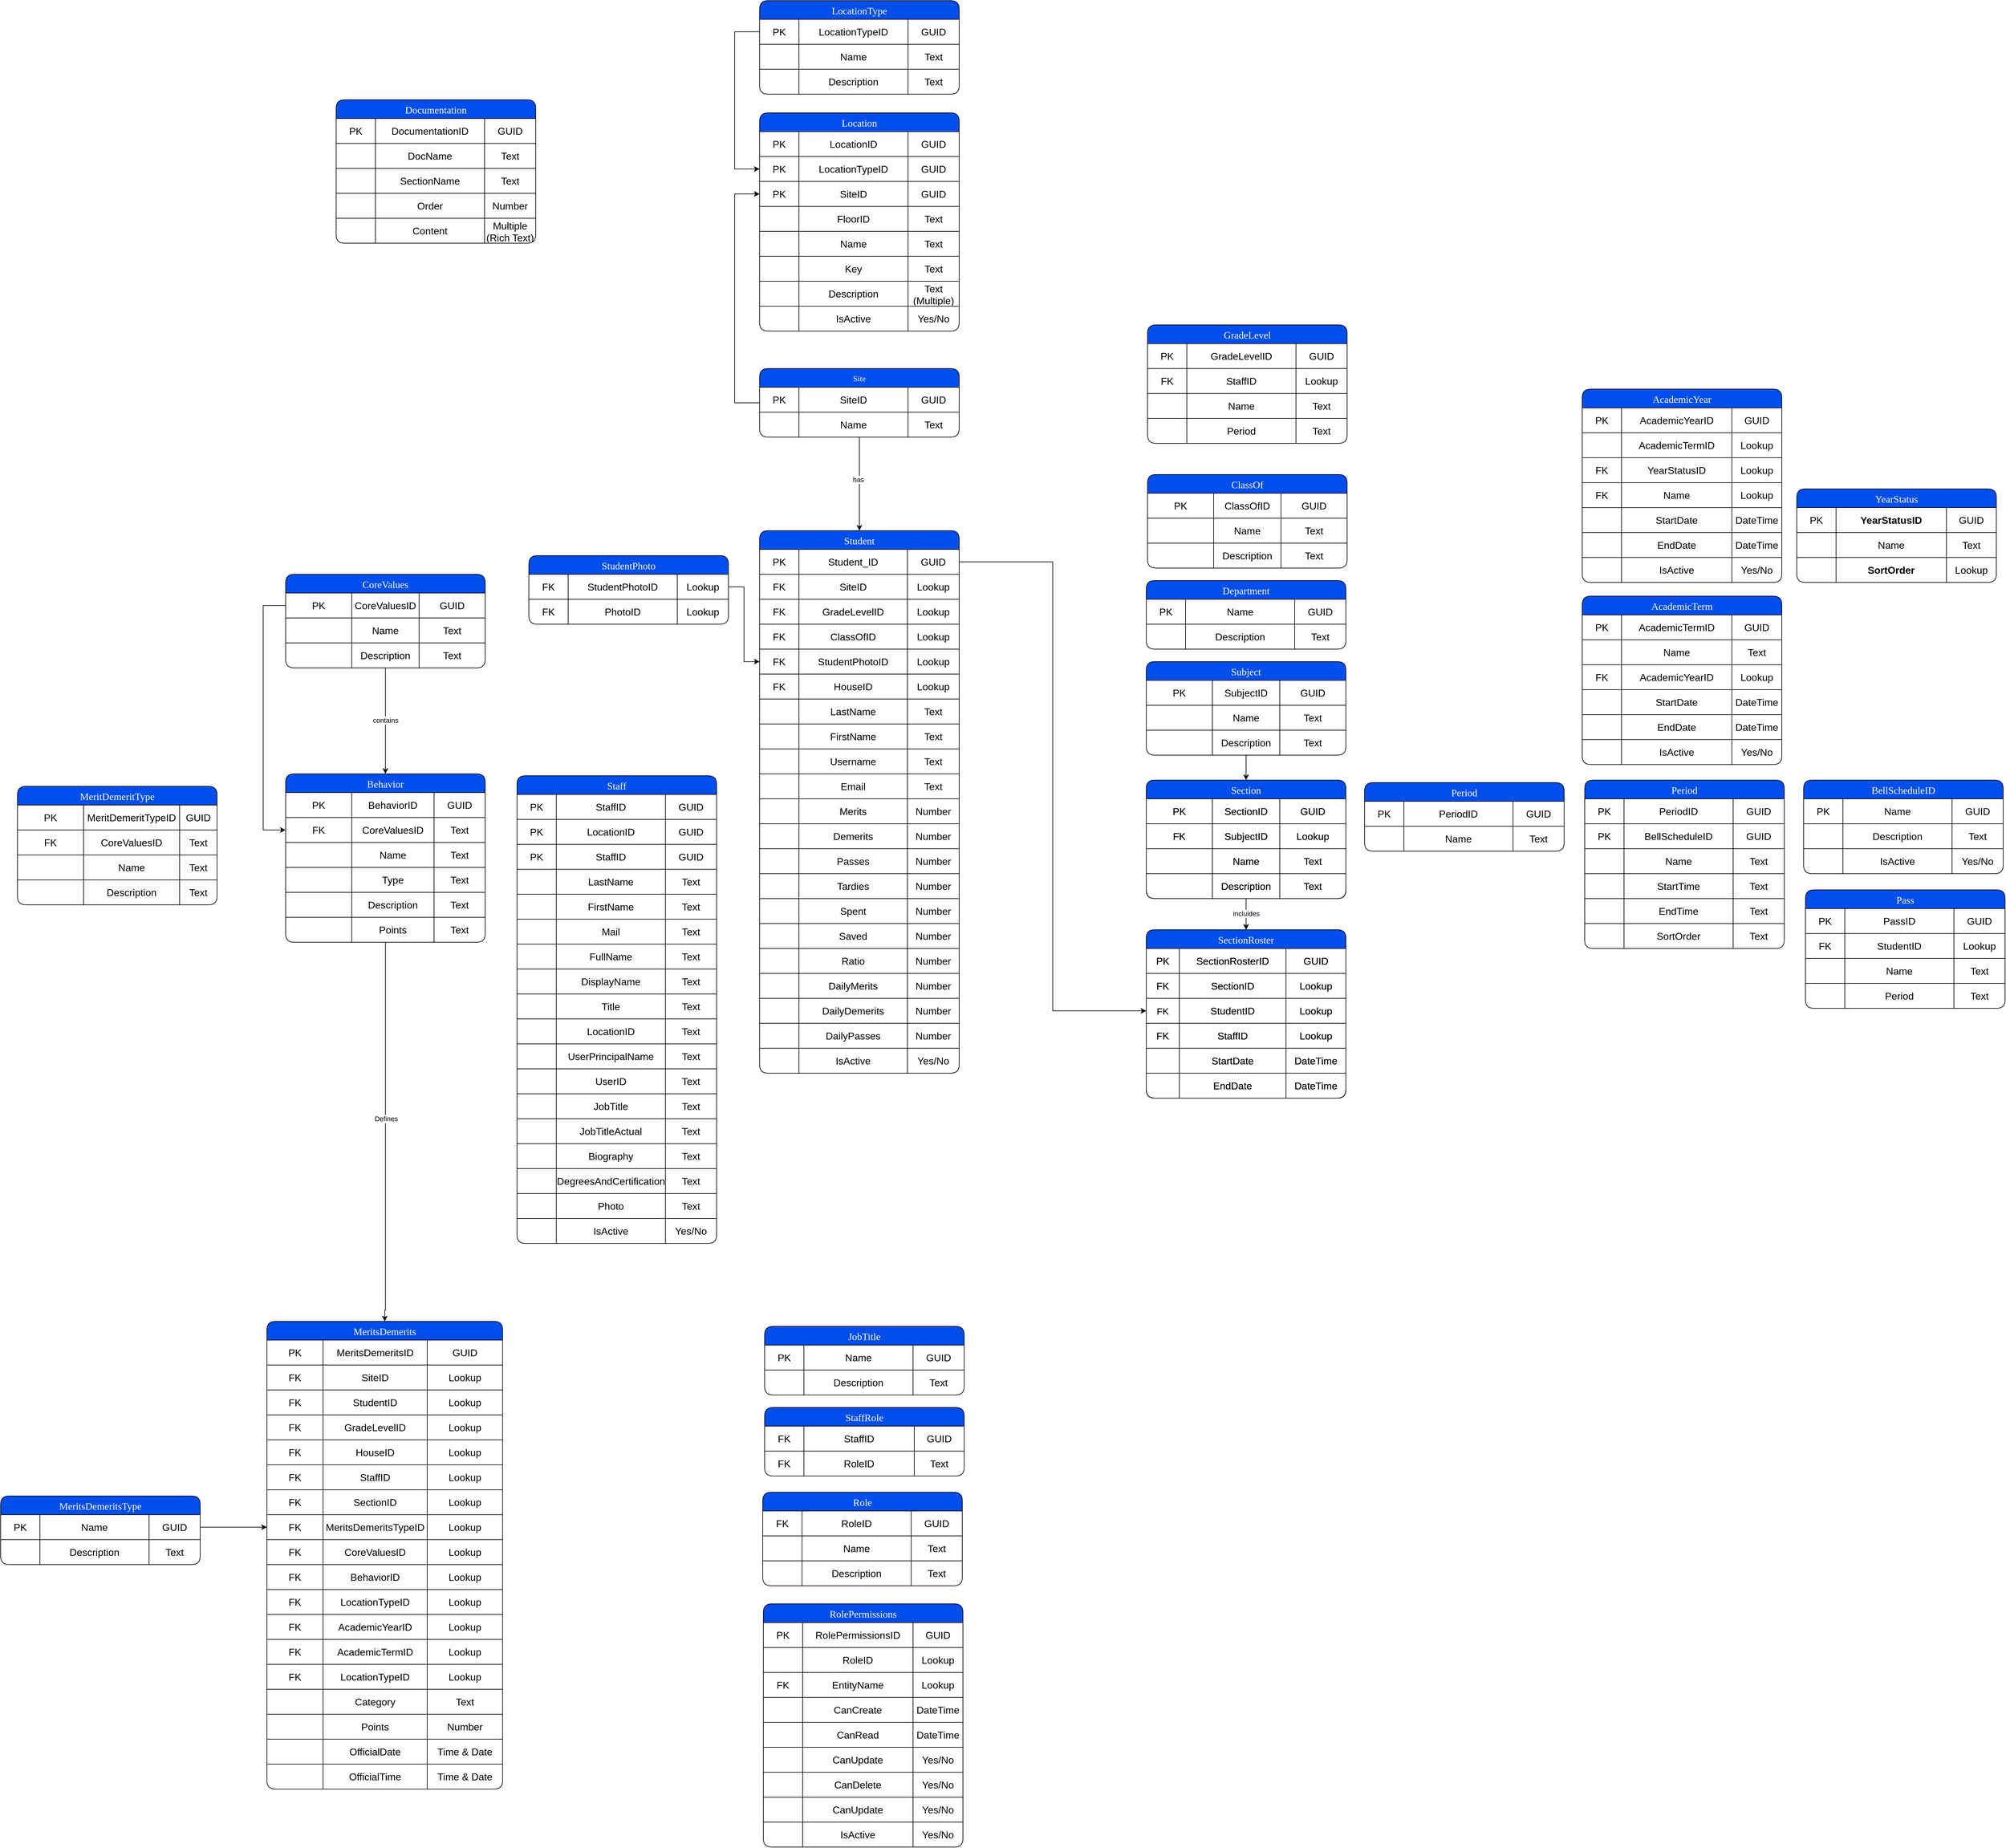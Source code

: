 <mxfile version="26.2.13">
  <diagram name="Page-1" id="XO3e4uC82h7JGHmBNq7G">
    <mxGraphModel dx="2204" dy="1368" grid="0" gridSize="10" guides="0" tooltips="1" connect="1" arrows="1" fold="1" page="0" pageScale="1" pageWidth="1100" pageHeight="850" background="none" math="0" shadow="0">
      <root>
        <mxCell id="0" />
        <mxCell id="1" parent="0" />
        <mxCell id="CsU8J5Y775FcUNryFP0c-17" value="" style="edgeStyle=orthogonalEdgeStyle;rounded=0;orthogonalLoop=1;jettySize=auto;html=1;entryX=0;entryY=0.5;entryDx=0;entryDy=0;" parent="1" source="sUYXjDWpY0LMnmQxeFV0-177" target="jydOUM7ibH90FBW3b2Sb-1118" edge="1">
          <mxGeometry relative="1" as="geometry">
            <mxPoint x="1040" y="435" as="targetPoint" />
            <Array as="points">
              <mxPoint x="1080" y="435" />
              <mxPoint x="1080" y="100" />
            </Array>
          </mxGeometry>
        </mxCell>
        <UserObject label="Site" id="sUYXjDWpY0LMnmQxeFV0-177">
          <mxCell style="shape=table;startSize=30;container=1;collapsible=0;childLayout=tableLayout;strokeColor=default;fontSize=13;rounded=1;fixedRows=0;bottom=1;left=1;fillColor=#004EEB;fontFamily=Tahoma;labelBorderColor=none;textShadow=0;fontStyle=0;fontColor=#FFFFFF;flipV=0;flipH=0;direction=east;gradientColor=none;shadow=0;movable=1;resizable=1;rotatable=1;deletable=1;editable=1;locked=0;connectable=1;" parent="1" vertex="1">
            <mxGeometry x="1120" y="380" width="320" height="110" as="geometry" />
          </mxCell>
        </UserObject>
        <mxCell id="sUYXjDWpY0LMnmQxeFV0-178" value="" style="shape=tableRow;horizontal=0;startSize=0;swimlaneHead=0;swimlaneBody=0;strokeColor=inherit;top=0;left=0;bottom=0;right=0;collapsible=0;dropTarget=0;fillColor=none;points=[[0,0.5],[1,0.5]];portConstraint=eastwest;fontSize=16;" parent="sUYXjDWpY0LMnmQxeFV0-177" vertex="1">
          <mxGeometry y="30" width="320" height="40" as="geometry" />
        </mxCell>
        <mxCell id="sUYXjDWpY0LMnmQxeFV0-179" value="PK" style="shape=partialRectangle;html=1;whiteSpace=wrap;connectable=0;strokeColor=inherit;overflow=hidden;fillColor=none;top=0;left=0;bottom=0;right=0;pointerEvents=1;fontSize=16;" parent="sUYXjDWpY0LMnmQxeFV0-178" vertex="1">
          <mxGeometry width="63" height="40" as="geometry">
            <mxRectangle width="63" height="40" as="alternateBounds" />
          </mxGeometry>
        </mxCell>
        <mxCell id="sUYXjDWpY0LMnmQxeFV0-180" value="&lt;span style=&quot;text-align: left; text-wrap-mode: nowrap;&quot;&gt;SiteID&lt;/span&gt;" style="shape=partialRectangle;html=1;whiteSpace=wrap;connectable=0;strokeColor=inherit;overflow=hidden;fillColor=none;top=0;left=0;bottom=0;right=0;pointerEvents=1;fontSize=16;" parent="sUYXjDWpY0LMnmQxeFV0-178" vertex="1">
          <mxGeometry x="63" width="175" height="40" as="geometry">
            <mxRectangle width="175" height="40" as="alternateBounds" />
          </mxGeometry>
        </mxCell>
        <mxCell id="sUYXjDWpY0LMnmQxeFV0-181" value="GUID" style="shape=partialRectangle;html=1;whiteSpace=wrap;connectable=0;strokeColor=inherit;overflow=hidden;fillColor=none;top=0;left=0;bottom=0;right=0;pointerEvents=1;fontSize=16;" parent="sUYXjDWpY0LMnmQxeFV0-178" vertex="1">
          <mxGeometry x="238" width="82" height="40" as="geometry">
            <mxRectangle width="82" height="40" as="alternateBounds" />
          </mxGeometry>
        </mxCell>
        <mxCell id="sUYXjDWpY0LMnmQxeFV0-182" value="" style="shape=tableRow;horizontal=0;startSize=0;swimlaneHead=0;swimlaneBody=0;strokeColor=inherit;top=0;left=0;bottom=0;right=0;collapsible=0;dropTarget=0;fillColor=none;points=[[0,0.5],[1,0.5]];portConstraint=eastwest;fontSize=16;" parent="sUYXjDWpY0LMnmQxeFV0-177" vertex="1">
          <mxGeometry y="70" width="320" height="40" as="geometry" />
        </mxCell>
        <mxCell id="sUYXjDWpY0LMnmQxeFV0-183" value="" style="shape=partialRectangle;html=1;whiteSpace=wrap;connectable=0;strokeColor=inherit;overflow=hidden;fillColor=none;top=0;left=0;bottom=0;right=0;pointerEvents=1;fontSize=16;" parent="sUYXjDWpY0LMnmQxeFV0-182" vertex="1">
          <mxGeometry width="63" height="40" as="geometry">
            <mxRectangle width="63" height="40" as="alternateBounds" />
          </mxGeometry>
        </mxCell>
        <mxCell id="sUYXjDWpY0LMnmQxeFV0-184" value="&lt;span style=&quot;text-align: left; text-wrap-mode: nowrap;&quot;&gt;Name&lt;/span&gt;" style="shape=partialRectangle;html=1;whiteSpace=wrap;connectable=0;strokeColor=inherit;overflow=hidden;fillColor=none;top=0;left=0;bottom=0;right=0;pointerEvents=1;fontSize=16;" parent="sUYXjDWpY0LMnmQxeFV0-182" vertex="1">
          <mxGeometry x="63" width="175" height="40" as="geometry">
            <mxRectangle width="175" height="40" as="alternateBounds" />
          </mxGeometry>
        </mxCell>
        <mxCell id="sUYXjDWpY0LMnmQxeFV0-185" value="&lt;span style=&quot;text-align: left; text-wrap-mode: nowrap;&quot;&gt;Text&lt;/span&gt;" style="shape=partialRectangle;html=1;whiteSpace=wrap;connectable=0;strokeColor=inherit;overflow=hidden;fillColor=none;top=0;left=0;bottom=0;right=0;pointerEvents=1;fontSize=16;" parent="sUYXjDWpY0LMnmQxeFV0-182" vertex="1">
          <mxGeometry x="238" width="82" height="40" as="geometry">
            <mxRectangle width="82" height="40" as="alternateBounds" />
          </mxGeometry>
        </mxCell>
        <mxCell id="sUYXjDWpY0LMnmQxeFV0-471" value="" style="edgeStyle=orthogonalEdgeStyle;rounded=0;orthogonalLoop=1;jettySize=auto;html=1;entryX=0.5;entryY=0;entryDx=0;entryDy=0;" parent="1" source="sUYXjDWpY0LMnmQxeFV0-177" target="MgV7KChqPwNm0BUnXlRn-27" edge="1">
          <mxGeometry relative="1" as="geometry">
            <mxPoint x="1258" y="1390.5" as="targetPoint" />
          </mxGeometry>
        </mxCell>
        <mxCell id="sUYXjDWpY0LMnmQxeFV0-590" value="has" style="edgeLabel;html=1;align=center;verticalAlign=middle;resizable=0;points=[];" parent="sUYXjDWpY0LMnmQxeFV0-471" vertex="1" connectable="0">
          <mxGeometry x="-0.102" y="-2" relative="1" as="geometry">
            <mxPoint as="offset" />
          </mxGeometry>
        </mxCell>
        <UserObject label="Student" id="MgV7KChqPwNm0BUnXlRn-27">
          <mxCell style="shape=table;startSize=30;container=1;collapsible=0;childLayout=tableLayout;strokeColor=default;fontSize=16;rounded=1;fixedRows=0;bottom=1;left=1;fillColor=#004EEB;fontFamily=Tahoma;labelBorderColor=none;textShadow=0;fontStyle=0;fontColor=#FFFFFF;flipV=0;flipH=0;direction=east;" parent="1" vertex="1">
            <mxGeometry x="1120" y="640" width="320" height="870" as="geometry" />
          </mxCell>
        </UserObject>
        <mxCell id="sUYXjDWpY0LMnmQxeFV0-472" value="" style="shape=tableRow;horizontal=0;startSize=0;swimlaneHead=0;swimlaneBody=0;strokeColor=inherit;top=0;left=0;bottom=0;right=0;collapsible=0;dropTarget=0;fillColor=none;points=[[0,0.5],[1,0.5]];portConstraint=eastwest;fontSize=16;" parent="MgV7KChqPwNm0BUnXlRn-27" vertex="1">
          <mxGeometry y="30" width="320" height="40" as="geometry" />
        </mxCell>
        <mxCell id="sUYXjDWpY0LMnmQxeFV0-473" value="PK" style="shape=partialRectangle;html=1;whiteSpace=wrap;connectable=0;strokeColor=inherit;overflow=hidden;fillColor=none;top=0;left=0;bottom=0;right=0;pointerEvents=1;fontSize=16;" parent="sUYXjDWpY0LMnmQxeFV0-472" vertex="1">
          <mxGeometry width="63" height="40" as="geometry">
            <mxRectangle width="63" height="40" as="alternateBounds" />
          </mxGeometry>
        </mxCell>
        <mxCell id="sUYXjDWpY0LMnmQxeFV0-474" value="Student_ID" style="shape=partialRectangle;html=1;whiteSpace=wrap;connectable=0;strokeColor=inherit;overflow=hidden;fillColor=none;top=0;left=0;bottom=0;right=0;pointerEvents=1;fontSize=16;" parent="sUYXjDWpY0LMnmQxeFV0-472" vertex="1">
          <mxGeometry x="63" width="174" height="40" as="geometry">
            <mxRectangle width="174" height="40" as="alternateBounds" />
          </mxGeometry>
        </mxCell>
        <mxCell id="sUYXjDWpY0LMnmQxeFV0-475" value="GUID" style="shape=partialRectangle;html=1;whiteSpace=wrap;connectable=0;strokeColor=inherit;overflow=hidden;fillColor=none;top=0;left=0;bottom=0;right=0;pointerEvents=1;fontSize=16;" parent="sUYXjDWpY0LMnmQxeFV0-472" vertex="1">
          <mxGeometry x="237" width="83" height="40" as="geometry">
            <mxRectangle width="83" height="40" as="alternateBounds" />
          </mxGeometry>
        </mxCell>
        <mxCell id="sUYXjDWpY0LMnmQxeFV0-477" value="" style="shape=tableRow;horizontal=0;startSize=0;swimlaneHead=0;swimlaneBody=0;strokeColor=inherit;top=0;left=0;bottom=0;right=0;collapsible=0;dropTarget=0;fillColor=none;points=[[0,0.5],[1,0.5]];portConstraint=eastwest;fontSize=16;" parent="MgV7KChqPwNm0BUnXlRn-27" vertex="1">
          <mxGeometry y="70" width="320" height="40" as="geometry" />
        </mxCell>
        <mxCell id="sUYXjDWpY0LMnmQxeFV0-478" value="FK" style="shape=partialRectangle;html=1;whiteSpace=wrap;connectable=0;strokeColor=inherit;overflow=hidden;fillColor=none;top=0;left=0;bottom=0;right=0;pointerEvents=1;fontSize=16;" parent="sUYXjDWpY0LMnmQxeFV0-477" vertex="1">
          <mxGeometry width="63" height="40" as="geometry">
            <mxRectangle width="63" height="40" as="alternateBounds" />
          </mxGeometry>
        </mxCell>
        <mxCell id="sUYXjDWpY0LMnmQxeFV0-479" value="&lt;span style=&quot;text-align: left; text-wrap-mode: nowrap;&quot;&gt;SiteID&lt;/span&gt;" style="shape=partialRectangle;html=1;whiteSpace=wrap;connectable=0;strokeColor=inherit;overflow=hidden;fillColor=none;top=0;left=0;bottom=0;right=0;pointerEvents=1;fontSize=16;" parent="sUYXjDWpY0LMnmQxeFV0-477" vertex="1">
          <mxGeometry x="63" width="174" height="40" as="geometry">
            <mxRectangle width="174" height="40" as="alternateBounds" />
          </mxGeometry>
        </mxCell>
        <mxCell id="sUYXjDWpY0LMnmQxeFV0-480" value="Lookup" style="shape=partialRectangle;html=1;whiteSpace=wrap;connectable=0;strokeColor=inherit;overflow=hidden;fillColor=none;top=0;left=0;bottom=0;right=0;pointerEvents=1;fontSize=16;" parent="sUYXjDWpY0LMnmQxeFV0-477" vertex="1">
          <mxGeometry x="237" width="83" height="40" as="geometry">
            <mxRectangle width="83" height="40" as="alternateBounds" />
          </mxGeometry>
        </mxCell>
        <mxCell id="MgV7KChqPwNm0BUnXlRn-28" value="" style="shape=tableRow;horizontal=0;startSize=0;swimlaneHead=0;swimlaneBody=0;strokeColor=inherit;top=0;left=0;bottom=0;right=0;collapsible=0;dropTarget=0;fillColor=none;points=[[0,0.5],[1,0.5]];portConstraint=eastwest;fontSize=16;" parent="MgV7KChqPwNm0BUnXlRn-27" vertex="1">
          <mxGeometry y="110" width="320" height="40" as="geometry" />
        </mxCell>
        <mxCell id="MgV7KChqPwNm0BUnXlRn-29" value="FK" style="shape=partialRectangle;html=1;whiteSpace=wrap;connectable=0;strokeColor=inherit;overflow=hidden;fillColor=none;top=0;left=0;bottom=0;right=0;pointerEvents=1;fontSize=16;" parent="MgV7KChqPwNm0BUnXlRn-28" vertex="1">
          <mxGeometry width="63" height="40" as="geometry">
            <mxRectangle width="63" height="40" as="alternateBounds" />
          </mxGeometry>
        </mxCell>
        <mxCell id="MgV7KChqPwNm0BUnXlRn-30" value="&lt;span style=&quot;text-align: left; text-wrap-mode: nowrap;&quot;&gt;GradeLevelID&lt;/span&gt;" style="shape=partialRectangle;html=1;whiteSpace=wrap;connectable=0;strokeColor=inherit;overflow=hidden;fillColor=none;top=0;left=0;bottom=0;right=0;pointerEvents=1;fontSize=16;" parent="MgV7KChqPwNm0BUnXlRn-28" vertex="1">
          <mxGeometry x="63" width="174" height="40" as="geometry">
            <mxRectangle width="174" height="40" as="alternateBounds" />
          </mxGeometry>
        </mxCell>
        <mxCell id="MgV7KChqPwNm0BUnXlRn-31" value="Lookup" style="shape=partialRectangle;html=1;whiteSpace=wrap;connectable=0;strokeColor=inherit;overflow=hidden;fillColor=none;top=0;left=0;bottom=0;right=0;pointerEvents=1;fontSize=16;" parent="MgV7KChqPwNm0BUnXlRn-28" vertex="1">
          <mxGeometry x="237" width="83" height="40" as="geometry">
            <mxRectangle width="83" height="40" as="alternateBounds" />
          </mxGeometry>
        </mxCell>
        <mxCell id="jydOUM7ibH90FBW3b2Sb-944" value="" style="shape=tableRow;horizontal=0;startSize=0;swimlaneHead=0;swimlaneBody=0;strokeColor=inherit;top=0;left=0;bottom=0;right=0;collapsible=0;dropTarget=0;fillColor=none;points=[[0,0.5],[1,0.5]];portConstraint=eastwest;fontSize=16;" parent="MgV7KChqPwNm0BUnXlRn-27" vertex="1">
          <mxGeometry y="150" width="320" height="40" as="geometry" />
        </mxCell>
        <mxCell id="jydOUM7ibH90FBW3b2Sb-945" value="FK" style="shape=partialRectangle;html=1;whiteSpace=wrap;connectable=0;strokeColor=inherit;overflow=hidden;fillColor=none;top=0;left=0;bottom=0;right=0;pointerEvents=1;fontSize=16;" parent="jydOUM7ibH90FBW3b2Sb-944" vertex="1">
          <mxGeometry width="63" height="40" as="geometry">
            <mxRectangle width="63" height="40" as="alternateBounds" />
          </mxGeometry>
        </mxCell>
        <mxCell id="jydOUM7ibH90FBW3b2Sb-946" value="&lt;div style=&quot;text-align: left;&quot;&gt;&lt;span style=&quot;background-color: transparent; color: light-dark(rgb(0, 0, 0), rgb(255, 255, 255)); text-wrap-mode: nowrap;&quot;&gt;ClassOfID&lt;/span&gt;&lt;/div&gt;" style="shape=partialRectangle;html=1;whiteSpace=wrap;connectable=0;strokeColor=inherit;overflow=hidden;fillColor=none;top=0;left=0;bottom=0;right=0;pointerEvents=1;fontSize=16;" parent="jydOUM7ibH90FBW3b2Sb-944" vertex="1">
          <mxGeometry x="63" width="174" height="40" as="geometry">
            <mxRectangle width="174" height="40" as="alternateBounds" />
          </mxGeometry>
        </mxCell>
        <mxCell id="jydOUM7ibH90FBW3b2Sb-947" value="Lookup" style="shape=partialRectangle;html=1;whiteSpace=wrap;connectable=0;strokeColor=inherit;overflow=hidden;fillColor=none;top=0;left=0;bottom=0;right=0;pointerEvents=1;fontSize=16;" parent="jydOUM7ibH90FBW3b2Sb-944" vertex="1">
          <mxGeometry x="237" width="83" height="40" as="geometry">
            <mxRectangle width="83" height="40" as="alternateBounds" />
          </mxGeometry>
        </mxCell>
        <mxCell id="jydOUM7ibH90FBW3b2Sb-1152" value="" style="shape=tableRow;horizontal=0;startSize=0;swimlaneHead=0;swimlaneBody=0;strokeColor=inherit;top=0;left=0;bottom=0;right=0;collapsible=0;dropTarget=0;fillColor=none;points=[[0,0.5],[1,0.5]];portConstraint=eastwest;fontSize=16;" parent="MgV7KChqPwNm0BUnXlRn-27" vertex="1">
          <mxGeometry y="190" width="320" height="40" as="geometry" />
        </mxCell>
        <mxCell id="jydOUM7ibH90FBW3b2Sb-1153" value="FK" style="shape=partialRectangle;html=1;whiteSpace=wrap;connectable=0;strokeColor=inherit;overflow=hidden;fillColor=none;top=0;left=0;bottom=0;right=0;pointerEvents=1;fontSize=16;" parent="jydOUM7ibH90FBW3b2Sb-1152" vertex="1">
          <mxGeometry width="63" height="40" as="geometry">
            <mxRectangle width="63" height="40" as="alternateBounds" />
          </mxGeometry>
        </mxCell>
        <mxCell id="jydOUM7ibH90FBW3b2Sb-1154" value="&lt;div style=&quot;text-align: left;&quot;&gt;&lt;span style=&quot;text-wrap-mode: nowrap;&quot;&gt;StudentPhotoID&lt;/span&gt;&lt;/div&gt;" style="shape=partialRectangle;html=1;whiteSpace=wrap;connectable=0;strokeColor=inherit;overflow=hidden;fillColor=none;top=0;left=0;bottom=0;right=0;pointerEvents=1;fontSize=16;" parent="jydOUM7ibH90FBW3b2Sb-1152" vertex="1">
          <mxGeometry x="63" width="174" height="40" as="geometry">
            <mxRectangle width="174" height="40" as="alternateBounds" />
          </mxGeometry>
        </mxCell>
        <mxCell id="jydOUM7ibH90FBW3b2Sb-1155" value="Lookup" style="shape=partialRectangle;html=1;whiteSpace=wrap;connectable=0;strokeColor=inherit;overflow=hidden;fillColor=none;top=0;left=0;bottom=0;right=0;pointerEvents=1;fontSize=16;" parent="jydOUM7ibH90FBW3b2Sb-1152" vertex="1">
          <mxGeometry x="237" width="83" height="40" as="geometry">
            <mxRectangle width="83" height="40" as="alternateBounds" />
          </mxGeometry>
        </mxCell>
        <mxCell id="yQpsnjjgzw5gAkDjm59j-49" value="" style="shape=tableRow;horizontal=0;startSize=0;swimlaneHead=0;swimlaneBody=0;strokeColor=inherit;top=0;left=0;bottom=0;right=0;collapsible=0;dropTarget=0;fillColor=none;points=[[0,0.5],[1,0.5]];portConstraint=eastwest;fontSize=16;" parent="MgV7KChqPwNm0BUnXlRn-27" vertex="1">
          <mxGeometry y="230" width="320" height="40" as="geometry" />
        </mxCell>
        <mxCell id="yQpsnjjgzw5gAkDjm59j-50" value="FK" style="shape=partialRectangle;html=1;whiteSpace=wrap;connectable=0;strokeColor=inherit;overflow=hidden;fillColor=none;top=0;left=0;bottom=0;right=0;pointerEvents=1;fontSize=16;" parent="yQpsnjjgzw5gAkDjm59j-49" vertex="1">
          <mxGeometry width="63" height="40" as="geometry">
            <mxRectangle width="63" height="40" as="alternateBounds" />
          </mxGeometry>
        </mxCell>
        <mxCell id="yQpsnjjgzw5gAkDjm59j-51" value="&lt;div style=&quot;text-align: left;&quot;&gt;&lt;span style=&quot;text-wrap-mode: nowrap;&quot;&gt;HouseID&lt;/span&gt;&lt;/div&gt;" style="shape=partialRectangle;html=1;whiteSpace=wrap;connectable=0;strokeColor=inherit;overflow=hidden;fillColor=none;top=0;left=0;bottom=0;right=0;pointerEvents=1;fontSize=16;" parent="yQpsnjjgzw5gAkDjm59j-49" vertex="1">
          <mxGeometry x="63" width="174" height="40" as="geometry">
            <mxRectangle width="174" height="40" as="alternateBounds" />
          </mxGeometry>
        </mxCell>
        <mxCell id="yQpsnjjgzw5gAkDjm59j-52" value="Lookup" style="shape=partialRectangle;html=1;whiteSpace=wrap;connectable=0;strokeColor=inherit;overflow=hidden;fillColor=none;top=0;left=0;bottom=0;right=0;pointerEvents=1;fontSize=16;" parent="yQpsnjjgzw5gAkDjm59j-49" vertex="1">
          <mxGeometry x="237" width="83" height="40" as="geometry">
            <mxRectangle width="83" height="40" as="alternateBounds" />
          </mxGeometry>
        </mxCell>
        <mxCell id="MgV7KChqPwNm0BUnXlRn-32" value="" style="shape=tableRow;horizontal=0;startSize=0;swimlaneHead=0;swimlaneBody=0;strokeColor=inherit;top=0;left=0;bottom=0;right=0;collapsible=0;dropTarget=0;fillColor=none;points=[[0,0.5],[1,0.5]];portConstraint=eastwest;fontSize=16;" parent="MgV7KChqPwNm0BUnXlRn-27" vertex="1">
          <mxGeometry y="270" width="320" height="40" as="geometry" />
        </mxCell>
        <mxCell id="MgV7KChqPwNm0BUnXlRn-33" value="" style="shape=partialRectangle;html=1;whiteSpace=wrap;connectable=0;strokeColor=inherit;overflow=hidden;fillColor=none;top=0;left=0;bottom=0;right=0;pointerEvents=1;fontSize=16;" parent="MgV7KChqPwNm0BUnXlRn-32" vertex="1">
          <mxGeometry width="63" height="40" as="geometry">
            <mxRectangle width="63" height="40" as="alternateBounds" />
          </mxGeometry>
        </mxCell>
        <mxCell id="MgV7KChqPwNm0BUnXlRn-34" value="LastName" style="shape=partialRectangle;html=1;whiteSpace=wrap;connectable=0;strokeColor=inherit;overflow=hidden;fillColor=none;top=0;left=0;bottom=0;right=0;pointerEvents=1;fontSize=16;" parent="MgV7KChqPwNm0BUnXlRn-32" vertex="1">
          <mxGeometry x="63" width="174" height="40" as="geometry">
            <mxRectangle width="174" height="40" as="alternateBounds" />
          </mxGeometry>
        </mxCell>
        <mxCell id="MgV7KChqPwNm0BUnXlRn-35" value="Text" style="shape=partialRectangle;html=1;whiteSpace=wrap;connectable=0;strokeColor=inherit;overflow=hidden;fillColor=none;top=0;left=0;bottom=0;right=0;pointerEvents=1;fontSize=16;" parent="MgV7KChqPwNm0BUnXlRn-32" vertex="1">
          <mxGeometry x="237" width="83" height="40" as="geometry">
            <mxRectangle width="83" height="40" as="alternateBounds" />
          </mxGeometry>
        </mxCell>
        <mxCell id="MgV7KChqPwNm0BUnXlRn-36" value="" style="shape=tableRow;horizontal=0;startSize=0;swimlaneHead=0;swimlaneBody=0;strokeColor=inherit;top=0;left=0;bottom=0;right=0;collapsible=0;dropTarget=0;fillColor=none;points=[[0,0.5],[1,0.5]];portConstraint=eastwest;fontSize=16;" parent="MgV7KChqPwNm0BUnXlRn-27" vertex="1">
          <mxGeometry y="310" width="320" height="40" as="geometry" />
        </mxCell>
        <mxCell id="MgV7KChqPwNm0BUnXlRn-37" value="" style="shape=partialRectangle;html=1;whiteSpace=wrap;connectable=0;strokeColor=inherit;overflow=hidden;fillColor=none;top=0;left=0;bottom=0;right=0;pointerEvents=1;fontSize=16;" parent="MgV7KChqPwNm0BUnXlRn-36" vertex="1">
          <mxGeometry width="63" height="40" as="geometry">
            <mxRectangle width="63" height="40" as="alternateBounds" />
          </mxGeometry>
        </mxCell>
        <mxCell id="MgV7KChqPwNm0BUnXlRn-38" value="FirstName" style="shape=partialRectangle;html=1;whiteSpace=wrap;connectable=0;strokeColor=inherit;overflow=hidden;fillColor=none;top=0;left=0;bottom=0;right=0;pointerEvents=1;fontSize=16;" parent="MgV7KChqPwNm0BUnXlRn-36" vertex="1">
          <mxGeometry x="63" width="174" height="40" as="geometry">
            <mxRectangle width="174" height="40" as="alternateBounds" />
          </mxGeometry>
        </mxCell>
        <mxCell id="MgV7KChqPwNm0BUnXlRn-39" value="Text" style="shape=partialRectangle;html=1;whiteSpace=wrap;connectable=0;strokeColor=inherit;overflow=hidden;fillColor=none;top=0;left=0;bottom=0;right=0;pointerEvents=1;fontSize=16;" parent="MgV7KChqPwNm0BUnXlRn-36" vertex="1">
          <mxGeometry x="237" width="83" height="40" as="geometry">
            <mxRectangle width="83" height="40" as="alternateBounds" />
          </mxGeometry>
        </mxCell>
        <mxCell id="MgV7KChqPwNm0BUnXlRn-44" style="shape=tableRow;horizontal=0;startSize=0;swimlaneHead=0;swimlaneBody=0;strokeColor=inherit;top=0;left=0;bottom=0;right=0;collapsible=0;dropTarget=0;fillColor=none;points=[[0,0.5],[1,0.5]];portConstraint=eastwest;fontSize=16;" parent="MgV7KChqPwNm0BUnXlRn-27" vertex="1">
          <mxGeometry y="350" width="320" height="40" as="geometry" />
        </mxCell>
        <mxCell id="MgV7KChqPwNm0BUnXlRn-45" style="shape=partialRectangle;html=1;whiteSpace=wrap;connectable=0;strokeColor=inherit;overflow=hidden;fillColor=none;top=0;left=0;bottom=0;right=0;pointerEvents=1;fontSize=16;" parent="MgV7KChqPwNm0BUnXlRn-44" vertex="1">
          <mxGeometry width="63" height="40" as="geometry">
            <mxRectangle width="63" height="40" as="alternateBounds" />
          </mxGeometry>
        </mxCell>
        <mxCell id="MgV7KChqPwNm0BUnXlRn-46" value="Username" style="shape=partialRectangle;html=1;whiteSpace=wrap;connectable=0;strokeColor=inherit;overflow=hidden;fillColor=none;top=0;left=0;bottom=0;right=0;pointerEvents=1;fontSize=16;" parent="MgV7KChqPwNm0BUnXlRn-44" vertex="1">
          <mxGeometry x="63" width="174" height="40" as="geometry">
            <mxRectangle width="174" height="40" as="alternateBounds" />
          </mxGeometry>
        </mxCell>
        <mxCell id="MgV7KChqPwNm0BUnXlRn-47" value="Text" style="shape=partialRectangle;html=1;whiteSpace=wrap;connectable=0;strokeColor=inherit;overflow=hidden;fillColor=none;top=0;left=0;bottom=0;right=0;pointerEvents=1;fontSize=16;" parent="MgV7KChqPwNm0BUnXlRn-44" vertex="1">
          <mxGeometry x="237" width="83" height="40" as="geometry">
            <mxRectangle width="83" height="40" as="alternateBounds" />
          </mxGeometry>
        </mxCell>
        <mxCell id="jydOUM7ibH90FBW3b2Sb-180" style="shape=tableRow;horizontal=0;startSize=0;swimlaneHead=0;swimlaneBody=0;strokeColor=inherit;top=0;left=0;bottom=0;right=0;collapsible=0;dropTarget=0;fillColor=none;points=[[0,0.5],[1,0.5]];portConstraint=eastwest;fontSize=16;" parent="MgV7KChqPwNm0BUnXlRn-27" vertex="1">
          <mxGeometry y="390" width="320" height="40" as="geometry" />
        </mxCell>
        <mxCell id="jydOUM7ibH90FBW3b2Sb-181" style="shape=partialRectangle;html=1;whiteSpace=wrap;connectable=0;strokeColor=inherit;overflow=hidden;fillColor=none;top=0;left=0;bottom=0;right=0;pointerEvents=1;fontSize=16;" parent="jydOUM7ibH90FBW3b2Sb-180" vertex="1">
          <mxGeometry width="63" height="40" as="geometry">
            <mxRectangle width="63" height="40" as="alternateBounds" />
          </mxGeometry>
        </mxCell>
        <mxCell id="jydOUM7ibH90FBW3b2Sb-182" value="Email" style="shape=partialRectangle;html=1;whiteSpace=wrap;connectable=0;strokeColor=inherit;overflow=hidden;fillColor=none;top=0;left=0;bottom=0;right=0;pointerEvents=1;fontSize=16;" parent="jydOUM7ibH90FBW3b2Sb-180" vertex="1">
          <mxGeometry x="63" width="174" height="40" as="geometry">
            <mxRectangle width="174" height="40" as="alternateBounds" />
          </mxGeometry>
        </mxCell>
        <mxCell id="jydOUM7ibH90FBW3b2Sb-183" value="Text" style="shape=partialRectangle;html=1;whiteSpace=wrap;connectable=0;strokeColor=inherit;overflow=hidden;fillColor=none;top=0;left=0;bottom=0;right=0;pointerEvents=1;fontSize=16;" parent="jydOUM7ibH90FBW3b2Sb-180" vertex="1">
          <mxGeometry x="237" width="83" height="40" as="geometry">
            <mxRectangle width="83" height="40" as="alternateBounds" />
          </mxGeometry>
        </mxCell>
        <mxCell id="jydOUM7ibH90FBW3b2Sb-184" style="shape=tableRow;horizontal=0;startSize=0;swimlaneHead=0;swimlaneBody=0;strokeColor=inherit;top=0;left=0;bottom=0;right=0;collapsible=0;dropTarget=0;fillColor=none;points=[[0,0.5],[1,0.5]];portConstraint=eastwest;fontSize=16;" parent="MgV7KChqPwNm0BUnXlRn-27" vertex="1">
          <mxGeometry y="430" width="320" height="40" as="geometry" />
        </mxCell>
        <mxCell id="jydOUM7ibH90FBW3b2Sb-185" style="shape=partialRectangle;html=1;whiteSpace=wrap;connectable=0;strokeColor=inherit;overflow=hidden;fillColor=none;top=0;left=0;bottom=0;right=0;pointerEvents=1;fontSize=16;" parent="jydOUM7ibH90FBW3b2Sb-184" vertex="1">
          <mxGeometry width="63" height="40" as="geometry">
            <mxRectangle width="63" height="40" as="alternateBounds" />
          </mxGeometry>
        </mxCell>
        <mxCell id="jydOUM7ibH90FBW3b2Sb-186" value="Merits" style="shape=partialRectangle;html=1;whiteSpace=wrap;connectable=0;strokeColor=inherit;overflow=hidden;fillColor=none;top=0;left=0;bottom=0;right=0;pointerEvents=1;fontSize=16;" parent="jydOUM7ibH90FBW3b2Sb-184" vertex="1">
          <mxGeometry x="63" width="174" height="40" as="geometry">
            <mxRectangle width="174" height="40" as="alternateBounds" />
          </mxGeometry>
        </mxCell>
        <mxCell id="jydOUM7ibH90FBW3b2Sb-187" value="Number" style="shape=partialRectangle;html=1;whiteSpace=wrap;connectable=0;strokeColor=inherit;overflow=hidden;fillColor=none;top=0;left=0;bottom=0;right=0;pointerEvents=1;fontSize=16;" parent="jydOUM7ibH90FBW3b2Sb-184" vertex="1">
          <mxGeometry x="237" width="83" height="40" as="geometry">
            <mxRectangle width="83" height="40" as="alternateBounds" />
          </mxGeometry>
        </mxCell>
        <mxCell id="jydOUM7ibH90FBW3b2Sb-188" style="shape=tableRow;horizontal=0;startSize=0;swimlaneHead=0;swimlaneBody=0;strokeColor=inherit;top=0;left=0;bottom=0;right=0;collapsible=0;dropTarget=0;fillColor=none;points=[[0,0.5],[1,0.5]];portConstraint=eastwest;fontSize=16;" parent="MgV7KChqPwNm0BUnXlRn-27" vertex="1">
          <mxGeometry y="470" width="320" height="40" as="geometry" />
        </mxCell>
        <mxCell id="jydOUM7ibH90FBW3b2Sb-189" style="shape=partialRectangle;html=1;whiteSpace=wrap;connectable=0;strokeColor=inherit;overflow=hidden;fillColor=none;top=0;left=0;bottom=0;right=0;pointerEvents=1;fontSize=16;" parent="jydOUM7ibH90FBW3b2Sb-188" vertex="1">
          <mxGeometry width="63" height="40" as="geometry">
            <mxRectangle width="63" height="40" as="alternateBounds" />
          </mxGeometry>
        </mxCell>
        <mxCell id="jydOUM7ibH90FBW3b2Sb-190" value="Demerits" style="shape=partialRectangle;html=1;whiteSpace=wrap;connectable=0;strokeColor=inherit;overflow=hidden;fillColor=none;top=0;left=0;bottom=0;right=0;pointerEvents=1;fontSize=16;" parent="jydOUM7ibH90FBW3b2Sb-188" vertex="1">
          <mxGeometry x="63" width="174" height="40" as="geometry">
            <mxRectangle width="174" height="40" as="alternateBounds" />
          </mxGeometry>
        </mxCell>
        <mxCell id="jydOUM7ibH90FBW3b2Sb-191" value="Number" style="shape=partialRectangle;html=1;whiteSpace=wrap;connectable=0;strokeColor=inherit;overflow=hidden;fillColor=none;top=0;left=0;bottom=0;right=0;pointerEvents=1;fontSize=16;" parent="jydOUM7ibH90FBW3b2Sb-188" vertex="1">
          <mxGeometry x="237" width="83" height="40" as="geometry">
            <mxRectangle width="83" height="40" as="alternateBounds" />
          </mxGeometry>
        </mxCell>
        <mxCell id="jydOUM7ibH90FBW3b2Sb-192" style="shape=tableRow;horizontal=0;startSize=0;swimlaneHead=0;swimlaneBody=0;strokeColor=inherit;top=0;left=0;bottom=0;right=0;collapsible=0;dropTarget=0;fillColor=none;points=[[0,0.5],[1,0.5]];portConstraint=eastwest;fontSize=16;" parent="MgV7KChqPwNm0BUnXlRn-27" vertex="1">
          <mxGeometry y="510" width="320" height="40" as="geometry" />
        </mxCell>
        <mxCell id="jydOUM7ibH90FBW3b2Sb-193" style="shape=partialRectangle;html=1;whiteSpace=wrap;connectable=0;strokeColor=inherit;overflow=hidden;fillColor=none;top=0;left=0;bottom=0;right=0;pointerEvents=1;fontSize=16;" parent="jydOUM7ibH90FBW3b2Sb-192" vertex="1">
          <mxGeometry width="63" height="40" as="geometry">
            <mxRectangle width="63" height="40" as="alternateBounds" />
          </mxGeometry>
        </mxCell>
        <mxCell id="jydOUM7ibH90FBW3b2Sb-194" value="Passes" style="shape=partialRectangle;html=1;whiteSpace=wrap;connectable=0;strokeColor=inherit;overflow=hidden;fillColor=none;top=0;left=0;bottom=0;right=0;pointerEvents=1;fontSize=16;" parent="jydOUM7ibH90FBW3b2Sb-192" vertex="1">
          <mxGeometry x="63" width="174" height="40" as="geometry">
            <mxRectangle width="174" height="40" as="alternateBounds" />
          </mxGeometry>
        </mxCell>
        <mxCell id="jydOUM7ibH90FBW3b2Sb-195" value="Number" style="shape=partialRectangle;html=1;whiteSpace=wrap;connectable=0;strokeColor=inherit;overflow=hidden;fillColor=none;top=0;left=0;bottom=0;right=0;pointerEvents=1;fontSize=16;" parent="jydOUM7ibH90FBW3b2Sb-192" vertex="1">
          <mxGeometry x="237" width="83" height="40" as="geometry">
            <mxRectangle width="83" height="40" as="alternateBounds" />
          </mxGeometry>
        </mxCell>
        <mxCell id="jydOUM7ibH90FBW3b2Sb-196" style="shape=tableRow;horizontal=0;startSize=0;swimlaneHead=0;swimlaneBody=0;strokeColor=inherit;top=0;left=0;bottom=0;right=0;collapsible=0;dropTarget=0;fillColor=none;points=[[0,0.5],[1,0.5]];portConstraint=eastwest;fontSize=16;" parent="MgV7KChqPwNm0BUnXlRn-27" vertex="1">
          <mxGeometry y="550" width="320" height="40" as="geometry" />
        </mxCell>
        <mxCell id="jydOUM7ibH90FBW3b2Sb-197" style="shape=partialRectangle;html=1;whiteSpace=wrap;connectable=0;strokeColor=inherit;overflow=hidden;fillColor=none;top=0;left=0;bottom=0;right=0;pointerEvents=1;fontSize=16;" parent="jydOUM7ibH90FBW3b2Sb-196" vertex="1">
          <mxGeometry width="63" height="40" as="geometry">
            <mxRectangle width="63" height="40" as="alternateBounds" />
          </mxGeometry>
        </mxCell>
        <mxCell id="jydOUM7ibH90FBW3b2Sb-198" value="Tardies" style="shape=partialRectangle;html=1;whiteSpace=wrap;connectable=0;strokeColor=inherit;overflow=hidden;fillColor=none;top=0;left=0;bottom=0;right=0;pointerEvents=1;fontSize=16;" parent="jydOUM7ibH90FBW3b2Sb-196" vertex="1">
          <mxGeometry x="63" width="174" height="40" as="geometry">
            <mxRectangle width="174" height="40" as="alternateBounds" />
          </mxGeometry>
        </mxCell>
        <mxCell id="jydOUM7ibH90FBW3b2Sb-199" value="Number" style="shape=partialRectangle;html=1;whiteSpace=wrap;connectable=0;strokeColor=inherit;overflow=hidden;fillColor=none;top=0;left=0;bottom=0;right=0;pointerEvents=1;fontSize=16;" parent="jydOUM7ibH90FBW3b2Sb-196" vertex="1">
          <mxGeometry x="237" width="83" height="40" as="geometry">
            <mxRectangle width="83" height="40" as="alternateBounds" />
          </mxGeometry>
        </mxCell>
        <mxCell id="jydOUM7ibH90FBW3b2Sb-200" style="shape=tableRow;horizontal=0;startSize=0;swimlaneHead=0;swimlaneBody=0;strokeColor=inherit;top=0;left=0;bottom=0;right=0;collapsible=0;dropTarget=0;fillColor=none;points=[[0,0.5],[1,0.5]];portConstraint=eastwest;fontSize=16;" parent="MgV7KChqPwNm0BUnXlRn-27" vertex="1">
          <mxGeometry y="590" width="320" height="40" as="geometry" />
        </mxCell>
        <mxCell id="jydOUM7ibH90FBW3b2Sb-201" style="shape=partialRectangle;html=1;whiteSpace=wrap;connectable=0;strokeColor=inherit;overflow=hidden;fillColor=none;top=0;left=0;bottom=0;right=0;pointerEvents=1;fontSize=16;" parent="jydOUM7ibH90FBW3b2Sb-200" vertex="1">
          <mxGeometry width="63" height="40" as="geometry">
            <mxRectangle width="63" height="40" as="alternateBounds" />
          </mxGeometry>
        </mxCell>
        <mxCell id="jydOUM7ibH90FBW3b2Sb-202" value="Spent" style="shape=partialRectangle;html=1;whiteSpace=wrap;connectable=0;strokeColor=inherit;overflow=hidden;fillColor=none;top=0;left=0;bottom=0;right=0;pointerEvents=1;fontSize=16;" parent="jydOUM7ibH90FBW3b2Sb-200" vertex="1">
          <mxGeometry x="63" width="174" height="40" as="geometry">
            <mxRectangle width="174" height="40" as="alternateBounds" />
          </mxGeometry>
        </mxCell>
        <mxCell id="jydOUM7ibH90FBW3b2Sb-203" value="Number" style="shape=partialRectangle;html=1;whiteSpace=wrap;connectable=0;strokeColor=inherit;overflow=hidden;fillColor=none;top=0;left=0;bottom=0;right=0;pointerEvents=1;fontSize=16;" parent="jydOUM7ibH90FBW3b2Sb-200" vertex="1">
          <mxGeometry x="237" width="83" height="40" as="geometry">
            <mxRectangle width="83" height="40" as="alternateBounds" />
          </mxGeometry>
        </mxCell>
        <mxCell id="jydOUM7ibH90FBW3b2Sb-204" style="shape=tableRow;horizontal=0;startSize=0;swimlaneHead=0;swimlaneBody=0;strokeColor=inherit;top=0;left=0;bottom=0;right=0;collapsible=0;dropTarget=0;fillColor=none;points=[[0,0.5],[1,0.5]];portConstraint=eastwest;fontSize=16;" parent="MgV7KChqPwNm0BUnXlRn-27" vertex="1">
          <mxGeometry y="630" width="320" height="40" as="geometry" />
        </mxCell>
        <mxCell id="jydOUM7ibH90FBW3b2Sb-205" style="shape=partialRectangle;html=1;whiteSpace=wrap;connectable=0;strokeColor=inherit;overflow=hidden;fillColor=none;top=0;left=0;bottom=0;right=0;pointerEvents=1;fontSize=16;" parent="jydOUM7ibH90FBW3b2Sb-204" vertex="1">
          <mxGeometry width="63" height="40" as="geometry">
            <mxRectangle width="63" height="40" as="alternateBounds" />
          </mxGeometry>
        </mxCell>
        <mxCell id="jydOUM7ibH90FBW3b2Sb-206" value="Saved" style="shape=partialRectangle;html=1;whiteSpace=wrap;connectable=0;strokeColor=inherit;overflow=hidden;fillColor=none;top=0;left=0;bottom=0;right=0;pointerEvents=1;fontSize=16;" parent="jydOUM7ibH90FBW3b2Sb-204" vertex="1">
          <mxGeometry x="63" width="174" height="40" as="geometry">
            <mxRectangle width="174" height="40" as="alternateBounds" />
          </mxGeometry>
        </mxCell>
        <mxCell id="jydOUM7ibH90FBW3b2Sb-207" value="Number" style="shape=partialRectangle;html=1;whiteSpace=wrap;connectable=0;strokeColor=inherit;overflow=hidden;fillColor=none;top=0;left=0;bottom=0;right=0;pointerEvents=1;fontSize=16;" parent="jydOUM7ibH90FBW3b2Sb-204" vertex="1">
          <mxGeometry x="237" width="83" height="40" as="geometry">
            <mxRectangle width="83" height="40" as="alternateBounds" />
          </mxGeometry>
        </mxCell>
        <mxCell id="jydOUM7ibH90FBW3b2Sb-208" style="shape=tableRow;horizontal=0;startSize=0;swimlaneHead=0;swimlaneBody=0;strokeColor=inherit;top=0;left=0;bottom=0;right=0;collapsible=0;dropTarget=0;fillColor=none;points=[[0,0.5],[1,0.5]];portConstraint=eastwest;fontSize=16;" parent="MgV7KChqPwNm0BUnXlRn-27" vertex="1">
          <mxGeometry y="670" width="320" height="40" as="geometry" />
        </mxCell>
        <mxCell id="jydOUM7ibH90FBW3b2Sb-209" style="shape=partialRectangle;html=1;whiteSpace=wrap;connectable=0;strokeColor=inherit;overflow=hidden;fillColor=none;top=0;left=0;bottom=0;right=0;pointerEvents=1;fontSize=16;" parent="jydOUM7ibH90FBW3b2Sb-208" vertex="1">
          <mxGeometry width="63" height="40" as="geometry">
            <mxRectangle width="63" height="40" as="alternateBounds" />
          </mxGeometry>
        </mxCell>
        <mxCell id="jydOUM7ibH90FBW3b2Sb-210" value="Ratio" style="shape=partialRectangle;html=1;whiteSpace=wrap;connectable=0;strokeColor=inherit;overflow=hidden;fillColor=none;top=0;left=0;bottom=0;right=0;pointerEvents=1;fontSize=16;" parent="jydOUM7ibH90FBW3b2Sb-208" vertex="1">
          <mxGeometry x="63" width="174" height="40" as="geometry">
            <mxRectangle width="174" height="40" as="alternateBounds" />
          </mxGeometry>
        </mxCell>
        <mxCell id="jydOUM7ibH90FBW3b2Sb-211" value="Number" style="shape=partialRectangle;html=1;whiteSpace=wrap;connectable=0;strokeColor=inherit;overflow=hidden;fillColor=none;top=0;left=0;bottom=0;right=0;pointerEvents=1;fontSize=16;" parent="jydOUM7ibH90FBW3b2Sb-208" vertex="1">
          <mxGeometry x="237" width="83" height="40" as="geometry">
            <mxRectangle width="83" height="40" as="alternateBounds" />
          </mxGeometry>
        </mxCell>
        <mxCell id="jydOUM7ibH90FBW3b2Sb-212" style="shape=tableRow;horizontal=0;startSize=0;swimlaneHead=0;swimlaneBody=0;strokeColor=inherit;top=0;left=0;bottom=0;right=0;collapsible=0;dropTarget=0;fillColor=none;points=[[0,0.5],[1,0.5]];portConstraint=eastwest;fontSize=16;" parent="MgV7KChqPwNm0BUnXlRn-27" vertex="1">
          <mxGeometry y="710" width="320" height="40" as="geometry" />
        </mxCell>
        <mxCell id="jydOUM7ibH90FBW3b2Sb-213" style="shape=partialRectangle;html=1;whiteSpace=wrap;connectable=0;strokeColor=inherit;overflow=hidden;fillColor=none;top=0;left=0;bottom=0;right=0;pointerEvents=1;fontSize=16;" parent="jydOUM7ibH90FBW3b2Sb-212" vertex="1">
          <mxGeometry width="63" height="40" as="geometry">
            <mxRectangle width="63" height="40" as="alternateBounds" />
          </mxGeometry>
        </mxCell>
        <mxCell id="jydOUM7ibH90FBW3b2Sb-214" value="DailyMerits" style="shape=partialRectangle;html=1;whiteSpace=wrap;connectable=0;strokeColor=inherit;overflow=hidden;fillColor=none;top=0;left=0;bottom=0;right=0;pointerEvents=1;fontSize=16;" parent="jydOUM7ibH90FBW3b2Sb-212" vertex="1">
          <mxGeometry x="63" width="174" height="40" as="geometry">
            <mxRectangle width="174" height="40" as="alternateBounds" />
          </mxGeometry>
        </mxCell>
        <mxCell id="jydOUM7ibH90FBW3b2Sb-215" value="Number" style="shape=partialRectangle;html=1;whiteSpace=wrap;connectable=0;strokeColor=inherit;overflow=hidden;fillColor=none;top=0;left=0;bottom=0;right=0;pointerEvents=1;fontSize=16;" parent="jydOUM7ibH90FBW3b2Sb-212" vertex="1">
          <mxGeometry x="237" width="83" height="40" as="geometry">
            <mxRectangle width="83" height="40" as="alternateBounds" />
          </mxGeometry>
        </mxCell>
        <mxCell id="jydOUM7ibH90FBW3b2Sb-216" style="shape=tableRow;horizontal=0;startSize=0;swimlaneHead=0;swimlaneBody=0;strokeColor=inherit;top=0;left=0;bottom=0;right=0;collapsible=0;dropTarget=0;fillColor=none;points=[[0,0.5],[1,0.5]];portConstraint=eastwest;fontSize=16;" parent="MgV7KChqPwNm0BUnXlRn-27" vertex="1">
          <mxGeometry y="750" width="320" height="40" as="geometry" />
        </mxCell>
        <mxCell id="jydOUM7ibH90FBW3b2Sb-217" style="shape=partialRectangle;html=1;whiteSpace=wrap;connectable=0;strokeColor=inherit;overflow=hidden;fillColor=none;top=0;left=0;bottom=0;right=0;pointerEvents=1;fontSize=16;" parent="jydOUM7ibH90FBW3b2Sb-216" vertex="1">
          <mxGeometry width="63" height="40" as="geometry">
            <mxRectangle width="63" height="40" as="alternateBounds" />
          </mxGeometry>
        </mxCell>
        <mxCell id="jydOUM7ibH90FBW3b2Sb-218" value="DailyDemerits" style="shape=partialRectangle;html=1;whiteSpace=wrap;connectable=0;strokeColor=inherit;overflow=hidden;fillColor=none;top=0;left=0;bottom=0;right=0;pointerEvents=1;fontSize=16;" parent="jydOUM7ibH90FBW3b2Sb-216" vertex="1">
          <mxGeometry x="63" width="174" height="40" as="geometry">
            <mxRectangle width="174" height="40" as="alternateBounds" />
          </mxGeometry>
        </mxCell>
        <mxCell id="jydOUM7ibH90FBW3b2Sb-219" value="Number" style="shape=partialRectangle;html=1;whiteSpace=wrap;connectable=0;strokeColor=inherit;overflow=hidden;fillColor=none;top=0;left=0;bottom=0;right=0;pointerEvents=1;fontSize=16;" parent="jydOUM7ibH90FBW3b2Sb-216" vertex="1">
          <mxGeometry x="237" width="83" height="40" as="geometry">
            <mxRectangle width="83" height="40" as="alternateBounds" />
          </mxGeometry>
        </mxCell>
        <mxCell id="jydOUM7ibH90FBW3b2Sb-220" style="shape=tableRow;horizontal=0;startSize=0;swimlaneHead=0;swimlaneBody=0;strokeColor=inherit;top=0;left=0;bottom=0;right=0;collapsible=0;dropTarget=0;fillColor=none;points=[[0,0.5],[1,0.5]];portConstraint=eastwest;fontSize=16;" parent="MgV7KChqPwNm0BUnXlRn-27" vertex="1">
          <mxGeometry y="790" width="320" height="40" as="geometry" />
        </mxCell>
        <mxCell id="jydOUM7ibH90FBW3b2Sb-221" style="shape=partialRectangle;html=1;whiteSpace=wrap;connectable=0;strokeColor=inherit;overflow=hidden;fillColor=none;top=0;left=0;bottom=0;right=0;pointerEvents=1;fontSize=16;" parent="jydOUM7ibH90FBW3b2Sb-220" vertex="1">
          <mxGeometry width="63" height="40" as="geometry">
            <mxRectangle width="63" height="40" as="alternateBounds" />
          </mxGeometry>
        </mxCell>
        <mxCell id="jydOUM7ibH90FBW3b2Sb-222" value="DailyPasses" style="shape=partialRectangle;html=1;whiteSpace=wrap;connectable=0;strokeColor=inherit;overflow=hidden;fillColor=none;top=0;left=0;bottom=0;right=0;pointerEvents=1;fontSize=16;" parent="jydOUM7ibH90FBW3b2Sb-220" vertex="1">
          <mxGeometry x="63" width="174" height="40" as="geometry">
            <mxRectangle width="174" height="40" as="alternateBounds" />
          </mxGeometry>
        </mxCell>
        <mxCell id="jydOUM7ibH90FBW3b2Sb-223" value="Number" style="shape=partialRectangle;html=1;whiteSpace=wrap;connectable=0;strokeColor=inherit;overflow=hidden;fillColor=none;top=0;left=0;bottom=0;right=0;pointerEvents=1;fontSize=16;" parent="jydOUM7ibH90FBW3b2Sb-220" vertex="1">
          <mxGeometry x="237" width="83" height="40" as="geometry">
            <mxRectangle width="83" height="40" as="alternateBounds" />
          </mxGeometry>
        </mxCell>
        <mxCell id="jydOUM7ibH90FBW3b2Sb-228" style="shape=tableRow;horizontal=0;startSize=0;swimlaneHead=0;swimlaneBody=0;strokeColor=inherit;top=0;left=0;bottom=0;right=0;collapsible=0;dropTarget=0;fillColor=none;points=[[0,0.5],[1,0.5]];portConstraint=eastwest;fontSize=16;" parent="MgV7KChqPwNm0BUnXlRn-27" vertex="1">
          <mxGeometry y="830" width="320" height="40" as="geometry" />
        </mxCell>
        <mxCell id="jydOUM7ibH90FBW3b2Sb-229" style="shape=partialRectangle;html=1;whiteSpace=wrap;connectable=0;strokeColor=inherit;overflow=hidden;fillColor=none;top=0;left=0;bottom=0;right=0;pointerEvents=1;fontSize=16;" parent="jydOUM7ibH90FBW3b2Sb-228" vertex="1">
          <mxGeometry width="63" height="40" as="geometry">
            <mxRectangle width="63" height="40" as="alternateBounds" />
          </mxGeometry>
        </mxCell>
        <mxCell id="jydOUM7ibH90FBW3b2Sb-230" value="IsActive" style="shape=partialRectangle;html=1;whiteSpace=wrap;connectable=0;strokeColor=inherit;overflow=hidden;fillColor=none;top=0;left=0;bottom=0;right=0;pointerEvents=1;fontSize=16;" parent="jydOUM7ibH90FBW3b2Sb-228" vertex="1">
          <mxGeometry x="63" width="174" height="40" as="geometry">
            <mxRectangle width="174" height="40" as="alternateBounds" />
          </mxGeometry>
        </mxCell>
        <mxCell id="jydOUM7ibH90FBW3b2Sb-231" value="Yes/No" style="shape=partialRectangle;html=1;whiteSpace=wrap;connectable=0;strokeColor=inherit;overflow=hidden;fillColor=none;top=0;left=0;bottom=0;right=0;pointerEvents=1;fontSize=16;" parent="jydOUM7ibH90FBW3b2Sb-228" vertex="1">
          <mxGeometry x="237" width="83" height="40" as="geometry">
            <mxRectangle width="83" height="40" as="alternateBounds" />
          </mxGeometry>
        </mxCell>
        <mxCell id="sUYXjDWpY0LMnmQxeFV0-501" value="" style="edgeStyle=orthogonalEdgeStyle;rounded=0;orthogonalLoop=1;jettySize=auto;html=1;entryX=0;entryY=0.5;entryDx=0;entryDy=0;" parent="1" source="sUYXjDWpY0LMnmQxeFV0-472" target="sUYXjDWpY0LMnmQxeFV0-431" edge="1">
          <mxGeometry relative="1" as="geometry">
            <mxPoint x="1520" y="1090" as="targetPoint" />
          </mxGeometry>
        </mxCell>
        <UserObject label="Staff" id="MgV7KChqPwNm0BUnXlRn-52">
          <mxCell style="shape=table;startSize=30;container=1;collapsible=0;childLayout=tableLayout;strokeColor=default;fontSize=16;rounded=1;fixedRows=0;bottom=1;left=1;fillColor=#004EEB;fontFamily=Tahoma;labelBorderColor=none;textShadow=0;fontStyle=0;fontColor=#FFFFFF;flipV=0;flipH=0;direction=east;" parent="1" vertex="1">
            <mxGeometry x="731" y="1033" width="320" height="750" as="geometry" />
          </mxCell>
        </UserObject>
        <mxCell id="MgV7KChqPwNm0BUnXlRn-53" value="" style="shape=tableRow;horizontal=0;startSize=0;swimlaneHead=0;swimlaneBody=0;strokeColor=inherit;top=0;left=0;bottom=0;right=0;collapsible=0;dropTarget=0;fillColor=none;points=[[0,0.5],[1,0.5]];portConstraint=eastwest;fontSize=16;" parent="MgV7KChqPwNm0BUnXlRn-52" vertex="1">
          <mxGeometry y="30" width="320" height="40" as="geometry" />
        </mxCell>
        <mxCell id="MgV7KChqPwNm0BUnXlRn-54" value="PK" style="shape=partialRectangle;html=1;whiteSpace=wrap;connectable=0;strokeColor=inherit;overflow=hidden;fillColor=none;top=0;left=0;bottom=0;right=0;pointerEvents=1;fontSize=16;" parent="MgV7KChqPwNm0BUnXlRn-53" vertex="1">
          <mxGeometry width="63" height="40" as="geometry">
            <mxRectangle width="63" height="40" as="alternateBounds" />
          </mxGeometry>
        </mxCell>
        <mxCell id="MgV7KChqPwNm0BUnXlRn-55" value="&lt;span style=&quot;text-align: left; text-wrap-mode: nowrap;&quot;&gt;StaffID&lt;/span&gt;" style="shape=partialRectangle;html=1;whiteSpace=wrap;connectable=0;strokeColor=inherit;overflow=hidden;fillColor=none;top=0;left=0;bottom=0;right=0;pointerEvents=1;fontSize=16;" parent="MgV7KChqPwNm0BUnXlRn-53" vertex="1">
          <mxGeometry x="63" width="175" height="40" as="geometry">
            <mxRectangle width="175" height="40" as="alternateBounds" />
          </mxGeometry>
        </mxCell>
        <mxCell id="MgV7KChqPwNm0BUnXlRn-56" value="GUID" style="shape=partialRectangle;html=1;whiteSpace=wrap;connectable=0;strokeColor=inherit;overflow=hidden;fillColor=none;top=0;left=0;bottom=0;right=0;pointerEvents=1;fontSize=16;" parent="MgV7KChqPwNm0BUnXlRn-53" vertex="1">
          <mxGeometry x="238" width="82" height="40" as="geometry">
            <mxRectangle width="82" height="40" as="alternateBounds" />
          </mxGeometry>
        </mxCell>
        <mxCell id="CsU8J5Y775FcUNryFP0c-1" value="" style="shape=tableRow;horizontal=0;startSize=0;swimlaneHead=0;swimlaneBody=0;strokeColor=inherit;top=0;left=0;bottom=0;right=0;collapsible=0;dropTarget=0;fillColor=none;points=[[0,0.5],[1,0.5]];portConstraint=eastwest;fontSize=16;" parent="MgV7KChqPwNm0BUnXlRn-52" vertex="1">
          <mxGeometry y="70" width="320" height="40" as="geometry" />
        </mxCell>
        <mxCell id="CsU8J5Y775FcUNryFP0c-2" value="PK" style="shape=partialRectangle;html=1;whiteSpace=wrap;connectable=0;strokeColor=inherit;overflow=hidden;fillColor=none;top=0;left=0;bottom=0;right=0;pointerEvents=1;fontSize=16;" parent="CsU8J5Y775FcUNryFP0c-1" vertex="1">
          <mxGeometry width="63" height="40" as="geometry">
            <mxRectangle width="63" height="40" as="alternateBounds" />
          </mxGeometry>
        </mxCell>
        <mxCell id="CsU8J5Y775FcUNryFP0c-3" value="LocationID" style="shape=partialRectangle;html=1;whiteSpace=wrap;connectable=0;strokeColor=inherit;overflow=hidden;fillColor=none;top=0;left=0;bottom=0;right=0;pointerEvents=1;fontSize=16;" parent="CsU8J5Y775FcUNryFP0c-1" vertex="1">
          <mxGeometry x="63" width="175" height="40" as="geometry">
            <mxRectangle width="175" height="40" as="alternateBounds" />
          </mxGeometry>
        </mxCell>
        <mxCell id="CsU8J5Y775FcUNryFP0c-4" value="GUID" style="shape=partialRectangle;html=1;whiteSpace=wrap;connectable=0;strokeColor=inherit;overflow=hidden;fillColor=none;top=0;left=0;bottom=0;right=0;pointerEvents=1;fontSize=16;" parent="CsU8J5Y775FcUNryFP0c-1" vertex="1">
          <mxGeometry x="238" width="82" height="40" as="geometry">
            <mxRectangle width="82" height="40" as="alternateBounds" />
          </mxGeometry>
        </mxCell>
        <mxCell id="CsU8J5Y775FcUNryFP0c-9" value="" style="shape=tableRow;horizontal=0;startSize=0;swimlaneHead=0;swimlaneBody=0;strokeColor=inherit;top=0;left=0;bottom=0;right=0;collapsible=0;dropTarget=0;fillColor=none;points=[[0,0.5],[1,0.5]];portConstraint=eastwest;fontSize=16;" parent="MgV7KChqPwNm0BUnXlRn-52" vertex="1">
          <mxGeometry y="110" width="320" height="40" as="geometry" />
        </mxCell>
        <mxCell id="CsU8J5Y775FcUNryFP0c-10" value="PK" style="shape=partialRectangle;html=1;whiteSpace=wrap;connectable=0;strokeColor=inherit;overflow=hidden;fillColor=none;top=0;left=0;bottom=0;right=0;pointerEvents=1;fontSize=16;" parent="CsU8J5Y775FcUNryFP0c-9" vertex="1">
          <mxGeometry width="63" height="40" as="geometry">
            <mxRectangle width="63" height="40" as="alternateBounds" />
          </mxGeometry>
        </mxCell>
        <mxCell id="CsU8J5Y775FcUNryFP0c-11" value="&lt;span style=&quot;text-align: left; text-wrap-mode: nowrap;&quot;&gt;StaffID&lt;/span&gt;" style="shape=partialRectangle;html=1;whiteSpace=wrap;connectable=0;strokeColor=inherit;overflow=hidden;fillColor=none;top=0;left=0;bottom=0;right=0;pointerEvents=1;fontSize=16;" parent="CsU8J5Y775FcUNryFP0c-9" vertex="1">
          <mxGeometry x="63" width="175" height="40" as="geometry">
            <mxRectangle width="175" height="40" as="alternateBounds" />
          </mxGeometry>
        </mxCell>
        <mxCell id="CsU8J5Y775FcUNryFP0c-12" value="GUID" style="shape=partialRectangle;html=1;whiteSpace=wrap;connectable=0;strokeColor=inherit;overflow=hidden;fillColor=none;top=0;left=0;bottom=0;right=0;pointerEvents=1;fontSize=16;" parent="CsU8J5Y775FcUNryFP0c-9" vertex="1">
          <mxGeometry x="238" width="82" height="40" as="geometry">
            <mxRectangle width="82" height="40" as="alternateBounds" />
          </mxGeometry>
        </mxCell>
        <mxCell id="MgV7KChqPwNm0BUnXlRn-57" value="" style="shape=tableRow;horizontal=0;startSize=0;swimlaneHead=0;swimlaneBody=0;strokeColor=inherit;top=0;left=0;bottom=0;right=0;collapsible=0;dropTarget=0;fillColor=none;points=[[0,0.5],[1,0.5]];portConstraint=eastwest;fontSize=16;" parent="MgV7KChqPwNm0BUnXlRn-52" vertex="1">
          <mxGeometry y="150" width="320" height="40" as="geometry" />
        </mxCell>
        <mxCell id="MgV7KChqPwNm0BUnXlRn-58" value="" style="shape=partialRectangle;html=1;whiteSpace=wrap;connectable=0;strokeColor=inherit;overflow=hidden;fillColor=none;top=0;left=0;bottom=0;right=0;pointerEvents=1;fontSize=16;" parent="MgV7KChqPwNm0BUnXlRn-57" vertex="1">
          <mxGeometry width="63" height="40" as="geometry">
            <mxRectangle width="63" height="40" as="alternateBounds" />
          </mxGeometry>
        </mxCell>
        <mxCell id="MgV7KChqPwNm0BUnXlRn-59" value="&lt;span style=&quot;text-align: left; text-wrap-mode: nowrap;&quot;&gt;LastName&lt;/span&gt;" style="shape=partialRectangle;html=1;whiteSpace=wrap;connectable=0;strokeColor=inherit;overflow=hidden;fillColor=none;top=0;left=0;bottom=0;right=0;pointerEvents=1;fontSize=16;" parent="MgV7KChqPwNm0BUnXlRn-57" vertex="1">
          <mxGeometry x="63" width="175" height="40" as="geometry">
            <mxRectangle width="175" height="40" as="alternateBounds" />
          </mxGeometry>
        </mxCell>
        <mxCell id="MgV7KChqPwNm0BUnXlRn-60" value="Text" style="shape=partialRectangle;html=1;whiteSpace=wrap;connectable=0;strokeColor=inherit;overflow=hidden;fillColor=none;top=0;left=0;bottom=0;right=0;pointerEvents=1;fontSize=16;" parent="MgV7KChqPwNm0BUnXlRn-57" vertex="1">
          <mxGeometry x="238" width="82" height="40" as="geometry">
            <mxRectangle width="82" height="40" as="alternateBounds" />
          </mxGeometry>
        </mxCell>
        <mxCell id="MgV7KChqPwNm0BUnXlRn-61" value="" style="shape=tableRow;horizontal=0;startSize=0;swimlaneHead=0;swimlaneBody=0;strokeColor=inherit;top=0;left=0;bottom=0;right=0;collapsible=0;dropTarget=0;fillColor=none;points=[[0,0.5],[1,0.5]];portConstraint=eastwest;fontSize=16;" parent="MgV7KChqPwNm0BUnXlRn-52" vertex="1">
          <mxGeometry y="190" width="320" height="40" as="geometry" />
        </mxCell>
        <mxCell id="MgV7KChqPwNm0BUnXlRn-62" value="" style="shape=partialRectangle;html=1;whiteSpace=wrap;connectable=0;strokeColor=inherit;overflow=hidden;fillColor=none;top=0;left=0;bottom=0;right=0;pointerEvents=1;fontSize=16;" parent="MgV7KChqPwNm0BUnXlRn-61" vertex="1">
          <mxGeometry width="63" height="40" as="geometry">
            <mxRectangle width="63" height="40" as="alternateBounds" />
          </mxGeometry>
        </mxCell>
        <mxCell id="MgV7KChqPwNm0BUnXlRn-63" value="&lt;span style=&quot;text-align: left; text-wrap-mode: nowrap;&quot;&gt;FirstName&lt;/span&gt;" style="shape=partialRectangle;html=1;whiteSpace=wrap;connectable=0;strokeColor=inherit;overflow=hidden;fillColor=none;top=0;left=0;bottom=0;right=0;pointerEvents=1;fontSize=16;" parent="MgV7KChqPwNm0BUnXlRn-61" vertex="1">
          <mxGeometry x="63" width="175" height="40" as="geometry">
            <mxRectangle width="175" height="40" as="alternateBounds" />
          </mxGeometry>
        </mxCell>
        <mxCell id="MgV7KChqPwNm0BUnXlRn-64" value="Text" style="shape=partialRectangle;html=1;whiteSpace=wrap;connectable=0;strokeColor=inherit;overflow=hidden;fillColor=none;top=0;left=0;bottom=0;right=0;pointerEvents=1;fontSize=16;" parent="MgV7KChqPwNm0BUnXlRn-61" vertex="1">
          <mxGeometry x="238" width="82" height="40" as="geometry">
            <mxRectangle width="82" height="40" as="alternateBounds" />
          </mxGeometry>
        </mxCell>
        <mxCell id="MgV7KChqPwNm0BUnXlRn-65" style="shape=tableRow;horizontal=0;startSize=0;swimlaneHead=0;swimlaneBody=0;strokeColor=inherit;top=0;left=0;bottom=0;right=0;collapsible=0;dropTarget=0;fillColor=none;points=[[0,0.5],[1,0.5]];portConstraint=eastwest;fontSize=16;" parent="MgV7KChqPwNm0BUnXlRn-52" vertex="1">
          <mxGeometry y="230" width="320" height="40" as="geometry" />
        </mxCell>
        <mxCell id="MgV7KChqPwNm0BUnXlRn-66" style="shape=partialRectangle;html=1;whiteSpace=wrap;connectable=0;strokeColor=inherit;overflow=hidden;fillColor=none;top=0;left=0;bottom=0;right=0;pointerEvents=1;fontSize=16;" parent="MgV7KChqPwNm0BUnXlRn-65" vertex="1">
          <mxGeometry width="63" height="40" as="geometry">
            <mxRectangle width="63" height="40" as="alternateBounds" />
          </mxGeometry>
        </mxCell>
        <mxCell id="MgV7KChqPwNm0BUnXlRn-67" value="&lt;span style=&quot;text-align: left; text-wrap-mode: nowrap;&quot;&gt;Mail&lt;/span&gt;" style="shape=partialRectangle;html=1;whiteSpace=wrap;connectable=0;strokeColor=inherit;overflow=hidden;fillColor=none;top=0;left=0;bottom=0;right=0;pointerEvents=1;fontSize=16;" parent="MgV7KChqPwNm0BUnXlRn-65" vertex="1">
          <mxGeometry x="63" width="175" height="40" as="geometry">
            <mxRectangle width="175" height="40" as="alternateBounds" />
          </mxGeometry>
        </mxCell>
        <mxCell id="MgV7KChqPwNm0BUnXlRn-68" value="Text" style="shape=partialRectangle;html=1;whiteSpace=wrap;connectable=0;strokeColor=inherit;overflow=hidden;fillColor=none;top=0;left=0;bottom=0;right=0;pointerEvents=1;fontSize=16;" parent="MgV7KChqPwNm0BUnXlRn-65" vertex="1">
          <mxGeometry x="238" width="82" height="40" as="geometry">
            <mxRectangle width="82" height="40" as="alternateBounds" />
          </mxGeometry>
        </mxCell>
        <mxCell id="jydOUM7ibH90FBW3b2Sb-1163" style="shape=tableRow;horizontal=0;startSize=0;swimlaneHead=0;swimlaneBody=0;strokeColor=inherit;top=0;left=0;bottom=0;right=0;collapsible=0;dropTarget=0;fillColor=none;points=[[0,0.5],[1,0.5]];portConstraint=eastwest;fontSize=16;" parent="MgV7KChqPwNm0BUnXlRn-52" vertex="1">
          <mxGeometry y="270" width="320" height="40" as="geometry" />
        </mxCell>
        <mxCell id="jydOUM7ibH90FBW3b2Sb-1164" style="shape=partialRectangle;html=1;whiteSpace=wrap;connectable=0;strokeColor=inherit;overflow=hidden;fillColor=none;top=0;left=0;bottom=0;right=0;pointerEvents=1;fontSize=16;" parent="jydOUM7ibH90FBW3b2Sb-1163" vertex="1">
          <mxGeometry width="63" height="40" as="geometry">
            <mxRectangle width="63" height="40" as="alternateBounds" />
          </mxGeometry>
        </mxCell>
        <mxCell id="jydOUM7ibH90FBW3b2Sb-1165" value="FullName" style="shape=partialRectangle;html=1;whiteSpace=wrap;connectable=0;strokeColor=inherit;overflow=hidden;fillColor=none;top=0;left=0;bottom=0;right=0;pointerEvents=1;fontSize=16;" parent="jydOUM7ibH90FBW3b2Sb-1163" vertex="1">
          <mxGeometry x="63" width="175" height="40" as="geometry">
            <mxRectangle width="175" height="40" as="alternateBounds" />
          </mxGeometry>
        </mxCell>
        <mxCell id="jydOUM7ibH90FBW3b2Sb-1166" value="Text" style="shape=partialRectangle;html=1;whiteSpace=wrap;connectable=0;strokeColor=inherit;overflow=hidden;fillColor=none;top=0;left=0;bottom=0;right=0;pointerEvents=1;fontSize=16;" parent="jydOUM7ibH90FBW3b2Sb-1163" vertex="1">
          <mxGeometry x="238" width="82" height="40" as="geometry">
            <mxRectangle width="82" height="40" as="alternateBounds" />
          </mxGeometry>
        </mxCell>
        <mxCell id="jydOUM7ibH90FBW3b2Sb-1167" style="shape=tableRow;horizontal=0;startSize=0;swimlaneHead=0;swimlaneBody=0;strokeColor=inherit;top=0;left=0;bottom=0;right=0;collapsible=0;dropTarget=0;fillColor=none;points=[[0,0.5],[1,0.5]];portConstraint=eastwest;fontSize=16;" parent="MgV7KChqPwNm0BUnXlRn-52" vertex="1">
          <mxGeometry y="310" width="320" height="40" as="geometry" />
        </mxCell>
        <mxCell id="jydOUM7ibH90FBW3b2Sb-1168" style="shape=partialRectangle;html=1;whiteSpace=wrap;connectable=0;strokeColor=inherit;overflow=hidden;fillColor=none;top=0;left=0;bottom=0;right=0;pointerEvents=1;fontSize=16;" parent="jydOUM7ibH90FBW3b2Sb-1167" vertex="1">
          <mxGeometry width="63" height="40" as="geometry">
            <mxRectangle width="63" height="40" as="alternateBounds" />
          </mxGeometry>
        </mxCell>
        <mxCell id="jydOUM7ibH90FBW3b2Sb-1169" value="DisplayName" style="shape=partialRectangle;html=1;whiteSpace=wrap;connectable=0;strokeColor=inherit;overflow=hidden;fillColor=none;top=0;left=0;bottom=0;right=0;pointerEvents=1;fontSize=16;" parent="jydOUM7ibH90FBW3b2Sb-1167" vertex="1">
          <mxGeometry x="63" width="175" height="40" as="geometry">
            <mxRectangle width="175" height="40" as="alternateBounds" />
          </mxGeometry>
        </mxCell>
        <mxCell id="jydOUM7ibH90FBW3b2Sb-1170" value="Text" style="shape=partialRectangle;html=1;whiteSpace=wrap;connectable=0;strokeColor=inherit;overflow=hidden;fillColor=none;top=0;left=0;bottom=0;right=0;pointerEvents=1;fontSize=16;" parent="jydOUM7ibH90FBW3b2Sb-1167" vertex="1">
          <mxGeometry x="238" width="82" height="40" as="geometry">
            <mxRectangle width="82" height="40" as="alternateBounds" />
          </mxGeometry>
        </mxCell>
        <mxCell id="jydOUM7ibH90FBW3b2Sb-1171" style="shape=tableRow;horizontal=0;startSize=0;swimlaneHead=0;swimlaneBody=0;strokeColor=inherit;top=0;left=0;bottom=0;right=0;collapsible=0;dropTarget=0;fillColor=none;points=[[0,0.5],[1,0.5]];portConstraint=eastwest;fontSize=16;" parent="MgV7KChqPwNm0BUnXlRn-52" vertex="1">
          <mxGeometry y="350" width="320" height="40" as="geometry" />
        </mxCell>
        <mxCell id="jydOUM7ibH90FBW3b2Sb-1172" style="shape=partialRectangle;html=1;whiteSpace=wrap;connectable=0;strokeColor=inherit;overflow=hidden;fillColor=none;top=0;left=0;bottom=0;right=0;pointerEvents=1;fontSize=16;" parent="jydOUM7ibH90FBW3b2Sb-1171" vertex="1">
          <mxGeometry width="63" height="40" as="geometry">
            <mxRectangle width="63" height="40" as="alternateBounds" />
          </mxGeometry>
        </mxCell>
        <mxCell id="jydOUM7ibH90FBW3b2Sb-1173" value="Title" style="shape=partialRectangle;html=1;whiteSpace=wrap;connectable=0;strokeColor=inherit;overflow=hidden;fillColor=none;top=0;left=0;bottom=0;right=0;pointerEvents=1;fontSize=16;" parent="jydOUM7ibH90FBW3b2Sb-1171" vertex="1">
          <mxGeometry x="63" width="175" height="40" as="geometry">
            <mxRectangle width="175" height="40" as="alternateBounds" />
          </mxGeometry>
        </mxCell>
        <mxCell id="jydOUM7ibH90FBW3b2Sb-1174" value="Text" style="shape=partialRectangle;html=1;whiteSpace=wrap;connectable=0;strokeColor=inherit;overflow=hidden;fillColor=none;top=0;left=0;bottom=0;right=0;pointerEvents=1;fontSize=16;" parent="jydOUM7ibH90FBW3b2Sb-1171" vertex="1">
          <mxGeometry x="238" width="82" height="40" as="geometry">
            <mxRectangle width="82" height="40" as="alternateBounds" />
          </mxGeometry>
        </mxCell>
        <mxCell id="jydOUM7ibH90FBW3b2Sb-1175" style="shape=tableRow;horizontal=0;startSize=0;swimlaneHead=0;swimlaneBody=0;strokeColor=inherit;top=0;left=0;bottom=0;right=0;collapsible=0;dropTarget=0;fillColor=none;points=[[0,0.5],[1,0.5]];portConstraint=eastwest;fontSize=16;" parent="MgV7KChqPwNm0BUnXlRn-52" vertex="1">
          <mxGeometry y="390" width="320" height="40" as="geometry" />
        </mxCell>
        <mxCell id="jydOUM7ibH90FBW3b2Sb-1176" style="shape=partialRectangle;html=1;whiteSpace=wrap;connectable=0;strokeColor=inherit;overflow=hidden;fillColor=none;top=0;left=0;bottom=0;right=0;pointerEvents=1;fontSize=16;" parent="jydOUM7ibH90FBW3b2Sb-1175" vertex="1">
          <mxGeometry width="63" height="40" as="geometry">
            <mxRectangle width="63" height="40" as="alternateBounds" />
          </mxGeometry>
        </mxCell>
        <mxCell id="jydOUM7ibH90FBW3b2Sb-1177" value="LocationID" style="shape=partialRectangle;html=1;whiteSpace=wrap;connectable=0;strokeColor=inherit;overflow=hidden;fillColor=none;top=0;left=0;bottom=0;right=0;pointerEvents=1;fontSize=16;" parent="jydOUM7ibH90FBW3b2Sb-1175" vertex="1">
          <mxGeometry x="63" width="175" height="40" as="geometry">
            <mxRectangle width="175" height="40" as="alternateBounds" />
          </mxGeometry>
        </mxCell>
        <mxCell id="jydOUM7ibH90FBW3b2Sb-1178" value="Text" style="shape=partialRectangle;html=1;whiteSpace=wrap;connectable=0;strokeColor=inherit;overflow=hidden;fillColor=none;top=0;left=0;bottom=0;right=0;pointerEvents=1;fontSize=16;" parent="jydOUM7ibH90FBW3b2Sb-1175" vertex="1">
          <mxGeometry x="238" width="82" height="40" as="geometry">
            <mxRectangle width="82" height="40" as="alternateBounds" />
          </mxGeometry>
        </mxCell>
        <mxCell id="jydOUM7ibH90FBW3b2Sb-1179" style="shape=tableRow;horizontal=0;startSize=0;swimlaneHead=0;swimlaneBody=0;strokeColor=inherit;top=0;left=0;bottom=0;right=0;collapsible=0;dropTarget=0;fillColor=none;points=[[0,0.5],[1,0.5]];portConstraint=eastwest;fontSize=16;" parent="MgV7KChqPwNm0BUnXlRn-52" vertex="1">
          <mxGeometry y="430" width="320" height="40" as="geometry" />
        </mxCell>
        <mxCell id="jydOUM7ibH90FBW3b2Sb-1180" style="shape=partialRectangle;html=1;whiteSpace=wrap;connectable=0;strokeColor=inherit;overflow=hidden;fillColor=none;top=0;left=0;bottom=0;right=0;pointerEvents=1;fontSize=16;" parent="jydOUM7ibH90FBW3b2Sb-1179" vertex="1">
          <mxGeometry width="63" height="40" as="geometry">
            <mxRectangle width="63" height="40" as="alternateBounds" />
          </mxGeometry>
        </mxCell>
        <mxCell id="jydOUM7ibH90FBW3b2Sb-1181" value="UserPrincipalName" style="shape=partialRectangle;html=1;whiteSpace=wrap;connectable=0;strokeColor=inherit;overflow=hidden;fillColor=none;top=0;left=0;bottom=0;right=0;pointerEvents=1;fontSize=16;" parent="jydOUM7ibH90FBW3b2Sb-1179" vertex="1">
          <mxGeometry x="63" width="175" height="40" as="geometry">
            <mxRectangle width="175" height="40" as="alternateBounds" />
          </mxGeometry>
        </mxCell>
        <mxCell id="jydOUM7ibH90FBW3b2Sb-1182" value="Text" style="shape=partialRectangle;html=1;whiteSpace=wrap;connectable=0;strokeColor=inherit;overflow=hidden;fillColor=none;top=0;left=0;bottom=0;right=0;pointerEvents=1;fontSize=16;" parent="jydOUM7ibH90FBW3b2Sb-1179" vertex="1">
          <mxGeometry x="238" width="82" height="40" as="geometry">
            <mxRectangle width="82" height="40" as="alternateBounds" />
          </mxGeometry>
        </mxCell>
        <mxCell id="jydOUM7ibH90FBW3b2Sb-1183" style="shape=tableRow;horizontal=0;startSize=0;swimlaneHead=0;swimlaneBody=0;strokeColor=inherit;top=0;left=0;bottom=0;right=0;collapsible=0;dropTarget=0;fillColor=none;points=[[0,0.5],[1,0.5]];portConstraint=eastwest;fontSize=16;" parent="MgV7KChqPwNm0BUnXlRn-52" vertex="1">
          <mxGeometry y="470" width="320" height="40" as="geometry" />
        </mxCell>
        <mxCell id="jydOUM7ibH90FBW3b2Sb-1184" style="shape=partialRectangle;html=1;whiteSpace=wrap;connectable=0;strokeColor=inherit;overflow=hidden;fillColor=none;top=0;left=0;bottom=0;right=0;pointerEvents=1;fontSize=16;" parent="jydOUM7ibH90FBW3b2Sb-1183" vertex="1">
          <mxGeometry width="63" height="40" as="geometry">
            <mxRectangle width="63" height="40" as="alternateBounds" />
          </mxGeometry>
        </mxCell>
        <mxCell id="jydOUM7ibH90FBW3b2Sb-1185" value="UserID" style="shape=partialRectangle;html=1;whiteSpace=wrap;connectable=0;strokeColor=inherit;overflow=hidden;fillColor=none;top=0;left=0;bottom=0;right=0;pointerEvents=1;fontSize=16;" parent="jydOUM7ibH90FBW3b2Sb-1183" vertex="1">
          <mxGeometry x="63" width="175" height="40" as="geometry">
            <mxRectangle width="175" height="40" as="alternateBounds" />
          </mxGeometry>
        </mxCell>
        <mxCell id="jydOUM7ibH90FBW3b2Sb-1186" value="Text" style="shape=partialRectangle;html=1;whiteSpace=wrap;connectable=0;strokeColor=inherit;overflow=hidden;fillColor=none;top=0;left=0;bottom=0;right=0;pointerEvents=1;fontSize=16;" parent="jydOUM7ibH90FBW3b2Sb-1183" vertex="1">
          <mxGeometry x="238" width="82" height="40" as="geometry">
            <mxRectangle width="82" height="40" as="alternateBounds" />
          </mxGeometry>
        </mxCell>
        <mxCell id="jydOUM7ibH90FBW3b2Sb-1187" style="shape=tableRow;horizontal=0;startSize=0;swimlaneHead=0;swimlaneBody=0;strokeColor=inherit;top=0;left=0;bottom=0;right=0;collapsible=0;dropTarget=0;fillColor=none;points=[[0,0.5],[1,0.5]];portConstraint=eastwest;fontSize=16;" parent="MgV7KChqPwNm0BUnXlRn-52" vertex="1">
          <mxGeometry y="510" width="320" height="40" as="geometry" />
        </mxCell>
        <mxCell id="jydOUM7ibH90FBW3b2Sb-1188" style="shape=partialRectangle;html=1;whiteSpace=wrap;connectable=0;strokeColor=inherit;overflow=hidden;fillColor=none;top=0;left=0;bottom=0;right=0;pointerEvents=1;fontSize=16;" parent="jydOUM7ibH90FBW3b2Sb-1187" vertex="1">
          <mxGeometry width="63" height="40" as="geometry">
            <mxRectangle width="63" height="40" as="alternateBounds" />
          </mxGeometry>
        </mxCell>
        <mxCell id="jydOUM7ibH90FBW3b2Sb-1189" value="JobTitle" style="shape=partialRectangle;html=1;whiteSpace=wrap;connectable=0;strokeColor=inherit;overflow=hidden;fillColor=none;top=0;left=0;bottom=0;right=0;pointerEvents=1;fontSize=16;" parent="jydOUM7ibH90FBW3b2Sb-1187" vertex="1">
          <mxGeometry x="63" width="175" height="40" as="geometry">
            <mxRectangle width="175" height="40" as="alternateBounds" />
          </mxGeometry>
        </mxCell>
        <mxCell id="jydOUM7ibH90FBW3b2Sb-1190" value="Text" style="shape=partialRectangle;html=1;whiteSpace=wrap;connectable=0;strokeColor=inherit;overflow=hidden;fillColor=none;top=0;left=0;bottom=0;right=0;pointerEvents=1;fontSize=16;" parent="jydOUM7ibH90FBW3b2Sb-1187" vertex="1">
          <mxGeometry x="238" width="82" height="40" as="geometry">
            <mxRectangle width="82" height="40" as="alternateBounds" />
          </mxGeometry>
        </mxCell>
        <mxCell id="jydOUM7ibH90FBW3b2Sb-1191" style="shape=tableRow;horizontal=0;startSize=0;swimlaneHead=0;swimlaneBody=0;strokeColor=inherit;top=0;left=0;bottom=0;right=0;collapsible=0;dropTarget=0;fillColor=none;points=[[0,0.5],[1,0.5]];portConstraint=eastwest;fontSize=16;" parent="MgV7KChqPwNm0BUnXlRn-52" vertex="1">
          <mxGeometry y="550" width="320" height="40" as="geometry" />
        </mxCell>
        <mxCell id="jydOUM7ibH90FBW3b2Sb-1192" style="shape=partialRectangle;html=1;whiteSpace=wrap;connectable=0;strokeColor=inherit;overflow=hidden;fillColor=none;top=0;left=0;bottom=0;right=0;pointerEvents=1;fontSize=16;" parent="jydOUM7ibH90FBW3b2Sb-1191" vertex="1">
          <mxGeometry width="63" height="40" as="geometry">
            <mxRectangle width="63" height="40" as="alternateBounds" />
          </mxGeometry>
        </mxCell>
        <mxCell id="jydOUM7ibH90FBW3b2Sb-1193" value="JobTitleActual" style="shape=partialRectangle;html=1;whiteSpace=wrap;connectable=0;strokeColor=inherit;overflow=hidden;fillColor=none;top=0;left=0;bottom=0;right=0;pointerEvents=1;fontSize=16;" parent="jydOUM7ibH90FBW3b2Sb-1191" vertex="1">
          <mxGeometry x="63" width="175" height="40" as="geometry">
            <mxRectangle width="175" height="40" as="alternateBounds" />
          </mxGeometry>
        </mxCell>
        <mxCell id="jydOUM7ibH90FBW3b2Sb-1194" value="Text" style="shape=partialRectangle;html=1;whiteSpace=wrap;connectable=0;strokeColor=inherit;overflow=hidden;fillColor=none;top=0;left=0;bottom=0;right=0;pointerEvents=1;fontSize=16;" parent="jydOUM7ibH90FBW3b2Sb-1191" vertex="1">
          <mxGeometry x="238" width="82" height="40" as="geometry">
            <mxRectangle width="82" height="40" as="alternateBounds" />
          </mxGeometry>
        </mxCell>
        <mxCell id="jydOUM7ibH90FBW3b2Sb-1195" style="shape=tableRow;horizontal=0;startSize=0;swimlaneHead=0;swimlaneBody=0;strokeColor=inherit;top=0;left=0;bottom=0;right=0;collapsible=0;dropTarget=0;fillColor=none;points=[[0,0.5],[1,0.5]];portConstraint=eastwest;fontSize=16;" parent="MgV7KChqPwNm0BUnXlRn-52" vertex="1">
          <mxGeometry y="590" width="320" height="40" as="geometry" />
        </mxCell>
        <mxCell id="jydOUM7ibH90FBW3b2Sb-1196" style="shape=partialRectangle;html=1;whiteSpace=wrap;connectable=0;strokeColor=inherit;overflow=hidden;fillColor=none;top=0;left=0;bottom=0;right=0;pointerEvents=1;fontSize=16;" parent="jydOUM7ibH90FBW3b2Sb-1195" vertex="1">
          <mxGeometry width="63" height="40" as="geometry">
            <mxRectangle width="63" height="40" as="alternateBounds" />
          </mxGeometry>
        </mxCell>
        <mxCell id="jydOUM7ibH90FBW3b2Sb-1197" value="Biography" style="shape=partialRectangle;html=1;whiteSpace=wrap;connectable=0;strokeColor=inherit;overflow=hidden;fillColor=none;top=0;left=0;bottom=0;right=0;pointerEvents=1;fontSize=16;" parent="jydOUM7ibH90FBW3b2Sb-1195" vertex="1">
          <mxGeometry x="63" width="175" height="40" as="geometry">
            <mxRectangle width="175" height="40" as="alternateBounds" />
          </mxGeometry>
        </mxCell>
        <mxCell id="jydOUM7ibH90FBW3b2Sb-1198" value="Text" style="shape=partialRectangle;html=1;whiteSpace=wrap;connectable=0;strokeColor=inherit;overflow=hidden;fillColor=none;top=0;left=0;bottom=0;right=0;pointerEvents=1;fontSize=16;" parent="jydOUM7ibH90FBW3b2Sb-1195" vertex="1">
          <mxGeometry x="238" width="82" height="40" as="geometry">
            <mxRectangle width="82" height="40" as="alternateBounds" />
          </mxGeometry>
        </mxCell>
        <mxCell id="jydOUM7ibH90FBW3b2Sb-1199" style="shape=tableRow;horizontal=0;startSize=0;swimlaneHead=0;swimlaneBody=0;strokeColor=inherit;top=0;left=0;bottom=0;right=0;collapsible=0;dropTarget=0;fillColor=none;points=[[0,0.5],[1,0.5]];portConstraint=eastwest;fontSize=16;" parent="MgV7KChqPwNm0BUnXlRn-52" vertex="1">
          <mxGeometry y="630" width="320" height="40" as="geometry" />
        </mxCell>
        <mxCell id="jydOUM7ibH90FBW3b2Sb-1200" style="shape=partialRectangle;html=1;whiteSpace=wrap;connectable=0;strokeColor=inherit;overflow=hidden;fillColor=none;top=0;left=0;bottom=0;right=0;pointerEvents=1;fontSize=16;" parent="jydOUM7ibH90FBW3b2Sb-1199" vertex="1">
          <mxGeometry width="63" height="40" as="geometry">
            <mxRectangle width="63" height="40" as="alternateBounds" />
          </mxGeometry>
        </mxCell>
        <mxCell id="jydOUM7ibH90FBW3b2Sb-1201" value="DegreesAndCertifications" style="shape=partialRectangle;html=1;whiteSpace=wrap;connectable=0;strokeColor=inherit;overflow=hidden;fillColor=none;top=0;left=0;bottom=0;right=0;pointerEvents=1;fontSize=16;" parent="jydOUM7ibH90FBW3b2Sb-1199" vertex="1">
          <mxGeometry x="63" width="175" height="40" as="geometry">
            <mxRectangle width="175" height="40" as="alternateBounds" />
          </mxGeometry>
        </mxCell>
        <mxCell id="jydOUM7ibH90FBW3b2Sb-1202" value="Text" style="shape=partialRectangle;html=1;whiteSpace=wrap;connectable=0;strokeColor=inherit;overflow=hidden;fillColor=none;top=0;left=0;bottom=0;right=0;pointerEvents=1;fontSize=16;" parent="jydOUM7ibH90FBW3b2Sb-1199" vertex="1">
          <mxGeometry x="238" width="82" height="40" as="geometry">
            <mxRectangle width="82" height="40" as="alternateBounds" />
          </mxGeometry>
        </mxCell>
        <mxCell id="jydOUM7ibH90FBW3b2Sb-1203" style="shape=tableRow;horizontal=0;startSize=0;swimlaneHead=0;swimlaneBody=0;strokeColor=inherit;top=0;left=0;bottom=0;right=0;collapsible=0;dropTarget=0;fillColor=none;points=[[0,0.5],[1,0.5]];portConstraint=eastwest;fontSize=16;" parent="MgV7KChqPwNm0BUnXlRn-52" vertex="1">
          <mxGeometry y="670" width="320" height="40" as="geometry" />
        </mxCell>
        <mxCell id="jydOUM7ibH90FBW3b2Sb-1204" style="shape=partialRectangle;html=1;whiteSpace=wrap;connectable=0;strokeColor=inherit;overflow=hidden;fillColor=none;top=0;left=0;bottom=0;right=0;pointerEvents=1;fontSize=16;" parent="jydOUM7ibH90FBW3b2Sb-1203" vertex="1">
          <mxGeometry width="63" height="40" as="geometry">
            <mxRectangle width="63" height="40" as="alternateBounds" />
          </mxGeometry>
        </mxCell>
        <mxCell id="jydOUM7ibH90FBW3b2Sb-1205" value="Photo" style="shape=partialRectangle;html=1;whiteSpace=wrap;connectable=0;strokeColor=inherit;overflow=hidden;fillColor=none;top=0;left=0;bottom=0;right=0;pointerEvents=1;fontSize=16;" parent="jydOUM7ibH90FBW3b2Sb-1203" vertex="1">
          <mxGeometry x="63" width="175" height="40" as="geometry">
            <mxRectangle width="175" height="40" as="alternateBounds" />
          </mxGeometry>
        </mxCell>
        <mxCell id="jydOUM7ibH90FBW3b2Sb-1206" value="Text" style="shape=partialRectangle;html=1;whiteSpace=wrap;connectable=0;strokeColor=inherit;overflow=hidden;fillColor=none;top=0;left=0;bottom=0;right=0;pointerEvents=1;fontSize=16;" parent="jydOUM7ibH90FBW3b2Sb-1203" vertex="1">
          <mxGeometry x="238" width="82" height="40" as="geometry">
            <mxRectangle width="82" height="40" as="alternateBounds" />
          </mxGeometry>
        </mxCell>
        <mxCell id="jydOUM7ibH90FBW3b2Sb-1207" style="shape=tableRow;horizontal=0;startSize=0;swimlaneHead=0;swimlaneBody=0;strokeColor=inherit;top=0;left=0;bottom=0;right=0;collapsible=0;dropTarget=0;fillColor=none;points=[[0,0.5],[1,0.5]];portConstraint=eastwest;fontSize=16;" parent="MgV7KChqPwNm0BUnXlRn-52" vertex="1">
          <mxGeometry y="710" width="320" height="40" as="geometry" />
        </mxCell>
        <mxCell id="jydOUM7ibH90FBW3b2Sb-1208" style="shape=partialRectangle;html=1;whiteSpace=wrap;connectable=0;strokeColor=inherit;overflow=hidden;fillColor=none;top=0;left=0;bottom=0;right=0;pointerEvents=1;fontSize=16;" parent="jydOUM7ibH90FBW3b2Sb-1207" vertex="1">
          <mxGeometry width="63" height="40" as="geometry">
            <mxRectangle width="63" height="40" as="alternateBounds" />
          </mxGeometry>
        </mxCell>
        <mxCell id="jydOUM7ibH90FBW3b2Sb-1209" value="&lt;span style=&quot;text-align: left; text-wrap-mode: nowrap;&quot;&gt;IsActive&lt;/span&gt;" style="shape=partialRectangle;html=1;whiteSpace=wrap;connectable=0;strokeColor=inherit;overflow=hidden;fillColor=none;top=0;left=0;bottom=0;right=0;pointerEvents=1;fontSize=16;" parent="jydOUM7ibH90FBW3b2Sb-1207" vertex="1">
          <mxGeometry x="63" width="175" height="40" as="geometry">
            <mxRectangle width="175" height="40" as="alternateBounds" />
          </mxGeometry>
        </mxCell>
        <mxCell id="jydOUM7ibH90FBW3b2Sb-1210" value="Yes/No" style="shape=partialRectangle;html=1;whiteSpace=wrap;connectable=0;strokeColor=inherit;overflow=hidden;fillColor=none;top=0;left=0;bottom=0;right=0;pointerEvents=1;fontSize=16;" parent="jydOUM7ibH90FBW3b2Sb-1207" vertex="1">
          <mxGeometry x="238" width="82" height="40" as="geometry">
            <mxRectangle width="82" height="40" as="alternateBounds" />
          </mxGeometry>
        </mxCell>
        <mxCell id="sUYXjDWpY0LMnmQxeFV0-498" value="" style="edgeStyle=orthogonalEdgeStyle;rounded=0;orthogonalLoop=1;jettySize=auto;html=1;entryX=0.5;entryY=0;entryDx=0;entryDy=0;" parent="1" source="sUYXjDWpY0LMnmQxeFV0-231" target="sUYXjDWpY0LMnmQxeFV0-422" edge="1">
          <mxGeometry relative="1" as="geometry">
            <mxPoint x="1890" y="1780" as="targetPoint" />
          </mxGeometry>
        </mxCell>
        <mxCell id="sUYXjDWpY0LMnmQxeFV0-591" value="incluides" style="edgeLabel;html=1;align=center;verticalAlign=middle;resizable=0;points=[];" parent="sUYXjDWpY0LMnmQxeFV0-498" vertex="1" connectable="0">
          <mxGeometry x="-0.042" y="5" relative="1" as="geometry">
            <mxPoint x="-5" as="offset" />
          </mxGeometry>
        </mxCell>
        <UserObject label="Section" id="sUYXjDWpY0LMnmQxeFV0-231">
          <mxCell style="shape=table;startSize=30;container=1;collapsible=0;childLayout=tableLayout;strokeColor=default;fontSize=16;rounded=1;fixedRows=0;bottom=1;left=1;fillColor=#004EEB;fontFamily=Tahoma;labelBorderColor=none;textShadow=0;fontStyle=0;fontColor=#FFFFFF;flipV=0;flipH=0;direction=east;" parent="1" vertex="1">
            <mxGeometry x="1740" y="1040" width="320" height="190" as="geometry" />
          </mxCell>
        </UserObject>
        <mxCell id="sUYXjDWpY0LMnmQxeFV0-494" value="" style="shape=tableRow;horizontal=0;startSize=0;swimlaneHead=0;swimlaneBody=0;strokeColor=inherit;top=0;left=0;bottom=0;right=0;collapsible=0;dropTarget=0;fillColor=none;points=[[0,0.5],[1,0.5]];portConstraint=eastwest;fontSize=16;" parent="sUYXjDWpY0LMnmQxeFV0-231" vertex="1">
          <mxGeometry y="30" width="320" height="40" as="geometry" />
        </mxCell>
        <mxCell id="sUYXjDWpY0LMnmQxeFV0-495" value="PK" style="shape=partialRectangle;html=1;whiteSpace=wrap;connectable=0;strokeColor=inherit;overflow=hidden;fillColor=none;top=0;left=0;bottom=0;right=0;pointerEvents=1;fontSize=16;" parent="sUYXjDWpY0LMnmQxeFV0-494" vertex="1">
          <mxGeometry width="106" height="40" as="geometry">
            <mxRectangle width="106" height="40" as="alternateBounds" />
          </mxGeometry>
        </mxCell>
        <mxCell id="sUYXjDWpY0LMnmQxeFV0-496" value="SectionID" style="shape=partialRectangle;html=1;whiteSpace=wrap;connectable=0;strokeColor=inherit;overflow=hidden;fillColor=none;top=0;left=0;bottom=0;right=0;pointerEvents=1;fontSize=16;" parent="sUYXjDWpY0LMnmQxeFV0-494" vertex="1">
          <mxGeometry x="106" width="108" height="40" as="geometry">
            <mxRectangle width="108" height="40" as="alternateBounds" />
          </mxGeometry>
        </mxCell>
        <mxCell id="sUYXjDWpY0LMnmQxeFV0-497" value="GUID" style="shape=partialRectangle;html=1;whiteSpace=wrap;connectable=0;strokeColor=inherit;overflow=hidden;fillColor=none;top=0;left=0;bottom=0;right=0;pointerEvents=1;fontSize=16;" parent="sUYXjDWpY0LMnmQxeFV0-494" vertex="1">
          <mxGeometry x="214" width="106" height="40" as="geometry">
            <mxRectangle width="106" height="40" as="alternateBounds" />
          </mxGeometry>
        </mxCell>
        <mxCell id="sUYXjDWpY0LMnmQxeFV0-232" value="" style="shape=tableRow;horizontal=0;startSize=0;swimlaneHead=0;swimlaneBody=0;strokeColor=inherit;top=0;left=0;bottom=0;right=0;collapsible=0;dropTarget=0;fillColor=none;points=[[0,0.5],[1,0.5]];portConstraint=eastwest;fontSize=16;" parent="sUYXjDWpY0LMnmQxeFV0-231" vertex="1">
          <mxGeometry y="70" width="320" height="40" as="geometry" />
        </mxCell>
        <mxCell id="sUYXjDWpY0LMnmQxeFV0-233" value="FK" style="shape=partialRectangle;html=1;whiteSpace=wrap;connectable=0;strokeColor=inherit;overflow=hidden;fillColor=none;top=0;left=0;bottom=0;right=0;pointerEvents=1;fontSize=16;" parent="sUYXjDWpY0LMnmQxeFV0-232" vertex="1">
          <mxGeometry width="106" height="40" as="geometry">
            <mxRectangle width="106" height="40" as="alternateBounds" />
          </mxGeometry>
        </mxCell>
        <mxCell id="sUYXjDWpY0LMnmQxeFV0-234" value="SubjectID" style="shape=partialRectangle;html=1;whiteSpace=wrap;connectable=0;strokeColor=inherit;overflow=hidden;fillColor=none;top=0;left=0;bottom=0;right=0;pointerEvents=1;fontSize=16;" parent="sUYXjDWpY0LMnmQxeFV0-232" vertex="1">
          <mxGeometry x="106" width="108" height="40" as="geometry">
            <mxRectangle width="108" height="40" as="alternateBounds" />
          </mxGeometry>
        </mxCell>
        <mxCell id="sUYXjDWpY0LMnmQxeFV0-235" value="Lookup" style="shape=partialRectangle;html=1;whiteSpace=wrap;connectable=0;strokeColor=inherit;overflow=hidden;fillColor=none;top=0;left=0;bottom=0;right=0;pointerEvents=1;fontSize=16;" parent="sUYXjDWpY0LMnmQxeFV0-232" vertex="1">
          <mxGeometry x="214" width="106" height="40" as="geometry">
            <mxRectangle width="106" height="40" as="alternateBounds" />
          </mxGeometry>
        </mxCell>
        <mxCell id="sUYXjDWpY0LMnmQxeFV0-452" value="" style="shape=tableRow;horizontal=0;startSize=0;swimlaneHead=0;swimlaneBody=0;strokeColor=inherit;top=0;left=0;bottom=0;right=0;collapsible=0;dropTarget=0;fillColor=none;points=[[0,0.5],[1,0.5]];portConstraint=eastwest;fontSize=16;" parent="sUYXjDWpY0LMnmQxeFV0-231" vertex="1">
          <mxGeometry y="110" width="320" height="40" as="geometry" />
        </mxCell>
        <mxCell id="sUYXjDWpY0LMnmQxeFV0-453" value="" style="shape=partialRectangle;html=1;whiteSpace=wrap;connectable=0;strokeColor=inherit;overflow=hidden;fillColor=none;top=0;left=0;bottom=0;right=0;pointerEvents=1;fontSize=16;" parent="sUYXjDWpY0LMnmQxeFV0-452" vertex="1">
          <mxGeometry width="106" height="40" as="geometry">
            <mxRectangle width="106" height="40" as="alternateBounds" />
          </mxGeometry>
        </mxCell>
        <mxCell id="sUYXjDWpY0LMnmQxeFV0-454" value="&lt;span style=&quot;text-align: left; text-wrap-mode: nowrap;&quot;&gt;Name&lt;/span&gt;" style="shape=partialRectangle;html=1;whiteSpace=wrap;connectable=0;strokeColor=inherit;overflow=hidden;fillColor=none;top=0;left=0;bottom=0;right=0;pointerEvents=1;fontSize=16;" parent="sUYXjDWpY0LMnmQxeFV0-452" vertex="1">
          <mxGeometry x="106" width="108" height="40" as="geometry">
            <mxRectangle width="108" height="40" as="alternateBounds" />
          </mxGeometry>
        </mxCell>
        <mxCell id="sUYXjDWpY0LMnmQxeFV0-455" value="Text" style="shape=partialRectangle;html=1;whiteSpace=wrap;connectable=0;strokeColor=inherit;overflow=hidden;fillColor=none;top=0;left=0;bottom=0;right=0;pointerEvents=1;fontSize=16;" parent="sUYXjDWpY0LMnmQxeFV0-452" vertex="1">
          <mxGeometry x="214" width="106" height="40" as="geometry">
            <mxRectangle width="106" height="40" as="alternateBounds" />
          </mxGeometry>
        </mxCell>
        <mxCell id="sUYXjDWpY0LMnmQxeFV0-456" value="" style="shape=tableRow;horizontal=0;startSize=0;swimlaneHead=0;swimlaneBody=0;strokeColor=inherit;top=0;left=0;bottom=0;right=0;collapsible=0;dropTarget=0;fillColor=none;points=[[0,0.5],[1,0.5]];portConstraint=eastwest;fontSize=16;" parent="sUYXjDWpY0LMnmQxeFV0-231" vertex="1">
          <mxGeometry y="150" width="320" height="40" as="geometry" />
        </mxCell>
        <mxCell id="sUYXjDWpY0LMnmQxeFV0-457" value="" style="shape=partialRectangle;html=1;whiteSpace=wrap;connectable=0;strokeColor=inherit;overflow=hidden;fillColor=none;top=0;left=0;bottom=0;right=0;pointerEvents=1;fontSize=16;" parent="sUYXjDWpY0LMnmQxeFV0-456" vertex="1">
          <mxGeometry width="106" height="40" as="geometry">
            <mxRectangle width="106" height="40" as="alternateBounds" />
          </mxGeometry>
        </mxCell>
        <mxCell id="sUYXjDWpY0LMnmQxeFV0-458" value="Description" style="shape=partialRectangle;html=1;whiteSpace=wrap;connectable=0;strokeColor=inherit;overflow=hidden;fillColor=none;top=0;left=0;bottom=0;right=0;pointerEvents=1;fontSize=16;" parent="sUYXjDWpY0LMnmQxeFV0-456" vertex="1">
          <mxGeometry x="106" width="108" height="40" as="geometry">
            <mxRectangle width="108" height="40" as="alternateBounds" />
          </mxGeometry>
        </mxCell>
        <mxCell id="sUYXjDWpY0LMnmQxeFV0-459" value="Text" style="shape=partialRectangle;html=1;whiteSpace=wrap;connectable=0;strokeColor=inherit;overflow=hidden;fillColor=none;top=0;left=0;bottom=0;right=0;pointerEvents=1;fontSize=16;" parent="sUYXjDWpY0LMnmQxeFV0-456" vertex="1">
          <mxGeometry x="214" width="106" height="40" as="geometry">
            <mxRectangle width="106" height="40" as="alternateBounds" />
          </mxGeometry>
        </mxCell>
        <mxCell id="sUYXjDWpY0LMnmQxeFV0-571" value="" style="edgeStyle=orthogonalEdgeStyle;rounded=0;orthogonalLoop=1;jettySize=auto;html=1;entryX=0.5;entryY=0;entryDx=0;entryDy=0;" parent="1" source="sUYXjDWpY0LMnmQxeFV0-281" target="sUYXjDWpY0LMnmQxeFV0-306" edge="1">
          <mxGeometry relative="1" as="geometry">
            <mxPoint x="510" y="940" as="targetPoint" />
          </mxGeometry>
        </mxCell>
        <mxCell id="sUYXjDWpY0LMnmQxeFV0-587" value="contains" style="edgeLabel;html=1;align=center;verticalAlign=middle;resizable=0;points=[];" parent="sUYXjDWpY0LMnmQxeFV0-571" vertex="1" connectable="0">
          <mxGeometry x="-0.019" relative="1" as="geometry">
            <mxPoint as="offset" />
          </mxGeometry>
        </mxCell>
        <mxCell id="yQpsnjjgzw5gAkDjm59j-22" value="" style="edgeStyle=orthogonalEdgeStyle;rounded=0;orthogonalLoop=1;jettySize=auto;html=1;entryX=0;entryY=0.5;entryDx=0;entryDy=0;exitX=0;exitY=0.5;exitDx=0;exitDy=0;" parent="1" source="sUYXjDWpY0LMnmQxeFV0-282" target="sUYXjDWpY0LMnmQxeFV0-311" edge="1">
          <mxGeometry relative="1" as="geometry">
            <Array as="points">
              <mxPoint x="324" y="760" />
              <mxPoint x="324" y="1120" />
            </Array>
          </mxGeometry>
        </mxCell>
        <UserObject label="CoreValues" id="sUYXjDWpY0LMnmQxeFV0-281">
          <mxCell style="shape=table;startSize=30;container=1;collapsible=0;childLayout=tableLayout;strokeColor=default;fontSize=16;rounded=1;fixedRows=0;bottom=1;left=1;fillColor=#004EEB;fontFamily=Tahoma;labelBorderColor=none;textShadow=0;fontStyle=0;fontColor=#FFFFFF;flipV=0;flipH=0;direction=east;" parent="1" vertex="1">
            <mxGeometry x="360" y="710" width="320" height="150" as="geometry" />
          </mxCell>
        </UserObject>
        <mxCell id="sUYXjDWpY0LMnmQxeFV0-282" value="" style="shape=tableRow;horizontal=0;startSize=0;swimlaneHead=0;swimlaneBody=0;strokeColor=inherit;top=0;left=0;bottom=0;right=0;collapsible=0;dropTarget=0;fillColor=none;points=[[0,0.5],[1,0.5]];portConstraint=eastwest;fontSize=16;" parent="sUYXjDWpY0LMnmQxeFV0-281" vertex="1">
          <mxGeometry y="30" width="320" height="40" as="geometry" />
        </mxCell>
        <mxCell id="sUYXjDWpY0LMnmQxeFV0-283" value="PK" style="shape=partialRectangle;html=1;whiteSpace=wrap;connectable=0;strokeColor=inherit;overflow=hidden;fillColor=none;top=0;left=0;bottom=0;right=0;pointerEvents=1;fontSize=16;" parent="sUYXjDWpY0LMnmQxeFV0-282" vertex="1">
          <mxGeometry width="106" height="40" as="geometry">
            <mxRectangle width="106" height="40" as="alternateBounds" />
          </mxGeometry>
        </mxCell>
        <mxCell id="sUYXjDWpY0LMnmQxeFV0-284" value="CoreValuesID" style="shape=partialRectangle;html=1;whiteSpace=wrap;connectable=0;strokeColor=inherit;overflow=hidden;fillColor=none;top=0;left=0;bottom=0;right=0;pointerEvents=1;fontSize=16;" parent="sUYXjDWpY0LMnmQxeFV0-282" vertex="1">
          <mxGeometry x="106" width="108" height="40" as="geometry">
            <mxRectangle width="108" height="40" as="alternateBounds" />
          </mxGeometry>
        </mxCell>
        <mxCell id="sUYXjDWpY0LMnmQxeFV0-285" value="GUID" style="shape=partialRectangle;html=1;whiteSpace=wrap;connectable=0;strokeColor=inherit;overflow=hidden;fillColor=none;top=0;left=0;bottom=0;right=0;pointerEvents=1;fontSize=16;" parent="sUYXjDWpY0LMnmQxeFV0-282" vertex="1">
          <mxGeometry x="214" width="106" height="40" as="geometry">
            <mxRectangle width="106" height="40" as="alternateBounds" />
          </mxGeometry>
        </mxCell>
        <mxCell id="sUYXjDWpY0LMnmQxeFV0-286" value="" style="shape=tableRow;horizontal=0;startSize=0;swimlaneHead=0;swimlaneBody=0;strokeColor=inherit;top=0;left=0;bottom=0;right=0;collapsible=0;dropTarget=0;fillColor=none;points=[[0,0.5],[1,0.5]];portConstraint=eastwest;fontSize=16;" parent="sUYXjDWpY0LMnmQxeFV0-281" vertex="1">
          <mxGeometry y="70" width="320" height="40" as="geometry" />
        </mxCell>
        <mxCell id="sUYXjDWpY0LMnmQxeFV0-287" value="" style="shape=partialRectangle;html=1;whiteSpace=wrap;connectable=0;strokeColor=inherit;overflow=hidden;fillColor=none;top=0;left=0;bottom=0;right=0;pointerEvents=1;fontSize=16;" parent="sUYXjDWpY0LMnmQxeFV0-286" vertex="1">
          <mxGeometry width="106" height="40" as="geometry">
            <mxRectangle width="106" height="40" as="alternateBounds" />
          </mxGeometry>
        </mxCell>
        <mxCell id="sUYXjDWpY0LMnmQxeFV0-288" value="&lt;span style=&quot;text-align: left; text-wrap-mode: nowrap;&quot;&gt;&lt;font&gt;Name&lt;/font&gt;&lt;/span&gt;" style="shape=partialRectangle;html=1;whiteSpace=wrap;connectable=0;strokeColor=inherit;overflow=hidden;fillColor=none;top=0;left=0;bottom=0;right=0;pointerEvents=1;fontSize=16;" parent="sUYXjDWpY0LMnmQxeFV0-286" vertex="1">
          <mxGeometry x="106" width="108" height="40" as="geometry">
            <mxRectangle width="108" height="40" as="alternateBounds" />
          </mxGeometry>
        </mxCell>
        <mxCell id="sUYXjDWpY0LMnmQxeFV0-289" value="Text" style="shape=partialRectangle;html=1;whiteSpace=wrap;connectable=0;strokeColor=inherit;overflow=hidden;fillColor=none;top=0;left=0;bottom=0;right=0;pointerEvents=1;fontSize=16;" parent="sUYXjDWpY0LMnmQxeFV0-286" vertex="1">
          <mxGeometry x="214" width="106" height="40" as="geometry">
            <mxRectangle width="106" height="40" as="alternateBounds" />
          </mxGeometry>
        </mxCell>
        <mxCell id="sUYXjDWpY0LMnmQxeFV0-290" value="" style="shape=tableRow;horizontal=0;startSize=0;swimlaneHead=0;swimlaneBody=0;strokeColor=inherit;top=0;left=0;bottom=0;right=0;collapsible=0;dropTarget=0;fillColor=none;points=[[0,0.5],[1,0.5]];portConstraint=eastwest;fontSize=16;" parent="sUYXjDWpY0LMnmQxeFV0-281" vertex="1">
          <mxGeometry y="110" width="320" height="40" as="geometry" />
        </mxCell>
        <mxCell id="sUYXjDWpY0LMnmQxeFV0-291" value="" style="shape=partialRectangle;html=1;whiteSpace=wrap;connectable=0;strokeColor=inherit;overflow=hidden;fillColor=none;top=0;left=0;bottom=0;right=0;pointerEvents=1;fontSize=16;" parent="sUYXjDWpY0LMnmQxeFV0-290" vertex="1">
          <mxGeometry width="106" height="40" as="geometry">
            <mxRectangle width="106" height="40" as="alternateBounds" />
          </mxGeometry>
        </mxCell>
        <mxCell id="sUYXjDWpY0LMnmQxeFV0-292" value="Description" style="shape=partialRectangle;html=1;whiteSpace=wrap;connectable=0;strokeColor=inherit;overflow=hidden;fillColor=none;top=0;left=0;bottom=0;right=0;pointerEvents=1;fontSize=16;" parent="sUYXjDWpY0LMnmQxeFV0-290" vertex="1">
          <mxGeometry x="106" width="108" height="40" as="geometry">
            <mxRectangle width="108" height="40" as="alternateBounds" />
          </mxGeometry>
        </mxCell>
        <mxCell id="sUYXjDWpY0LMnmQxeFV0-293" value="Text" style="shape=partialRectangle;html=1;whiteSpace=wrap;connectable=0;strokeColor=inherit;overflow=hidden;fillColor=none;top=0;left=0;bottom=0;right=0;pointerEvents=1;fontSize=16;" parent="sUYXjDWpY0LMnmQxeFV0-290" vertex="1">
          <mxGeometry x="214" width="106" height="40" as="geometry">
            <mxRectangle width="106" height="40" as="alternateBounds" />
          </mxGeometry>
        </mxCell>
        <mxCell id="sUYXjDWpY0LMnmQxeFV0-572" value="" style="edgeStyle=orthogonalEdgeStyle;rounded=0;orthogonalLoop=1;jettySize=auto;html=1;entryX=0.5;entryY=0;entryDx=0;entryDy=0;" parent="1" source="sUYXjDWpY0LMnmQxeFV0-306" target="sUYXjDWpY0LMnmQxeFV0-331" edge="1">
          <mxGeometry relative="1" as="geometry">
            <mxPoint x="520" y="1380" as="targetPoint" />
            <Array as="points">
              <mxPoint x="520" y="1890" />
            </Array>
          </mxGeometry>
        </mxCell>
        <mxCell id="sUYXjDWpY0LMnmQxeFV0-586" value="Defines" style="edgeLabel;html=1;align=center;verticalAlign=middle;resizable=0;points=[];" parent="sUYXjDWpY0LMnmQxeFV0-572" vertex="1" connectable="0">
          <mxGeometry x="-0.073" y="1" relative="1" as="geometry">
            <mxPoint as="offset" />
          </mxGeometry>
        </mxCell>
        <UserObject label="Behavior" id="sUYXjDWpY0LMnmQxeFV0-306">
          <mxCell style="shape=table;startSize=30;container=1;collapsible=0;childLayout=tableLayout;strokeColor=default;fontSize=16;rounded=1;fixedRows=0;bottom=1;left=1;fillColor=#004EEB;fontFamily=Tahoma;labelBorderColor=none;textShadow=0;fontStyle=0;fontColor=#FFFFFF;flipV=0;flipH=0;direction=east;" parent="1" vertex="1">
            <mxGeometry x="360" y="1030" width="320" height="270" as="geometry" />
          </mxCell>
        </UserObject>
        <mxCell id="sUYXjDWpY0LMnmQxeFV0-307" value="" style="shape=tableRow;horizontal=0;startSize=0;swimlaneHead=0;swimlaneBody=0;strokeColor=inherit;top=0;left=0;bottom=0;right=0;collapsible=0;dropTarget=0;fillColor=none;points=[[0,0.5],[1,0.5]];portConstraint=eastwest;fontSize=16;" parent="sUYXjDWpY0LMnmQxeFV0-306" vertex="1">
          <mxGeometry y="30" width="320" height="40" as="geometry" />
        </mxCell>
        <mxCell id="sUYXjDWpY0LMnmQxeFV0-308" value="PK" style="shape=partialRectangle;html=1;whiteSpace=wrap;connectable=0;strokeColor=inherit;overflow=hidden;fillColor=none;top=0;left=0;bottom=0;right=0;pointerEvents=1;fontSize=16;" parent="sUYXjDWpY0LMnmQxeFV0-307" vertex="1">
          <mxGeometry width="106" height="40" as="geometry">
            <mxRectangle width="106" height="40" as="alternateBounds" />
          </mxGeometry>
        </mxCell>
        <mxCell id="sUYXjDWpY0LMnmQxeFV0-309" value="BehaviorID" style="shape=partialRectangle;html=1;whiteSpace=wrap;connectable=0;strokeColor=inherit;overflow=hidden;fillColor=none;top=0;left=0;bottom=0;right=0;pointerEvents=1;fontSize=16;" parent="sUYXjDWpY0LMnmQxeFV0-307" vertex="1">
          <mxGeometry x="106" width="132" height="40" as="geometry">
            <mxRectangle width="132" height="40" as="alternateBounds" />
          </mxGeometry>
        </mxCell>
        <mxCell id="sUYXjDWpY0LMnmQxeFV0-310" value="GUID" style="shape=partialRectangle;html=1;whiteSpace=wrap;connectable=0;strokeColor=inherit;overflow=hidden;fillColor=none;top=0;left=0;bottom=0;right=0;pointerEvents=1;fontSize=16;" parent="sUYXjDWpY0LMnmQxeFV0-307" vertex="1">
          <mxGeometry x="238" width="82" height="40" as="geometry">
            <mxRectangle width="82" height="40" as="alternateBounds" />
          </mxGeometry>
        </mxCell>
        <mxCell id="sUYXjDWpY0LMnmQxeFV0-311" value="" style="shape=tableRow;horizontal=0;startSize=0;swimlaneHead=0;swimlaneBody=0;strokeColor=inherit;top=0;left=0;bottom=0;right=0;collapsible=0;dropTarget=0;fillColor=none;points=[[0,0.5],[1,0.5]];portConstraint=eastwest;fontSize=16;" parent="sUYXjDWpY0LMnmQxeFV0-306" vertex="1">
          <mxGeometry y="70" width="320" height="40" as="geometry" />
        </mxCell>
        <mxCell id="sUYXjDWpY0LMnmQxeFV0-312" value="&lt;span style=&quot;text-align: left; text-wrap-mode: nowrap;&quot;&gt;FK&lt;/span&gt;" style="shape=partialRectangle;html=1;whiteSpace=wrap;connectable=0;strokeColor=inherit;overflow=hidden;fillColor=none;top=0;left=0;bottom=0;right=0;pointerEvents=1;fontSize=16;" parent="sUYXjDWpY0LMnmQxeFV0-311" vertex="1">
          <mxGeometry width="106" height="40" as="geometry">
            <mxRectangle width="106" height="40" as="alternateBounds" />
          </mxGeometry>
        </mxCell>
        <mxCell id="sUYXjDWpY0LMnmQxeFV0-313" value="CoreValuesID" style="shape=partialRectangle;html=1;whiteSpace=wrap;connectable=0;strokeColor=inherit;overflow=hidden;fillColor=none;top=0;left=0;bottom=0;right=0;pointerEvents=1;fontSize=16;" parent="sUYXjDWpY0LMnmQxeFV0-311" vertex="1">
          <mxGeometry x="106" width="132" height="40" as="geometry">
            <mxRectangle width="132" height="40" as="alternateBounds" />
          </mxGeometry>
        </mxCell>
        <mxCell id="sUYXjDWpY0LMnmQxeFV0-314" value="Text" style="shape=partialRectangle;html=1;whiteSpace=wrap;connectable=0;strokeColor=inherit;overflow=hidden;fillColor=none;top=0;left=0;bottom=0;right=0;pointerEvents=1;fontSize=16;" parent="sUYXjDWpY0LMnmQxeFV0-311" vertex="1">
          <mxGeometry x="238" width="82" height="40" as="geometry">
            <mxRectangle width="82" height="40" as="alternateBounds" />
          </mxGeometry>
        </mxCell>
        <mxCell id="yQpsnjjgzw5gAkDjm59j-53" value="" style="shape=tableRow;horizontal=0;startSize=0;swimlaneHead=0;swimlaneBody=0;strokeColor=inherit;top=0;left=0;bottom=0;right=0;collapsible=0;dropTarget=0;fillColor=none;points=[[0,0.5],[1,0.5]];portConstraint=eastwest;fontSize=16;" parent="sUYXjDWpY0LMnmQxeFV0-306" vertex="1">
          <mxGeometry y="110" width="320" height="40" as="geometry" />
        </mxCell>
        <mxCell id="yQpsnjjgzw5gAkDjm59j-54" value="" style="shape=partialRectangle;html=1;whiteSpace=wrap;connectable=0;strokeColor=inherit;overflow=hidden;fillColor=none;top=0;left=0;bottom=0;right=0;pointerEvents=1;fontSize=16;" parent="yQpsnjjgzw5gAkDjm59j-53" vertex="1">
          <mxGeometry width="106" height="40" as="geometry">
            <mxRectangle width="106" height="40" as="alternateBounds" />
          </mxGeometry>
        </mxCell>
        <mxCell id="yQpsnjjgzw5gAkDjm59j-55" value="Name" style="shape=partialRectangle;html=1;whiteSpace=wrap;connectable=0;strokeColor=inherit;overflow=hidden;fillColor=none;top=0;left=0;bottom=0;right=0;pointerEvents=1;fontSize=16;" parent="yQpsnjjgzw5gAkDjm59j-53" vertex="1">
          <mxGeometry x="106" width="132" height="40" as="geometry">
            <mxRectangle width="132" height="40" as="alternateBounds" />
          </mxGeometry>
        </mxCell>
        <mxCell id="yQpsnjjgzw5gAkDjm59j-56" value="Text" style="shape=partialRectangle;html=1;whiteSpace=wrap;connectable=0;strokeColor=inherit;overflow=hidden;fillColor=none;top=0;left=0;bottom=0;right=0;pointerEvents=1;fontSize=16;" parent="yQpsnjjgzw5gAkDjm59j-53" vertex="1">
          <mxGeometry x="238" width="82" height="40" as="geometry">
            <mxRectangle width="82" height="40" as="alternateBounds" />
          </mxGeometry>
        </mxCell>
        <mxCell id="sUYXjDWpY0LMnmQxeFV0-315" value="" style="shape=tableRow;horizontal=0;startSize=0;swimlaneHead=0;swimlaneBody=0;strokeColor=inherit;top=0;left=0;bottom=0;right=0;collapsible=0;dropTarget=0;fillColor=none;points=[[0,0.5],[1,0.5]];portConstraint=eastwest;fontSize=16;" parent="sUYXjDWpY0LMnmQxeFV0-306" vertex="1">
          <mxGeometry y="150" width="320" height="40" as="geometry" />
        </mxCell>
        <mxCell id="sUYXjDWpY0LMnmQxeFV0-316" value="" style="shape=partialRectangle;html=1;whiteSpace=wrap;connectable=0;strokeColor=inherit;overflow=hidden;fillColor=none;top=0;left=0;bottom=0;right=0;pointerEvents=1;fontSize=16;" parent="sUYXjDWpY0LMnmQxeFV0-315" vertex="1">
          <mxGeometry width="106" height="40" as="geometry">
            <mxRectangle width="106" height="40" as="alternateBounds" />
          </mxGeometry>
        </mxCell>
        <mxCell id="sUYXjDWpY0LMnmQxeFV0-317" value="&lt;span style=&quot;text-align: left; text-wrap-mode: nowrap;&quot;&gt;Type&lt;/span&gt;" style="shape=partialRectangle;html=1;whiteSpace=wrap;connectable=0;strokeColor=inherit;overflow=hidden;fillColor=none;top=0;left=0;bottom=0;right=0;pointerEvents=1;fontSize=16;" parent="sUYXjDWpY0LMnmQxeFV0-315" vertex="1">
          <mxGeometry x="106" width="132" height="40" as="geometry">
            <mxRectangle width="132" height="40" as="alternateBounds" />
          </mxGeometry>
        </mxCell>
        <mxCell id="sUYXjDWpY0LMnmQxeFV0-318" value="Text" style="shape=partialRectangle;html=1;whiteSpace=wrap;connectable=0;strokeColor=inherit;overflow=hidden;fillColor=none;top=0;left=0;bottom=0;right=0;pointerEvents=1;fontSize=16;" parent="sUYXjDWpY0LMnmQxeFV0-315" vertex="1">
          <mxGeometry x="238" width="82" height="40" as="geometry">
            <mxRectangle width="82" height="40" as="alternateBounds" />
          </mxGeometry>
        </mxCell>
        <mxCell id="sUYXjDWpY0LMnmQxeFV0-319" style="shape=tableRow;horizontal=0;startSize=0;swimlaneHead=0;swimlaneBody=0;strokeColor=inherit;top=0;left=0;bottom=0;right=0;collapsible=0;dropTarget=0;fillColor=none;points=[[0,0.5],[1,0.5]];portConstraint=eastwest;fontSize=16;" parent="sUYXjDWpY0LMnmQxeFV0-306" vertex="1">
          <mxGeometry y="190" width="320" height="40" as="geometry" />
        </mxCell>
        <mxCell id="sUYXjDWpY0LMnmQxeFV0-320" style="shape=partialRectangle;html=1;whiteSpace=wrap;connectable=0;strokeColor=inherit;overflow=hidden;fillColor=none;top=0;left=0;bottom=0;right=0;pointerEvents=1;fontSize=16;" parent="sUYXjDWpY0LMnmQxeFV0-319" vertex="1">
          <mxGeometry width="106" height="40" as="geometry">
            <mxRectangle width="106" height="40" as="alternateBounds" />
          </mxGeometry>
        </mxCell>
        <mxCell id="sUYXjDWpY0LMnmQxeFV0-321" value="Description" style="shape=partialRectangle;html=1;whiteSpace=wrap;connectable=0;strokeColor=inherit;overflow=hidden;fillColor=none;top=0;left=0;bottom=0;right=0;pointerEvents=1;fontSize=16;" parent="sUYXjDWpY0LMnmQxeFV0-319" vertex="1">
          <mxGeometry x="106" width="132" height="40" as="geometry">
            <mxRectangle width="132" height="40" as="alternateBounds" />
          </mxGeometry>
        </mxCell>
        <mxCell id="sUYXjDWpY0LMnmQxeFV0-322" value="Text" style="shape=partialRectangle;html=1;whiteSpace=wrap;connectable=0;strokeColor=inherit;overflow=hidden;fillColor=none;top=0;left=0;bottom=0;right=0;pointerEvents=1;fontSize=16;" parent="sUYXjDWpY0LMnmQxeFV0-319" vertex="1">
          <mxGeometry x="238" width="82" height="40" as="geometry">
            <mxRectangle width="82" height="40" as="alternateBounds" />
          </mxGeometry>
        </mxCell>
        <mxCell id="yQpsnjjgzw5gAkDjm59j-58" style="shape=tableRow;horizontal=0;startSize=0;swimlaneHead=0;swimlaneBody=0;strokeColor=inherit;top=0;left=0;bottom=0;right=0;collapsible=0;dropTarget=0;fillColor=none;points=[[0,0.5],[1,0.5]];portConstraint=eastwest;fontSize=16;" parent="sUYXjDWpY0LMnmQxeFV0-306" vertex="1">
          <mxGeometry y="230" width="320" height="40" as="geometry" />
        </mxCell>
        <mxCell id="yQpsnjjgzw5gAkDjm59j-59" style="shape=partialRectangle;html=1;whiteSpace=wrap;connectable=0;strokeColor=inherit;overflow=hidden;fillColor=none;top=0;left=0;bottom=0;right=0;pointerEvents=1;fontSize=16;" parent="yQpsnjjgzw5gAkDjm59j-58" vertex="1">
          <mxGeometry width="106" height="40" as="geometry">
            <mxRectangle width="106" height="40" as="alternateBounds" />
          </mxGeometry>
        </mxCell>
        <mxCell id="yQpsnjjgzw5gAkDjm59j-60" value="Points" style="shape=partialRectangle;html=1;whiteSpace=wrap;connectable=0;strokeColor=inherit;overflow=hidden;fillColor=none;top=0;left=0;bottom=0;right=0;pointerEvents=1;fontSize=16;" parent="yQpsnjjgzw5gAkDjm59j-58" vertex="1">
          <mxGeometry x="106" width="132" height="40" as="geometry">
            <mxRectangle width="132" height="40" as="alternateBounds" />
          </mxGeometry>
        </mxCell>
        <mxCell id="yQpsnjjgzw5gAkDjm59j-61" value="Text" style="shape=partialRectangle;html=1;whiteSpace=wrap;connectable=0;strokeColor=inherit;overflow=hidden;fillColor=none;top=0;left=0;bottom=0;right=0;pointerEvents=1;fontSize=16;" parent="yQpsnjjgzw5gAkDjm59j-58" vertex="1">
          <mxGeometry x="238" width="82" height="40" as="geometry">
            <mxRectangle width="82" height="40" as="alternateBounds" />
          </mxGeometry>
        </mxCell>
        <UserObject label="MeritsDemerits" id="sUYXjDWpY0LMnmQxeFV0-331">
          <mxCell style="shape=table;startSize=30;container=1;collapsible=0;childLayout=tableLayout;strokeColor=default;fontSize=16;rounded=1;fixedRows=0;bottom=1;left=1;fillColor=#004EEB;fontFamily=Tahoma;labelBorderColor=none;textShadow=0;fontStyle=0;fontColor=#FFFFFF;flipV=0;flipH=0;direction=east;" parent="1" vertex="1">
            <mxGeometry x="330" y="1908" width="377.905" height="750" as="geometry" />
          </mxCell>
        </UserObject>
        <mxCell id="sUYXjDWpY0LMnmQxeFV0-332" value="" style="shape=tableRow;horizontal=0;startSize=0;swimlaneHead=0;swimlaneBody=0;strokeColor=inherit;top=0;left=0;bottom=0;right=0;collapsible=0;dropTarget=0;fillColor=none;points=[[0,0.5],[1,0.5]];portConstraint=eastwest;fontSize=16;" parent="sUYXjDWpY0LMnmQxeFV0-331" vertex="1">
          <mxGeometry y="30" width="377.905" height="40" as="geometry" />
        </mxCell>
        <mxCell id="sUYXjDWpY0LMnmQxeFV0-333" value="PK" style="shape=partialRectangle;html=1;whiteSpace=wrap;connectable=0;strokeColor=inherit;overflow=hidden;fillColor=none;top=0;left=0;bottom=0;right=0;pointerEvents=1;fontSize=16;" parent="sUYXjDWpY0LMnmQxeFV0-332" vertex="1">
          <mxGeometry width="90" height="40" as="geometry">
            <mxRectangle width="90" height="40" as="alternateBounds" />
          </mxGeometry>
        </mxCell>
        <mxCell id="sUYXjDWpY0LMnmQxeFV0-334" value="&lt;span style=&quot;text-align: left; text-wrap-mode: nowrap;&quot;&gt;MeritsDemeritsID&lt;/span&gt;" style="shape=partialRectangle;html=1;whiteSpace=wrap;connectable=0;strokeColor=inherit;overflow=hidden;fillColor=none;top=0;left=0;bottom=0;right=0;pointerEvents=1;fontSize=16;" parent="sUYXjDWpY0LMnmQxeFV0-332" vertex="1">
          <mxGeometry x="90" width="167" height="40" as="geometry">
            <mxRectangle width="167" height="40" as="alternateBounds" />
          </mxGeometry>
        </mxCell>
        <mxCell id="sUYXjDWpY0LMnmQxeFV0-335" value="GUID" style="shape=partialRectangle;html=1;whiteSpace=wrap;connectable=0;strokeColor=inherit;overflow=hidden;fillColor=none;top=0;left=0;bottom=0;right=0;pointerEvents=1;fontSize=16;" parent="sUYXjDWpY0LMnmQxeFV0-332" vertex="1">
          <mxGeometry x="257" width="121" height="40" as="geometry">
            <mxRectangle width="121" height="40" as="alternateBounds" />
          </mxGeometry>
        </mxCell>
        <mxCell id="yQpsnjjgzw5gAkDjm59j-66" value="" style="shape=tableRow;horizontal=0;startSize=0;swimlaneHead=0;swimlaneBody=0;strokeColor=inherit;top=0;left=0;bottom=0;right=0;collapsible=0;dropTarget=0;fillColor=none;points=[[0,0.5],[1,0.5]];portConstraint=eastwest;fontSize=16;" parent="sUYXjDWpY0LMnmQxeFV0-331" vertex="1">
          <mxGeometry y="70" width="377.905" height="40" as="geometry" />
        </mxCell>
        <mxCell id="yQpsnjjgzw5gAkDjm59j-67" value="FK" style="shape=partialRectangle;html=1;whiteSpace=wrap;connectable=0;strokeColor=inherit;overflow=hidden;fillColor=none;top=0;left=0;bottom=0;right=0;pointerEvents=1;fontSize=16;" parent="yQpsnjjgzw5gAkDjm59j-66" vertex="1">
          <mxGeometry width="90" height="40" as="geometry">
            <mxRectangle width="90" height="40" as="alternateBounds" />
          </mxGeometry>
        </mxCell>
        <mxCell id="yQpsnjjgzw5gAkDjm59j-68" value="&lt;span style=&quot;text-wrap-mode: nowrap;&quot;&gt;SiteID&lt;/span&gt;" style="shape=partialRectangle;html=1;whiteSpace=wrap;connectable=0;strokeColor=inherit;overflow=hidden;fillColor=none;top=0;left=0;bottom=0;right=0;pointerEvents=1;fontSize=16;" parent="yQpsnjjgzw5gAkDjm59j-66" vertex="1">
          <mxGeometry x="90" width="167" height="40" as="geometry">
            <mxRectangle width="167" height="40" as="alternateBounds" />
          </mxGeometry>
        </mxCell>
        <mxCell id="yQpsnjjgzw5gAkDjm59j-69" value="Lookup" style="shape=partialRectangle;html=1;whiteSpace=wrap;connectable=0;strokeColor=inherit;overflow=hidden;fillColor=none;top=0;left=0;bottom=0;right=0;pointerEvents=1;fontSize=16;" parent="yQpsnjjgzw5gAkDjm59j-66" vertex="1">
          <mxGeometry x="257" width="121" height="40" as="geometry">
            <mxRectangle width="121" height="40" as="alternateBounds" />
          </mxGeometry>
        </mxCell>
        <mxCell id="yQpsnjjgzw5gAkDjm59j-70" value="" style="shape=tableRow;horizontal=0;startSize=0;swimlaneHead=0;swimlaneBody=0;strokeColor=inherit;top=0;left=0;bottom=0;right=0;collapsible=0;dropTarget=0;fillColor=none;points=[[0,0.5],[1,0.5]];portConstraint=eastwest;fontSize=16;" parent="sUYXjDWpY0LMnmQxeFV0-331" vertex="1">
          <mxGeometry y="110" width="377.905" height="40" as="geometry" />
        </mxCell>
        <mxCell id="yQpsnjjgzw5gAkDjm59j-71" value="FK" style="shape=partialRectangle;html=1;whiteSpace=wrap;connectable=0;strokeColor=inherit;overflow=hidden;fillColor=none;top=0;left=0;bottom=0;right=0;pointerEvents=1;fontSize=16;" parent="yQpsnjjgzw5gAkDjm59j-70" vertex="1">
          <mxGeometry width="90" height="40" as="geometry">
            <mxRectangle width="90" height="40" as="alternateBounds" />
          </mxGeometry>
        </mxCell>
        <mxCell id="yQpsnjjgzw5gAkDjm59j-72" value="&lt;span style=&quot;text-align: left; text-wrap-mode: nowrap;&quot;&gt;StudentID&lt;/span&gt;" style="shape=partialRectangle;html=1;whiteSpace=wrap;connectable=0;strokeColor=inherit;overflow=hidden;fillColor=none;top=0;left=0;bottom=0;right=0;pointerEvents=1;fontSize=16;" parent="yQpsnjjgzw5gAkDjm59j-70" vertex="1">
          <mxGeometry x="90" width="167" height="40" as="geometry">
            <mxRectangle width="167" height="40" as="alternateBounds" />
          </mxGeometry>
        </mxCell>
        <mxCell id="yQpsnjjgzw5gAkDjm59j-73" value="Lookup" style="shape=partialRectangle;html=1;whiteSpace=wrap;connectable=0;strokeColor=inherit;overflow=hidden;fillColor=none;top=0;left=0;bottom=0;right=0;pointerEvents=1;fontSize=16;" parent="yQpsnjjgzw5gAkDjm59j-70" vertex="1">
          <mxGeometry x="257" width="121" height="40" as="geometry">
            <mxRectangle width="121" height="40" as="alternateBounds" />
          </mxGeometry>
        </mxCell>
        <mxCell id="yQpsnjjgzw5gAkDjm59j-74" value="" style="shape=tableRow;horizontal=0;startSize=0;swimlaneHead=0;swimlaneBody=0;strokeColor=inherit;top=0;left=0;bottom=0;right=0;collapsible=0;dropTarget=0;fillColor=none;points=[[0,0.5],[1,0.5]];portConstraint=eastwest;fontSize=16;" parent="sUYXjDWpY0LMnmQxeFV0-331" vertex="1">
          <mxGeometry y="150" width="377.905" height="40" as="geometry" />
        </mxCell>
        <mxCell id="yQpsnjjgzw5gAkDjm59j-75" value="FK" style="shape=partialRectangle;html=1;whiteSpace=wrap;connectable=0;strokeColor=inherit;overflow=hidden;fillColor=none;top=0;left=0;bottom=0;right=0;pointerEvents=1;fontSize=16;" parent="yQpsnjjgzw5gAkDjm59j-74" vertex="1">
          <mxGeometry width="90" height="40" as="geometry">
            <mxRectangle width="90" height="40" as="alternateBounds" />
          </mxGeometry>
        </mxCell>
        <mxCell id="yQpsnjjgzw5gAkDjm59j-76" value="GradeLevelID" style="shape=partialRectangle;html=1;whiteSpace=wrap;connectable=0;strokeColor=inherit;overflow=hidden;fillColor=none;top=0;left=0;bottom=0;right=0;pointerEvents=1;fontSize=16;" parent="yQpsnjjgzw5gAkDjm59j-74" vertex="1">
          <mxGeometry x="90" width="167" height="40" as="geometry">
            <mxRectangle width="167" height="40" as="alternateBounds" />
          </mxGeometry>
        </mxCell>
        <mxCell id="yQpsnjjgzw5gAkDjm59j-77" value="Lookup" style="shape=partialRectangle;html=1;whiteSpace=wrap;connectable=0;strokeColor=inherit;overflow=hidden;fillColor=none;top=0;left=0;bottom=0;right=0;pointerEvents=1;fontSize=16;" parent="yQpsnjjgzw5gAkDjm59j-74" vertex="1">
          <mxGeometry x="257" width="121" height="40" as="geometry">
            <mxRectangle width="121" height="40" as="alternateBounds" />
          </mxGeometry>
        </mxCell>
        <mxCell id="yQpsnjjgzw5gAkDjm59j-78" value="" style="shape=tableRow;horizontal=0;startSize=0;swimlaneHead=0;swimlaneBody=0;strokeColor=inherit;top=0;left=0;bottom=0;right=0;collapsible=0;dropTarget=0;fillColor=none;points=[[0,0.5],[1,0.5]];portConstraint=eastwest;fontSize=16;" parent="sUYXjDWpY0LMnmQxeFV0-331" vertex="1">
          <mxGeometry y="190" width="377.905" height="40" as="geometry" />
        </mxCell>
        <mxCell id="yQpsnjjgzw5gAkDjm59j-79" value="FK" style="shape=partialRectangle;html=1;whiteSpace=wrap;connectable=0;strokeColor=inherit;overflow=hidden;fillColor=none;top=0;left=0;bottom=0;right=0;pointerEvents=1;fontSize=16;" parent="yQpsnjjgzw5gAkDjm59j-78" vertex="1">
          <mxGeometry width="90" height="40" as="geometry">
            <mxRectangle width="90" height="40" as="alternateBounds" />
          </mxGeometry>
        </mxCell>
        <mxCell id="yQpsnjjgzw5gAkDjm59j-80" value="HouseID" style="shape=partialRectangle;html=1;whiteSpace=wrap;connectable=0;strokeColor=inherit;overflow=hidden;fillColor=none;top=0;left=0;bottom=0;right=0;pointerEvents=1;fontSize=16;" parent="yQpsnjjgzw5gAkDjm59j-78" vertex="1">
          <mxGeometry x="90" width="167" height="40" as="geometry">
            <mxRectangle width="167" height="40" as="alternateBounds" />
          </mxGeometry>
        </mxCell>
        <mxCell id="yQpsnjjgzw5gAkDjm59j-81" value="Lookup" style="shape=partialRectangle;html=1;whiteSpace=wrap;connectable=0;strokeColor=inherit;overflow=hidden;fillColor=none;top=0;left=0;bottom=0;right=0;pointerEvents=1;fontSize=16;" parent="yQpsnjjgzw5gAkDjm59j-78" vertex="1">
          <mxGeometry x="257" width="121" height="40" as="geometry">
            <mxRectangle width="121" height="40" as="alternateBounds" />
          </mxGeometry>
        </mxCell>
        <mxCell id="yQpsnjjgzw5gAkDjm59j-82" value="" style="shape=tableRow;horizontal=0;startSize=0;swimlaneHead=0;swimlaneBody=0;strokeColor=inherit;top=0;left=0;bottom=0;right=0;collapsible=0;dropTarget=0;fillColor=none;points=[[0,0.5],[1,0.5]];portConstraint=eastwest;fontSize=16;" parent="sUYXjDWpY0LMnmQxeFV0-331" vertex="1">
          <mxGeometry y="230" width="377.905" height="40" as="geometry" />
        </mxCell>
        <mxCell id="yQpsnjjgzw5gAkDjm59j-83" value="FK" style="shape=partialRectangle;html=1;whiteSpace=wrap;connectable=0;strokeColor=inherit;overflow=hidden;fillColor=none;top=0;left=0;bottom=0;right=0;pointerEvents=1;fontSize=16;" parent="yQpsnjjgzw5gAkDjm59j-82" vertex="1">
          <mxGeometry width="90" height="40" as="geometry">
            <mxRectangle width="90" height="40" as="alternateBounds" />
          </mxGeometry>
        </mxCell>
        <mxCell id="yQpsnjjgzw5gAkDjm59j-84" value="StaffID" style="shape=partialRectangle;html=1;whiteSpace=wrap;connectable=0;strokeColor=inherit;overflow=hidden;fillColor=none;top=0;left=0;bottom=0;right=0;pointerEvents=1;fontSize=16;" parent="yQpsnjjgzw5gAkDjm59j-82" vertex="1">
          <mxGeometry x="90" width="167" height="40" as="geometry">
            <mxRectangle width="167" height="40" as="alternateBounds" />
          </mxGeometry>
        </mxCell>
        <mxCell id="yQpsnjjgzw5gAkDjm59j-85" value="Lookup" style="shape=partialRectangle;html=1;whiteSpace=wrap;connectable=0;strokeColor=inherit;overflow=hidden;fillColor=none;top=0;left=0;bottom=0;right=0;pointerEvents=1;fontSize=16;" parent="yQpsnjjgzw5gAkDjm59j-82" vertex="1">
          <mxGeometry x="257" width="121" height="40" as="geometry">
            <mxRectangle width="121" height="40" as="alternateBounds" />
          </mxGeometry>
        </mxCell>
        <mxCell id="yQpsnjjgzw5gAkDjm59j-86" value="" style="shape=tableRow;horizontal=0;startSize=0;swimlaneHead=0;swimlaneBody=0;strokeColor=inherit;top=0;left=0;bottom=0;right=0;collapsible=0;dropTarget=0;fillColor=none;points=[[0,0.5],[1,0.5]];portConstraint=eastwest;fontSize=16;" parent="sUYXjDWpY0LMnmQxeFV0-331" vertex="1">
          <mxGeometry y="270" width="377.905" height="40" as="geometry" />
        </mxCell>
        <mxCell id="yQpsnjjgzw5gAkDjm59j-87" value="FK" style="shape=partialRectangle;html=1;whiteSpace=wrap;connectable=0;strokeColor=inherit;overflow=hidden;fillColor=none;top=0;left=0;bottom=0;right=0;pointerEvents=1;fontSize=16;" parent="yQpsnjjgzw5gAkDjm59j-86" vertex="1">
          <mxGeometry width="90" height="40" as="geometry">
            <mxRectangle width="90" height="40" as="alternateBounds" />
          </mxGeometry>
        </mxCell>
        <mxCell id="yQpsnjjgzw5gAkDjm59j-88" value="SectionID" style="shape=partialRectangle;html=1;whiteSpace=wrap;connectable=0;strokeColor=inherit;overflow=hidden;fillColor=none;top=0;left=0;bottom=0;right=0;pointerEvents=1;fontSize=16;" parent="yQpsnjjgzw5gAkDjm59j-86" vertex="1">
          <mxGeometry x="90" width="167" height="40" as="geometry">
            <mxRectangle width="167" height="40" as="alternateBounds" />
          </mxGeometry>
        </mxCell>
        <mxCell id="yQpsnjjgzw5gAkDjm59j-89" value="Lookup" style="shape=partialRectangle;html=1;whiteSpace=wrap;connectable=0;strokeColor=inherit;overflow=hidden;fillColor=none;top=0;left=0;bottom=0;right=0;pointerEvents=1;fontSize=16;" parent="yQpsnjjgzw5gAkDjm59j-86" vertex="1">
          <mxGeometry x="257" width="121" height="40" as="geometry">
            <mxRectangle width="121" height="40" as="alternateBounds" />
          </mxGeometry>
        </mxCell>
        <mxCell id="yQpsnjjgzw5gAkDjm59j-90" value="" style="shape=tableRow;horizontal=0;startSize=0;swimlaneHead=0;swimlaneBody=0;strokeColor=inherit;top=0;left=0;bottom=0;right=0;collapsible=0;dropTarget=0;fillColor=none;points=[[0,0.5],[1,0.5]];portConstraint=eastwest;fontSize=16;" parent="sUYXjDWpY0LMnmQxeFV0-331" vertex="1">
          <mxGeometry y="310" width="377.905" height="40" as="geometry" />
        </mxCell>
        <mxCell id="yQpsnjjgzw5gAkDjm59j-91" value="FK" style="shape=partialRectangle;html=1;whiteSpace=wrap;connectable=0;strokeColor=inherit;overflow=hidden;fillColor=none;top=0;left=0;bottom=0;right=0;pointerEvents=1;fontSize=16;" parent="yQpsnjjgzw5gAkDjm59j-90" vertex="1">
          <mxGeometry width="90" height="40" as="geometry">
            <mxRectangle width="90" height="40" as="alternateBounds" />
          </mxGeometry>
        </mxCell>
        <mxCell id="yQpsnjjgzw5gAkDjm59j-92" value="MeritsDemeritsTypeID" style="shape=partialRectangle;html=1;whiteSpace=wrap;connectable=0;strokeColor=inherit;overflow=hidden;fillColor=none;top=0;left=0;bottom=0;right=0;pointerEvents=1;fontSize=16;" parent="yQpsnjjgzw5gAkDjm59j-90" vertex="1">
          <mxGeometry x="90" width="167" height="40" as="geometry">
            <mxRectangle width="167" height="40" as="alternateBounds" />
          </mxGeometry>
        </mxCell>
        <mxCell id="yQpsnjjgzw5gAkDjm59j-93" value="Lookup" style="shape=partialRectangle;html=1;whiteSpace=wrap;connectable=0;strokeColor=inherit;overflow=hidden;fillColor=none;top=0;left=0;bottom=0;right=0;pointerEvents=1;fontSize=16;" parent="yQpsnjjgzw5gAkDjm59j-90" vertex="1">
          <mxGeometry x="257" width="121" height="40" as="geometry">
            <mxRectangle width="121" height="40" as="alternateBounds" />
          </mxGeometry>
        </mxCell>
        <mxCell id="yQpsnjjgzw5gAkDjm59j-94" value="" style="shape=tableRow;horizontal=0;startSize=0;swimlaneHead=0;swimlaneBody=0;strokeColor=inherit;top=0;left=0;bottom=0;right=0;collapsible=0;dropTarget=0;fillColor=none;points=[[0,0.5],[1,0.5]];portConstraint=eastwest;fontSize=16;" parent="sUYXjDWpY0LMnmQxeFV0-331" vertex="1">
          <mxGeometry y="350" width="377.905" height="40" as="geometry" />
        </mxCell>
        <mxCell id="yQpsnjjgzw5gAkDjm59j-95" value="FK" style="shape=partialRectangle;html=1;whiteSpace=wrap;connectable=0;strokeColor=inherit;overflow=hidden;fillColor=none;top=0;left=0;bottom=0;right=0;pointerEvents=1;fontSize=16;" parent="yQpsnjjgzw5gAkDjm59j-94" vertex="1">
          <mxGeometry width="90" height="40" as="geometry">
            <mxRectangle width="90" height="40" as="alternateBounds" />
          </mxGeometry>
        </mxCell>
        <mxCell id="yQpsnjjgzw5gAkDjm59j-96" value="CoreValuesID" style="shape=partialRectangle;html=1;whiteSpace=wrap;connectable=0;strokeColor=inherit;overflow=hidden;fillColor=none;top=0;left=0;bottom=0;right=0;pointerEvents=1;fontSize=16;" parent="yQpsnjjgzw5gAkDjm59j-94" vertex="1">
          <mxGeometry x="90" width="167" height="40" as="geometry">
            <mxRectangle width="167" height="40" as="alternateBounds" />
          </mxGeometry>
        </mxCell>
        <mxCell id="yQpsnjjgzw5gAkDjm59j-97" value="Lookup" style="shape=partialRectangle;html=1;whiteSpace=wrap;connectable=0;strokeColor=inherit;overflow=hidden;fillColor=none;top=0;left=0;bottom=0;right=0;pointerEvents=1;fontSize=16;" parent="yQpsnjjgzw5gAkDjm59j-94" vertex="1">
          <mxGeometry x="257" width="121" height="40" as="geometry">
            <mxRectangle width="121" height="40" as="alternateBounds" />
          </mxGeometry>
        </mxCell>
        <mxCell id="yQpsnjjgzw5gAkDjm59j-98" value="" style="shape=tableRow;horizontal=0;startSize=0;swimlaneHead=0;swimlaneBody=0;strokeColor=inherit;top=0;left=0;bottom=0;right=0;collapsible=0;dropTarget=0;fillColor=none;points=[[0,0.5],[1,0.5]];portConstraint=eastwest;fontSize=16;" parent="sUYXjDWpY0LMnmQxeFV0-331" vertex="1">
          <mxGeometry y="390" width="377.905" height="40" as="geometry" />
        </mxCell>
        <mxCell id="yQpsnjjgzw5gAkDjm59j-99" value="FK" style="shape=partialRectangle;html=1;whiteSpace=wrap;connectable=0;strokeColor=inherit;overflow=hidden;fillColor=none;top=0;left=0;bottom=0;right=0;pointerEvents=1;fontSize=16;" parent="yQpsnjjgzw5gAkDjm59j-98" vertex="1">
          <mxGeometry width="90" height="40" as="geometry">
            <mxRectangle width="90" height="40" as="alternateBounds" />
          </mxGeometry>
        </mxCell>
        <mxCell id="yQpsnjjgzw5gAkDjm59j-100" value="BehaviorID" style="shape=partialRectangle;html=1;whiteSpace=wrap;connectable=0;strokeColor=inherit;overflow=hidden;fillColor=none;top=0;left=0;bottom=0;right=0;pointerEvents=1;fontSize=16;" parent="yQpsnjjgzw5gAkDjm59j-98" vertex="1">
          <mxGeometry x="90" width="167" height="40" as="geometry">
            <mxRectangle width="167" height="40" as="alternateBounds" />
          </mxGeometry>
        </mxCell>
        <mxCell id="yQpsnjjgzw5gAkDjm59j-101" value="Lookup" style="shape=partialRectangle;html=1;whiteSpace=wrap;connectable=0;strokeColor=inherit;overflow=hidden;fillColor=none;top=0;left=0;bottom=0;right=0;pointerEvents=1;fontSize=16;" parent="yQpsnjjgzw5gAkDjm59j-98" vertex="1">
          <mxGeometry x="257" width="121" height="40" as="geometry">
            <mxRectangle width="121" height="40" as="alternateBounds" />
          </mxGeometry>
        </mxCell>
        <mxCell id="yQpsnjjgzw5gAkDjm59j-115" value="" style="shape=tableRow;horizontal=0;startSize=0;swimlaneHead=0;swimlaneBody=0;strokeColor=inherit;top=0;left=0;bottom=0;right=0;collapsible=0;dropTarget=0;fillColor=none;points=[[0,0.5],[1,0.5]];portConstraint=eastwest;fontSize=16;" parent="sUYXjDWpY0LMnmQxeFV0-331" vertex="1">
          <mxGeometry y="430" width="377.905" height="40" as="geometry" />
        </mxCell>
        <mxCell id="yQpsnjjgzw5gAkDjm59j-116" value="FK" style="shape=partialRectangle;html=1;whiteSpace=wrap;connectable=0;strokeColor=inherit;overflow=hidden;fillColor=none;top=0;left=0;bottom=0;right=0;pointerEvents=1;fontSize=16;" parent="yQpsnjjgzw5gAkDjm59j-115" vertex="1">
          <mxGeometry width="90" height="40" as="geometry">
            <mxRectangle width="90" height="40" as="alternateBounds" />
          </mxGeometry>
        </mxCell>
        <mxCell id="yQpsnjjgzw5gAkDjm59j-117" value="LocationTypeID" style="shape=partialRectangle;html=1;whiteSpace=wrap;connectable=0;strokeColor=inherit;overflow=hidden;fillColor=none;top=0;left=0;bottom=0;right=0;pointerEvents=1;fontSize=16;" parent="yQpsnjjgzw5gAkDjm59j-115" vertex="1">
          <mxGeometry x="90" width="167" height="40" as="geometry">
            <mxRectangle width="167" height="40" as="alternateBounds" />
          </mxGeometry>
        </mxCell>
        <mxCell id="yQpsnjjgzw5gAkDjm59j-118" value="Lookup" style="shape=partialRectangle;html=1;whiteSpace=wrap;connectable=0;strokeColor=inherit;overflow=hidden;fillColor=none;top=0;left=0;bottom=0;right=0;pointerEvents=1;fontSize=16;" parent="yQpsnjjgzw5gAkDjm59j-115" vertex="1">
          <mxGeometry x="257" width="121" height="40" as="geometry">
            <mxRectangle width="121" height="40" as="alternateBounds" />
          </mxGeometry>
        </mxCell>
        <mxCell id="yQpsnjjgzw5gAkDjm59j-25" style="shape=tableRow;horizontal=0;startSize=0;swimlaneHead=0;swimlaneBody=0;strokeColor=inherit;top=0;left=0;bottom=0;right=0;collapsible=0;dropTarget=0;fillColor=none;points=[[0,0.5],[1,0.5]];portConstraint=eastwest;fontSize=16;" parent="sUYXjDWpY0LMnmQxeFV0-331" vertex="1">
          <mxGeometry y="470" width="377.905" height="40" as="geometry" />
        </mxCell>
        <mxCell id="yQpsnjjgzw5gAkDjm59j-26" value="&lt;div&gt;FK&lt;/div&gt;" style="shape=partialRectangle;html=1;whiteSpace=wrap;connectable=0;strokeColor=inherit;overflow=hidden;fillColor=none;top=0;left=0;bottom=0;right=0;pointerEvents=1;fontSize=16;" parent="yQpsnjjgzw5gAkDjm59j-25" vertex="1">
          <mxGeometry width="90" height="40" as="geometry">
            <mxRectangle width="90" height="40" as="alternateBounds" />
          </mxGeometry>
        </mxCell>
        <mxCell id="yQpsnjjgzw5gAkDjm59j-27" value="&lt;span style=&quot;text-wrap-mode: nowrap;&quot;&gt;AcademicYearID&lt;/span&gt;" style="shape=partialRectangle;html=1;whiteSpace=wrap;connectable=0;strokeColor=inherit;overflow=hidden;fillColor=none;top=0;left=0;bottom=0;right=0;pointerEvents=1;fontSize=16;" parent="yQpsnjjgzw5gAkDjm59j-25" vertex="1">
          <mxGeometry x="90" width="167" height="40" as="geometry">
            <mxRectangle width="167" height="40" as="alternateBounds" />
          </mxGeometry>
        </mxCell>
        <mxCell id="yQpsnjjgzw5gAkDjm59j-28" value="Lookup" style="shape=partialRectangle;html=1;whiteSpace=wrap;connectable=0;strokeColor=inherit;overflow=hidden;fillColor=none;top=0;left=0;bottom=0;right=0;pointerEvents=1;fontSize=16;" parent="yQpsnjjgzw5gAkDjm59j-25" vertex="1">
          <mxGeometry x="257" width="121" height="40" as="geometry">
            <mxRectangle width="121" height="40" as="alternateBounds" />
          </mxGeometry>
        </mxCell>
        <mxCell id="yQpsnjjgzw5gAkDjm59j-29" style="shape=tableRow;horizontal=0;startSize=0;swimlaneHead=0;swimlaneBody=0;strokeColor=inherit;top=0;left=0;bottom=0;right=0;collapsible=0;dropTarget=0;fillColor=none;points=[[0,0.5],[1,0.5]];portConstraint=eastwest;fontSize=16;" parent="sUYXjDWpY0LMnmQxeFV0-331" vertex="1">
          <mxGeometry y="510" width="377.905" height="40" as="geometry" />
        </mxCell>
        <mxCell id="yQpsnjjgzw5gAkDjm59j-30" value="&lt;div&gt;FK&lt;/div&gt;" style="shape=partialRectangle;html=1;whiteSpace=wrap;connectable=0;strokeColor=inherit;overflow=hidden;fillColor=none;top=0;left=0;bottom=0;right=0;pointerEvents=1;fontSize=16;" parent="yQpsnjjgzw5gAkDjm59j-29" vertex="1">
          <mxGeometry width="90" height="40" as="geometry">
            <mxRectangle width="90" height="40" as="alternateBounds" />
          </mxGeometry>
        </mxCell>
        <mxCell id="yQpsnjjgzw5gAkDjm59j-31" value="&lt;span style=&quot;text-wrap-mode: nowrap;&quot;&gt;AcademicTermID&lt;/span&gt;" style="shape=partialRectangle;html=1;whiteSpace=wrap;connectable=0;strokeColor=inherit;overflow=hidden;fillColor=none;top=0;left=0;bottom=0;right=0;pointerEvents=1;fontSize=16;" parent="yQpsnjjgzw5gAkDjm59j-29" vertex="1">
          <mxGeometry x="90" width="167" height="40" as="geometry">
            <mxRectangle width="167" height="40" as="alternateBounds" />
          </mxGeometry>
        </mxCell>
        <mxCell id="yQpsnjjgzw5gAkDjm59j-32" value="Lookup" style="shape=partialRectangle;html=1;whiteSpace=wrap;connectable=0;strokeColor=inherit;overflow=hidden;fillColor=none;top=0;left=0;bottom=0;right=0;pointerEvents=1;fontSize=16;" parent="yQpsnjjgzw5gAkDjm59j-29" vertex="1">
          <mxGeometry x="257" width="121" height="40" as="geometry">
            <mxRectangle width="121" height="40" as="alternateBounds" />
          </mxGeometry>
        </mxCell>
        <mxCell id="yQpsnjjgzw5gAkDjm59j-33" style="shape=tableRow;horizontal=0;startSize=0;swimlaneHead=0;swimlaneBody=0;strokeColor=inherit;top=0;left=0;bottom=0;right=0;collapsible=0;dropTarget=0;fillColor=none;points=[[0,0.5],[1,0.5]];portConstraint=eastwest;fontSize=16;" parent="sUYXjDWpY0LMnmQxeFV0-331" vertex="1">
          <mxGeometry y="550" width="377.905" height="40" as="geometry" />
        </mxCell>
        <mxCell id="yQpsnjjgzw5gAkDjm59j-34" value="&lt;div&gt;FK&lt;/div&gt;" style="shape=partialRectangle;html=1;whiteSpace=wrap;connectable=0;strokeColor=inherit;overflow=hidden;fillColor=none;top=0;left=0;bottom=0;right=0;pointerEvents=1;fontSize=16;" parent="yQpsnjjgzw5gAkDjm59j-33" vertex="1">
          <mxGeometry width="90" height="40" as="geometry">
            <mxRectangle width="90" height="40" as="alternateBounds" />
          </mxGeometry>
        </mxCell>
        <mxCell id="yQpsnjjgzw5gAkDjm59j-35" value="&lt;span style=&quot;text-wrap-mode: nowrap;&quot;&gt;LocationTypeID&lt;/span&gt;" style="shape=partialRectangle;html=1;whiteSpace=wrap;connectable=0;strokeColor=inherit;overflow=hidden;fillColor=none;top=0;left=0;bottom=0;right=0;pointerEvents=1;fontSize=16;" parent="yQpsnjjgzw5gAkDjm59j-33" vertex="1">
          <mxGeometry x="90" width="167" height="40" as="geometry">
            <mxRectangle width="167" height="40" as="alternateBounds" />
          </mxGeometry>
        </mxCell>
        <mxCell id="yQpsnjjgzw5gAkDjm59j-36" value="Lookup" style="shape=partialRectangle;html=1;whiteSpace=wrap;connectable=0;strokeColor=inherit;overflow=hidden;fillColor=none;top=0;left=0;bottom=0;right=0;pointerEvents=1;fontSize=16;" parent="yQpsnjjgzw5gAkDjm59j-33" vertex="1">
          <mxGeometry x="257" width="121" height="40" as="geometry">
            <mxRectangle width="121" height="40" as="alternateBounds" />
          </mxGeometry>
        </mxCell>
        <mxCell id="3ZPz6ycfiaz0gej2H2tv-13" style="shape=tableRow;horizontal=0;startSize=0;swimlaneHead=0;swimlaneBody=0;strokeColor=inherit;top=0;left=0;bottom=0;right=0;collapsible=0;dropTarget=0;fillColor=none;points=[[0,0.5],[1,0.5]];portConstraint=eastwest;fontSize=16;" parent="sUYXjDWpY0LMnmQxeFV0-331" vertex="1">
          <mxGeometry y="590" width="377.905" height="40" as="geometry" />
        </mxCell>
        <mxCell id="3ZPz6ycfiaz0gej2H2tv-14" value="" style="shape=partialRectangle;html=1;whiteSpace=wrap;connectable=0;strokeColor=inherit;overflow=hidden;fillColor=none;top=0;left=0;bottom=0;right=0;pointerEvents=1;fontSize=16;" parent="3ZPz6ycfiaz0gej2H2tv-13" vertex="1">
          <mxGeometry width="90" height="40" as="geometry">
            <mxRectangle width="90" height="40" as="alternateBounds" />
          </mxGeometry>
        </mxCell>
        <mxCell id="3ZPz6ycfiaz0gej2H2tv-15" value="&lt;span style=&quot;text-wrap-mode: nowrap;&quot;&gt;Category&lt;/span&gt;" style="shape=partialRectangle;html=1;whiteSpace=wrap;connectable=0;strokeColor=inherit;overflow=hidden;fillColor=none;top=0;left=0;bottom=0;right=0;pointerEvents=1;fontSize=16;" parent="3ZPz6ycfiaz0gej2H2tv-13" vertex="1">
          <mxGeometry x="90" width="167" height="40" as="geometry">
            <mxRectangle width="167" height="40" as="alternateBounds" />
          </mxGeometry>
        </mxCell>
        <mxCell id="3ZPz6ycfiaz0gej2H2tv-16" value="Text" style="shape=partialRectangle;html=1;whiteSpace=wrap;connectable=0;strokeColor=inherit;overflow=hidden;fillColor=none;top=0;left=0;bottom=0;right=0;pointerEvents=1;fontSize=16;" parent="3ZPz6ycfiaz0gej2H2tv-13" vertex="1">
          <mxGeometry x="257" width="121" height="40" as="geometry">
            <mxRectangle width="121" height="40" as="alternateBounds" />
          </mxGeometry>
        </mxCell>
        <mxCell id="yQpsnjjgzw5gAkDjm59j-119" style="shape=tableRow;horizontal=0;startSize=0;swimlaneHead=0;swimlaneBody=0;strokeColor=inherit;top=0;left=0;bottom=0;right=0;collapsible=0;dropTarget=0;fillColor=none;points=[[0,0.5],[1,0.5]];portConstraint=eastwest;fontSize=16;" parent="sUYXjDWpY0LMnmQxeFV0-331" vertex="1">
          <mxGeometry y="630" width="377.905" height="40" as="geometry" />
        </mxCell>
        <mxCell id="yQpsnjjgzw5gAkDjm59j-120" value="" style="shape=partialRectangle;html=1;whiteSpace=wrap;connectable=0;strokeColor=inherit;overflow=hidden;fillColor=none;top=0;left=0;bottom=0;right=0;pointerEvents=1;fontSize=16;" parent="yQpsnjjgzw5gAkDjm59j-119" vertex="1">
          <mxGeometry width="90" height="40" as="geometry">
            <mxRectangle width="90" height="40" as="alternateBounds" />
          </mxGeometry>
        </mxCell>
        <mxCell id="yQpsnjjgzw5gAkDjm59j-121" value="Points" style="shape=partialRectangle;html=1;whiteSpace=wrap;connectable=0;strokeColor=inherit;overflow=hidden;fillColor=none;top=0;left=0;bottom=0;right=0;pointerEvents=1;fontSize=16;" parent="yQpsnjjgzw5gAkDjm59j-119" vertex="1">
          <mxGeometry x="90" width="167" height="40" as="geometry">
            <mxRectangle width="167" height="40" as="alternateBounds" />
          </mxGeometry>
        </mxCell>
        <mxCell id="yQpsnjjgzw5gAkDjm59j-122" value="Number" style="shape=partialRectangle;html=1;whiteSpace=wrap;connectable=0;strokeColor=inherit;overflow=hidden;fillColor=none;top=0;left=0;bottom=0;right=0;pointerEvents=1;fontSize=16;" parent="yQpsnjjgzw5gAkDjm59j-119" vertex="1">
          <mxGeometry x="257" width="121" height="40" as="geometry">
            <mxRectangle width="121" height="40" as="alternateBounds" />
          </mxGeometry>
        </mxCell>
        <mxCell id="jydOUM7ibH90FBW3b2Sb-965" style="shape=tableRow;horizontal=0;startSize=0;swimlaneHead=0;swimlaneBody=0;strokeColor=inherit;top=0;left=0;bottom=0;right=0;collapsible=0;dropTarget=0;fillColor=none;points=[[0,0.5],[1,0.5]];portConstraint=eastwest;fontSize=16;" parent="sUYXjDWpY0LMnmQxeFV0-331" vertex="1">
          <mxGeometry y="670" width="377.905" height="40" as="geometry" />
        </mxCell>
        <mxCell id="jydOUM7ibH90FBW3b2Sb-966" value="&lt;br&gt;&lt;br&gt;&lt;div&gt;&lt;br/&gt;&lt;/div&gt;" style="shape=partialRectangle;html=1;whiteSpace=wrap;connectable=0;strokeColor=inherit;overflow=hidden;fillColor=none;top=0;left=0;bottom=0;right=0;pointerEvents=1;fontSize=16;" parent="jydOUM7ibH90FBW3b2Sb-965" vertex="1">
          <mxGeometry width="90" height="40" as="geometry">
            <mxRectangle width="90" height="40" as="alternateBounds" />
          </mxGeometry>
        </mxCell>
        <mxCell id="jydOUM7ibH90FBW3b2Sb-967" value="OfficialDate" style="shape=partialRectangle;html=1;whiteSpace=wrap;connectable=0;strokeColor=inherit;overflow=hidden;fillColor=none;top=0;left=0;bottom=0;right=0;pointerEvents=1;fontSize=16;" parent="jydOUM7ibH90FBW3b2Sb-965" vertex="1">
          <mxGeometry x="90" width="167" height="40" as="geometry">
            <mxRectangle width="167" height="40" as="alternateBounds" />
          </mxGeometry>
        </mxCell>
        <mxCell id="jydOUM7ibH90FBW3b2Sb-968" value="Time &amp;amp; Date" style="shape=partialRectangle;html=1;whiteSpace=wrap;connectable=0;strokeColor=inherit;overflow=hidden;fillColor=none;top=0;left=0;bottom=0;right=0;pointerEvents=1;fontSize=16;" parent="jydOUM7ibH90FBW3b2Sb-965" vertex="1">
          <mxGeometry x="257" width="121" height="40" as="geometry">
            <mxRectangle width="121" height="40" as="alternateBounds" />
          </mxGeometry>
        </mxCell>
        <mxCell id="jydOUM7ibH90FBW3b2Sb-969" style="shape=tableRow;horizontal=0;startSize=0;swimlaneHead=0;swimlaneBody=0;strokeColor=inherit;top=0;left=0;bottom=0;right=0;collapsible=0;dropTarget=0;fillColor=none;points=[[0,0.5],[1,0.5]];portConstraint=eastwest;fontSize=16;" parent="sUYXjDWpY0LMnmQxeFV0-331" vertex="1">
          <mxGeometry y="710" width="377.905" height="40" as="geometry" />
        </mxCell>
        <mxCell id="jydOUM7ibH90FBW3b2Sb-970" value="&lt;br&gt;&lt;br&gt;&lt;div&gt;&lt;br/&gt;&lt;/div&gt;" style="shape=partialRectangle;html=1;whiteSpace=wrap;connectable=0;strokeColor=inherit;overflow=hidden;fillColor=none;top=0;left=0;bottom=0;right=0;pointerEvents=1;fontSize=16;" parent="jydOUM7ibH90FBW3b2Sb-969" vertex="1">
          <mxGeometry width="90" height="40" as="geometry">
            <mxRectangle width="90" height="40" as="alternateBounds" />
          </mxGeometry>
        </mxCell>
        <mxCell id="jydOUM7ibH90FBW3b2Sb-971" value="OfficialTime" style="shape=partialRectangle;html=1;whiteSpace=wrap;connectable=0;strokeColor=inherit;overflow=hidden;fillColor=none;top=0;left=0;bottom=0;right=0;pointerEvents=1;fontSize=16;" parent="jydOUM7ibH90FBW3b2Sb-969" vertex="1">
          <mxGeometry x="90" width="167" height="40" as="geometry">
            <mxRectangle width="167" height="40" as="alternateBounds" />
          </mxGeometry>
        </mxCell>
        <mxCell id="jydOUM7ibH90FBW3b2Sb-972" value="Time &amp;amp; Date" style="shape=partialRectangle;html=1;whiteSpace=wrap;connectable=0;strokeColor=inherit;overflow=hidden;fillColor=none;top=0;left=0;bottom=0;right=0;pointerEvents=1;fontSize=16;" parent="jydOUM7ibH90FBW3b2Sb-969" vertex="1">
          <mxGeometry x="257" width="121" height="40" as="geometry">
            <mxRectangle width="121" height="40" as="alternateBounds" />
          </mxGeometry>
        </mxCell>
        <UserObject label="SectionRoster" id="sUYXjDWpY0LMnmQxeFV0-422">
          <mxCell style="shape=table;startSize=30;container=1;collapsible=0;childLayout=tableLayout;strokeColor=default;fontSize=16;rounded=1;fixedRows=0;bottom=1;left=1;fillColor=#004EEB;fontFamily=Tahoma;labelBorderColor=none;textShadow=0;fontStyle=0;fontColor=#FFFFFF;flipV=0;flipH=0;direction=east;" parent="1" vertex="1">
            <mxGeometry x="1740" y="1280" width="320" height="270" as="geometry" />
          </mxCell>
        </UserObject>
        <mxCell id="sUYXjDWpY0LMnmQxeFV0-423" value="" style="shape=tableRow;horizontal=0;startSize=0;swimlaneHead=0;swimlaneBody=0;strokeColor=inherit;top=0;left=0;bottom=0;right=0;collapsible=0;dropTarget=0;fillColor=none;points=[[0,0.5],[1,0.5]];portConstraint=eastwest;fontSize=16;" parent="sUYXjDWpY0LMnmQxeFV0-422" vertex="1">
          <mxGeometry y="30" width="320" height="40" as="geometry" />
        </mxCell>
        <mxCell id="sUYXjDWpY0LMnmQxeFV0-424" value="PK" style="shape=partialRectangle;html=1;whiteSpace=wrap;connectable=0;strokeColor=inherit;overflow=hidden;fillColor=none;top=0;left=0;bottom=0;right=0;pointerEvents=1;fontSize=16;" parent="sUYXjDWpY0LMnmQxeFV0-423" vertex="1">
          <mxGeometry width="53" height="40" as="geometry">
            <mxRectangle width="53" height="40" as="alternateBounds" />
          </mxGeometry>
        </mxCell>
        <mxCell id="sUYXjDWpY0LMnmQxeFV0-425" value="&lt;span style=&quot;text-wrap-mode: nowrap;&quot;&gt;SectionRosterID&lt;/span&gt;" style="shape=partialRectangle;html=1;whiteSpace=wrap;connectable=0;strokeColor=inherit;overflow=hidden;fillColor=none;top=0;left=0;bottom=0;right=0;pointerEvents=1;fontSize=16;align=center;" parent="sUYXjDWpY0LMnmQxeFV0-423" vertex="1">
          <mxGeometry x="53" width="171" height="40" as="geometry">
            <mxRectangle width="171" height="40" as="alternateBounds" />
          </mxGeometry>
        </mxCell>
        <mxCell id="sUYXjDWpY0LMnmQxeFV0-426" value="GUID" style="shape=partialRectangle;html=1;whiteSpace=wrap;connectable=0;strokeColor=inherit;overflow=hidden;fillColor=none;top=0;left=0;bottom=0;right=0;pointerEvents=1;fontSize=16;" parent="sUYXjDWpY0LMnmQxeFV0-423" vertex="1">
          <mxGeometry x="224" width="96" height="40" as="geometry">
            <mxRectangle width="96" height="40" as="alternateBounds" />
          </mxGeometry>
        </mxCell>
        <mxCell id="sUYXjDWpY0LMnmQxeFV0-427" value="" style="shape=tableRow;horizontal=0;startSize=0;swimlaneHead=0;swimlaneBody=0;strokeColor=inherit;top=0;left=0;bottom=0;right=0;collapsible=0;dropTarget=0;fillColor=none;points=[[0,0.5],[1,0.5]];portConstraint=eastwest;fontSize=16;" parent="sUYXjDWpY0LMnmQxeFV0-422" vertex="1">
          <mxGeometry y="70" width="320" height="40" as="geometry" />
        </mxCell>
        <mxCell id="sUYXjDWpY0LMnmQxeFV0-428" value="&lt;span style=&quot;text-align: left; text-wrap-mode: nowrap;&quot;&gt;FK&lt;/span&gt;" style="shape=partialRectangle;html=1;whiteSpace=wrap;connectable=0;strokeColor=inherit;overflow=hidden;fillColor=none;top=0;left=0;bottom=0;right=0;pointerEvents=1;fontSize=16;" parent="sUYXjDWpY0LMnmQxeFV0-427" vertex="1">
          <mxGeometry width="53" height="40" as="geometry">
            <mxRectangle width="53" height="40" as="alternateBounds" />
          </mxGeometry>
        </mxCell>
        <mxCell id="sUYXjDWpY0LMnmQxeFV0-429" value="&lt;span style=&quot;text-wrap-mode: nowrap;&quot;&gt;SectionID&lt;/span&gt;" style="shape=partialRectangle;html=1;whiteSpace=wrap;connectable=0;strokeColor=inherit;overflow=hidden;fillColor=none;top=0;left=0;bottom=0;right=0;pointerEvents=1;fontSize=16;align=center;" parent="sUYXjDWpY0LMnmQxeFV0-427" vertex="1">
          <mxGeometry x="53" width="171" height="40" as="geometry">
            <mxRectangle width="171" height="40" as="alternateBounds" />
          </mxGeometry>
        </mxCell>
        <mxCell id="sUYXjDWpY0LMnmQxeFV0-430" value="Lookup" style="shape=partialRectangle;html=1;whiteSpace=wrap;connectable=0;strokeColor=inherit;overflow=hidden;fillColor=none;top=0;left=0;bottom=0;right=0;pointerEvents=1;fontSize=16;" parent="sUYXjDWpY0LMnmQxeFV0-427" vertex="1">
          <mxGeometry x="224" width="96" height="40" as="geometry">
            <mxRectangle width="96" height="40" as="alternateBounds" />
          </mxGeometry>
        </mxCell>
        <mxCell id="sUYXjDWpY0LMnmQxeFV0-431" value="" style="shape=tableRow;horizontal=0;startSize=0;swimlaneHead=0;swimlaneBody=0;strokeColor=inherit;top=0;left=0;bottom=0;right=0;collapsible=0;dropTarget=0;fillColor=none;points=[[0,0.5],[1,0.5]];portConstraint=eastwest;fontSize=16;" parent="sUYXjDWpY0LMnmQxeFV0-422" vertex="1">
          <mxGeometry y="110" width="320" height="40" as="geometry" />
        </mxCell>
        <mxCell id="sUYXjDWpY0LMnmQxeFV0-432" value="&lt;span style=&quot;text-align: left; text-wrap-mode: nowrap;&quot;&gt;FK&lt;/span&gt;" style="shape=partialRectangle;html=1;whiteSpace=wrap;connectable=0;strokeColor=inherit;overflow=hidden;fillColor=none;top=0;left=0;bottom=0;right=0;pointerEvents=1;fontSize=15;" parent="sUYXjDWpY0LMnmQxeFV0-431" vertex="1">
          <mxGeometry width="53" height="40" as="geometry">
            <mxRectangle width="53" height="40" as="alternateBounds" />
          </mxGeometry>
        </mxCell>
        <mxCell id="sUYXjDWpY0LMnmQxeFV0-433" value="&lt;span style=&quot;text-wrap-mode: nowrap;&quot;&gt;StudentID&lt;/span&gt;" style="shape=partialRectangle;html=1;whiteSpace=wrap;connectable=0;strokeColor=inherit;overflow=hidden;fillColor=none;top=0;left=0;bottom=0;right=0;pointerEvents=1;fontSize=16;align=center;" parent="sUYXjDWpY0LMnmQxeFV0-431" vertex="1">
          <mxGeometry x="53" width="171" height="40" as="geometry">
            <mxRectangle width="171" height="40" as="alternateBounds" />
          </mxGeometry>
        </mxCell>
        <mxCell id="sUYXjDWpY0LMnmQxeFV0-434" value="Lookup" style="shape=partialRectangle;html=1;whiteSpace=wrap;connectable=0;strokeColor=inherit;overflow=hidden;fillColor=none;top=0;left=0;bottom=0;right=0;pointerEvents=1;fontSize=16;" parent="sUYXjDWpY0LMnmQxeFV0-431" vertex="1">
          <mxGeometry x="224" width="96" height="40" as="geometry">
            <mxRectangle width="96" height="40" as="alternateBounds" />
          </mxGeometry>
        </mxCell>
        <mxCell id="sUYXjDWpY0LMnmQxeFV0-435" style="shape=tableRow;horizontal=0;startSize=0;swimlaneHead=0;swimlaneBody=0;strokeColor=inherit;top=0;left=0;bottom=0;right=0;collapsible=0;dropTarget=0;fillColor=none;points=[[0,0.5],[1,0.5]];portConstraint=eastwest;fontSize=16;" parent="sUYXjDWpY0LMnmQxeFV0-422" vertex="1">
          <mxGeometry y="150" width="320" height="40" as="geometry" />
        </mxCell>
        <mxCell id="sUYXjDWpY0LMnmQxeFV0-436" value="&lt;span style=&quot;text-align: left; text-wrap-mode: nowrap;&quot;&gt;FK&lt;/span&gt;" style="shape=partialRectangle;html=1;whiteSpace=wrap;connectable=0;strokeColor=inherit;overflow=hidden;fillColor=none;top=0;left=0;bottom=0;right=0;pointerEvents=1;fontSize=16;" parent="sUYXjDWpY0LMnmQxeFV0-435" vertex="1">
          <mxGeometry width="53" height="40" as="geometry">
            <mxRectangle width="53" height="40" as="alternateBounds" />
          </mxGeometry>
        </mxCell>
        <mxCell id="sUYXjDWpY0LMnmQxeFV0-437" value="&lt;span style=&quot;text-wrap-mode: nowrap;&quot;&gt;StaffID&lt;/span&gt;" style="shape=partialRectangle;html=1;whiteSpace=wrap;connectable=0;strokeColor=inherit;overflow=hidden;fillColor=none;top=0;left=0;bottom=0;right=0;pointerEvents=1;fontSize=16;align=center;" parent="sUYXjDWpY0LMnmQxeFV0-435" vertex="1">
          <mxGeometry x="53" width="171" height="40" as="geometry">
            <mxRectangle width="171" height="40" as="alternateBounds" />
          </mxGeometry>
        </mxCell>
        <mxCell id="sUYXjDWpY0LMnmQxeFV0-438" value="Lookup" style="shape=partialRectangle;html=1;whiteSpace=wrap;connectable=0;strokeColor=inherit;overflow=hidden;fillColor=none;top=0;left=0;bottom=0;right=0;pointerEvents=1;fontSize=16;" parent="sUYXjDWpY0LMnmQxeFV0-435" vertex="1">
          <mxGeometry x="224" width="96" height="40" as="geometry">
            <mxRectangle width="96" height="40" as="alternateBounds" />
          </mxGeometry>
        </mxCell>
        <mxCell id="sUYXjDWpY0LMnmQxeFV0-439" style="shape=tableRow;horizontal=0;startSize=0;swimlaneHead=0;swimlaneBody=0;strokeColor=inherit;top=0;left=0;bottom=0;right=0;collapsible=0;dropTarget=0;fillColor=none;points=[[0,0.5],[1,0.5]];portConstraint=eastwest;fontSize=16;" parent="sUYXjDWpY0LMnmQxeFV0-422" vertex="1">
          <mxGeometry y="190" width="320" height="40" as="geometry" />
        </mxCell>
        <mxCell id="sUYXjDWpY0LMnmQxeFV0-440" style="shape=partialRectangle;html=1;whiteSpace=wrap;connectable=0;strokeColor=inherit;overflow=hidden;fillColor=none;top=0;left=0;bottom=0;right=0;pointerEvents=1;fontSize=16;" parent="sUYXjDWpY0LMnmQxeFV0-439" vertex="1">
          <mxGeometry width="53" height="40" as="geometry">
            <mxRectangle width="53" height="40" as="alternateBounds" />
          </mxGeometry>
        </mxCell>
        <mxCell id="sUYXjDWpY0LMnmQxeFV0-441" value="&lt;span style=&quot;text-wrap-mode: nowrap;&quot;&gt;StartDate&lt;/span&gt;" style="shape=partialRectangle;html=1;whiteSpace=wrap;connectable=0;strokeColor=inherit;overflow=hidden;fillColor=none;top=0;left=0;bottom=0;right=0;pointerEvents=1;fontSize=16;align=center;" parent="sUYXjDWpY0LMnmQxeFV0-439" vertex="1">
          <mxGeometry x="53" width="171" height="40" as="geometry">
            <mxRectangle width="171" height="40" as="alternateBounds" />
          </mxGeometry>
        </mxCell>
        <mxCell id="sUYXjDWpY0LMnmQxeFV0-442" value="DateTime" style="shape=partialRectangle;html=1;whiteSpace=wrap;connectable=0;strokeColor=inherit;overflow=hidden;fillColor=none;top=0;left=0;bottom=0;right=0;pointerEvents=1;fontSize=16;" parent="sUYXjDWpY0LMnmQxeFV0-439" vertex="1">
          <mxGeometry x="224" width="96" height="40" as="geometry">
            <mxRectangle width="96" height="40" as="alternateBounds" />
          </mxGeometry>
        </mxCell>
        <mxCell id="sUYXjDWpY0LMnmQxeFV0-443" style="shape=tableRow;horizontal=0;startSize=0;swimlaneHead=0;swimlaneBody=0;strokeColor=inherit;top=0;left=0;bottom=0;right=0;collapsible=0;dropTarget=0;fillColor=none;points=[[0,0.5],[1,0.5]];portConstraint=eastwest;fontSize=16;" parent="sUYXjDWpY0LMnmQxeFV0-422" vertex="1">
          <mxGeometry y="230" width="320" height="40" as="geometry" />
        </mxCell>
        <mxCell id="sUYXjDWpY0LMnmQxeFV0-444" style="shape=partialRectangle;html=1;whiteSpace=wrap;connectable=0;strokeColor=inherit;overflow=hidden;fillColor=none;top=0;left=0;bottom=0;right=0;pointerEvents=1;fontSize=16;" parent="sUYXjDWpY0LMnmQxeFV0-443" vertex="1">
          <mxGeometry width="53" height="40" as="geometry">
            <mxRectangle width="53" height="40" as="alternateBounds" />
          </mxGeometry>
        </mxCell>
        <mxCell id="sUYXjDWpY0LMnmQxeFV0-445" value="&lt;span style=&quot;text-wrap-mode: nowrap;&quot;&gt;EndDate&lt;/span&gt;" style="shape=partialRectangle;html=1;whiteSpace=wrap;connectable=0;strokeColor=inherit;overflow=hidden;fillColor=none;top=0;left=0;bottom=0;right=0;pointerEvents=1;fontSize=16;align=center;" parent="sUYXjDWpY0LMnmQxeFV0-443" vertex="1">
          <mxGeometry x="53" width="171" height="40" as="geometry">
            <mxRectangle width="171" height="40" as="alternateBounds" />
          </mxGeometry>
        </mxCell>
        <mxCell id="sUYXjDWpY0LMnmQxeFV0-446" value="DateTime" style="shape=partialRectangle;html=1;whiteSpace=wrap;connectable=0;strokeColor=inherit;overflow=hidden;fillColor=none;top=0;left=0;bottom=0;right=0;pointerEvents=1;fontSize=16;" parent="sUYXjDWpY0LMnmQxeFV0-443" vertex="1">
          <mxGeometry x="224" width="96" height="40" as="geometry">
            <mxRectangle width="96" height="40" as="alternateBounds" />
          </mxGeometry>
        </mxCell>
        <mxCell id="sUYXjDWpY0LMnmQxeFV0-500" value="" style="edgeStyle=orthogonalEdgeStyle;rounded=0;orthogonalLoop=1;jettySize=auto;html=1;entryX=0.5;entryY=0;entryDx=0;entryDy=0;" parent="1" source="sUYXjDWpY0LMnmQxeFV0-481" target="sUYXjDWpY0LMnmQxeFV0-231" edge="1">
          <mxGeometry relative="1" as="geometry">
            <mxPoint x="1900" y="1080" as="targetPoint" />
          </mxGeometry>
        </mxCell>
        <UserObject label="Subject" id="sUYXjDWpY0LMnmQxeFV0-481">
          <mxCell style="shape=table;startSize=30;container=1;collapsible=0;childLayout=tableLayout;strokeColor=default;fontSize=16;rounded=1;fixedRows=0;bottom=1;left=1;fillColor=#004EEB;fontFamily=Tahoma;labelBorderColor=none;textShadow=0;fontStyle=0;fontColor=#FFFFFF;flipV=0;flipH=0;direction=east;" parent="1" vertex="1">
            <mxGeometry x="1740" y="850" width="320" height="150" as="geometry" />
          </mxCell>
        </UserObject>
        <mxCell id="sUYXjDWpY0LMnmQxeFV0-482" value="" style="shape=tableRow;horizontal=0;startSize=0;swimlaneHead=0;swimlaneBody=0;strokeColor=inherit;top=0;left=0;bottom=0;right=0;collapsible=0;dropTarget=0;fillColor=none;points=[[0,0.5],[1,0.5]];portConstraint=eastwest;fontSize=16;" parent="sUYXjDWpY0LMnmQxeFV0-481" vertex="1">
          <mxGeometry y="30" width="320" height="40" as="geometry" />
        </mxCell>
        <mxCell id="sUYXjDWpY0LMnmQxeFV0-483" value="PK" style="shape=partialRectangle;html=1;whiteSpace=wrap;connectable=0;strokeColor=inherit;overflow=hidden;fillColor=none;top=0;left=0;bottom=0;right=0;pointerEvents=1;fontSize=16;" parent="sUYXjDWpY0LMnmQxeFV0-482" vertex="1">
          <mxGeometry width="106" height="40" as="geometry">
            <mxRectangle width="106" height="40" as="alternateBounds" />
          </mxGeometry>
        </mxCell>
        <mxCell id="sUYXjDWpY0LMnmQxeFV0-484" value="SubjectID" style="shape=partialRectangle;html=1;whiteSpace=wrap;connectable=0;strokeColor=inherit;overflow=hidden;fillColor=none;top=0;left=0;bottom=0;right=0;pointerEvents=1;fontSize=16;" parent="sUYXjDWpY0LMnmQxeFV0-482" vertex="1">
          <mxGeometry x="106" width="108" height="40" as="geometry">
            <mxRectangle width="108" height="40" as="alternateBounds" />
          </mxGeometry>
        </mxCell>
        <mxCell id="sUYXjDWpY0LMnmQxeFV0-485" value="GUID" style="shape=partialRectangle;html=1;whiteSpace=wrap;connectable=0;strokeColor=inherit;overflow=hidden;fillColor=none;top=0;left=0;bottom=0;right=0;pointerEvents=1;fontSize=16;" parent="sUYXjDWpY0LMnmQxeFV0-482" vertex="1">
          <mxGeometry x="214" width="106" height="40" as="geometry">
            <mxRectangle width="106" height="40" as="alternateBounds" />
          </mxGeometry>
        </mxCell>
        <mxCell id="sUYXjDWpY0LMnmQxeFV0-486" value="" style="shape=tableRow;horizontal=0;startSize=0;swimlaneHead=0;swimlaneBody=0;strokeColor=inherit;top=0;left=0;bottom=0;right=0;collapsible=0;dropTarget=0;fillColor=none;points=[[0,0.5],[1,0.5]];portConstraint=eastwest;fontSize=16;" parent="sUYXjDWpY0LMnmQxeFV0-481" vertex="1">
          <mxGeometry y="70" width="320" height="40" as="geometry" />
        </mxCell>
        <mxCell id="sUYXjDWpY0LMnmQxeFV0-487" value="" style="shape=partialRectangle;html=1;whiteSpace=wrap;connectable=0;strokeColor=inherit;overflow=hidden;fillColor=none;top=0;left=0;bottom=0;right=0;pointerEvents=1;fontSize=16;" parent="sUYXjDWpY0LMnmQxeFV0-486" vertex="1">
          <mxGeometry width="106" height="40" as="geometry">
            <mxRectangle width="106" height="40" as="alternateBounds" />
          </mxGeometry>
        </mxCell>
        <mxCell id="sUYXjDWpY0LMnmQxeFV0-488" value="&lt;span style=&quot;text-align: left; text-wrap-mode: nowrap;&quot;&gt;Name&lt;/span&gt;" style="shape=partialRectangle;html=1;whiteSpace=wrap;connectable=0;strokeColor=inherit;overflow=hidden;fillColor=none;top=0;left=0;bottom=0;right=0;pointerEvents=1;fontSize=16;" parent="sUYXjDWpY0LMnmQxeFV0-486" vertex="1">
          <mxGeometry x="106" width="108" height="40" as="geometry">
            <mxRectangle width="108" height="40" as="alternateBounds" />
          </mxGeometry>
        </mxCell>
        <mxCell id="sUYXjDWpY0LMnmQxeFV0-489" value="Text" style="shape=partialRectangle;html=1;whiteSpace=wrap;connectable=0;strokeColor=inherit;overflow=hidden;fillColor=none;top=0;left=0;bottom=0;right=0;pointerEvents=1;fontSize=16;" parent="sUYXjDWpY0LMnmQxeFV0-486" vertex="1">
          <mxGeometry x="214" width="106" height="40" as="geometry">
            <mxRectangle width="106" height="40" as="alternateBounds" />
          </mxGeometry>
        </mxCell>
        <mxCell id="sUYXjDWpY0LMnmQxeFV0-490" value="" style="shape=tableRow;horizontal=0;startSize=0;swimlaneHead=0;swimlaneBody=0;strokeColor=inherit;top=0;left=0;bottom=0;right=0;collapsible=0;dropTarget=0;fillColor=none;points=[[0,0.5],[1,0.5]];portConstraint=eastwest;fontSize=16;" parent="sUYXjDWpY0LMnmQxeFV0-481" vertex="1">
          <mxGeometry y="110" width="320" height="40" as="geometry" />
        </mxCell>
        <mxCell id="sUYXjDWpY0LMnmQxeFV0-491" value="" style="shape=partialRectangle;html=1;whiteSpace=wrap;connectable=0;strokeColor=inherit;overflow=hidden;fillColor=none;top=0;left=0;bottom=0;right=0;pointerEvents=1;fontSize=16;" parent="sUYXjDWpY0LMnmQxeFV0-490" vertex="1">
          <mxGeometry width="106" height="40" as="geometry">
            <mxRectangle width="106" height="40" as="alternateBounds" />
          </mxGeometry>
        </mxCell>
        <mxCell id="sUYXjDWpY0LMnmQxeFV0-492" value="Description" style="shape=partialRectangle;html=1;whiteSpace=wrap;connectable=0;strokeColor=inherit;overflow=hidden;fillColor=none;top=0;left=0;bottom=0;right=0;pointerEvents=1;fontSize=16;" parent="sUYXjDWpY0LMnmQxeFV0-490" vertex="1">
          <mxGeometry x="106" width="108" height="40" as="geometry">
            <mxRectangle width="108" height="40" as="alternateBounds" />
          </mxGeometry>
        </mxCell>
        <mxCell id="sUYXjDWpY0LMnmQxeFV0-493" value="Text" style="shape=partialRectangle;html=1;whiteSpace=wrap;connectable=0;strokeColor=inherit;overflow=hidden;fillColor=none;top=0;left=0;bottom=0;right=0;pointerEvents=1;fontSize=16;" parent="sUYXjDWpY0LMnmQxeFV0-490" vertex="1">
          <mxGeometry x="214" width="106" height="40" as="geometry">
            <mxRectangle width="106" height="40" as="alternateBounds" />
          </mxGeometry>
        </mxCell>
        <UserObject label="GradeLevel" id="sUYXjDWpY0LMnmQxeFV0-502">
          <mxCell style="shape=table;startSize=30;container=1;collapsible=0;childLayout=tableLayout;strokeColor=default;fontSize=16;rounded=1;fixedRows=0;bottom=1;left=1;fillColor=#004EEB;fontFamily=Tahoma;labelBorderColor=none;textShadow=0;fontStyle=0;fontColor=#FFFFFF;flipV=0;flipH=0;direction=east;" parent="1" vertex="1">
            <mxGeometry x="1742" y="310" width="320" height="190" as="geometry" />
          </mxCell>
        </UserObject>
        <mxCell id="sUYXjDWpY0LMnmQxeFV0-503" value="" style="shape=tableRow;horizontal=0;startSize=0;swimlaneHead=0;swimlaneBody=0;strokeColor=inherit;top=0;left=0;bottom=0;right=0;collapsible=0;dropTarget=0;fillColor=none;points=[[0,0.5],[1,0.5]];portConstraint=eastwest;fontSize=16;" parent="sUYXjDWpY0LMnmQxeFV0-502" vertex="1">
          <mxGeometry y="30" width="320" height="40" as="geometry" />
        </mxCell>
        <mxCell id="sUYXjDWpY0LMnmQxeFV0-504" value="PK" style="shape=partialRectangle;html=1;whiteSpace=wrap;connectable=0;strokeColor=inherit;overflow=hidden;fillColor=none;top=0;left=0;bottom=0;right=0;pointerEvents=1;fontSize=16;" parent="sUYXjDWpY0LMnmQxeFV0-503" vertex="1">
          <mxGeometry width="63" height="40" as="geometry">
            <mxRectangle width="63" height="40" as="alternateBounds" />
          </mxGeometry>
        </mxCell>
        <mxCell id="sUYXjDWpY0LMnmQxeFV0-505" value="&lt;span style=&quot;text-align: left; text-wrap-mode: nowrap;&quot;&gt;GradeLevelID&lt;/span&gt;" style="shape=partialRectangle;html=1;whiteSpace=wrap;connectable=0;strokeColor=inherit;overflow=hidden;fillColor=none;top=0;left=0;bottom=0;right=0;pointerEvents=1;fontSize=16;" parent="sUYXjDWpY0LMnmQxeFV0-503" vertex="1">
          <mxGeometry x="63" width="175" height="40" as="geometry">
            <mxRectangle width="175" height="40" as="alternateBounds" />
          </mxGeometry>
        </mxCell>
        <mxCell id="sUYXjDWpY0LMnmQxeFV0-506" value="GUID" style="shape=partialRectangle;html=1;whiteSpace=wrap;connectable=0;strokeColor=inherit;overflow=hidden;fillColor=none;top=0;left=0;bottom=0;right=0;pointerEvents=1;fontSize=16;" parent="sUYXjDWpY0LMnmQxeFV0-503" vertex="1">
          <mxGeometry x="238" width="82" height="40" as="geometry">
            <mxRectangle width="82" height="40" as="alternateBounds" />
          </mxGeometry>
        </mxCell>
        <mxCell id="sUYXjDWpY0LMnmQxeFV0-507" value="" style="shape=tableRow;horizontal=0;startSize=0;swimlaneHead=0;swimlaneBody=0;strokeColor=inherit;top=0;left=0;bottom=0;right=0;collapsible=0;dropTarget=0;fillColor=none;points=[[0,0.5],[1,0.5]];portConstraint=eastwest;fontSize=16;" parent="sUYXjDWpY0LMnmQxeFV0-502" vertex="1">
          <mxGeometry y="70" width="320" height="40" as="geometry" />
        </mxCell>
        <mxCell id="sUYXjDWpY0LMnmQxeFV0-508" value="&lt;span style=&quot;text-align: left; text-wrap-mode: nowrap;&quot;&gt;FK&lt;/span&gt;" style="shape=partialRectangle;html=1;whiteSpace=wrap;connectable=0;strokeColor=inherit;overflow=hidden;fillColor=none;top=0;left=0;bottom=0;right=0;pointerEvents=1;fontSize=16;" parent="sUYXjDWpY0LMnmQxeFV0-507" vertex="1">
          <mxGeometry width="63" height="40" as="geometry">
            <mxRectangle width="63" height="40" as="alternateBounds" />
          </mxGeometry>
        </mxCell>
        <mxCell id="sUYXjDWpY0LMnmQxeFV0-509" value="&lt;span style=&quot;text-align: left; text-wrap-mode: nowrap;&quot;&gt;StaffID&lt;/span&gt;" style="shape=partialRectangle;html=1;whiteSpace=wrap;connectable=0;strokeColor=inherit;overflow=hidden;fillColor=none;top=0;left=0;bottom=0;right=0;pointerEvents=1;fontSize=16;" parent="sUYXjDWpY0LMnmQxeFV0-507" vertex="1">
          <mxGeometry x="63" width="175" height="40" as="geometry">
            <mxRectangle width="175" height="40" as="alternateBounds" />
          </mxGeometry>
        </mxCell>
        <mxCell id="sUYXjDWpY0LMnmQxeFV0-510" value="Lookup" style="shape=partialRectangle;html=1;whiteSpace=wrap;connectable=0;strokeColor=inherit;overflow=hidden;fillColor=none;top=0;left=0;bottom=0;right=0;pointerEvents=1;fontSize=16;" parent="sUYXjDWpY0LMnmQxeFV0-507" vertex="1">
          <mxGeometry x="238" width="82" height="40" as="geometry">
            <mxRectangle width="82" height="40" as="alternateBounds" />
          </mxGeometry>
        </mxCell>
        <mxCell id="sUYXjDWpY0LMnmQxeFV0-511" value="" style="shape=tableRow;horizontal=0;startSize=0;swimlaneHead=0;swimlaneBody=0;strokeColor=inherit;top=0;left=0;bottom=0;right=0;collapsible=0;dropTarget=0;fillColor=none;points=[[0,0.5],[1,0.5]];portConstraint=eastwest;fontSize=16;" parent="sUYXjDWpY0LMnmQxeFV0-502" vertex="1">
          <mxGeometry y="110" width="320" height="40" as="geometry" />
        </mxCell>
        <mxCell id="sUYXjDWpY0LMnmQxeFV0-512" value="" style="shape=partialRectangle;html=1;whiteSpace=wrap;connectable=0;strokeColor=inherit;overflow=hidden;fillColor=none;top=0;left=0;bottom=0;right=0;pointerEvents=1;fontSize=16;" parent="sUYXjDWpY0LMnmQxeFV0-511" vertex="1">
          <mxGeometry width="63" height="40" as="geometry">
            <mxRectangle width="63" height="40" as="alternateBounds" />
          </mxGeometry>
        </mxCell>
        <mxCell id="sUYXjDWpY0LMnmQxeFV0-513" value="&lt;span style=&quot;text-align: left; text-wrap-mode: nowrap;&quot;&gt;Name&lt;/span&gt;" style="shape=partialRectangle;html=1;whiteSpace=wrap;connectable=0;strokeColor=inherit;overflow=hidden;fillColor=none;top=0;left=0;bottom=0;right=0;pointerEvents=1;fontSize=16;" parent="sUYXjDWpY0LMnmQxeFV0-511" vertex="1">
          <mxGeometry x="63" width="175" height="40" as="geometry">
            <mxRectangle width="175" height="40" as="alternateBounds" />
          </mxGeometry>
        </mxCell>
        <mxCell id="sUYXjDWpY0LMnmQxeFV0-514" value="Text" style="shape=partialRectangle;html=1;whiteSpace=wrap;connectable=0;strokeColor=inherit;overflow=hidden;fillColor=none;top=0;left=0;bottom=0;right=0;pointerEvents=1;fontSize=16;" parent="sUYXjDWpY0LMnmQxeFV0-511" vertex="1">
          <mxGeometry x="238" width="82" height="40" as="geometry">
            <mxRectangle width="82" height="40" as="alternateBounds" />
          </mxGeometry>
        </mxCell>
        <mxCell id="sUYXjDWpY0LMnmQxeFV0-515" style="shape=tableRow;horizontal=0;startSize=0;swimlaneHead=0;swimlaneBody=0;strokeColor=inherit;top=0;left=0;bottom=0;right=0;collapsible=0;dropTarget=0;fillColor=none;points=[[0,0.5],[1,0.5]];portConstraint=eastwest;fontSize=16;" parent="sUYXjDWpY0LMnmQxeFV0-502" vertex="1">
          <mxGeometry y="150" width="320" height="40" as="geometry" />
        </mxCell>
        <mxCell id="sUYXjDWpY0LMnmQxeFV0-516" style="shape=partialRectangle;html=1;whiteSpace=wrap;connectable=0;strokeColor=inherit;overflow=hidden;fillColor=none;top=0;left=0;bottom=0;right=0;pointerEvents=1;fontSize=16;" parent="sUYXjDWpY0LMnmQxeFV0-515" vertex="1">
          <mxGeometry width="63" height="40" as="geometry">
            <mxRectangle width="63" height="40" as="alternateBounds" />
          </mxGeometry>
        </mxCell>
        <mxCell id="sUYXjDWpY0LMnmQxeFV0-517" value="&lt;span style=&quot;text-align: left; text-wrap-mode: nowrap;&quot;&gt;Period&lt;/span&gt;" style="shape=partialRectangle;html=1;whiteSpace=wrap;connectable=0;strokeColor=inherit;overflow=hidden;fillColor=none;top=0;left=0;bottom=0;right=0;pointerEvents=1;fontSize=16;" parent="sUYXjDWpY0LMnmQxeFV0-515" vertex="1">
          <mxGeometry x="63" width="175" height="40" as="geometry">
            <mxRectangle width="175" height="40" as="alternateBounds" />
          </mxGeometry>
        </mxCell>
        <mxCell id="sUYXjDWpY0LMnmQxeFV0-518" value="Text" style="shape=partialRectangle;html=1;whiteSpace=wrap;connectable=0;strokeColor=inherit;overflow=hidden;fillColor=none;top=0;left=0;bottom=0;right=0;pointerEvents=1;fontSize=16;" parent="sUYXjDWpY0LMnmQxeFV0-515" vertex="1">
          <mxGeometry x="238" width="82" height="40" as="geometry">
            <mxRectangle width="82" height="40" as="alternateBounds" />
          </mxGeometry>
        </mxCell>
        <UserObject label="Period" id="sUYXjDWpY0LMnmQxeFV0-554">
          <mxCell style="shape=table;startSize=30;container=1;collapsible=0;childLayout=tableLayout;strokeColor=default;fontSize=16;rounded=1;fixedRows=0;bottom=1;left=1;fillColor=#004EEB;fontFamily=Tahoma;labelBorderColor=none;textShadow=0;fontStyle=0;fontColor=#FFFFFF;flipV=0;flipH=0;direction=east;" parent="1" vertex="1">
            <mxGeometry x="2090" y="1044" width="320" height="110" as="geometry" />
          </mxCell>
        </UserObject>
        <mxCell id="sUYXjDWpY0LMnmQxeFV0-555" value="" style="shape=tableRow;horizontal=0;startSize=0;swimlaneHead=0;swimlaneBody=0;strokeColor=inherit;top=0;left=0;bottom=0;right=0;collapsible=0;dropTarget=0;fillColor=none;points=[[0,0.5],[1,0.5]];portConstraint=eastwest;fontSize=16;" parent="sUYXjDWpY0LMnmQxeFV0-554" vertex="1">
          <mxGeometry y="30" width="320" height="40" as="geometry" />
        </mxCell>
        <mxCell id="sUYXjDWpY0LMnmQxeFV0-556" value="PK" style="shape=partialRectangle;html=1;whiteSpace=wrap;connectable=0;strokeColor=inherit;overflow=hidden;fillColor=none;top=0;left=0;bottom=0;right=0;pointerEvents=1;fontSize=16;" parent="sUYXjDWpY0LMnmQxeFV0-555" vertex="1">
          <mxGeometry width="63" height="40" as="geometry">
            <mxRectangle width="63" height="40" as="alternateBounds" />
          </mxGeometry>
        </mxCell>
        <mxCell id="sUYXjDWpY0LMnmQxeFV0-557" value="&lt;span style=&quot;text-align: left; text-wrap-mode: nowrap;&quot;&gt;PeriodID&lt;/span&gt;" style="shape=partialRectangle;html=1;whiteSpace=wrap;connectable=0;strokeColor=inherit;overflow=hidden;fillColor=none;top=0;left=0;bottom=0;right=0;pointerEvents=1;fontSize=16;" parent="sUYXjDWpY0LMnmQxeFV0-555" vertex="1">
          <mxGeometry x="63" width="175" height="40" as="geometry">
            <mxRectangle width="175" height="40" as="alternateBounds" />
          </mxGeometry>
        </mxCell>
        <mxCell id="sUYXjDWpY0LMnmQxeFV0-558" value="GUID" style="shape=partialRectangle;html=1;whiteSpace=wrap;connectable=0;strokeColor=inherit;overflow=hidden;fillColor=none;top=0;left=0;bottom=0;right=0;pointerEvents=1;fontSize=16;" parent="sUYXjDWpY0LMnmQxeFV0-555" vertex="1">
          <mxGeometry x="238" width="82" height="40" as="geometry">
            <mxRectangle width="82" height="40" as="alternateBounds" />
          </mxGeometry>
        </mxCell>
        <mxCell id="sUYXjDWpY0LMnmQxeFV0-563" value="" style="shape=tableRow;horizontal=0;startSize=0;swimlaneHead=0;swimlaneBody=0;strokeColor=inherit;top=0;left=0;bottom=0;right=0;collapsible=0;dropTarget=0;fillColor=none;points=[[0,0.5],[1,0.5]];portConstraint=eastwest;fontSize=16;" parent="sUYXjDWpY0LMnmQxeFV0-554" vertex="1">
          <mxGeometry y="70" width="320" height="40" as="geometry" />
        </mxCell>
        <mxCell id="sUYXjDWpY0LMnmQxeFV0-564" value="" style="shape=partialRectangle;html=1;whiteSpace=wrap;connectable=0;strokeColor=inherit;overflow=hidden;fillColor=none;top=0;left=0;bottom=0;right=0;pointerEvents=1;fontSize=16;" parent="sUYXjDWpY0LMnmQxeFV0-563" vertex="1">
          <mxGeometry width="63" height="40" as="geometry">
            <mxRectangle width="63" height="40" as="alternateBounds" />
          </mxGeometry>
        </mxCell>
        <mxCell id="sUYXjDWpY0LMnmQxeFV0-565" value="&lt;span style=&quot;text-align: left; text-wrap-mode: nowrap;&quot;&gt;Name&lt;/span&gt;" style="shape=partialRectangle;html=1;whiteSpace=wrap;connectable=0;strokeColor=inherit;overflow=hidden;fillColor=none;top=0;left=0;bottom=0;right=0;pointerEvents=1;fontSize=16;" parent="sUYXjDWpY0LMnmQxeFV0-563" vertex="1">
          <mxGeometry x="63" width="175" height="40" as="geometry">
            <mxRectangle width="175" height="40" as="alternateBounds" />
          </mxGeometry>
        </mxCell>
        <mxCell id="sUYXjDWpY0LMnmQxeFV0-566" value="Text" style="shape=partialRectangle;html=1;whiteSpace=wrap;connectable=0;strokeColor=inherit;overflow=hidden;fillColor=none;top=0;left=0;bottom=0;right=0;pointerEvents=1;fontSize=16;" parent="sUYXjDWpY0LMnmQxeFV0-563" vertex="1">
          <mxGeometry x="238" width="82" height="40" as="geometry">
            <mxRectangle width="82" height="40" as="alternateBounds" />
          </mxGeometry>
        </mxCell>
        <UserObject label="AcademicTerm" id="jydOUM7ibH90FBW3b2Sb-59">
          <mxCell style="shape=table;startSize=30;container=1;collapsible=0;childLayout=tableLayout;strokeColor=default;fontSize=16;rounded=1;fixedRows=0;bottom=1;left=1;fillColor=#004EEB;fontFamily=Tahoma;labelBorderColor=none;textShadow=0;fontStyle=0;fontColor=#FFFFFF;flipV=0;flipH=0;direction=east;" parent="1" vertex="1">
            <mxGeometry x="2439" y="745" width="320" height="270" as="geometry" />
          </mxCell>
        </UserObject>
        <mxCell id="jydOUM7ibH90FBW3b2Sb-60" value="" style="shape=tableRow;horizontal=0;startSize=0;swimlaneHead=0;swimlaneBody=0;strokeColor=inherit;top=0;left=0;bottom=0;right=0;collapsible=0;dropTarget=0;fillColor=none;points=[[0,0.5],[1,0.5]];portConstraint=eastwest;fontSize=16;" parent="jydOUM7ibH90FBW3b2Sb-59" vertex="1">
          <mxGeometry y="30" width="320" height="40" as="geometry" />
        </mxCell>
        <mxCell id="jydOUM7ibH90FBW3b2Sb-61" value="PK" style="shape=partialRectangle;html=1;whiteSpace=wrap;connectable=0;strokeColor=inherit;overflow=hidden;fillColor=none;top=0;left=0;bottom=0;right=0;pointerEvents=1;fontSize=16;" parent="jydOUM7ibH90FBW3b2Sb-60" vertex="1">
          <mxGeometry width="63" height="40" as="geometry">
            <mxRectangle width="63" height="40" as="alternateBounds" />
          </mxGeometry>
        </mxCell>
        <mxCell id="jydOUM7ibH90FBW3b2Sb-62" value="AcademicTermID" style="shape=partialRectangle;html=1;whiteSpace=wrap;connectable=0;strokeColor=inherit;overflow=hidden;fillColor=none;top=0;left=0;bottom=0;right=0;pointerEvents=1;fontSize=16;" parent="jydOUM7ibH90FBW3b2Sb-60" vertex="1">
          <mxGeometry x="63" width="177" height="40" as="geometry">
            <mxRectangle width="177" height="40" as="alternateBounds" />
          </mxGeometry>
        </mxCell>
        <mxCell id="jydOUM7ibH90FBW3b2Sb-63" value="GUID" style="shape=partialRectangle;html=1;whiteSpace=wrap;connectable=0;strokeColor=inherit;overflow=hidden;fillColor=none;top=0;left=0;bottom=0;right=0;pointerEvents=1;fontSize=16;" parent="jydOUM7ibH90FBW3b2Sb-60" vertex="1">
          <mxGeometry x="240" width="80" height="40" as="geometry">
            <mxRectangle width="80" height="40" as="alternateBounds" />
          </mxGeometry>
        </mxCell>
        <mxCell id="jydOUM7ibH90FBW3b2Sb-64" value="" style="shape=tableRow;horizontal=0;startSize=0;swimlaneHead=0;swimlaneBody=0;strokeColor=inherit;top=0;left=0;bottom=0;right=0;collapsible=0;dropTarget=0;fillColor=none;points=[[0,0.5],[1,0.5]];portConstraint=eastwest;fontSize=16;" parent="jydOUM7ibH90FBW3b2Sb-59" vertex="1">
          <mxGeometry y="70" width="320" height="40" as="geometry" />
        </mxCell>
        <mxCell id="jydOUM7ibH90FBW3b2Sb-65" value="" style="shape=partialRectangle;html=1;whiteSpace=wrap;connectable=0;strokeColor=inherit;overflow=hidden;fillColor=none;top=0;left=0;bottom=0;right=0;pointerEvents=1;fontSize=16;" parent="jydOUM7ibH90FBW3b2Sb-64" vertex="1">
          <mxGeometry width="63" height="40" as="geometry">
            <mxRectangle width="63" height="40" as="alternateBounds" />
          </mxGeometry>
        </mxCell>
        <mxCell id="jydOUM7ibH90FBW3b2Sb-66" value="Name" style="shape=partialRectangle;html=1;whiteSpace=wrap;connectable=0;strokeColor=inherit;overflow=hidden;fillColor=none;top=0;left=0;bottom=0;right=0;pointerEvents=1;fontSize=16;" parent="jydOUM7ibH90FBW3b2Sb-64" vertex="1">
          <mxGeometry x="63" width="177" height="40" as="geometry">
            <mxRectangle width="177" height="40" as="alternateBounds" />
          </mxGeometry>
        </mxCell>
        <mxCell id="jydOUM7ibH90FBW3b2Sb-67" value="Text" style="shape=partialRectangle;html=1;whiteSpace=wrap;connectable=0;strokeColor=inherit;overflow=hidden;fillColor=none;top=0;left=0;bottom=0;right=0;pointerEvents=1;fontSize=16;" parent="jydOUM7ibH90FBW3b2Sb-64" vertex="1">
          <mxGeometry x="240" width="80" height="40" as="geometry">
            <mxRectangle width="80" height="40" as="alternateBounds" />
          </mxGeometry>
        </mxCell>
        <mxCell id="jydOUM7ibH90FBW3b2Sb-68" value="" style="shape=tableRow;horizontal=0;startSize=0;swimlaneHead=0;swimlaneBody=0;strokeColor=inherit;top=0;left=0;bottom=0;right=0;collapsible=0;dropTarget=0;fillColor=none;points=[[0,0.5],[1,0.5]];portConstraint=eastwest;fontSize=16;" parent="jydOUM7ibH90FBW3b2Sb-59" vertex="1">
          <mxGeometry y="110" width="320" height="40" as="geometry" />
        </mxCell>
        <mxCell id="jydOUM7ibH90FBW3b2Sb-69" value="FK" style="shape=partialRectangle;html=1;whiteSpace=wrap;connectable=0;strokeColor=inherit;overflow=hidden;fillColor=none;top=0;left=0;bottom=0;right=0;pointerEvents=1;fontSize=16;" parent="jydOUM7ibH90FBW3b2Sb-68" vertex="1">
          <mxGeometry width="63" height="40" as="geometry">
            <mxRectangle width="63" height="40" as="alternateBounds" />
          </mxGeometry>
        </mxCell>
        <mxCell id="jydOUM7ibH90FBW3b2Sb-70" value="AcademicYearID" style="shape=partialRectangle;html=1;whiteSpace=wrap;connectable=0;strokeColor=inherit;overflow=hidden;fillColor=none;top=0;left=0;bottom=0;right=0;pointerEvents=1;fontSize=16;" parent="jydOUM7ibH90FBW3b2Sb-68" vertex="1">
          <mxGeometry x="63" width="177" height="40" as="geometry">
            <mxRectangle width="177" height="40" as="alternateBounds" />
          </mxGeometry>
        </mxCell>
        <mxCell id="jydOUM7ibH90FBW3b2Sb-71" value="Lookup" style="shape=partialRectangle;html=1;whiteSpace=wrap;connectable=0;strokeColor=inherit;overflow=hidden;fillColor=none;top=0;left=0;bottom=0;right=0;pointerEvents=1;fontSize=16;" parent="jydOUM7ibH90FBW3b2Sb-68" vertex="1">
          <mxGeometry x="240" width="80" height="40" as="geometry">
            <mxRectangle width="80" height="40" as="alternateBounds" />
          </mxGeometry>
        </mxCell>
        <mxCell id="jydOUM7ibH90FBW3b2Sb-72" style="shape=tableRow;horizontal=0;startSize=0;swimlaneHead=0;swimlaneBody=0;strokeColor=inherit;top=0;left=0;bottom=0;right=0;collapsible=0;dropTarget=0;fillColor=none;points=[[0,0.5],[1,0.5]];portConstraint=eastwest;fontSize=16;" parent="jydOUM7ibH90FBW3b2Sb-59" vertex="1">
          <mxGeometry y="150" width="320" height="40" as="geometry" />
        </mxCell>
        <mxCell id="jydOUM7ibH90FBW3b2Sb-73" style="shape=partialRectangle;html=1;whiteSpace=wrap;connectable=0;strokeColor=inherit;overflow=hidden;fillColor=none;top=0;left=0;bottom=0;right=0;pointerEvents=1;fontSize=16;" parent="jydOUM7ibH90FBW3b2Sb-72" vertex="1">
          <mxGeometry width="63" height="40" as="geometry">
            <mxRectangle width="63" height="40" as="alternateBounds" />
          </mxGeometry>
        </mxCell>
        <mxCell id="jydOUM7ibH90FBW3b2Sb-74" value="StartDate" style="shape=partialRectangle;html=1;whiteSpace=wrap;connectable=0;strokeColor=inherit;overflow=hidden;fillColor=none;top=0;left=0;bottom=0;right=0;pointerEvents=1;fontSize=16;" parent="jydOUM7ibH90FBW3b2Sb-72" vertex="1">
          <mxGeometry x="63" width="177" height="40" as="geometry">
            <mxRectangle width="177" height="40" as="alternateBounds" />
          </mxGeometry>
        </mxCell>
        <mxCell id="jydOUM7ibH90FBW3b2Sb-75" value="DateTime" style="shape=partialRectangle;html=1;whiteSpace=wrap;connectable=0;strokeColor=inherit;overflow=hidden;fillColor=none;top=0;left=0;bottom=0;right=0;pointerEvents=1;fontSize=16;" parent="jydOUM7ibH90FBW3b2Sb-72" vertex="1">
          <mxGeometry x="240" width="80" height="40" as="geometry">
            <mxRectangle width="80" height="40" as="alternateBounds" />
          </mxGeometry>
        </mxCell>
        <mxCell id="jydOUM7ibH90FBW3b2Sb-76" style="shape=tableRow;horizontal=0;startSize=0;swimlaneHead=0;swimlaneBody=0;strokeColor=inherit;top=0;left=0;bottom=0;right=0;collapsible=0;dropTarget=0;fillColor=none;points=[[0,0.5],[1,0.5]];portConstraint=eastwest;fontSize=16;" parent="jydOUM7ibH90FBW3b2Sb-59" vertex="1">
          <mxGeometry y="190" width="320" height="40" as="geometry" />
        </mxCell>
        <mxCell id="jydOUM7ibH90FBW3b2Sb-77" style="shape=partialRectangle;html=1;whiteSpace=wrap;connectable=0;strokeColor=inherit;overflow=hidden;fillColor=none;top=0;left=0;bottom=0;right=0;pointerEvents=1;fontSize=16;" parent="jydOUM7ibH90FBW3b2Sb-76" vertex="1">
          <mxGeometry width="63" height="40" as="geometry">
            <mxRectangle width="63" height="40" as="alternateBounds" />
          </mxGeometry>
        </mxCell>
        <mxCell id="jydOUM7ibH90FBW3b2Sb-78" value="EndDate" style="shape=partialRectangle;html=1;whiteSpace=wrap;connectable=0;strokeColor=inherit;overflow=hidden;fillColor=none;top=0;left=0;bottom=0;right=0;pointerEvents=1;fontSize=16;" parent="jydOUM7ibH90FBW3b2Sb-76" vertex="1">
          <mxGeometry x="63" width="177" height="40" as="geometry">
            <mxRectangle width="177" height="40" as="alternateBounds" />
          </mxGeometry>
        </mxCell>
        <mxCell id="jydOUM7ibH90FBW3b2Sb-79" value="DateTime" style="shape=partialRectangle;html=1;whiteSpace=wrap;connectable=0;strokeColor=inherit;overflow=hidden;fillColor=none;top=0;left=0;bottom=0;right=0;pointerEvents=1;fontSize=16;" parent="jydOUM7ibH90FBW3b2Sb-76" vertex="1">
          <mxGeometry x="240" width="80" height="40" as="geometry">
            <mxRectangle width="80" height="40" as="alternateBounds" />
          </mxGeometry>
        </mxCell>
        <mxCell id="jydOUM7ibH90FBW3b2Sb-80" style="shape=tableRow;horizontal=0;startSize=0;swimlaneHead=0;swimlaneBody=0;strokeColor=inherit;top=0;left=0;bottom=0;right=0;collapsible=0;dropTarget=0;fillColor=none;points=[[0,0.5],[1,0.5]];portConstraint=eastwest;fontSize=16;" parent="jydOUM7ibH90FBW3b2Sb-59" vertex="1">
          <mxGeometry y="230" width="320" height="40" as="geometry" />
        </mxCell>
        <mxCell id="jydOUM7ibH90FBW3b2Sb-81" style="shape=partialRectangle;html=1;whiteSpace=wrap;connectable=0;strokeColor=inherit;overflow=hidden;fillColor=none;top=0;left=0;bottom=0;right=0;pointerEvents=1;fontSize=16;" parent="jydOUM7ibH90FBW3b2Sb-80" vertex="1">
          <mxGeometry width="63" height="40" as="geometry">
            <mxRectangle width="63" height="40" as="alternateBounds" />
          </mxGeometry>
        </mxCell>
        <mxCell id="jydOUM7ibH90FBW3b2Sb-82" value="IsActive" style="shape=partialRectangle;html=1;whiteSpace=wrap;connectable=0;strokeColor=inherit;overflow=hidden;fillColor=none;top=0;left=0;bottom=0;right=0;pointerEvents=1;fontSize=16;" parent="jydOUM7ibH90FBW3b2Sb-80" vertex="1">
          <mxGeometry x="63" width="177" height="40" as="geometry">
            <mxRectangle width="177" height="40" as="alternateBounds" />
          </mxGeometry>
        </mxCell>
        <mxCell id="jydOUM7ibH90FBW3b2Sb-83" value="Yes/No" style="shape=partialRectangle;html=1;whiteSpace=wrap;connectable=0;strokeColor=inherit;overflow=hidden;fillColor=none;top=0;left=0;bottom=0;right=0;pointerEvents=1;fontSize=16;" parent="jydOUM7ibH90FBW3b2Sb-80" vertex="1">
          <mxGeometry x="240" width="80" height="40" as="geometry">
            <mxRectangle width="80" height="40" as="alternateBounds" />
          </mxGeometry>
        </mxCell>
        <UserObject label="Period" id="jydOUM7ibH90FBW3b2Sb-410">
          <mxCell style="shape=table;startSize=30;container=1;collapsible=0;childLayout=tableLayout;strokeColor=default;fontSize=16;rounded=1;fixedRows=0;bottom=1;left=1;fillColor=#004EEB;fontFamily=Tahoma;labelBorderColor=none;textShadow=0;fontStyle=0;fontColor=#FFFFFF;flipV=0;flipH=0;direction=east;" parent="1" vertex="1">
            <mxGeometry x="2443" y="1040" width="320" height="270" as="geometry" />
          </mxCell>
        </UserObject>
        <mxCell id="jydOUM7ibH90FBW3b2Sb-411" value="" style="shape=tableRow;horizontal=0;startSize=0;swimlaneHead=0;swimlaneBody=0;strokeColor=inherit;top=0;left=0;bottom=0;right=0;collapsible=0;dropTarget=0;fillColor=none;points=[[0,0.5],[1,0.5]];portConstraint=eastwest;fontSize=16;" parent="jydOUM7ibH90FBW3b2Sb-410" vertex="1">
          <mxGeometry y="30" width="320" height="40" as="geometry" />
        </mxCell>
        <mxCell id="jydOUM7ibH90FBW3b2Sb-412" value="PK" style="shape=partialRectangle;html=1;whiteSpace=wrap;connectable=0;strokeColor=inherit;overflow=hidden;fillColor=none;top=0;left=0;bottom=0;right=0;pointerEvents=1;fontSize=16;" parent="jydOUM7ibH90FBW3b2Sb-411" vertex="1">
          <mxGeometry width="63" height="40" as="geometry">
            <mxRectangle width="63" height="40" as="alternateBounds" />
          </mxGeometry>
        </mxCell>
        <mxCell id="jydOUM7ibH90FBW3b2Sb-413" value="&lt;span style=&quot;text-align: left; text-wrap-mode: nowrap;&quot;&gt;PeriodID&lt;/span&gt;" style="shape=partialRectangle;html=1;whiteSpace=wrap;connectable=0;strokeColor=inherit;overflow=hidden;fillColor=none;top=0;left=0;bottom=0;right=0;pointerEvents=1;fontSize=16;" parent="jydOUM7ibH90FBW3b2Sb-411" vertex="1">
          <mxGeometry x="63" width="175" height="40" as="geometry">
            <mxRectangle width="175" height="40" as="alternateBounds" />
          </mxGeometry>
        </mxCell>
        <mxCell id="jydOUM7ibH90FBW3b2Sb-414" value="GUID" style="shape=partialRectangle;html=1;whiteSpace=wrap;connectable=0;strokeColor=inherit;overflow=hidden;fillColor=none;top=0;left=0;bottom=0;right=0;pointerEvents=1;fontSize=16;" parent="jydOUM7ibH90FBW3b2Sb-411" vertex="1">
          <mxGeometry x="238" width="82" height="40" as="geometry">
            <mxRectangle width="82" height="40" as="alternateBounds" />
          </mxGeometry>
        </mxCell>
        <mxCell id="jydOUM7ibH90FBW3b2Sb-711" value="" style="shape=tableRow;horizontal=0;startSize=0;swimlaneHead=0;swimlaneBody=0;strokeColor=inherit;top=0;left=0;bottom=0;right=0;collapsible=0;dropTarget=0;fillColor=none;points=[[0,0.5],[1,0.5]];portConstraint=eastwest;fontSize=16;" parent="jydOUM7ibH90FBW3b2Sb-410" vertex="1">
          <mxGeometry y="70" width="320" height="40" as="geometry" />
        </mxCell>
        <mxCell id="jydOUM7ibH90FBW3b2Sb-712" value="PK" style="shape=partialRectangle;html=1;whiteSpace=wrap;connectable=0;strokeColor=inherit;overflow=hidden;fillColor=none;top=0;left=0;bottom=0;right=0;pointerEvents=1;fontSize=16;" parent="jydOUM7ibH90FBW3b2Sb-711" vertex="1">
          <mxGeometry width="63" height="40" as="geometry">
            <mxRectangle width="63" height="40" as="alternateBounds" />
          </mxGeometry>
        </mxCell>
        <mxCell id="jydOUM7ibH90FBW3b2Sb-713" value="BellScheduleID" style="shape=partialRectangle;html=1;whiteSpace=wrap;connectable=0;strokeColor=inherit;overflow=hidden;fillColor=none;top=0;left=0;bottom=0;right=0;pointerEvents=1;fontSize=16;" parent="jydOUM7ibH90FBW3b2Sb-711" vertex="1">
          <mxGeometry x="63" width="175" height="40" as="geometry">
            <mxRectangle width="175" height="40" as="alternateBounds" />
          </mxGeometry>
        </mxCell>
        <mxCell id="jydOUM7ibH90FBW3b2Sb-714" value="GUID" style="shape=partialRectangle;html=1;whiteSpace=wrap;connectable=0;strokeColor=inherit;overflow=hidden;fillColor=none;top=0;left=0;bottom=0;right=0;pointerEvents=1;fontSize=16;" parent="jydOUM7ibH90FBW3b2Sb-711" vertex="1">
          <mxGeometry x="238" width="82" height="40" as="geometry">
            <mxRectangle width="82" height="40" as="alternateBounds" />
          </mxGeometry>
        </mxCell>
        <mxCell id="jydOUM7ibH90FBW3b2Sb-415" value="" style="shape=tableRow;horizontal=0;startSize=0;swimlaneHead=0;swimlaneBody=0;strokeColor=inherit;top=0;left=0;bottom=0;right=0;collapsible=0;dropTarget=0;fillColor=none;points=[[0,0.5],[1,0.5]];portConstraint=eastwest;fontSize=16;" parent="jydOUM7ibH90FBW3b2Sb-410" vertex="1">
          <mxGeometry y="110" width="320" height="40" as="geometry" />
        </mxCell>
        <mxCell id="jydOUM7ibH90FBW3b2Sb-416" value="" style="shape=partialRectangle;html=1;whiteSpace=wrap;connectable=0;strokeColor=inherit;overflow=hidden;fillColor=none;top=0;left=0;bottom=0;right=0;pointerEvents=1;fontSize=16;" parent="jydOUM7ibH90FBW3b2Sb-415" vertex="1">
          <mxGeometry width="63" height="40" as="geometry">
            <mxRectangle width="63" height="40" as="alternateBounds" />
          </mxGeometry>
        </mxCell>
        <mxCell id="jydOUM7ibH90FBW3b2Sb-417" value="&lt;span style=&quot;text-align: left; text-wrap-mode: nowrap;&quot;&gt;Name&lt;/span&gt;" style="shape=partialRectangle;html=1;whiteSpace=wrap;connectable=0;strokeColor=inherit;overflow=hidden;fillColor=none;top=0;left=0;bottom=0;right=0;pointerEvents=1;fontSize=16;" parent="jydOUM7ibH90FBW3b2Sb-415" vertex="1">
          <mxGeometry x="63" width="175" height="40" as="geometry">
            <mxRectangle width="175" height="40" as="alternateBounds" />
          </mxGeometry>
        </mxCell>
        <mxCell id="jydOUM7ibH90FBW3b2Sb-418" value="Text" style="shape=partialRectangle;html=1;whiteSpace=wrap;connectable=0;strokeColor=inherit;overflow=hidden;fillColor=none;top=0;left=0;bottom=0;right=0;pointerEvents=1;fontSize=16;" parent="jydOUM7ibH90FBW3b2Sb-415" vertex="1">
          <mxGeometry x="238" width="82" height="40" as="geometry">
            <mxRectangle width="82" height="40" as="alternateBounds" />
          </mxGeometry>
        </mxCell>
        <mxCell id="jydOUM7ibH90FBW3b2Sb-695" value="" style="shape=tableRow;horizontal=0;startSize=0;swimlaneHead=0;swimlaneBody=0;strokeColor=inherit;top=0;left=0;bottom=0;right=0;collapsible=0;dropTarget=0;fillColor=none;points=[[0,0.5],[1,0.5]];portConstraint=eastwest;fontSize=16;" parent="jydOUM7ibH90FBW3b2Sb-410" vertex="1">
          <mxGeometry y="150" width="320" height="40" as="geometry" />
        </mxCell>
        <mxCell id="jydOUM7ibH90FBW3b2Sb-696" value="" style="shape=partialRectangle;html=1;whiteSpace=wrap;connectable=0;strokeColor=inherit;overflow=hidden;fillColor=none;top=0;left=0;bottom=0;right=0;pointerEvents=1;fontSize=16;" parent="jydOUM7ibH90FBW3b2Sb-695" vertex="1">
          <mxGeometry width="63" height="40" as="geometry">
            <mxRectangle width="63" height="40" as="alternateBounds" />
          </mxGeometry>
        </mxCell>
        <mxCell id="jydOUM7ibH90FBW3b2Sb-697" value="StartTime" style="shape=partialRectangle;html=1;whiteSpace=wrap;connectable=0;strokeColor=inherit;overflow=hidden;fillColor=none;top=0;left=0;bottom=0;right=0;pointerEvents=1;fontSize=16;" parent="jydOUM7ibH90FBW3b2Sb-695" vertex="1">
          <mxGeometry x="63" width="175" height="40" as="geometry">
            <mxRectangle width="175" height="40" as="alternateBounds" />
          </mxGeometry>
        </mxCell>
        <mxCell id="jydOUM7ibH90FBW3b2Sb-698" value="Text" style="shape=partialRectangle;html=1;whiteSpace=wrap;connectable=0;strokeColor=inherit;overflow=hidden;fillColor=none;top=0;left=0;bottom=0;right=0;pointerEvents=1;fontSize=16;" parent="jydOUM7ibH90FBW3b2Sb-695" vertex="1">
          <mxGeometry x="238" width="82" height="40" as="geometry">
            <mxRectangle width="82" height="40" as="alternateBounds" />
          </mxGeometry>
        </mxCell>
        <mxCell id="jydOUM7ibH90FBW3b2Sb-699" value="" style="shape=tableRow;horizontal=0;startSize=0;swimlaneHead=0;swimlaneBody=0;strokeColor=inherit;top=0;left=0;bottom=0;right=0;collapsible=0;dropTarget=0;fillColor=none;points=[[0,0.5],[1,0.5]];portConstraint=eastwest;fontSize=16;" parent="jydOUM7ibH90FBW3b2Sb-410" vertex="1">
          <mxGeometry y="190" width="320" height="40" as="geometry" />
        </mxCell>
        <mxCell id="jydOUM7ibH90FBW3b2Sb-700" value="" style="shape=partialRectangle;html=1;whiteSpace=wrap;connectable=0;strokeColor=inherit;overflow=hidden;fillColor=none;top=0;left=0;bottom=0;right=0;pointerEvents=1;fontSize=16;" parent="jydOUM7ibH90FBW3b2Sb-699" vertex="1">
          <mxGeometry width="63" height="40" as="geometry">
            <mxRectangle width="63" height="40" as="alternateBounds" />
          </mxGeometry>
        </mxCell>
        <mxCell id="jydOUM7ibH90FBW3b2Sb-701" value="EndTime" style="shape=partialRectangle;html=1;whiteSpace=wrap;connectable=0;strokeColor=inherit;overflow=hidden;fillColor=none;top=0;left=0;bottom=0;right=0;pointerEvents=1;fontSize=16;" parent="jydOUM7ibH90FBW3b2Sb-699" vertex="1">
          <mxGeometry x="63" width="175" height="40" as="geometry">
            <mxRectangle width="175" height="40" as="alternateBounds" />
          </mxGeometry>
        </mxCell>
        <mxCell id="jydOUM7ibH90FBW3b2Sb-702" value="Text" style="shape=partialRectangle;html=1;whiteSpace=wrap;connectable=0;strokeColor=inherit;overflow=hidden;fillColor=none;top=0;left=0;bottom=0;right=0;pointerEvents=1;fontSize=16;" parent="jydOUM7ibH90FBW3b2Sb-699" vertex="1">
          <mxGeometry x="238" width="82" height="40" as="geometry">
            <mxRectangle width="82" height="40" as="alternateBounds" />
          </mxGeometry>
        </mxCell>
        <mxCell id="jydOUM7ibH90FBW3b2Sb-703" value="" style="shape=tableRow;horizontal=0;startSize=0;swimlaneHead=0;swimlaneBody=0;strokeColor=inherit;top=0;left=0;bottom=0;right=0;collapsible=0;dropTarget=0;fillColor=none;points=[[0,0.5],[1,0.5]];portConstraint=eastwest;fontSize=16;" parent="jydOUM7ibH90FBW3b2Sb-410" vertex="1">
          <mxGeometry y="230" width="320" height="40" as="geometry" />
        </mxCell>
        <mxCell id="jydOUM7ibH90FBW3b2Sb-704" value="" style="shape=partialRectangle;html=1;whiteSpace=wrap;connectable=0;strokeColor=inherit;overflow=hidden;fillColor=none;top=0;left=0;bottom=0;right=0;pointerEvents=1;fontSize=16;" parent="jydOUM7ibH90FBW3b2Sb-703" vertex="1">
          <mxGeometry width="63" height="40" as="geometry">
            <mxRectangle width="63" height="40" as="alternateBounds" />
          </mxGeometry>
        </mxCell>
        <mxCell id="jydOUM7ibH90FBW3b2Sb-705" value="&lt;span style=&quot;text-align: left; text-wrap-mode: nowrap;&quot;&gt;SortOrder&lt;/span&gt;" style="shape=partialRectangle;html=1;whiteSpace=wrap;connectable=0;strokeColor=inherit;overflow=hidden;fillColor=none;top=0;left=0;bottom=0;right=0;pointerEvents=1;fontSize=16;" parent="jydOUM7ibH90FBW3b2Sb-703" vertex="1">
          <mxGeometry x="63" width="175" height="40" as="geometry">
            <mxRectangle width="175" height="40" as="alternateBounds" />
          </mxGeometry>
        </mxCell>
        <mxCell id="jydOUM7ibH90FBW3b2Sb-706" value="Text" style="shape=partialRectangle;html=1;whiteSpace=wrap;connectable=0;strokeColor=inherit;overflow=hidden;fillColor=none;top=0;left=0;bottom=0;right=0;pointerEvents=1;fontSize=16;" parent="jydOUM7ibH90FBW3b2Sb-703" vertex="1">
          <mxGeometry x="238" width="82" height="40" as="geometry">
            <mxRectangle width="82" height="40" as="alternateBounds" />
          </mxGeometry>
        </mxCell>
        <UserObject label="Department" id="jydOUM7ibH90FBW3b2Sb-661">
          <mxCell style="shape=table;startSize=30;container=1;collapsible=0;childLayout=tableLayout;strokeColor=default;fontSize=16;rounded=1;fixedRows=0;bottom=1;left=1;fillColor=#004EEB;fontFamily=Tahoma;labelBorderColor=none;textShadow=0;fontStyle=0;fontColor=#FFFFFF;flipV=0;flipH=0;direction=east;" parent="1" vertex="1">
            <mxGeometry x="1740" y="720" width="320" height="110" as="geometry" />
          </mxCell>
        </UserObject>
        <mxCell id="jydOUM7ibH90FBW3b2Sb-662" value="" style="shape=tableRow;horizontal=0;startSize=0;swimlaneHead=0;swimlaneBody=0;strokeColor=inherit;top=0;left=0;bottom=0;right=0;collapsible=0;dropTarget=0;fillColor=none;points=[[0,0.5],[1,0.5]];portConstraint=eastwest;fontSize=16;" parent="jydOUM7ibH90FBW3b2Sb-661" vertex="1">
          <mxGeometry y="30" width="320" height="40" as="geometry" />
        </mxCell>
        <mxCell id="jydOUM7ibH90FBW3b2Sb-663" value="PK" style="shape=partialRectangle;html=1;whiteSpace=wrap;connectable=0;strokeColor=inherit;overflow=hidden;fillColor=none;top=0;left=0;bottom=0;right=0;pointerEvents=1;fontSize=16;" parent="jydOUM7ibH90FBW3b2Sb-662" vertex="1">
          <mxGeometry width="63" height="40" as="geometry">
            <mxRectangle width="63" height="40" as="alternateBounds" />
          </mxGeometry>
        </mxCell>
        <mxCell id="jydOUM7ibH90FBW3b2Sb-664" value="&lt;span style=&quot;text-align: left; text-wrap-mode: nowrap;&quot;&gt;Name&lt;/span&gt;" style="shape=partialRectangle;html=1;whiteSpace=wrap;connectable=0;strokeColor=inherit;overflow=hidden;fillColor=none;top=0;left=0;bottom=0;right=0;pointerEvents=1;fontSize=16;" parent="jydOUM7ibH90FBW3b2Sb-662" vertex="1">
          <mxGeometry x="63" width="175" height="40" as="geometry">
            <mxRectangle width="175" height="40" as="alternateBounds" />
          </mxGeometry>
        </mxCell>
        <mxCell id="jydOUM7ibH90FBW3b2Sb-665" value="GUID" style="shape=partialRectangle;html=1;whiteSpace=wrap;connectable=0;strokeColor=inherit;overflow=hidden;fillColor=none;top=0;left=0;bottom=0;right=0;pointerEvents=1;fontSize=16;" parent="jydOUM7ibH90FBW3b2Sb-662" vertex="1">
          <mxGeometry x="238" width="82" height="40" as="geometry">
            <mxRectangle width="82" height="40" as="alternateBounds" />
          </mxGeometry>
        </mxCell>
        <mxCell id="jydOUM7ibH90FBW3b2Sb-666" value="" style="shape=tableRow;horizontal=0;startSize=0;swimlaneHead=0;swimlaneBody=0;strokeColor=inherit;top=0;left=0;bottom=0;right=0;collapsible=0;dropTarget=0;fillColor=none;points=[[0,0.5],[1,0.5]];portConstraint=eastwest;fontSize=16;" parent="jydOUM7ibH90FBW3b2Sb-661" vertex="1">
          <mxGeometry y="70" width="320" height="40" as="geometry" />
        </mxCell>
        <mxCell id="jydOUM7ibH90FBW3b2Sb-667" value="" style="shape=partialRectangle;html=1;whiteSpace=wrap;connectable=0;strokeColor=inherit;overflow=hidden;fillColor=none;top=0;left=0;bottom=0;right=0;pointerEvents=1;fontSize=16;" parent="jydOUM7ibH90FBW3b2Sb-666" vertex="1">
          <mxGeometry width="63" height="40" as="geometry">
            <mxRectangle width="63" height="40" as="alternateBounds" />
          </mxGeometry>
        </mxCell>
        <mxCell id="jydOUM7ibH90FBW3b2Sb-668" value="&lt;span style=&quot;text-align: left; text-wrap-mode: nowrap;&quot;&gt;Description&lt;/span&gt;" style="shape=partialRectangle;html=1;whiteSpace=wrap;connectable=0;strokeColor=inherit;overflow=hidden;fillColor=none;top=0;left=0;bottom=0;right=0;pointerEvents=1;fontSize=16;" parent="jydOUM7ibH90FBW3b2Sb-666" vertex="1">
          <mxGeometry x="63" width="175" height="40" as="geometry">
            <mxRectangle width="175" height="40" as="alternateBounds" />
          </mxGeometry>
        </mxCell>
        <mxCell id="jydOUM7ibH90FBW3b2Sb-669" value="Text" style="shape=partialRectangle;html=1;whiteSpace=wrap;connectable=0;strokeColor=inherit;overflow=hidden;fillColor=none;top=0;left=0;bottom=0;right=0;pointerEvents=1;fontSize=16;" parent="jydOUM7ibH90FBW3b2Sb-666" vertex="1">
          <mxGeometry x="238" width="82" height="40" as="geometry">
            <mxRectangle width="82" height="40" as="alternateBounds" />
          </mxGeometry>
        </mxCell>
        <UserObject label="StaffRole" id="jydOUM7ibH90FBW3b2Sb-670">
          <mxCell style="shape=table;startSize=30;container=1;collapsible=0;childLayout=tableLayout;strokeColor=default;fontSize=16;rounded=1;fixedRows=0;bottom=1;left=1;fillColor=#004EEB;fontFamily=Tahoma;labelBorderColor=none;textShadow=0;fontStyle=0;fontColor=#FFFFFF;flipV=0;flipH=0;direction=east;" parent="1" vertex="1">
            <mxGeometry x="1128" y="2046" width="320" height="110" as="geometry" />
          </mxCell>
        </UserObject>
        <mxCell id="jydOUM7ibH90FBW3b2Sb-671" value="" style="shape=tableRow;horizontal=0;startSize=0;swimlaneHead=0;swimlaneBody=0;strokeColor=inherit;top=0;left=0;bottom=0;right=0;collapsible=0;dropTarget=0;fillColor=none;points=[[0,0.5],[1,0.5]];portConstraint=eastwest;fontSize=16;" parent="jydOUM7ibH90FBW3b2Sb-670" vertex="1">
          <mxGeometry y="30" width="320" height="40" as="geometry" />
        </mxCell>
        <mxCell id="jydOUM7ibH90FBW3b2Sb-672" value="FK" style="shape=partialRectangle;html=1;whiteSpace=wrap;connectable=0;strokeColor=inherit;overflow=hidden;fillColor=none;top=0;left=0;bottom=0;right=0;pointerEvents=1;fontSize=16;" parent="jydOUM7ibH90FBW3b2Sb-671" vertex="1">
          <mxGeometry width="63" height="40" as="geometry">
            <mxRectangle width="63" height="40" as="alternateBounds" />
          </mxGeometry>
        </mxCell>
        <mxCell id="jydOUM7ibH90FBW3b2Sb-673" value="StaffID" style="shape=partialRectangle;html=1;whiteSpace=wrap;connectable=0;strokeColor=inherit;overflow=hidden;fillColor=none;top=0;left=0;bottom=0;right=0;pointerEvents=1;fontSize=16;" parent="jydOUM7ibH90FBW3b2Sb-671" vertex="1">
          <mxGeometry x="63" width="177" height="40" as="geometry">
            <mxRectangle width="177" height="40" as="alternateBounds" />
          </mxGeometry>
        </mxCell>
        <mxCell id="jydOUM7ibH90FBW3b2Sb-674" value="GUID" style="shape=partialRectangle;html=1;whiteSpace=wrap;connectable=0;strokeColor=inherit;overflow=hidden;fillColor=none;top=0;left=0;bottom=0;right=0;pointerEvents=1;fontSize=16;" parent="jydOUM7ibH90FBW3b2Sb-671" vertex="1">
          <mxGeometry x="240" width="80" height="40" as="geometry">
            <mxRectangle width="80" height="40" as="alternateBounds" />
          </mxGeometry>
        </mxCell>
        <mxCell id="jydOUM7ibH90FBW3b2Sb-675" value="" style="shape=tableRow;horizontal=0;startSize=0;swimlaneHead=0;swimlaneBody=0;strokeColor=inherit;top=0;left=0;bottom=0;right=0;collapsible=0;dropTarget=0;fillColor=none;points=[[0,0.5],[1,0.5]];portConstraint=eastwest;fontSize=16;" parent="jydOUM7ibH90FBW3b2Sb-670" vertex="1">
          <mxGeometry y="70" width="320" height="40" as="geometry" />
        </mxCell>
        <mxCell id="jydOUM7ibH90FBW3b2Sb-676" value="FK" style="shape=partialRectangle;html=1;whiteSpace=wrap;connectable=0;strokeColor=inherit;overflow=hidden;fillColor=none;top=0;left=0;bottom=0;right=0;pointerEvents=1;fontSize=16;" parent="jydOUM7ibH90FBW3b2Sb-675" vertex="1">
          <mxGeometry width="63" height="40" as="geometry">
            <mxRectangle width="63" height="40" as="alternateBounds" />
          </mxGeometry>
        </mxCell>
        <mxCell id="jydOUM7ibH90FBW3b2Sb-677" value="&lt;span style=&quot;text-align: left; text-wrap-mode: nowrap;&quot;&gt;RoleID&lt;/span&gt;" style="shape=partialRectangle;html=1;whiteSpace=wrap;connectable=0;strokeColor=inherit;overflow=hidden;fillColor=none;top=0;left=0;bottom=0;right=0;pointerEvents=1;fontSize=16;" parent="jydOUM7ibH90FBW3b2Sb-675" vertex="1">
          <mxGeometry x="63" width="177" height="40" as="geometry">
            <mxRectangle width="177" height="40" as="alternateBounds" />
          </mxGeometry>
        </mxCell>
        <mxCell id="jydOUM7ibH90FBW3b2Sb-678" value="Text" style="shape=partialRectangle;html=1;whiteSpace=wrap;connectable=0;strokeColor=inherit;overflow=hidden;fillColor=none;top=0;left=0;bottom=0;right=0;pointerEvents=1;fontSize=16;" parent="jydOUM7ibH90FBW3b2Sb-675" vertex="1">
          <mxGeometry x="240" width="80" height="40" as="geometry">
            <mxRectangle width="80" height="40" as="alternateBounds" />
          </mxGeometry>
        </mxCell>
        <UserObject label="BellScheduleID" id="jydOUM7ibH90FBW3b2Sb-715">
          <mxCell style="shape=table;startSize=30;container=1;collapsible=0;childLayout=tableLayout;strokeColor=default;fontSize=16;rounded=1;fixedRows=0;bottom=1;left=1;fillColor=#004EEB;fontFamily=Tahoma;labelBorderColor=none;textShadow=0;fontStyle=0;fontColor=#FFFFFF;flipV=0;flipH=0;direction=east;" parent="1" vertex="1">
            <mxGeometry x="2794" y="1040" width="320" height="150" as="geometry" />
          </mxCell>
        </UserObject>
        <mxCell id="jydOUM7ibH90FBW3b2Sb-716" value="" style="shape=tableRow;horizontal=0;startSize=0;swimlaneHead=0;swimlaneBody=0;strokeColor=inherit;top=0;left=0;bottom=0;right=0;collapsible=0;dropTarget=0;fillColor=none;points=[[0,0.5],[1,0.5]];portConstraint=eastwest;fontSize=16;" parent="jydOUM7ibH90FBW3b2Sb-715" vertex="1">
          <mxGeometry y="30" width="320" height="40" as="geometry" />
        </mxCell>
        <mxCell id="jydOUM7ibH90FBW3b2Sb-717" value="PK" style="shape=partialRectangle;html=1;whiteSpace=wrap;connectable=0;strokeColor=inherit;overflow=hidden;fillColor=none;top=0;left=0;bottom=0;right=0;pointerEvents=1;fontSize=16;" parent="jydOUM7ibH90FBW3b2Sb-716" vertex="1">
          <mxGeometry width="63" height="40" as="geometry">
            <mxRectangle width="63" height="40" as="alternateBounds" />
          </mxGeometry>
        </mxCell>
        <mxCell id="jydOUM7ibH90FBW3b2Sb-718" value="&lt;span style=&quot;text-align: left; text-wrap-mode: nowrap;&quot;&gt;Name&lt;/span&gt;" style="shape=partialRectangle;html=1;whiteSpace=wrap;connectable=0;strokeColor=inherit;overflow=hidden;fillColor=none;top=0;left=0;bottom=0;right=0;pointerEvents=1;fontSize=16;" parent="jydOUM7ibH90FBW3b2Sb-716" vertex="1">
          <mxGeometry x="63" width="175" height="40" as="geometry">
            <mxRectangle width="175" height="40" as="alternateBounds" />
          </mxGeometry>
        </mxCell>
        <mxCell id="jydOUM7ibH90FBW3b2Sb-719" value="GUID" style="shape=partialRectangle;html=1;whiteSpace=wrap;connectable=0;strokeColor=inherit;overflow=hidden;fillColor=none;top=0;left=0;bottom=0;right=0;pointerEvents=1;fontSize=16;" parent="jydOUM7ibH90FBW3b2Sb-716" vertex="1">
          <mxGeometry x="238" width="82" height="40" as="geometry">
            <mxRectangle width="82" height="40" as="alternateBounds" />
          </mxGeometry>
        </mxCell>
        <mxCell id="jydOUM7ibH90FBW3b2Sb-720" value="" style="shape=tableRow;horizontal=0;startSize=0;swimlaneHead=0;swimlaneBody=0;strokeColor=inherit;top=0;left=0;bottom=0;right=0;collapsible=0;dropTarget=0;fillColor=none;points=[[0,0.5],[1,0.5]];portConstraint=eastwest;fontSize=16;" parent="jydOUM7ibH90FBW3b2Sb-715" vertex="1">
          <mxGeometry y="70" width="320" height="40" as="geometry" />
        </mxCell>
        <mxCell id="jydOUM7ibH90FBW3b2Sb-721" value="" style="shape=partialRectangle;html=1;whiteSpace=wrap;connectable=0;strokeColor=inherit;overflow=hidden;fillColor=none;top=0;left=0;bottom=0;right=0;pointerEvents=1;fontSize=16;" parent="jydOUM7ibH90FBW3b2Sb-720" vertex="1">
          <mxGeometry width="63" height="40" as="geometry">
            <mxRectangle width="63" height="40" as="alternateBounds" />
          </mxGeometry>
        </mxCell>
        <mxCell id="jydOUM7ibH90FBW3b2Sb-722" value="Description" style="shape=partialRectangle;html=1;whiteSpace=wrap;connectable=0;strokeColor=inherit;overflow=hidden;fillColor=none;top=0;left=0;bottom=0;right=0;pointerEvents=1;fontSize=16;" parent="jydOUM7ibH90FBW3b2Sb-720" vertex="1">
          <mxGeometry x="63" width="175" height="40" as="geometry">
            <mxRectangle width="175" height="40" as="alternateBounds" />
          </mxGeometry>
        </mxCell>
        <mxCell id="jydOUM7ibH90FBW3b2Sb-723" value="Text" style="shape=partialRectangle;html=1;whiteSpace=wrap;connectable=0;strokeColor=inherit;overflow=hidden;fillColor=none;top=0;left=0;bottom=0;right=0;pointerEvents=1;fontSize=16;" parent="jydOUM7ibH90FBW3b2Sb-720" vertex="1">
          <mxGeometry x="238" width="82" height="40" as="geometry">
            <mxRectangle width="82" height="40" as="alternateBounds" />
          </mxGeometry>
        </mxCell>
        <mxCell id="jydOUM7ibH90FBW3b2Sb-724" value="" style="shape=tableRow;horizontal=0;startSize=0;swimlaneHead=0;swimlaneBody=0;strokeColor=inherit;top=0;left=0;bottom=0;right=0;collapsible=0;dropTarget=0;fillColor=none;points=[[0,0.5],[1,0.5]];portConstraint=eastwest;fontSize=16;" parent="jydOUM7ibH90FBW3b2Sb-715" vertex="1">
          <mxGeometry y="110" width="320" height="40" as="geometry" />
        </mxCell>
        <mxCell id="jydOUM7ibH90FBW3b2Sb-725" value="" style="shape=partialRectangle;html=1;whiteSpace=wrap;connectable=0;strokeColor=inherit;overflow=hidden;fillColor=none;top=0;left=0;bottom=0;right=0;pointerEvents=1;fontSize=16;" parent="jydOUM7ibH90FBW3b2Sb-724" vertex="1">
          <mxGeometry width="63" height="40" as="geometry">
            <mxRectangle width="63" height="40" as="alternateBounds" />
          </mxGeometry>
        </mxCell>
        <mxCell id="jydOUM7ibH90FBW3b2Sb-726" value="IsActive" style="shape=partialRectangle;html=1;whiteSpace=wrap;connectable=0;strokeColor=inherit;overflow=hidden;fillColor=none;top=0;left=0;bottom=0;right=0;pointerEvents=1;fontSize=16;" parent="jydOUM7ibH90FBW3b2Sb-724" vertex="1">
          <mxGeometry x="63" width="175" height="40" as="geometry">
            <mxRectangle width="175" height="40" as="alternateBounds" />
          </mxGeometry>
        </mxCell>
        <mxCell id="jydOUM7ibH90FBW3b2Sb-727" value="Yes/No" style="shape=partialRectangle;html=1;whiteSpace=wrap;connectable=0;strokeColor=inherit;overflow=hidden;fillColor=none;top=0;left=0;bottom=0;right=0;pointerEvents=1;fontSize=16;" parent="jydOUM7ibH90FBW3b2Sb-724" vertex="1">
          <mxGeometry x="238" width="82" height="40" as="geometry">
            <mxRectangle width="82" height="40" as="alternateBounds" />
          </mxGeometry>
        </mxCell>
        <UserObject label="Pass" id="jydOUM7ibH90FBW3b2Sb-728">
          <mxCell style="shape=table;startSize=30;container=1;collapsible=0;childLayout=tableLayout;strokeColor=default;fontSize=16;rounded=1;fixedRows=0;bottom=1;left=1;fillColor=#004EEB;fontFamily=Tahoma;labelBorderColor=none;textShadow=0;fontStyle=0;fontColor=#FFFFFF;flipV=0;flipH=0;direction=east;" parent="1" vertex="1">
            <mxGeometry x="2797" y="1216" width="320" height="190" as="geometry" />
          </mxCell>
        </UserObject>
        <mxCell id="jydOUM7ibH90FBW3b2Sb-729" value="" style="shape=tableRow;horizontal=0;startSize=0;swimlaneHead=0;swimlaneBody=0;strokeColor=inherit;top=0;left=0;bottom=0;right=0;collapsible=0;dropTarget=0;fillColor=none;points=[[0,0.5],[1,0.5]];portConstraint=eastwest;fontSize=16;" parent="jydOUM7ibH90FBW3b2Sb-728" vertex="1">
          <mxGeometry y="30" width="320" height="40" as="geometry" />
        </mxCell>
        <mxCell id="jydOUM7ibH90FBW3b2Sb-730" value="PK" style="shape=partialRectangle;html=1;whiteSpace=wrap;connectable=0;strokeColor=inherit;overflow=hidden;fillColor=none;top=0;left=0;bottom=0;right=0;pointerEvents=1;fontSize=16;" parent="jydOUM7ibH90FBW3b2Sb-729" vertex="1">
          <mxGeometry width="63" height="40" as="geometry">
            <mxRectangle width="63" height="40" as="alternateBounds" />
          </mxGeometry>
        </mxCell>
        <mxCell id="jydOUM7ibH90FBW3b2Sb-731" value="&lt;span style=&quot;text-align: left; text-wrap-mode: nowrap;&quot;&gt;PassID&lt;/span&gt;" style="shape=partialRectangle;html=1;whiteSpace=wrap;connectable=0;strokeColor=inherit;overflow=hidden;fillColor=none;top=0;left=0;bottom=0;right=0;pointerEvents=1;fontSize=16;" parent="jydOUM7ibH90FBW3b2Sb-729" vertex="1">
          <mxGeometry x="63" width="175" height="40" as="geometry">
            <mxRectangle width="175" height="40" as="alternateBounds" />
          </mxGeometry>
        </mxCell>
        <mxCell id="jydOUM7ibH90FBW3b2Sb-732" value="GUID" style="shape=partialRectangle;html=1;whiteSpace=wrap;connectable=0;strokeColor=inherit;overflow=hidden;fillColor=none;top=0;left=0;bottom=0;right=0;pointerEvents=1;fontSize=16;" parent="jydOUM7ibH90FBW3b2Sb-729" vertex="1">
          <mxGeometry x="238" width="82" height="40" as="geometry">
            <mxRectangle width="82" height="40" as="alternateBounds" />
          </mxGeometry>
        </mxCell>
        <mxCell id="jydOUM7ibH90FBW3b2Sb-733" value="" style="shape=tableRow;horizontal=0;startSize=0;swimlaneHead=0;swimlaneBody=0;strokeColor=inherit;top=0;left=0;bottom=0;right=0;collapsible=0;dropTarget=0;fillColor=none;points=[[0,0.5],[1,0.5]];portConstraint=eastwest;fontSize=16;" parent="jydOUM7ibH90FBW3b2Sb-728" vertex="1">
          <mxGeometry y="70" width="320" height="40" as="geometry" />
        </mxCell>
        <mxCell id="jydOUM7ibH90FBW3b2Sb-734" value="&lt;span style=&quot;text-align: left; text-wrap-mode: nowrap;&quot;&gt;FK&lt;/span&gt;" style="shape=partialRectangle;html=1;whiteSpace=wrap;connectable=0;strokeColor=inherit;overflow=hidden;fillColor=none;top=0;left=0;bottom=0;right=0;pointerEvents=1;fontSize=16;" parent="jydOUM7ibH90FBW3b2Sb-733" vertex="1">
          <mxGeometry width="63" height="40" as="geometry">
            <mxRectangle width="63" height="40" as="alternateBounds" />
          </mxGeometry>
        </mxCell>
        <mxCell id="jydOUM7ibH90FBW3b2Sb-735" value="&lt;span style=&quot;text-align: left; text-wrap-mode: nowrap;&quot;&gt;StudentID&lt;/span&gt;" style="shape=partialRectangle;html=1;whiteSpace=wrap;connectable=0;strokeColor=inherit;overflow=hidden;fillColor=none;top=0;left=0;bottom=0;right=0;pointerEvents=1;fontSize=16;" parent="jydOUM7ibH90FBW3b2Sb-733" vertex="1">
          <mxGeometry x="63" width="175" height="40" as="geometry">
            <mxRectangle width="175" height="40" as="alternateBounds" />
          </mxGeometry>
        </mxCell>
        <mxCell id="jydOUM7ibH90FBW3b2Sb-736" value="Lookup" style="shape=partialRectangle;html=1;whiteSpace=wrap;connectable=0;strokeColor=inherit;overflow=hidden;fillColor=none;top=0;left=0;bottom=0;right=0;pointerEvents=1;fontSize=16;" parent="jydOUM7ibH90FBW3b2Sb-733" vertex="1">
          <mxGeometry x="238" width="82" height="40" as="geometry">
            <mxRectangle width="82" height="40" as="alternateBounds" />
          </mxGeometry>
        </mxCell>
        <mxCell id="jydOUM7ibH90FBW3b2Sb-737" value="" style="shape=tableRow;horizontal=0;startSize=0;swimlaneHead=0;swimlaneBody=0;strokeColor=inherit;top=0;left=0;bottom=0;right=0;collapsible=0;dropTarget=0;fillColor=none;points=[[0,0.5],[1,0.5]];portConstraint=eastwest;fontSize=16;" parent="jydOUM7ibH90FBW3b2Sb-728" vertex="1">
          <mxGeometry y="110" width="320" height="40" as="geometry" />
        </mxCell>
        <mxCell id="jydOUM7ibH90FBW3b2Sb-738" value="" style="shape=partialRectangle;html=1;whiteSpace=wrap;connectable=0;strokeColor=inherit;overflow=hidden;fillColor=none;top=0;left=0;bottom=0;right=0;pointerEvents=1;fontSize=16;" parent="jydOUM7ibH90FBW3b2Sb-737" vertex="1">
          <mxGeometry width="63" height="40" as="geometry">
            <mxRectangle width="63" height="40" as="alternateBounds" />
          </mxGeometry>
        </mxCell>
        <mxCell id="jydOUM7ibH90FBW3b2Sb-739" value="&lt;span style=&quot;text-align: left; text-wrap-mode: nowrap;&quot;&gt;Name&lt;/span&gt;" style="shape=partialRectangle;html=1;whiteSpace=wrap;connectable=0;strokeColor=inherit;overflow=hidden;fillColor=none;top=0;left=0;bottom=0;right=0;pointerEvents=1;fontSize=16;" parent="jydOUM7ibH90FBW3b2Sb-737" vertex="1">
          <mxGeometry x="63" width="175" height="40" as="geometry">
            <mxRectangle width="175" height="40" as="alternateBounds" />
          </mxGeometry>
        </mxCell>
        <mxCell id="jydOUM7ibH90FBW3b2Sb-740" value="Text" style="shape=partialRectangle;html=1;whiteSpace=wrap;connectable=0;strokeColor=inherit;overflow=hidden;fillColor=none;top=0;left=0;bottom=0;right=0;pointerEvents=1;fontSize=16;" parent="jydOUM7ibH90FBW3b2Sb-737" vertex="1">
          <mxGeometry x="238" width="82" height="40" as="geometry">
            <mxRectangle width="82" height="40" as="alternateBounds" />
          </mxGeometry>
        </mxCell>
        <mxCell id="jydOUM7ibH90FBW3b2Sb-741" style="shape=tableRow;horizontal=0;startSize=0;swimlaneHead=0;swimlaneBody=0;strokeColor=inherit;top=0;left=0;bottom=0;right=0;collapsible=0;dropTarget=0;fillColor=none;points=[[0,0.5],[1,0.5]];portConstraint=eastwest;fontSize=16;" parent="jydOUM7ibH90FBW3b2Sb-728" vertex="1">
          <mxGeometry y="150" width="320" height="40" as="geometry" />
        </mxCell>
        <mxCell id="jydOUM7ibH90FBW3b2Sb-742" style="shape=partialRectangle;html=1;whiteSpace=wrap;connectable=0;strokeColor=inherit;overflow=hidden;fillColor=none;top=0;left=0;bottom=0;right=0;pointerEvents=1;fontSize=16;" parent="jydOUM7ibH90FBW3b2Sb-741" vertex="1">
          <mxGeometry width="63" height="40" as="geometry">
            <mxRectangle width="63" height="40" as="alternateBounds" />
          </mxGeometry>
        </mxCell>
        <mxCell id="jydOUM7ibH90FBW3b2Sb-743" value="&lt;span style=&quot;text-align: left; text-wrap-mode: nowrap;&quot;&gt;Period&lt;/span&gt;" style="shape=partialRectangle;html=1;whiteSpace=wrap;connectable=0;strokeColor=inherit;overflow=hidden;fillColor=none;top=0;left=0;bottom=0;right=0;pointerEvents=1;fontSize=16;" parent="jydOUM7ibH90FBW3b2Sb-741" vertex="1">
          <mxGeometry x="63" width="175" height="40" as="geometry">
            <mxRectangle width="175" height="40" as="alternateBounds" />
          </mxGeometry>
        </mxCell>
        <mxCell id="jydOUM7ibH90FBW3b2Sb-744" value="Text" style="shape=partialRectangle;html=1;whiteSpace=wrap;connectable=0;strokeColor=inherit;overflow=hidden;fillColor=none;top=0;left=0;bottom=0;right=0;pointerEvents=1;fontSize=16;" parent="jydOUM7ibH90FBW3b2Sb-741" vertex="1">
          <mxGeometry x="238" width="82" height="40" as="geometry">
            <mxRectangle width="82" height="40" as="alternateBounds" />
          </mxGeometry>
        </mxCell>
        <UserObject label="Role" id="jydOUM7ibH90FBW3b2Sb-765">
          <mxCell style="shape=table;startSize=30;container=1;collapsible=0;childLayout=tableLayout;strokeColor=default;fontSize=16;rounded=1;fixedRows=0;bottom=1;left=1;fillColor=#004EEB;fontFamily=Tahoma;labelBorderColor=none;textShadow=0;fontStyle=0;fontColor=#FFFFFF;flipV=0;flipH=0;direction=east;" parent="1" vertex="1">
            <mxGeometry x="1125" y="2182" width="320" height="150" as="geometry" />
          </mxCell>
        </UserObject>
        <mxCell id="jydOUM7ibH90FBW3b2Sb-766" value="" style="shape=tableRow;horizontal=0;startSize=0;swimlaneHead=0;swimlaneBody=0;strokeColor=inherit;top=0;left=0;bottom=0;right=0;collapsible=0;dropTarget=0;fillColor=none;points=[[0,0.5],[1,0.5]];portConstraint=eastwest;fontSize=16;" parent="jydOUM7ibH90FBW3b2Sb-765" vertex="1">
          <mxGeometry y="30" width="320" height="40" as="geometry" />
        </mxCell>
        <mxCell id="jydOUM7ibH90FBW3b2Sb-767" value="FK" style="shape=partialRectangle;html=1;whiteSpace=wrap;connectable=0;strokeColor=inherit;overflow=hidden;fillColor=none;top=0;left=0;bottom=0;right=0;pointerEvents=1;fontSize=16;" parent="jydOUM7ibH90FBW3b2Sb-766" vertex="1">
          <mxGeometry width="63" height="40" as="geometry">
            <mxRectangle width="63" height="40" as="alternateBounds" />
          </mxGeometry>
        </mxCell>
        <mxCell id="jydOUM7ibH90FBW3b2Sb-768" value="&lt;span style=&quot;text-align: left; text-wrap-mode: nowrap;&quot;&gt;RoleID&lt;/span&gt;" style="shape=partialRectangle;html=1;whiteSpace=wrap;connectable=0;strokeColor=inherit;overflow=hidden;fillColor=none;top=0;left=0;bottom=0;right=0;pointerEvents=1;fontSize=16;" parent="jydOUM7ibH90FBW3b2Sb-766" vertex="1">
          <mxGeometry x="63" width="175" height="40" as="geometry">
            <mxRectangle width="175" height="40" as="alternateBounds" />
          </mxGeometry>
        </mxCell>
        <mxCell id="jydOUM7ibH90FBW3b2Sb-769" value="GUID" style="shape=partialRectangle;html=1;whiteSpace=wrap;connectable=0;strokeColor=inherit;overflow=hidden;fillColor=none;top=0;left=0;bottom=0;right=0;pointerEvents=1;fontSize=16;" parent="jydOUM7ibH90FBW3b2Sb-766" vertex="1">
          <mxGeometry x="238" width="82" height="40" as="geometry">
            <mxRectangle width="82" height="40" as="alternateBounds" />
          </mxGeometry>
        </mxCell>
        <mxCell id="jydOUM7ibH90FBW3b2Sb-770" value="" style="shape=tableRow;horizontal=0;startSize=0;swimlaneHead=0;swimlaneBody=0;strokeColor=inherit;top=0;left=0;bottom=0;right=0;collapsible=0;dropTarget=0;fillColor=none;points=[[0,0.5],[1,0.5]];portConstraint=eastwest;fontSize=16;" parent="jydOUM7ibH90FBW3b2Sb-765" vertex="1">
          <mxGeometry y="70" width="320" height="40" as="geometry" />
        </mxCell>
        <mxCell id="jydOUM7ibH90FBW3b2Sb-771" value="" style="shape=partialRectangle;html=1;whiteSpace=wrap;connectable=0;strokeColor=inherit;overflow=hidden;fillColor=none;top=0;left=0;bottom=0;right=0;pointerEvents=1;fontSize=16;" parent="jydOUM7ibH90FBW3b2Sb-770" vertex="1">
          <mxGeometry width="63" height="40" as="geometry">
            <mxRectangle width="63" height="40" as="alternateBounds" />
          </mxGeometry>
        </mxCell>
        <mxCell id="jydOUM7ibH90FBW3b2Sb-772" value="&lt;span style=&quot;text-align: left; text-wrap-mode: nowrap;&quot;&gt;Name&lt;/span&gt;" style="shape=partialRectangle;html=1;whiteSpace=wrap;connectable=0;strokeColor=inherit;overflow=hidden;fillColor=none;top=0;left=0;bottom=0;right=0;pointerEvents=1;fontSize=16;" parent="jydOUM7ibH90FBW3b2Sb-770" vertex="1">
          <mxGeometry x="63" width="175" height="40" as="geometry">
            <mxRectangle width="175" height="40" as="alternateBounds" />
          </mxGeometry>
        </mxCell>
        <mxCell id="jydOUM7ibH90FBW3b2Sb-773" value="Text" style="shape=partialRectangle;html=1;whiteSpace=wrap;connectable=0;strokeColor=inherit;overflow=hidden;fillColor=none;top=0;left=0;bottom=0;right=0;pointerEvents=1;fontSize=16;" parent="jydOUM7ibH90FBW3b2Sb-770" vertex="1">
          <mxGeometry x="238" width="82" height="40" as="geometry">
            <mxRectangle width="82" height="40" as="alternateBounds" />
          </mxGeometry>
        </mxCell>
        <mxCell id="jydOUM7ibH90FBW3b2Sb-774" value="" style="shape=tableRow;horizontal=0;startSize=0;swimlaneHead=0;swimlaneBody=0;strokeColor=inherit;top=0;left=0;bottom=0;right=0;collapsible=0;dropTarget=0;fillColor=none;points=[[0,0.5],[1,0.5]];portConstraint=eastwest;fontSize=16;" parent="jydOUM7ibH90FBW3b2Sb-765" vertex="1">
          <mxGeometry y="110" width="320" height="40" as="geometry" />
        </mxCell>
        <mxCell id="jydOUM7ibH90FBW3b2Sb-775" value="" style="shape=partialRectangle;html=1;whiteSpace=wrap;connectable=0;strokeColor=inherit;overflow=hidden;fillColor=none;top=0;left=0;bottom=0;right=0;pointerEvents=1;fontSize=16;" parent="jydOUM7ibH90FBW3b2Sb-774" vertex="1">
          <mxGeometry width="63" height="40" as="geometry">
            <mxRectangle width="63" height="40" as="alternateBounds" />
          </mxGeometry>
        </mxCell>
        <mxCell id="jydOUM7ibH90FBW3b2Sb-776" value="&lt;span style=&quot;text-align: left; text-wrap-mode: nowrap;&quot;&gt;Description&lt;/span&gt;" style="shape=partialRectangle;html=1;whiteSpace=wrap;connectable=0;strokeColor=inherit;overflow=hidden;fillColor=none;top=0;left=0;bottom=0;right=0;pointerEvents=1;fontSize=16;" parent="jydOUM7ibH90FBW3b2Sb-774" vertex="1">
          <mxGeometry x="63" width="175" height="40" as="geometry">
            <mxRectangle width="175" height="40" as="alternateBounds" />
          </mxGeometry>
        </mxCell>
        <mxCell id="jydOUM7ibH90FBW3b2Sb-777" value="Text" style="shape=partialRectangle;html=1;whiteSpace=wrap;connectable=0;strokeColor=inherit;overflow=hidden;fillColor=none;top=0;left=0;bottom=0;right=0;pointerEvents=1;fontSize=16;" parent="jydOUM7ibH90FBW3b2Sb-774" vertex="1">
          <mxGeometry x="238" width="82" height="40" as="geometry">
            <mxRectangle width="82" height="40" as="alternateBounds" />
          </mxGeometry>
        </mxCell>
        <UserObject label="RolePermissions" id="jydOUM7ibH90FBW3b2Sb-783">
          <mxCell style="shape=table;startSize=30;container=1;collapsible=0;childLayout=tableLayout;strokeColor=default;fontSize=16;rounded=1;fixedRows=0;bottom=1;left=1;fillColor=#004EEB;fontFamily=Tahoma;labelBorderColor=none;textShadow=0;fontStyle=0;fontColor=#FFFFFF;flipV=0;flipH=0;direction=east;" parent="1" vertex="1">
            <mxGeometry x="1126" y="2361" width="320" height="390" as="geometry" />
          </mxCell>
        </UserObject>
        <mxCell id="jydOUM7ibH90FBW3b2Sb-784" value="" style="shape=tableRow;horizontal=0;startSize=0;swimlaneHead=0;swimlaneBody=0;strokeColor=inherit;top=0;left=0;bottom=0;right=0;collapsible=0;dropTarget=0;fillColor=none;points=[[0,0.5],[1,0.5]];portConstraint=eastwest;fontSize=16;" parent="jydOUM7ibH90FBW3b2Sb-783" vertex="1">
          <mxGeometry y="30" width="320" height="40" as="geometry" />
        </mxCell>
        <mxCell id="jydOUM7ibH90FBW3b2Sb-785" value="PK" style="shape=partialRectangle;html=1;whiteSpace=wrap;connectable=0;strokeColor=inherit;overflow=hidden;fillColor=none;top=0;left=0;bottom=0;right=0;pointerEvents=1;fontSize=16;" parent="jydOUM7ibH90FBW3b2Sb-784" vertex="1">
          <mxGeometry width="63" height="40" as="geometry">
            <mxRectangle width="63" height="40" as="alternateBounds" />
          </mxGeometry>
        </mxCell>
        <mxCell id="jydOUM7ibH90FBW3b2Sb-786" value="RolePermissionsID" style="shape=partialRectangle;html=1;whiteSpace=wrap;connectable=0;strokeColor=inherit;overflow=hidden;fillColor=none;top=0;left=0;bottom=0;right=0;pointerEvents=1;fontSize=16;" parent="jydOUM7ibH90FBW3b2Sb-784" vertex="1">
          <mxGeometry x="63" width="177" height="40" as="geometry">
            <mxRectangle width="177" height="40" as="alternateBounds" />
          </mxGeometry>
        </mxCell>
        <mxCell id="jydOUM7ibH90FBW3b2Sb-787" value="GUID" style="shape=partialRectangle;html=1;whiteSpace=wrap;connectable=0;strokeColor=inherit;overflow=hidden;fillColor=none;top=0;left=0;bottom=0;right=0;pointerEvents=1;fontSize=16;" parent="jydOUM7ibH90FBW3b2Sb-784" vertex="1">
          <mxGeometry x="240" width="80" height="40" as="geometry">
            <mxRectangle width="80" height="40" as="alternateBounds" />
          </mxGeometry>
        </mxCell>
        <mxCell id="jydOUM7ibH90FBW3b2Sb-788" value="" style="shape=tableRow;horizontal=0;startSize=0;swimlaneHead=0;swimlaneBody=0;strokeColor=inherit;top=0;left=0;bottom=0;right=0;collapsible=0;dropTarget=0;fillColor=none;points=[[0,0.5],[1,0.5]];portConstraint=eastwest;fontSize=16;" parent="jydOUM7ibH90FBW3b2Sb-783" vertex="1">
          <mxGeometry y="70" width="320" height="40" as="geometry" />
        </mxCell>
        <mxCell id="jydOUM7ibH90FBW3b2Sb-789" value="" style="shape=partialRectangle;html=1;whiteSpace=wrap;connectable=0;strokeColor=inherit;overflow=hidden;fillColor=none;top=0;left=0;bottom=0;right=0;pointerEvents=1;fontSize=16;" parent="jydOUM7ibH90FBW3b2Sb-788" vertex="1">
          <mxGeometry width="63" height="40" as="geometry">
            <mxRectangle width="63" height="40" as="alternateBounds" />
          </mxGeometry>
        </mxCell>
        <mxCell id="jydOUM7ibH90FBW3b2Sb-790" value="&lt;span style=&quot;text-align: left; text-wrap-mode: nowrap;&quot;&gt;RoleID&lt;/span&gt;" style="shape=partialRectangle;html=1;whiteSpace=wrap;connectable=0;strokeColor=inherit;overflow=hidden;fillColor=none;top=0;left=0;bottom=0;right=0;pointerEvents=1;fontSize=16;" parent="jydOUM7ibH90FBW3b2Sb-788" vertex="1">
          <mxGeometry x="63" width="177" height="40" as="geometry">
            <mxRectangle width="177" height="40" as="alternateBounds" />
          </mxGeometry>
        </mxCell>
        <mxCell id="jydOUM7ibH90FBW3b2Sb-791" value="Lookup" style="shape=partialRectangle;html=1;whiteSpace=wrap;connectable=0;strokeColor=inherit;overflow=hidden;fillColor=none;top=0;left=0;bottom=0;right=0;pointerEvents=1;fontSize=16;" parent="jydOUM7ibH90FBW3b2Sb-788" vertex="1">
          <mxGeometry x="240" width="80" height="40" as="geometry">
            <mxRectangle width="80" height="40" as="alternateBounds" />
          </mxGeometry>
        </mxCell>
        <mxCell id="jydOUM7ibH90FBW3b2Sb-792" value="" style="shape=tableRow;horizontal=0;startSize=0;swimlaneHead=0;swimlaneBody=0;strokeColor=inherit;top=0;left=0;bottom=0;right=0;collapsible=0;dropTarget=0;fillColor=none;points=[[0,0.5],[1,0.5]];portConstraint=eastwest;fontSize=16;" parent="jydOUM7ibH90FBW3b2Sb-783" vertex="1">
          <mxGeometry y="110" width="320" height="40" as="geometry" />
        </mxCell>
        <mxCell id="jydOUM7ibH90FBW3b2Sb-793" value="FK" style="shape=partialRectangle;html=1;whiteSpace=wrap;connectable=0;strokeColor=inherit;overflow=hidden;fillColor=none;top=0;left=0;bottom=0;right=0;pointerEvents=1;fontSize=16;" parent="jydOUM7ibH90FBW3b2Sb-792" vertex="1">
          <mxGeometry width="63" height="40" as="geometry">
            <mxRectangle width="63" height="40" as="alternateBounds" />
          </mxGeometry>
        </mxCell>
        <mxCell id="jydOUM7ibH90FBW3b2Sb-794" value="EntityName" style="shape=partialRectangle;html=1;whiteSpace=wrap;connectable=0;strokeColor=inherit;overflow=hidden;fillColor=none;top=0;left=0;bottom=0;right=0;pointerEvents=1;fontSize=16;" parent="jydOUM7ibH90FBW3b2Sb-792" vertex="1">
          <mxGeometry x="63" width="177" height="40" as="geometry">
            <mxRectangle width="177" height="40" as="alternateBounds" />
          </mxGeometry>
        </mxCell>
        <mxCell id="jydOUM7ibH90FBW3b2Sb-795" value="Lookup" style="shape=partialRectangle;html=1;whiteSpace=wrap;connectable=0;strokeColor=inherit;overflow=hidden;fillColor=none;top=0;left=0;bottom=0;right=0;pointerEvents=1;fontSize=16;" parent="jydOUM7ibH90FBW3b2Sb-792" vertex="1">
          <mxGeometry x="240" width="80" height="40" as="geometry">
            <mxRectangle width="80" height="40" as="alternateBounds" />
          </mxGeometry>
        </mxCell>
        <mxCell id="jydOUM7ibH90FBW3b2Sb-796" style="shape=tableRow;horizontal=0;startSize=0;swimlaneHead=0;swimlaneBody=0;strokeColor=inherit;top=0;left=0;bottom=0;right=0;collapsible=0;dropTarget=0;fillColor=none;points=[[0,0.5],[1,0.5]];portConstraint=eastwest;fontSize=16;" parent="jydOUM7ibH90FBW3b2Sb-783" vertex="1">
          <mxGeometry y="150" width="320" height="40" as="geometry" />
        </mxCell>
        <mxCell id="jydOUM7ibH90FBW3b2Sb-797" style="shape=partialRectangle;html=1;whiteSpace=wrap;connectable=0;strokeColor=inherit;overflow=hidden;fillColor=none;top=0;left=0;bottom=0;right=0;pointerEvents=1;fontSize=16;" parent="jydOUM7ibH90FBW3b2Sb-796" vertex="1">
          <mxGeometry width="63" height="40" as="geometry">
            <mxRectangle width="63" height="40" as="alternateBounds" />
          </mxGeometry>
        </mxCell>
        <mxCell id="jydOUM7ibH90FBW3b2Sb-798" value="CanCreate" style="shape=partialRectangle;html=1;whiteSpace=wrap;connectable=0;strokeColor=inherit;overflow=hidden;fillColor=none;top=0;left=0;bottom=0;right=0;pointerEvents=1;fontSize=16;" parent="jydOUM7ibH90FBW3b2Sb-796" vertex="1">
          <mxGeometry x="63" width="177" height="40" as="geometry">
            <mxRectangle width="177" height="40" as="alternateBounds" />
          </mxGeometry>
        </mxCell>
        <mxCell id="jydOUM7ibH90FBW3b2Sb-799" value="DateTime" style="shape=partialRectangle;html=1;whiteSpace=wrap;connectable=0;strokeColor=inherit;overflow=hidden;fillColor=none;top=0;left=0;bottom=0;right=0;pointerEvents=1;fontSize=16;" parent="jydOUM7ibH90FBW3b2Sb-796" vertex="1">
          <mxGeometry x="240" width="80" height="40" as="geometry">
            <mxRectangle width="80" height="40" as="alternateBounds" />
          </mxGeometry>
        </mxCell>
        <mxCell id="jydOUM7ibH90FBW3b2Sb-800" style="shape=tableRow;horizontal=0;startSize=0;swimlaneHead=0;swimlaneBody=0;strokeColor=inherit;top=0;left=0;bottom=0;right=0;collapsible=0;dropTarget=0;fillColor=none;points=[[0,0.5],[1,0.5]];portConstraint=eastwest;fontSize=16;" parent="jydOUM7ibH90FBW3b2Sb-783" vertex="1">
          <mxGeometry y="190" width="320" height="40" as="geometry" />
        </mxCell>
        <mxCell id="jydOUM7ibH90FBW3b2Sb-801" style="shape=partialRectangle;html=1;whiteSpace=wrap;connectable=0;strokeColor=inherit;overflow=hidden;fillColor=none;top=0;left=0;bottom=0;right=0;pointerEvents=1;fontSize=16;" parent="jydOUM7ibH90FBW3b2Sb-800" vertex="1">
          <mxGeometry width="63" height="40" as="geometry">
            <mxRectangle width="63" height="40" as="alternateBounds" />
          </mxGeometry>
        </mxCell>
        <mxCell id="jydOUM7ibH90FBW3b2Sb-802" value="CanRead" style="shape=partialRectangle;html=1;whiteSpace=wrap;connectable=0;strokeColor=inherit;overflow=hidden;fillColor=none;top=0;left=0;bottom=0;right=0;pointerEvents=1;fontSize=16;" parent="jydOUM7ibH90FBW3b2Sb-800" vertex="1">
          <mxGeometry x="63" width="177" height="40" as="geometry">
            <mxRectangle width="177" height="40" as="alternateBounds" />
          </mxGeometry>
        </mxCell>
        <mxCell id="jydOUM7ibH90FBW3b2Sb-803" value="DateTime" style="shape=partialRectangle;html=1;whiteSpace=wrap;connectable=0;strokeColor=inherit;overflow=hidden;fillColor=none;top=0;left=0;bottom=0;right=0;pointerEvents=1;fontSize=16;" parent="jydOUM7ibH90FBW3b2Sb-800" vertex="1">
          <mxGeometry x="240" width="80" height="40" as="geometry">
            <mxRectangle width="80" height="40" as="alternateBounds" />
          </mxGeometry>
        </mxCell>
        <mxCell id="jydOUM7ibH90FBW3b2Sb-804" style="shape=tableRow;horizontal=0;startSize=0;swimlaneHead=0;swimlaneBody=0;strokeColor=inherit;top=0;left=0;bottom=0;right=0;collapsible=0;dropTarget=0;fillColor=none;points=[[0,0.5],[1,0.5]];portConstraint=eastwest;fontSize=16;" parent="jydOUM7ibH90FBW3b2Sb-783" vertex="1">
          <mxGeometry y="230" width="320" height="40" as="geometry" />
        </mxCell>
        <mxCell id="jydOUM7ibH90FBW3b2Sb-805" style="shape=partialRectangle;html=1;whiteSpace=wrap;connectable=0;strokeColor=inherit;overflow=hidden;fillColor=none;top=0;left=0;bottom=0;right=0;pointerEvents=1;fontSize=16;" parent="jydOUM7ibH90FBW3b2Sb-804" vertex="1">
          <mxGeometry width="63" height="40" as="geometry">
            <mxRectangle width="63" height="40" as="alternateBounds" />
          </mxGeometry>
        </mxCell>
        <mxCell id="jydOUM7ibH90FBW3b2Sb-806" value="CanUpdate" style="shape=partialRectangle;html=1;whiteSpace=wrap;connectable=0;strokeColor=inherit;overflow=hidden;fillColor=none;top=0;left=0;bottom=0;right=0;pointerEvents=1;fontSize=16;" parent="jydOUM7ibH90FBW3b2Sb-804" vertex="1">
          <mxGeometry x="63" width="177" height="40" as="geometry">
            <mxRectangle width="177" height="40" as="alternateBounds" />
          </mxGeometry>
        </mxCell>
        <mxCell id="jydOUM7ibH90FBW3b2Sb-807" value="Yes/No" style="shape=partialRectangle;html=1;whiteSpace=wrap;connectable=0;strokeColor=inherit;overflow=hidden;fillColor=none;top=0;left=0;bottom=0;right=0;pointerEvents=1;fontSize=16;" parent="jydOUM7ibH90FBW3b2Sb-804" vertex="1">
          <mxGeometry x="240" width="80" height="40" as="geometry">
            <mxRectangle width="80" height="40" as="alternateBounds" />
          </mxGeometry>
        </mxCell>
        <mxCell id="jydOUM7ibH90FBW3b2Sb-808" style="shape=tableRow;horizontal=0;startSize=0;swimlaneHead=0;swimlaneBody=0;strokeColor=inherit;top=0;left=0;bottom=0;right=0;collapsible=0;dropTarget=0;fillColor=none;points=[[0,0.5],[1,0.5]];portConstraint=eastwest;fontSize=16;" parent="jydOUM7ibH90FBW3b2Sb-783" vertex="1">
          <mxGeometry y="270" width="320" height="40" as="geometry" />
        </mxCell>
        <mxCell id="jydOUM7ibH90FBW3b2Sb-809" style="shape=partialRectangle;html=1;whiteSpace=wrap;connectable=0;strokeColor=inherit;overflow=hidden;fillColor=none;top=0;left=0;bottom=0;right=0;pointerEvents=1;fontSize=16;" parent="jydOUM7ibH90FBW3b2Sb-808" vertex="1">
          <mxGeometry width="63" height="40" as="geometry">
            <mxRectangle width="63" height="40" as="alternateBounds" />
          </mxGeometry>
        </mxCell>
        <mxCell id="jydOUM7ibH90FBW3b2Sb-810" value="CanDelete" style="shape=partialRectangle;html=1;whiteSpace=wrap;connectable=0;strokeColor=inherit;overflow=hidden;fillColor=none;top=0;left=0;bottom=0;right=0;pointerEvents=1;fontSize=16;" parent="jydOUM7ibH90FBW3b2Sb-808" vertex="1">
          <mxGeometry x="63" width="177" height="40" as="geometry">
            <mxRectangle width="177" height="40" as="alternateBounds" />
          </mxGeometry>
        </mxCell>
        <mxCell id="jydOUM7ibH90FBW3b2Sb-811" value="Yes/No" style="shape=partialRectangle;html=1;whiteSpace=wrap;connectable=0;strokeColor=inherit;overflow=hidden;fillColor=none;top=0;left=0;bottom=0;right=0;pointerEvents=1;fontSize=16;" parent="jydOUM7ibH90FBW3b2Sb-808" vertex="1">
          <mxGeometry x="240" width="80" height="40" as="geometry">
            <mxRectangle width="80" height="40" as="alternateBounds" />
          </mxGeometry>
        </mxCell>
        <mxCell id="jydOUM7ibH90FBW3b2Sb-812" style="shape=tableRow;horizontal=0;startSize=0;swimlaneHead=0;swimlaneBody=0;strokeColor=inherit;top=0;left=0;bottom=0;right=0;collapsible=0;dropTarget=0;fillColor=none;points=[[0,0.5],[1,0.5]];portConstraint=eastwest;fontSize=16;" parent="jydOUM7ibH90FBW3b2Sb-783" vertex="1">
          <mxGeometry y="310" width="320" height="40" as="geometry" />
        </mxCell>
        <mxCell id="jydOUM7ibH90FBW3b2Sb-813" style="shape=partialRectangle;html=1;whiteSpace=wrap;connectable=0;strokeColor=inherit;overflow=hidden;fillColor=none;top=0;left=0;bottom=0;right=0;pointerEvents=1;fontSize=16;" parent="jydOUM7ibH90FBW3b2Sb-812" vertex="1">
          <mxGeometry width="63" height="40" as="geometry">
            <mxRectangle width="63" height="40" as="alternateBounds" />
          </mxGeometry>
        </mxCell>
        <mxCell id="jydOUM7ibH90FBW3b2Sb-814" value="CanUpdate" style="shape=partialRectangle;html=1;whiteSpace=wrap;connectable=0;strokeColor=inherit;overflow=hidden;fillColor=none;top=0;left=0;bottom=0;right=0;pointerEvents=1;fontSize=16;" parent="jydOUM7ibH90FBW3b2Sb-812" vertex="1">
          <mxGeometry x="63" width="177" height="40" as="geometry">
            <mxRectangle width="177" height="40" as="alternateBounds" />
          </mxGeometry>
        </mxCell>
        <mxCell id="jydOUM7ibH90FBW3b2Sb-815" value="Yes/No" style="shape=partialRectangle;html=1;whiteSpace=wrap;connectable=0;strokeColor=inherit;overflow=hidden;fillColor=none;top=0;left=0;bottom=0;right=0;pointerEvents=1;fontSize=16;" parent="jydOUM7ibH90FBW3b2Sb-812" vertex="1">
          <mxGeometry x="240" width="80" height="40" as="geometry">
            <mxRectangle width="80" height="40" as="alternateBounds" />
          </mxGeometry>
        </mxCell>
        <mxCell id="jydOUM7ibH90FBW3b2Sb-816" style="shape=tableRow;horizontal=0;startSize=0;swimlaneHead=0;swimlaneBody=0;strokeColor=inherit;top=0;left=0;bottom=0;right=0;collapsible=0;dropTarget=0;fillColor=none;points=[[0,0.5],[1,0.5]];portConstraint=eastwest;fontSize=16;" parent="jydOUM7ibH90FBW3b2Sb-783" vertex="1">
          <mxGeometry y="350" width="320" height="40" as="geometry" />
        </mxCell>
        <mxCell id="jydOUM7ibH90FBW3b2Sb-817" style="shape=partialRectangle;html=1;whiteSpace=wrap;connectable=0;strokeColor=inherit;overflow=hidden;fillColor=none;top=0;left=0;bottom=0;right=0;pointerEvents=1;fontSize=16;" parent="jydOUM7ibH90FBW3b2Sb-816" vertex="1">
          <mxGeometry width="63" height="40" as="geometry">
            <mxRectangle width="63" height="40" as="alternateBounds" />
          </mxGeometry>
        </mxCell>
        <mxCell id="jydOUM7ibH90FBW3b2Sb-818" value="IsActive" style="shape=partialRectangle;html=1;whiteSpace=wrap;connectable=0;strokeColor=inherit;overflow=hidden;fillColor=none;top=0;left=0;bottom=0;right=0;pointerEvents=1;fontSize=16;" parent="jydOUM7ibH90FBW3b2Sb-816" vertex="1">
          <mxGeometry x="63" width="177" height="40" as="geometry">
            <mxRectangle width="177" height="40" as="alternateBounds" />
          </mxGeometry>
        </mxCell>
        <mxCell id="jydOUM7ibH90FBW3b2Sb-819" value="Yes/No" style="shape=partialRectangle;html=1;whiteSpace=wrap;connectable=0;strokeColor=inherit;overflow=hidden;fillColor=none;top=0;left=0;bottom=0;right=0;pointerEvents=1;fontSize=16;" parent="jydOUM7ibH90FBW3b2Sb-816" vertex="1">
          <mxGeometry x="240" width="80" height="40" as="geometry">
            <mxRectangle width="80" height="40" as="alternateBounds" />
          </mxGeometry>
        </mxCell>
        <mxCell id="jydOUM7ibH90FBW3b2Sb-1156" value="" style="edgeStyle=orthogonalEdgeStyle;rounded=0;orthogonalLoop=1;jettySize=auto;html=1;entryX=0;entryY=0.5;entryDx=0;entryDy=0;exitX=0;exitY=0.5;exitDx=0;exitDy=0;" parent="1" source="jydOUM7ibH90FBW3b2Sb-858" target="jydOUM7ibH90FBW3b2Sb-915" edge="1">
          <mxGeometry relative="1" as="geometry">
            <mxPoint x="1030" y="-135" as="targetPoint" />
            <Array as="points">
              <mxPoint x="1080" y="-160" />
              <mxPoint x="1080" y="60" />
            </Array>
          </mxGeometry>
        </mxCell>
        <UserObject label="LocationType" id="jydOUM7ibH90FBW3b2Sb-857">
          <mxCell style="shape=table;startSize=30;container=1;collapsible=0;childLayout=tableLayout;strokeColor=default;fontSize=16;rounded=1;fixedRows=0;bottom=1;left=1;fillColor=#004EEB;fontFamily=Tahoma;labelBorderColor=none;textShadow=0;fontStyle=0;fontColor=#FFFFFF;flipV=0;flipH=0;direction=east;" parent="1" vertex="1">
            <mxGeometry x="1120" y="-210" width="320" height="150" as="geometry" />
          </mxCell>
        </UserObject>
        <mxCell id="jydOUM7ibH90FBW3b2Sb-858" value="" style="shape=tableRow;horizontal=0;startSize=0;swimlaneHead=0;swimlaneBody=0;strokeColor=inherit;top=0;left=0;bottom=0;right=0;collapsible=0;dropTarget=0;fillColor=none;points=[[0,0.5],[1,0.5]];portConstraint=eastwest;fontSize=16;" parent="jydOUM7ibH90FBW3b2Sb-857" vertex="1">
          <mxGeometry y="30" width="320" height="40" as="geometry" />
        </mxCell>
        <mxCell id="jydOUM7ibH90FBW3b2Sb-859" value="PK" style="shape=partialRectangle;html=1;whiteSpace=wrap;connectable=0;strokeColor=inherit;overflow=hidden;fillColor=none;top=0;left=0;bottom=0;right=0;pointerEvents=1;fontSize=16;" parent="jydOUM7ibH90FBW3b2Sb-858" vertex="1">
          <mxGeometry width="63" height="40" as="geometry">
            <mxRectangle width="63" height="40" as="alternateBounds" />
          </mxGeometry>
        </mxCell>
        <mxCell id="jydOUM7ibH90FBW3b2Sb-860" value="LocationTypeID" style="shape=partialRectangle;html=1;whiteSpace=wrap;connectable=0;strokeColor=inherit;overflow=hidden;fillColor=none;top=0;left=0;bottom=0;right=0;pointerEvents=1;fontSize=16;" parent="jydOUM7ibH90FBW3b2Sb-858" vertex="1">
          <mxGeometry x="63" width="175" height="40" as="geometry">
            <mxRectangle width="175" height="40" as="alternateBounds" />
          </mxGeometry>
        </mxCell>
        <mxCell id="jydOUM7ibH90FBW3b2Sb-861" value="GUID" style="shape=partialRectangle;html=1;whiteSpace=wrap;connectable=0;strokeColor=inherit;overflow=hidden;fillColor=none;top=0;left=0;bottom=0;right=0;pointerEvents=1;fontSize=16;" parent="jydOUM7ibH90FBW3b2Sb-858" vertex="1">
          <mxGeometry x="238" width="82" height="40" as="geometry">
            <mxRectangle width="82" height="40" as="alternateBounds" />
          </mxGeometry>
        </mxCell>
        <mxCell id="jydOUM7ibH90FBW3b2Sb-862" value="" style="shape=tableRow;horizontal=0;startSize=0;swimlaneHead=0;swimlaneBody=0;strokeColor=inherit;top=0;left=0;bottom=0;right=0;collapsible=0;dropTarget=0;fillColor=none;points=[[0,0.5],[1,0.5]];portConstraint=eastwest;fontSize=16;" parent="jydOUM7ibH90FBW3b2Sb-857" vertex="1">
          <mxGeometry y="70" width="320" height="40" as="geometry" />
        </mxCell>
        <mxCell id="jydOUM7ibH90FBW3b2Sb-863" value="" style="shape=partialRectangle;html=1;whiteSpace=wrap;connectable=0;strokeColor=inherit;overflow=hidden;fillColor=none;top=0;left=0;bottom=0;right=0;pointerEvents=1;fontSize=16;" parent="jydOUM7ibH90FBW3b2Sb-862" vertex="1">
          <mxGeometry width="63" height="40" as="geometry">
            <mxRectangle width="63" height="40" as="alternateBounds" />
          </mxGeometry>
        </mxCell>
        <mxCell id="jydOUM7ibH90FBW3b2Sb-864" value="Name" style="shape=partialRectangle;html=1;whiteSpace=wrap;connectable=0;strokeColor=inherit;overflow=hidden;fillColor=none;top=0;left=0;bottom=0;right=0;pointerEvents=1;fontSize=16;" parent="jydOUM7ibH90FBW3b2Sb-862" vertex="1">
          <mxGeometry x="63" width="175" height="40" as="geometry">
            <mxRectangle width="175" height="40" as="alternateBounds" />
          </mxGeometry>
        </mxCell>
        <mxCell id="jydOUM7ibH90FBW3b2Sb-865" value="Text" style="shape=partialRectangle;html=1;whiteSpace=wrap;connectable=0;strokeColor=inherit;overflow=hidden;fillColor=none;top=0;left=0;bottom=0;right=0;pointerEvents=1;fontSize=16;" parent="jydOUM7ibH90FBW3b2Sb-862" vertex="1">
          <mxGeometry x="238" width="82" height="40" as="geometry">
            <mxRectangle width="82" height="40" as="alternateBounds" />
          </mxGeometry>
        </mxCell>
        <mxCell id="jydOUM7ibH90FBW3b2Sb-866" value="" style="shape=tableRow;horizontal=0;startSize=0;swimlaneHead=0;swimlaneBody=0;strokeColor=inherit;top=0;left=0;bottom=0;right=0;collapsible=0;dropTarget=0;fillColor=none;points=[[0,0.5],[1,0.5]];portConstraint=eastwest;fontSize=16;" parent="jydOUM7ibH90FBW3b2Sb-857" vertex="1">
          <mxGeometry y="110" width="320" height="40" as="geometry" />
        </mxCell>
        <mxCell id="jydOUM7ibH90FBW3b2Sb-867" value="" style="shape=partialRectangle;html=1;whiteSpace=wrap;connectable=0;strokeColor=inherit;overflow=hidden;fillColor=none;top=0;left=0;bottom=0;right=0;pointerEvents=1;fontSize=16;" parent="jydOUM7ibH90FBW3b2Sb-866" vertex="1">
          <mxGeometry width="63" height="40" as="geometry">
            <mxRectangle width="63" height="40" as="alternateBounds" />
          </mxGeometry>
        </mxCell>
        <mxCell id="jydOUM7ibH90FBW3b2Sb-868" value="Description" style="shape=partialRectangle;html=1;whiteSpace=wrap;connectable=0;strokeColor=inherit;overflow=hidden;fillColor=none;top=0;left=0;bottom=0;right=0;pointerEvents=1;fontSize=16;" parent="jydOUM7ibH90FBW3b2Sb-866" vertex="1">
          <mxGeometry x="63" width="175" height="40" as="geometry">
            <mxRectangle width="175" height="40" as="alternateBounds" />
          </mxGeometry>
        </mxCell>
        <mxCell id="jydOUM7ibH90FBW3b2Sb-869" value="Text" style="shape=partialRectangle;html=1;whiteSpace=wrap;connectable=0;strokeColor=inherit;overflow=hidden;fillColor=none;top=0;left=0;bottom=0;right=0;pointerEvents=1;fontSize=16;" parent="jydOUM7ibH90FBW3b2Sb-866" vertex="1">
          <mxGeometry x="238" width="82" height="40" as="geometry">
            <mxRectangle width="82" height="40" as="alternateBounds" />
          </mxGeometry>
        </mxCell>
        <UserObject label="Location" id="jydOUM7ibH90FBW3b2Sb-870">
          <mxCell style="shape=table;startSize=30;container=1;collapsible=0;childLayout=tableLayout;strokeColor=default;fontSize=16;rounded=1;fixedRows=0;bottom=1;left=1;fillColor=#004EEB;fontFamily=Tahoma;labelBorderColor=none;textShadow=0;fontStyle=0;fontColor=#FFFFFF;flipV=0;flipH=0;direction=east;" parent="1" vertex="1">
            <mxGeometry x="1120" y="-30" width="320" height="350" as="geometry" />
          </mxCell>
        </UserObject>
        <mxCell id="jydOUM7ibH90FBW3b2Sb-871" value="" style="shape=tableRow;horizontal=0;startSize=0;swimlaneHead=0;swimlaneBody=0;strokeColor=inherit;top=0;left=0;bottom=0;right=0;collapsible=0;dropTarget=0;fillColor=none;points=[[0,0.5],[1,0.5]];portConstraint=eastwest;fontSize=16;" parent="jydOUM7ibH90FBW3b2Sb-870" vertex="1">
          <mxGeometry y="30" width="320" height="40" as="geometry" />
        </mxCell>
        <mxCell id="jydOUM7ibH90FBW3b2Sb-872" value="PK" style="shape=partialRectangle;html=1;whiteSpace=wrap;connectable=0;strokeColor=inherit;overflow=hidden;fillColor=none;top=0;left=0;bottom=0;right=0;pointerEvents=1;fontSize=16;" parent="jydOUM7ibH90FBW3b2Sb-871" vertex="1">
          <mxGeometry width="63" height="40" as="geometry">
            <mxRectangle width="63" height="40" as="alternateBounds" />
          </mxGeometry>
        </mxCell>
        <mxCell id="jydOUM7ibH90FBW3b2Sb-873" value="LocationID" style="shape=partialRectangle;html=1;whiteSpace=wrap;connectable=0;strokeColor=inherit;overflow=hidden;fillColor=none;top=0;left=0;bottom=0;right=0;pointerEvents=1;fontSize=16;" parent="jydOUM7ibH90FBW3b2Sb-871" vertex="1">
          <mxGeometry x="63" width="175" height="40" as="geometry">
            <mxRectangle width="175" height="40" as="alternateBounds" />
          </mxGeometry>
        </mxCell>
        <mxCell id="jydOUM7ibH90FBW3b2Sb-874" value="GUID" style="shape=partialRectangle;html=1;whiteSpace=wrap;connectable=0;strokeColor=inherit;overflow=hidden;fillColor=none;top=0;left=0;bottom=0;right=0;pointerEvents=1;fontSize=16;" parent="jydOUM7ibH90FBW3b2Sb-871" vertex="1">
          <mxGeometry x="238" width="82" height="40" as="geometry">
            <mxRectangle width="82" height="40" as="alternateBounds" />
          </mxGeometry>
        </mxCell>
        <mxCell id="jydOUM7ibH90FBW3b2Sb-915" value="" style="shape=tableRow;horizontal=0;startSize=0;swimlaneHead=0;swimlaneBody=0;strokeColor=inherit;top=0;left=0;bottom=0;right=0;collapsible=0;dropTarget=0;fillColor=none;points=[[0,0.5],[1,0.5]];portConstraint=eastwest;fontSize=16;" parent="jydOUM7ibH90FBW3b2Sb-870" vertex="1">
          <mxGeometry y="70" width="320" height="40" as="geometry" />
        </mxCell>
        <mxCell id="jydOUM7ibH90FBW3b2Sb-916" value="PK" style="shape=partialRectangle;html=1;whiteSpace=wrap;connectable=0;strokeColor=inherit;overflow=hidden;fillColor=none;top=0;left=0;bottom=0;right=0;pointerEvents=1;fontSize=16;" parent="jydOUM7ibH90FBW3b2Sb-915" vertex="1">
          <mxGeometry width="63" height="40" as="geometry">
            <mxRectangle width="63" height="40" as="alternateBounds" />
          </mxGeometry>
        </mxCell>
        <mxCell id="jydOUM7ibH90FBW3b2Sb-917" value="LocationTypeID" style="shape=partialRectangle;html=1;whiteSpace=wrap;connectable=0;strokeColor=inherit;overflow=hidden;fillColor=none;top=0;left=0;bottom=0;right=0;pointerEvents=1;fontSize=16;" parent="jydOUM7ibH90FBW3b2Sb-915" vertex="1">
          <mxGeometry x="63" width="175" height="40" as="geometry">
            <mxRectangle width="175" height="40" as="alternateBounds" />
          </mxGeometry>
        </mxCell>
        <mxCell id="jydOUM7ibH90FBW3b2Sb-918" value="GUID" style="shape=partialRectangle;html=1;whiteSpace=wrap;connectable=0;strokeColor=inherit;overflow=hidden;fillColor=none;top=0;left=0;bottom=0;right=0;pointerEvents=1;fontSize=16;" parent="jydOUM7ibH90FBW3b2Sb-915" vertex="1">
          <mxGeometry x="238" width="82" height="40" as="geometry">
            <mxRectangle width="82" height="40" as="alternateBounds" />
          </mxGeometry>
        </mxCell>
        <mxCell id="jydOUM7ibH90FBW3b2Sb-1118" value="" style="shape=tableRow;horizontal=0;startSize=0;swimlaneHead=0;swimlaneBody=0;strokeColor=inherit;top=0;left=0;bottom=0;right=0;collapsible=0;dropTarget=0;fillColor=none;points=[[0,0.5],[1,0.5]];portConstraint=eastwest;fontSize=16;" parent="jydOUM7ibH90FBW3b2Sb-870" vertex="1">
          <mxGeometry y="110" width="320" height="40" as="geometry" />
        </mxCell>
        <mxCell id="jydOUM7ibH90FBW3b2Sb-1119" value="PK" style="shape=partialRectangle;html=1;whiteSpace=wrap;connectable=0;strokeColor=inherit;overflow=hidden;fillColor=none;top=0;left=0;bottom=0;right=0;pointerEvents=1;fontSize=16;" parent="jydOUM7ibH90FBW3b2Sb-1118" vertex="1">
          <mxGeometry width="63" height="40" as="geometry">
            <mxRectangle width="63" height="40" as="alternateBounds" />
          </mxGeometry>
        </mxCell>
        <mxCell id="jydOUM7ibH90FBW3b2Sb-1120" value="SiteID" style="shape=partialRectangle;html=1;whiteSpace=wrap;connectable=0;strokeColor=inherit;overflow=hidden;fillColor=none;top=0;left=0;bottom=0;right=0;pointerEvents=1;fontSize=16;" parent="jydOUM7ibH90FBW3b2Sb-1118" vertex="1">
          <mxGeometry x="63" width="175" height="40" as="geometry">
            <mxRectangle width="175" height="40" as="alternateBounds" />
          </mxGeometry>
        </mxCell>
        <mxCell id="jydOUM7ibH90FBW3b2Sb-1121" value="GUID" style="shape=partialRectangle;html=1;whiteSpace=wrap;connectable=0;strokeColor=inherit;overflow=hidden;fillColor=none;top=0;left=0;bottom=0;right=0;pointerEvents=1;fontSize=16;" parent="jydOUM7ibH90FBW3b2Sb-1118" vertex="1">
          <mxGeometry x="238" width="82" height="40" as="geometry">
            <mxRectangle width="82" height="40" as="alternateBounds" />
          </mxGeometry>
        </mxCell>
        <mxCell id="jydOUM7ibH90FBW3b2Sb-1158" value="" style="shape=tableRow;horizontal=0;startSize=0;swimlaneHead=0;swimlaneBody=0;strokeColor=inherit;top=0;left=0;bottom=0;right=0;collapsible=0;dropTarget=0;fillColor=none;points=[[0,0.5],[1,0.5]];portConstraint=eastwest;fontSize=16;" parent="jydOUM7ibH90FBW3b2Sb-870" vertex="1">
          <mxGeometry y="150" width="320" height="40" as="geometry" />
        </mxCell>
        <mxCell id="jydOUM7ibH90FBW3b2Sb-1159" value="" style="shape=partialRectangle;html=1;whiteSpace=wrap;connectable=0;strokeColor=inherit;overflow=hidden;fillColor=none;top=0;left=0;bottom=0;right=0;pointerEvents=1;fontSize=16;" parent="jydOUM7ibH90FBW3b2Sb-1158" vertex="1">
          <mxGeometry width="63" height="40" as="geometry">
            <mxRectangle width="63" height="40" as="alternateBounds" />
          </mxGeometry>
        </mxCell>
        <mxCell id="jydOUM7ibH90FBW3b2Sb-1160" value="FloorID" style="shape=partialRectangle;html=1;whiteSpace=wrap;connectable=0;strokeColor=inherit;overflow=hidden;fillColor=none;top=0;left=0;bottom=0;right=0;pointerEvents=1;fontSize=16;" parent="jydOUM7ibH90FBW3b2Sb-1158" vertex="1">
          <mxGeometry x="63" width="175" height="40" as="geometry">
            <mxRectangle width="175" height="40" as="alternateBounds" />
          </mxGeometry>
        </mxCell>
        <mxCell id="jydOUM7ibH90FBW3b2Sb-1161" value="Text" style="shape=partialRectangle;html=1;whiteSpace=wrap;connectable=0;strokeColor=inherit;overflow=hidden;fillColor=none;top=0;left=0;bottom=0;right=0;pointerEvents=1;fontSize=16;" parent="jydOUM7ibH90FBW3b2Sb-1158" vertex="1">
          <mxGeometry x="238" width="82" height="40" as="geometry">
            <mxRectangle width="82" height="40" as="alternateBounds" />
          </mxGeometry>
        </mxCell>
        <mxCell id="jydOUM7ibH90FBW3b2Sb-1144" value="" style="shape=tableRow;horizontal=0;startSize=0;swimlaneHead=0;swimlaneBody=0;strokeColor=inherit;top=0;left=0;bottom=0;right=0;collapsible=0;dropTarget=0;fillColor=none;points=[[0,0.5],[1,0.5]];portConstraint=eastwest;fontSize=16;" parent="jydOUM7ibH90FBW3b2Sb-870" vertex="1">
          <mxGeometry y="190" width="320" height="40" as="geometry" />
        </mxCell>
        <mxCell id="jydOUM7ibH90FBW3b2Sb-1145" value="" style="shape=partialRectangle;html=1;whiteSpace=wrap;connectable=0;strokeColor=inherit;overflow=hidden;fillColor=none;top=0;left=0;bottom=0;right=0;pointerEvents=1;fontSize=16;" parent="jydOUM7ibH90FBW3b2Sb-1144" vertex="1">
          <mxGeometry width="63" height="40" as="geometry">
            <mxRectangle width="63" height="40" as="alternateBounds" />
          </mxGeometry>
        </mxCell>
        <mxCell id="jydOUM7ibH90FBW3b2Sb-1146" value="Name" style="shape=partialRectangle;html=1;whiteSpace=wrap;connectable=0;strokeColor=inherit;overflow=hidden;fillColor=none;top=0;left=0;bottom=0;right=0;pointerEvents=1;fontSize=16;" parent="jydOUM7ibH90FBW3b2Sb-1144" vertex="1">
          <mxGeometry x="63" width="175" height="40" as="geometry">
            <mxRectangle width="175" height="40" as="alternateBounds" />
          </mxGeometry>
        </mxCell>
        <mxCell id="jydOUM7ibH90FBW3b2Sb-1147" value="Text" style="shape=partialRectangle;html=1;whiteSpace=wrap;connectable=0;strokeColor=inherit;overflow=hidden;fillColor=none;top=0;left=0;bottom=0;right=0;pointerEvents=1;fontSize=16;" parent="jydOUM7ibH90FBW3b2Sb-1144" vertex="1">
          <mxGeometry x="238" width="82" height="40" as="geometry">
            <mxRectangle width="82" height="40" as="alternateBounds" />
          </mxGeometry>
        </mxCell>
        <mxCell id="jydOUM7ibH90FBW3b2Sb-879" value="" style="shape=tableRow;horizontal=0;startSize=0;swimlaneHead=0;swimlaneBody=0;strokeColor=inherit;top=0;left=0;bottom=0;right=0;collapsible=0;dropTarget=0;fillColor=none;points=[[0,0.5],[1,0.5]];portConstraint=eastwest;fontSize=16;" parent="jydOUM7ibH90FBW3b2Sb-870" vertex="1">
          <mxGeometry y="230" width="320" height="40" as="geometry" />
        </mxCell>
        <mxCell id="jydOUM7ibH90FBW3b2Sb-880" value="" style="shape=partialRectangle;html=1;whiteSpace=wrap;connectable=0;strokeColor=inherit;overflow=hidden;fillColor=none;top=0;left=0;bottom=0;right=0;pointerEvents=1;fontSize=16;" parent="jydOUM7ibH90FBW3b2Sb-879" vertex="1">
          <mxGeometry width="63" height="40" as="geometry">
            <mxRectangle width="63" height="40" as="alternateBounds" />
          </mxGeometry>
        </mxCell>
        <mxCell id="jydOUM7ibH90FBW3b2Sb-881" value="Key" style="shape=partialRectangle;html=1;whiteSpace=wrap;connectable=0;strokeColor=inherit;overflow=hidden;fillColor=none;top=0;left=0;bottom=0;right=0;pointerEvents=1;fontSize=16;" parent="jydOUM7ibH90FBW3b2Sb-879" vertex="1">
          <mxGeometry x="63" width="175" height="40" as="geometry">
            <mxRectangle width="175" height="40" as="alternateBounds" />
          </mxGeometry>
        </mxCell>
        <mxCell id="jydOUM7ibH90FBW3b2Sb-882" value="Text" style="shape=partialRectangle;html=1;whiteSpace=wrap;connectable=0;strokeColor=inherit;overflow=hidden;fillColor=none;top=0;left=0;bottom=0;right=0;pointerEvents=1;fontSize=16;" parent="jydOUM7ibH90FBW3b2Sb-879" vertex="1">
          <mxGeometry x="238" width="82" height="40" as="geometry">
            <mxRectangle width="82" height="40" as="alternateBounds" />
          </mxGeometry>
        </mxCell>
        <mxCell id="jydOUM7ibH90FBW3b2Sb-919" value="" style="shape=tableRow;horizontal=0;startSize=0;swimlaneHead=0;swimlaneBody=0;strokeColor=inherit;top=0;left=0;bottom=0;right=0;collapsible=0;dropTarget=0;fillColor=none;points=[[0,0.5],[1,0.5]];portConstraint=eastwest;fontSize=16;" parent="jydOUM7ibH90FBW3b2Sb-870" vertex="1">
          <mxGeometry y="270" width="320" height="40" as="geometry" />
        </mxCell>
        <mxCell id="jydOUM7ibH90FBW3b2Sb-920" value="" style="shape=partialRectangle;html=1;whiteSpace=wrap;connectable=0;strokeColor=inherit;overflow=hidden;fillColor=none;top=0;left=0;bottom=0;right=0;pointerEvents=1;fontSize=16;" parent="jydOUM7ibH90FBW3b2Sb-919" vertex="1">
          <mxGeometry width="63" height="40" as="geometry">
            <mxRectangle width="63" height="40" as="alternateBounds" />
          </mxGeometry>
        </mxCell>
        <mxCell id="jydOUM7ibH90FBW3b2Sb-921" value="Description" style="shape=partialRectangle;html=1;whiteSpace=wrap;connectable=0;strokeColor=inherit;overflow=hidden;fillColor=none;top=0;left=0;bottom=0;right=0;pointerEvents=1;fontSize=16;" parent="jydOUM7ibH90FBW3b2Sb-919" vertex="1">
          <mxGeometry x="63" width="175" height="40" as="geometry">
            <mxRectangle width="175" height="40" as="alternateBounds" />
          </mxGeometry>
        </mxCell>
        <mxCell id="jydOUM7ibH90FBW3b2Sb-922" value="Text (Multiple)" style="shape=partialRectangle;html=1;whiteSpace=wrap;connectable=0;strokeColor=inherit;overflow=hidden;fillColor=none;top=0;left=0;bottom=0;right=0;pointerEvents=1;fontSize=16;" parent="jydOUM7ibH90FBW3b2Sb-919" vertex="1">
          <mxGeometry x="238" width="82" height="40" as="geometry">
            <mxRectangle width="82" height="40" as="alternateBounds" />
          </mxGeometry>
        </mxCell>
        <mxCell id="jydOUM7ibH90FBW3b2Sb-1136" value="" style="shape=tableRow;horizontal=0;startSize=0;swimlaneHead=0;swimlaneBody=0;strokeColor=inherit;top=0;left=0;bottom=0;right=0;collapsible=0;dropTarget=0;fillColor=none;points=[[0,0.5],[1,0.5]];portConstraint=eastwest;fontSize=16;" parent="jydOUM7ibH90FBW3b2Sb-870" vertex="1">
          <mxGeometry y="310" width="320" height="40" as="geometry" />
        </mxCell>
        <mxCell id="jydOUM7ibH90FBW3b2Sb-1137" value="" style="shape=partialRectangle;html=1;whiteSpace=wrap;connectable=0;strokeColor=inherit;overflow=hidden;fillColor=none;top=0;left=0;bottom=0;right=0;pointerEvents=1;fontSize=16;" parent="jydOUM7ibH90FBW3b2Sb-1136" vertex="1">
          <mxGeometry width="63" height="40" as="geometry">
            <mxRectangle width="63" height="40" as="alternateBounds" />
          </mxGeometry>
        </mxCell>
        <mxCell id="jydOUM7ibH90FBW3b2Sb-1138" value="IsActive" style="shape=partialRectangle;html=1;whiteSpace=wrap;connectable=0;strokeColor=inherit;overflow=hidden;fillColor=none;top=0;left=0;bottom=0;right=0;pointerEvents=1;fontSize=16;" parent="jydOUM7ibH90FBW3b2Sb-1136" vertex="1">
          <mxGeometry x="63" width="175" height="40" as="geometry">
            <mxRectangle width="175" height="40" as="alternateBounds" />
          </mxGeometry>
        </mxCell>
        <mxCell id="jydOUM7ibH90FBW3b2Sb-1139" value="Yes/No" style="shape=partialRectangle;html=1;whiteSpace=wrap;connectable=0;strokeColor=inherit;overflow=hidden;fillColor=none;top=0;left=0;bottom=0;right=0;pointerEvents=1;fontSize=16;" parent="jydOUM7ibH90FBW3b2Sb-1136" vertex="1">
          <mxGeometry x="238" width="82" height="40" as="geometry">
            <mxRectangle width="82" height="40" as="alternateBounds" />
          </mxGeometry>
        </mxCell>
        <UserObject label="JobTitle" id="jydOUM7ibH90FBW3b2Sb-891">
          <mxCell style="shape=table;startSize=30;container=1;collapsible=0;childLayout=tableLayout;strokeColor=default;fontSize=16;rounded=1;fixedRows=0;bottom=1;left=1;fillColor=#004EEB;fontFamily=Tahoma;labelBorderColor=none;textShadow=0;fontStyle=0;fontColor=#FFFFFF;flipV=0;flipH=0;direction=east;" parent="1" vertex="1">
            <mxGeometry x="1128" y="1916" width="320" height="110" as="geometry" />
          </mxCell>
        </UserObject>
        <mxCell id="jydOUM7ibH90FBW3b2Sb-892" value="" style="shape=tableRow;horizontal=0;startSize=0;swimlaneHead=0;swimlaneBody=0;strokeColor=inherit;top=0;left=0;bottom=0;right=0;collapsible=0;dropTarget=0;fillColor=none;points=[[0,0.5],[1,0.5]];portConstraint=eastwest;fontSize=16;" parent="jydOUM7ibH90FBW3b2Sb-891" vertex="1">
          <mxGeometry y="30" width="320" height="40" as="geometry" />
        </mxCell>
        <mxCell id="jydOUM7ibH90FBW3b2Sb-893" value="PK" style="shape=partialRectangle;html=1;whiteSpace=wrap;connectable=0;strokeColor=inherit;overflow=hidden;fillColor=none;top=0;left=0;bottom=0;right=0;pointerEvents=1;fontSize=16;" parent="jydOUM7ibH90FBW3b2Sb-892" vertex="1">
          <mxGeometry width="63" height="40" as="geometry">
            <mxRectangle width="63" height="40" as="alternateBounds" />
          </mxGeometry>
        </mxCell>
        <mxCell id="jydOUM7ibH90FBW3b2Sb-894" value="&lt;span style=&quot;text-align: left; text-wrap-mode: nowrap;&quot;&gt;Name&lt;/span&gt;" style="shape=partialRectangle;html=1;whiteSpace=wrap;connectable=0;strokeColor=inherit;overflow=hidden;fillColor=none;top=0;left=0;bottom=0;right=0;pointerEvents=1;fontSize=16;" parent="jydOUM7ibH90FBW3b2Sb-892" vertex="1">
          <mxGeometry x="63" width="175" height="40" as="geometry">
            <mxRectangle width="175" height="40" as="alternateBounds" />
          </mxGeometry>
        </mxCell>
        <mxCell id="jydOUM7ibH90FBW3b2Sb-895" value="GUID" style="shape=partialRectangle;html=1;whiteSpace=wrap;connectable=0;strokeColor=inherit;overflow=hidden;fillColor=none;top=0;left=0;bottom=0;right=0;pointerEvents=1;fontSize=16;" parent="jydOUM7ibH90FBW3b2Sb-892" vertex="1">
          <mxGeometry x="238" width="82" height="40" as="geometry">
            <mxRectangle width="82" height="40" as="alternateBounds" />
          </mxGeometry>
        </mxCell>
        <mxCell id="jydOUM7ibH90FBW3b2Sb-896" value="" style="shape=tableRow;horizontal=0;startSize=0;swimlaneHead=0;swimlaneBody=0;strokeColor=inherit;top=0;left=0;bottom=0;right=0;collapsible=0;dropTarget=0;fillColor=none;points=[[0,0.5],[1,0.5]];portConstraint=eastwest;fontSize=16;" parent="jydOUM7ibH90FBW3b2Sb-891" vertex="1">
          <mxGeometry y="70" width="320" height="40" as="geometry" />
        </mxCell>
        <mxCell id="jydOUM7ibH90FBW3b2Sb-897" value="" style="shape=partialRectangle;html=1;whiteSpace=wrap;connectable=0;strokeColor=inherit;overflow=hidden;fillColor=none;top=0;left=0;bottom=0;right=0;pointerEvents=1;fontSize=16;" parent="jydOUM7ibH90FBW3b2Sb-896" vertex="1">
          <mxGeometry width="63" height="40" as="geometry">
            <mxRectangle width="63" height="40" as="alternateBounds" />
          </mxGeometry>
        </mxCell>
        <mxCell id="jydOUM7ibH90FBW3b2Sb-898" value="&lt;span style=&quot;text-align: left; text-wrap-mode: nowrap;&quot;&gt;Description&lt;/span&gt;" style="shape=partialRectangle;html=1;whiteSpace=wrap;connectable=0;strokeColor=inherit;overflow=hidden;fillColor=none;top=0;left=0;bottom=0;right=0;pointerEvents=1;fontSize=16;" parent="jydOUM7ibH90FBW3b2Sb-896" vertex="1">
          <mxGeometry x="63" width="175" height="40" as="geometry">
            <mxRectangle width="175" height="40" as="alternateBounds" />
          </mxGeometry>
        </mxCell>
        <mxCell id="jydOUM7ibH90FBW3b2Sb-899" value="Text" style="shape=partialRectangle;html=1;whiteSpace=wrap;connectable=0;strokeColor=inherit;overflow=hidden;fillColor=none;top=0;left=0;bottom=0;right=0;pointerEvents=1;fontSize=16;" parent="jydOUM7ibH90FBW3b2Sb-896" vertex="1">
          <mxGeometry x="238" width="82" height="40" as="geometry">
            <mxRectangle width="82" height="40" as="alternateBounds" />
          </mxGeometry>
        </mxCell>
        <UserObject label="StudentPhoto" id="jydOUM7ibH90FBW3b2Sb-1122">
          <mxCell style="shape=table;startSize=30;container=1;collapsible=0;childLayout=tableLayout;strokeColor=default;fontSize=16;rounded=1;fixedRows=0;bottom=1;left=1;fillColor=#004EEB;fontFamily=Tahoma;labelBorderColor=none;textShadow=0;fontStyle=0;fontColor=#FFFFFF;flipV=0;flipH=0;direction=east;" parent="1" vertex="1">
            <mxGeometry x="750" y="680" width="320" height="110" as="geometry" />
          </mxCell>
        </UserObject>
        <mxCell id="jydOUM7ibH90FBW3b2Sb-1123" value="" style="shape=tableRow;horizontal=0;startSize=0;swimlaneHead=0;swimlaneBody=0;strokeColor=inherit;top=0;left=0;bottom=0;right=0;collapsible=0;dropTarget=0;fillColor=none;points=[[0,0.5],[1,0.5]];portConstraint=eastwest;fontSize=16;" parent="jydOUM7ibH90FBW3b2Sb-1122" vertex="1">
          <mxGeometry y="30" width="320" height="40" as="geometry" />
        </mxCell>
        <mxCell id="jydOUM7ibH90FBW3b2Sb-1124" value="&lt;span style=&quot;text-align: left; text-wrap-mode: nowrap;&quot;&gt;FK&lt;/span&gt;" style="shape=partialRectangle;html=1;whiteSpace=wrap;connectable=0;strokeColor=inherit;overflow=hidden;fillColor=none;top=0;left=0;bottom=0;right=0;pointerEvents=1;fontSize=16;" parent="jydOUM7ibH90FBW3b2Sb-1123" vertex="1">
          <mxGeometry width="63" height="40" as="geometry">
            <mxRectangle width="63" height="40" as="alternateBounds" />
          </mxGeometry>
        </mxCell>
        <mxCell id="jydOUM7ibH90FBW3b2Sb-1125" value="&lt;span style=&quot;text-align: left; text-wrap-mode: nowrap;&quot;&gt;StudentPhotoID&lt;/span&gt;" style="shape=partialRectangle;html=1;whiteSpace=wrap;connectable=0;strokeColor=inherit;overflow=hidden;fillColor=none;top=0;left=0;bottom=0;right=0;pointerEvents=1;fontSize=16;" parent="jydOUM7ibH90FBW3b2Sb-1123" vertex="1">
          <mxGeometry x="63" width="175" height="40" as="geometry">
            <mxRectangle width="175" height="40" as="alternateBounds" />
          </mxGeometry>
        </mxCell>
        <mxCell id="jydOUM7ibH90FBW3b2Sb-1126" value="Lookup" style="shape=partialRectangle;html=1;whiteSpace=wrap;connectable=0;strokeColor=inherit;overflow=hidden;fillColor=none;top=0;left=0;bottom=0;right=0;pointerEvents=1;fontSize=16;" parent="jydOUM7ibH90FBW3b2Sb-1123" vertex="1">
          <mxGeometry x="238" width="82" height="40" as="geometry">
            <mxRectangle width="82" height="40" as="alternateBounds" />
          </mxGeometry>
        </mxCell>
        <mxCell id="jydOUM7ibH90FBW3b2Sb-1127" value="" style="shape=tableRow;horizontal=0;startSize=0;swimlaneHead=0;swimlaneBody=0;strokeColor=inherit;top=0;left=0;bottom=0;right=0;collapsible=0;dropTarget=0;fillColor=none;points=[[0,0.5],[1,0.5]];portConstraint=eastwest;fontSize=16;" parent="jydOUM7ibH90FBW3b2Sb-1122" vertex="1">
          <mxGeometry y="70" width="320" height="40" as="geometry" />
        </mxCell>
        <mxCell id="jydOUM7ibH90FBW3b2Sb-1128" value="&lt;span style=&quot;text-align: left; text-wrap-mode: nowrap;&quot;&gt;FK&lt;/span&gt;" style="shape=partialRectangle;html=1;whiteSpace=wrap;connectable=0;strokeColor=inherit;overflow=hidden;fillColor=none;top=0;left=0;bottom=0;right=0;pointerEvents=1;fontSize=16;" parent="jydOUM7ibH90FBW3b2Sb-1127" vertex="1">
          <mxGeometry width="63" height="40" as="geometry">
            <mxRectangle width="63" height="40" as="alternateBounds" />
          </mxGeometry>
        </mxCell>
        <mxCell id="jydOUM7ibH90FBW3b2Sb-1129" value="&lt;span style=&quot;text-align: left; text-wrap-mode: nowrap;&quot;&gt;PhotoID&lt;/span&gt;" style="shape=partialRectangle;html=1;whiteSpace=wrap;connectable=0;strokeColor=inherit;overflow=hidden;fillColor=none;top=0;left=0;bottom=0;right=0;pointerEvents=1;fontSize=16;" parent="jydOUM7ibH90FBW3b2Sb-1127" vertex="1">
          <mxGeometry x="63" width="175" height="40" as="geometry">
            <mxRectangle width="175" height="40" as="alternateBounds" />
          </mxGeometry>
        </mxCell>
        <mxCell id="jydOUM7ibH90FBW3b2Sb-1130" value="Lookup" style="shape=partialRectangle;html=1;whiteSpace=wrap;connectable=0;strokeColor=inherit;overflow=hidden;fillColor=none;top=0;left=0;bottom=0;right=0;pointerEvents=1;fontSize=16;" parent="jydOUM7ibH90FBW3b2Sb-1127" vertex="1">
          <mxGeometry x="238" width="82" height="40" as="geometry">
            <mxRectangle width="82" height="40" as="alternateBounds" />
          </mxGeometry>
        </mxCell>
        <mxCell id="jydOUM7ibH90FBW3b2Sb-1162" value="" style="edgeStyle=orthogonalEdgeStyle;rounded=0;orthogonalLoop=1;jettySize=auto;html=1;entryX=0;entryY=0.5;entryDx=0;entryDy=0;" parent="1" source="jydOUM7ibH90FBW3b2Sb-1123" target="jydOUM7ibH90FBW3b2Sb-1152" edge="1">
          <mxGeometry relative="1" as="geometry">
            <mxPoint x="1150" y="730" as="targetPoint" />
          </mxGeometry>
        </mxCell>
        <mxCell id="3ZPz6ycfiaz0gej2H2tv-10" value="" style="edgeStyle=orthogonalEdgeStyle;rounded=0;orthogonalLoop=1;jettySize=auto;html=1;entryX=0;entryY=0.5;entryDx=0;entryDy=0;exitX=1;exitY=0.5;exitDx=0;exitDy=0;" parent="1" source="3ZPz6ycfiaz0gej2H2tv-2" target="yQpsnjjgzw5gAkDjm59j-90" edge="1">
          <mxGeometry relative="1" as="geometry">
            <mxPoint x="134" y="2226" as="targetPoint" />
            <Array as="points">
              <mxPoint x="289" y="2238" />
              <mxPoint x="289" y="2238" />
            </Array>
          </mxGeometry>
        </mxCell>
        <UserObject label="MeritsDemeritsType" id="3ZPz6ycfiaz0gej2H2tv-1">
          <mxCell style="shape=table;startSize=30;container=1;collapsible=0;childLayout=tableLayout;strokeColor=default;fontSize=16;rounded=1;fixedRows=0;bottom=1;left=1;fillColor=#004EEB;fontFamily=Tahoma;labelBorderColor=none;textShadow=0;fontStyle=0;fontColor=#FFFFFF;flipV=0;flipH=0;direction=east;" parent="1" vertex="1">
            <mxGeometry x="-97" y="2188" width="320" height="110" as="geometry" />
          </mxCell>
        </UserObject>
        <mxCell id="3ZPz6ycfiaz0gej2H2tv-2" value="" style="shape=tableRow;horizontal=0;startSize=0;swimlaneHead=0;swimlaneBody=0;strokeColor=inherit;top=0;left=0;bottom=0;right=0;collapsible=0;dropTarget=0;fillColor=none;points=[[0,0.5],[1,0.5]];portConstraint=eastwest;fontSize=16;" parent="3ZPz6ycfiaz0gej2H2tv-1" vertex="1">
          <mxGeometry y="30" width="320" height="40" as="geometry" />
        </mxCell>
        <mxCell id="3ZPz6ycfiaz0gej2H2tv-3" value="PK" style="shape=partialRectangle;html=1;whiteSpace=wrap;connectable=0;strokeColor=inherit;overflow=hidden;fillColor=none;top=0;left=0;bottom=0;right=0;pointerEvents=1;fontSize=16;" parent="3ZPz6ycfiaz0gej2H2tv-2" vertex="1">
          <mxGeometry width="63" height="40" as="geometry">
            <mxRectangle width="63" height="40" as="alternateBounds" />
          </mxGeometry>
        </mxCell>
        <mxCell id="3ZPz6ycfiaz0gej2H2tv-4" value="&lt;span style=&quot;text-align: left; text-wrap-mode: nowrap;&quot;&gt;Name&lt;/span&gt;" style="shape=partialRectangle;html=1;whiteSpace=wrap;connectable=0;strokeColor=inherit;overflow=hidden;fillColor=none;top=0;left=0;bottom=0;right=0;pointerEvents=1;fontSize=16;" parent="3ZPz6ycfiaz0gej2H2tv-2" vertex="1">
          <mxGeometry x="63" width="175" height="40" as="geometry">
            <mxRectangle width="175" height="40" as="alternateBounds" />
          </mxGeometry>
        </mxCell>
        <mxCell id="3ZPz6ycfiaz0gej2H2tv-5" value="GUID" style="shape=partialRectangle;html=1;whiteSpace=wrap;connectable=0;strokeColor=inherit;overflow=hidden;fillColor=none;top=0;left=0;bottom=0;right=0;pointerEvents=1;fontSize=16;" parent="3ZPz6ycfiaz0gej2H2tv-2" vertex="1">
          <mxGeometry x="238" width="82" height="40" as="geometry">
            <mxRectangle width="82" height="40" as="alternateBounds" />
          </mxGeometry>
        </mxCell>
        <mxCell id="3ZPz6ycfiaz0gej2H2tv-6" value="" style="shape=tableRow;horizontal=0;startSize=0;swimlaneHead=0;swimlaneBody=0;strokeColor=inherit;top=0;left=0;bottom=0;right=0;collapsible=0;dropTarget=0;fillColor=none;points=[[0,0.5],[1,0.5]];portConstraint=eastwest;fontSize=16;" parent="3ZPz6ycfiaz0gej2H2tv-1" vertex="1">
          <mxGeometry y="70" width="320" height="40" as="geometry" />
        </mxCell>
        <mxCell id="3ZPz6ycfiaz0gej2H2tv-7" value="" style="shape=partialRectangle;html=1;whiteSpace=wrap;connectable=0;strokeColor=inherit;overflow=hidden;fillColor=none;top=0;left=0;bottom=0;right=0;pointerEvents=1;fontSize=16;" parent="3ZPz6ycfiaz0gej2H2tv-6" vertex="1">
          <mxGeometry width="63" height="40" as="geometry">
            <mxRectangle width="63" height="40" as="alternateBounds" />
          </mxGeometry>
        </mxCell>
        <mxCell id="3ZPz6ycfiaz0gej2H2tv-8" value="&lt;span style=&quot;text-align: left; text-wrap-mode: nowrap;&quot;&gt;Description&lt;/span&gt;" style="shape=partialRectangle;html=1;whiteSpace=wrap;connectable=0;strokeColor=inherit;overflow=hidden;fillColor=none;top=0;left=0;bottom=0;right=0;pointerEvents=1;fontSize=16;" parent="3ZPz6ycfiaz0gej2H2tv-6" vertex="1">
          <mxGeometry x="63" width="175" height="40" as="geometry">
            <mxRectangle width="175" height="40" as="alternateBounds" />
          </mxGeometry>
        </mxCell>
        <mxCell id="3ZPz6ycfiaz0gej2H2tv-9" value="Text" style="shape=partialRectangle;html=1;whiteSpace=wrap;connectable=0;strokeColor=inherit;overflow=hidden;fillColor=none;top=0;left=0;bottom=0;right=0;pointerEvents=1;fontSize=16;" parent="3ZPz6ycfiaz0gej2H2tv-6" vertex="1">
          <mxGeometry x="238" width="82" height="40" as="geometry">
            <mxRectangle width="82" height="40" as="alternateBounds" />
          </mxGeometry>
        </mxCell>
        <UserObject label="Documentation" id="fXO-1VropldInWx4wiet-1">
          <mxCell style="shape=table;startSize=30;container=1;collapsible=0;childLayout=tableLayout;strokeColor=default;fontSize=16;rounded=1;fixedRows=0;bottom=1;left=1;fillColor=#004EEB;fontFamily=Tahoma;labelBorderColor=none;textShadow=0;fontStyle=0;fontColor=#FFFFFF;flipV=0;flipH=0;direction=east;" vertex="1" parent="1">
            <mxGeometry x="441" y="-51" width="320" height="230" as="geometry" />
          </mxCell>
        </UserObject>
        <mxCell id="fXO-1VropldInWx4wiet-2" value="" style="shape=tableRow;horizontal=0;startSize=0;swimlaneHead=0;swimlaneBody=0;strokeColor=inherit;top=0;left=0;bottom=0;right=0;collapsible=0;dropTarget=0;fillColor=none;points=[[0,0.5],[1,0.5]];portConstraint=eastwest;fontSize=16;" vertex="1" parent="fXO-1VropldInWx4wiet-1">
          <mxGeometry y="30" width="320" height="40" as="geometry" />
        </mxCell>
        <mxCell id="fXO-1VropldInWx4wiet-3" value="PK" style="shape=partialRectangle;html=1;whiteSpace=wrap;connectable=0;strokeColor=inherit;overflow=hidden;fillColor=none;top=0;left=0;bottom=0;right=0;pointerEvents=1;fontSize=16;" vertex="1" parent="fXO-1VropldInWx4wiet-2">
          <mxGeometry width="63" height="40" as="geometry">
            <mxRectangle width="63" height="40" as="alternateBounds" />
          </mxGeometry>
        </mxCell>
        <mxCell id="fXO-1VropldInWx4wiet-4" value="DocumentationID" style="shape=partialRectangle;html=1;whiteSpace=wrap;connectable=0;strokeColor=inherit;overflow=hidden;fillColor=none;top=0;left=0;bottom=0;right=0;pointerEvents=1;fontSize=16;" vertex="1" parent="fXO-1VropldInWx4wiet-2">
          <mxGeometry x="63" width="175" height="40" as="geometry">
            <mxRectangle width="175" height="40" as="alternateBounds" />
          </mxGeometry>
        </mxCell>
        <mxCell id="fXO-1VropldInWx4wiet-5" value="GUID" style="shape=partialRectangle;html=1;whiteSpace=wrap;connectable=0;strokeColor=inherit;overflow=hidden;fillColor=none;top=0;left=0;bottom=0;right=0;pointerEvents=1;fontSize=16;" vertex="1" parent="fXO-1VropldInWx4wiet-2">
          <mxGeometry x="238" width="82" height="40" as="geometry">
            <mxRectangle width="82" height="40" as="alternateBounds" />
          </mxGeometry>
        </mxCell>
        <mxCell id="fXO-1VropldInWx4wiet-6" value="" style="shape=tableRow;horizontal=0;startSize=0;swimlaneHead=0;swimlaneBody=0;strokeColor=inherit;top=0;left=0;bottom=0;right=0;collapsible=0;dropTarget=0;fillColor=none;points=[[0,0.5],[1,0.5]];portConstraint=eastwest;fontSize=16;" vertex="1" parent="fXO-1VropldInWx4wiet-1">
          <mxGeometry y="70" width="320" height="40" as="geometry" />
        </mxCell>
        <mxCell id="fXO-1VropldInWx4wiet-7" value="" style="shape=partialRectangle;html=1;whiteSpace=wrap;connectable=0;strokeColor=inherit;overflow=hidden;fillColor=none;top=0;left=0;bottom=0;right=0;pointerEvents=1;fontSize=16;" vertex="1" parent="fXO-1VropldInWx4wiet-6">
          <mxGeometry width="63" height="40" as="geometry">
            <mxRectangle width="63" height="40" as="alternateBounds" />
          </mxGeometry>
        </mxCell>
        <mxCell id="fXO-1VropldInWx4wiet-8" value="DocName" style="shape=partialRectangle;html=1;whiteSpace=wrap;connectable=0;strokeColor=inherit;overflow=hidden;fillColor=none;top=0;left=0;bottom=0;right=0;pointerEvents=1;fontSize=16;" vertex="1" parent="fXO-1VropldInWx4wiet-6">
          <mxGeometry x="63" width="175" height="40" as="geometry">
            <mxRectangle width="175" height="40" as="alternateBounds" />
          </mxGeometry>
        </mxCell>
        <mxCell id="fXO-1VropldInWx4wiet-9" value="Text" style="shape=partialRectangle;html=1;whiteSpace=wrap;connectable=0;strokeColor=inherit;overflow=hidden;fillColor=none;top=0;left=0;bottom=0;right=0;pointerEvents=1;fontSize=16;" vertex="1" parent="fXO-1VropldInWx4wiet-6">
          <mxGeometry x="238" width="82" height="40" as="geometry">
            <mxRectangle width="82" height="40" as="alternateBounds" />
          </mxGeometry>
        </mxCell>
        <mxCell id="fXO-1VropldInWx4wiet-10" value="" style="shape=tableRow;horizontal=0;startSize=0;swimlaneHead=0;swimlaneBody=0;strokeColor=inherit;top=0;left=0;bottom=0;right=0;collapsible=0;dropTarget=0;fillColor=none;points=[[0,0.5],[1,0.5]];portConstraint=eastwest;fontSize=16;" vertex="1" parent="fXO-1VropldInWx4wiet-1">
          <mxGeometry y="110" width="320" height="40" as="geometry" />
        </mxCell>
        <mxCell id="fXO-1VropldInWx4wiet-11" value="" style="shape=partialRectangle;html=1;whiteSpace=wrap;connectable=0;strokeColor=inherit;overflow=hidden;fillColor=none;top=0;left=0;bottom=0;right=0;pointerEvents=1;fontSize=16;" vertex="1" parent="fXO-1VropldInWx4wiet-10">
          <mxGeometry width="63" height="40" as="geometry">
            <mxRectangle width="63" height="40" as="alternateBounds" />
          </mxGeometry>
        </mxCell>
        <mxCell id="fXO-1VropldInWx4wiet-12" value="SectionName" style="shape=partialRectangle;html=1;whiteSpace=wrap;connectable=0;strokeColor=inherit;overflow=hidden;fillColor=none;top=0;left=0;bottom=0;right=0;pointerEvents=1;fontSize=16;" vertex="1" parent="fXO-1VropldInWx4wiet-10">
          <mxGeometry x="63" width="175" height="40" as="geometry">
            <mxRectangle width="175" height="40" as="alternateBounds" />
          </mxGeometry>
        </mxCell>
        <mxCell id="fXO-1VropldInWx4wiet-13" value="Text" style="shape=partialRectangle;html=1;whiteSpace=wrap;connectable=0;strokeColor=inherit;overflow=hidden;fillColor=none;top=0;left=0;bottom=0;right=0;pointerEvents=1;fontSize=16;" vertex="1" parent="fXO-1VropldInWx4wiet-10">
          <mxGeometry x="238" width="82" height="40" as="geometry">
            <mxRectangle width="82" height="40" as="alternateBounds" />
          </mxGeometry>
        </mxCell>
        <mxCell id="fXO-1VropldInWx4wiet-14" value="" style="shape=tableRow;horizontal=0;startSize=0;swimlaneHead=0;swimlaneBody=0;strokeColor=inherit;top=0;left=0;bottom=0;right=0;collapsible=0;dropTarget=0;fillColor=none;points=[[0,0.5],[1,0.5]];portConstraint=eastwest;fontSize=16;" vertex="1" parent="fXO-1VropldInWx4wiet-1">
          <mxGeometry y="150" width="320" height="40" as="geometry" />
        </mxCell>
        <mxCell id="fXO-1VropldInWx4wiet-15" value="" style="shape=partialRectangle;html=1;whiteSpace=wrap;connectable=0;strokeColor=inherit;overflow=hidden;fillColor=none;top=0;left=0;bottom=0;right=0;pointerEvents=1;fontSize=16;" vertex="1" parent="fXO-1VropldInWx4wiet-14">
          <mxGeometry width="63" height="40" as="geometry">
            <mxRectangle width="63" height="40" as="alternateBounds" />
          </mxGeometry>
        </mxCell>
        <mxCell id="fXO-1VropldInWx4wiet-16" value="Order" style="shape=partialRectangle;html=1;whiteSpace=wrap;connectable=0;strokeColor=inherit;overflow=hidden;fillColor=none;top=0;left=0;bottom=0;right=0;pointerEvents=1;fontSize=16;" vertex="1" parent="fXO-1VropldInWx4wiet-14">
          <mxGeometry x="63" width="175" height="40" as="geometry">
            <mxRectangle width="175" height="40" as="alternateBounds" />
          </mxGeometry>
        </mxCell>
        <mxCell id="fXO-1VropldInWx4wiet-17" value="Number" style="shape=partialRectangle;html=1;whiteSpace=wrap;connectable=0;strokeColor=inherit;overflow=hidden;fillColor=none;top=0;left=0;bottom=0;right=0;pointerEvents=1;fontSize=16;" vertex="1" parent="fXO-1VropldInWx4wiet-14">
          <mxGeometry x="238" width="82" height="40" as="geometry">
            <mxRectangle width="82" height="40" as="alternateBounds" />
          </mxGeometry>
        </mxCell>
        <mxCell id="fXO-1VropldInWx4wiet-18" value="" style="shape=tableRow;horizontal=0;startSize=0;swimlaneHead=0;swimlaneBody=0;strokeColor=inherit;top=0;left=0;bottom=0;right=0;collapsible=0;dropTarget=0;fillColor=none;points=[[0,0.5],[1,0.5]];portConstraint=eastwest;fontSize=16;" vertex="1" parent="fXO-1VropldInWx4wiet-1">
          <mxGeometry y="190" width="320" height="40" as="geometry" />
        </mxCell>
        <mxCell id="fXO-1VropldInWx4wiet-19" value="" style="shape=partialRectangle;html=1;whiteSpace=wrap;connectable=0;strokeColor=inherit;overflow=hidden;fillColor=none;top=0;left=0;bottom=0;right=0;pointerEvents=1;fontSize=16;" vertex="1" parent="fXO-1VropldInWx4wiet-18">
          <mxGeometry width="63" height="40" as="geometry">
            <mxRectangle width="63" height="40" as="alternateBounds" />
          </mxGeometry>
        </mxCell>
        <mxCell id="fXO-1VropldInWx4wiet-20" value="Content" style="shape=partialRectangle;html=1;whiteSpace=wrap;connectable=0;strokeColor=inherit;overflow=hidden;fillColor=none;top=0;left=0;bottom=0;right=0;pointerEvents=1;fontSize=16;" vertex="1" parent="fXO-1VropldInWx4wiet-18">
          <mxGeometry x="63" width="175" height="40" as="geometry">
            <mxRectangle width="175" height="40" as="alternateBounds" />
          </mxGeometry>
        </mxCell>
        <mxCell id="fXO-1VropldInWx4wiet-21" value="Multiple (Rich Text)" style="shape=partialRectangle;html=1;whiteSpace=wrap;connectable=0;strokeColor=inherit;overflow=hidden;fillColor=none;top=0;left=0;bottom=0;right=0;pointerEvents=1;fontSize=16;" vertex="1" parent="fXO-1VropldInWx4wiet-18">
          <mxGeometry x="238" width="82" height="40" as="geometry">
            <mxRectangle width="82" height="40" as="alternateBounds" />
          </mxGeometry>
        </mxCell>
        <mxCell id="jydOUM7ibH90FBW3b2Sb-233" value="Notes" parent="0" />
        <UserObject label="AcademicYear" id="jydOUM7ibH90FBW3b2Sb-444">
          <mxCell style="shape=table;startSize=30;container=1;collapsible=0;childLayout=tableLayout;strokeColor=default;fontSize=16;rounded=1;fixedRows=0;bottom=1;left=1;fillColor=#004EEB;fontFamily=Tahoma;labelBorderColor=none;textShadow=0;fontStyle=0;fontColor=#FFFFFF;flipV=0;flipH=0;direction=east;" parent="jydOUM7ibH90FBW3b2Sb-233" vertex="1">
            <mxGeometry x="2439" y="413" width="320" height="310" as="geometry" />
          </mxCell>
        </UserObject>
        <mxCell id="jydOUM7ibH90FBW3b2Sb-445" value="" style="shape=tableRow;horizontal=0;startSize=0;swimlaneHead=0;swimlaneBody=0;strokeColor=inherit;top=0;left=0;bottom=0;right=0;collapsible=0;dropTarget=0;fillColor=none;points=[[0,0.5],[1,0.5]];portConstraint=eastwest;fontSize=16;" parent="jydOUM7ibH90FBW3b2Sb-444" vertex="1">
          <mxGeometry y="30" width="320" height="40" as="geometry" />
        </mxCell>
        <mxCell id="jydOUM7ibH90FBW3b2Sb-446" value="PK" style="shape=partialRectangle;html=1;whiteSpace=wrap;connectable=0;strokeColor=inherit;overflow=hidden;fillColor=none;top=0;left=0;bottom=0;right=0;pointerEvents=1;fontSize=16;" parent="jydOUM7ibH90FBW3b2Sb-445" vertex="1">
          <mxGeometry width="63" height="40" as="geometry">
            <mxRectangle width="63" height="40" as="alternateBounds" />
          </mxGeometry>
        </mxCell>
        <mxCell id="jydOUM7ibH90FBW3b2Sb-447" value="AcademicYearID" style="shape=partialRectangle;html=1;whiteSpace=wrap;connectable=0;strokeColor=inherit;overflow=hidden;fillColor=none;top=0;left=0;bottom=0;right=0;pointerEvents=1;fontSize=16;" parent="jydOUM7ibH90FBW3b2Sb-445" vertex="1">
          <mxGeometry x="63" width="177" height="40" as="geometry">
            <mxRectangle width="177" height="40" as="alternateBounds" />
          </mxGeometry>
        </mxCell>
        <mxCell id="jydOUM7ibH90FBW3b2Sb-448" value="GUID" style="shape=partialRectangle;html=1;whiteSpace=wrap;connectable=0;strokeColor=inherit;overflow=hidden;fillColor=none;top=0;left=0;bottom=0;right=0;pointerEvents=1;fontSize=16;" parent="jydOUM7ibH90FBW3b2Sb-445" vertex="1">
          <mxGeometry x="240" width="80" height="40" as="geometry">
            <mxRectangle width="80" height="40" as="alternateBounds" />
          </mxGeometry>
        </mxCell>
        <mxCell id="jydOUM7ibH90FBW3b2Sb-449" value="" style="shape=tableRow;horizontal=0;startSize=0;swimlaneHead=0;swimlaneBody=0;strokeColor=inherit;top=0;left=0;bottom=0;right=0;collapsible=0;dropTarget=0;fillColor=none;points=[[0,0.5],[1,0.5]];portConstraint=eastwest;fontSize=16;" parent="jydOUM7ibH90FBW3b2Sb-444" vertex="1">
          <mxGeometry y="70" width="320" height="40" as="geometry" />
        </mxCell>
        <mxCell id="jydOUM7ibH90FBW3b2Sb-450" value="" style="shape=partialRectangle;html=1;whiteSpace=wrap;connectable=0;strokeColor=inherit;overflow=hidden;fillColor=none;top=0;left=0;bottom=0;right=0;pointerEvents=1;fontSize=16;" parent="jydOUM7ibH90FBW3b2Sb-449" vertex="1">
          <mxGeometry width="63" height="40" as="geometry">
            <mxRectangle width="63" height="40" as="alternateBounds" />
          </mxGeometry>
        </mxCell>
        <mxCell id="jydOUM7ibH90FBW3b2Sb-451" value="AcademicTermID" style="shape=partialRectangle;html=1;whiteSpace=wrap;connectable=0;strokeColor=inherit;overflow=hidden;fillColor=none;top=0;left=0;bottom=0;right=0;pointerEvents=1;fontSize=16;" parent="jydOUM7ibH90FBW3b2Sb-449" vertex="1">
          <mxGeometry x="63" width="177" height="40" as="geometry">
            <mxRectangle width="177" height="40" as="alternateBounds" />
          </mxGeometry>
        </mxCell>
        <mxCell id="jydOUM7ibH90FBW3b2Sb-452" value="Lookup" style="shape=partialRectangle;html=1;whiteSpace=wrap;connectable=0;strokeColor=inherit;overflow=hidden;fillColor=none;top=0;left=0;bottom=0;right=0;pointerEvents=1;fontSize=16;" parent="jydOUM7ibH90FBW3b2Sb-449" vertex="1">
          <mxGeometry x="240" width="80" height="40" as="geometry">
            <mxRectangle width="80" height="40" as="alternateBounds" />
          </mxGeometry>
        </mxCell>
        <mxCell id="jydOUM7ibH90FBW3b2Sb-453" value="" style="shape=tableRow;horizontal=0;startSize=0;swimlaneHead=0;swimlaneBody=0;strokeColor=inherit;top=0;left=0;bottom=0;right=0;collapsible=0;dropTarget=0;fillColor=none;points=[[0,0.5],[1,0.5]];portConstraint=eastwest;fontSize=16;" parent="jydOUM7ibH90FBW3b2Sb-444" vertex="1">
          <mxGeometry y="110" width="320" height="40" as="geometry" />
        </mxCell>
        <mxCell id="jydOUM7ibH90FBW3b2Sb-454" value="FK" style="shape=partialRectangle;html=1;whiteSpace=wrap;connectable=0;strokeColor=inherit;overflow=hidden;fillColor=none;top=0;left=0;bottom=0;right=0;pointerEvents=1;fontSize=16;" parent="jydOUM7ibH90FBW3b2Sb-453" vertex="1">
          <mxGeometry width="63" height="40" as="geometry">
            <mxRectangle width="63" height="40" as="alternateBounds" />
          </mxGeometry>
        </mxCell>
        <mxCell id="jydOUM7ibH90FBW3b2Sb-455" value="YearStatusID" style="shape=partialRectangle;html=1;whiteSpace=wrap;connectable=0;strokeColor=inherit;overflow=hidden;fillColor=none;top=0;left=0;bottom=0;right=0;pointerEvents=1;fontSize=16;" parent="jydOUM7ibH90FBW3b2Sb-453" vertex="1">
          <mxGeometry x="63" width="177" height="40" as="geometry">
            <mxRectangle width="177" height="40" as="alternateBounds" />
          </mxGeometry>
        </mxCell>
        <mxCell id="jydOUM7ibH90FBW3b2Sb-456" value="Lookup" style="shape=partialRectangle;html=1;whiteSpace=wrap;connectable=0;strokeColor=inherit;overflow=hidden;fillColor=none;top=0;left=0;bottom=0;right=0;pointerEvents=1;fontSize=16;" parent="jydOUM7ibH90FBW3b2Sb-453" vertex="1">
          <mxGeometry x="240" width="80" height="40" as="geometry">
            <mxRectangle width="80" height="40" as="alternateBounds" />
          </mxGeometry>
        </mxCell>
        <mxCell id="jydOUM7ibH90FBW3b2Sb-457" value="" style="shape=tableRow;horizontal=0;startSize=0;swimlaneHead=0;swimlaneBody=0;strokeColor=inherit;top=0;left=0;bottom=0;right=0;collapsible=0;dropTarget=0;fillColor=none;points=[[0,0.5],[1,0.5]];portConstraint=eastwest;fontSize=16;" parent="jydOUM7ibH90FBW3b2Sb-444" vertex="1">
          <mxGeometry y="150" width="320" height="40" as="geometry" />
        </mxCell>
        <mxCell id="jydOUM7ibH90FBW3b2Sb-458" value="FK" style="shape=partialRectangle;html=1;whiteSpace=wrap;connectable=0;strokeColor=inherit;overflow=hidden;fillColor=none;top=0;left=0;bottom=0;right=0;pointerEvents=1;fontSize=16;" parent="jydOUM7ibH90FBW3b2Sb-457" vertex="1">
          <mxGeometry width="63" height="40" as="geometry">
            <mxRectangle width="63" height="40" as="alternateBounds" />
          </mxGeometry>
        </mxCell>
        <mxCell id="jydOUM7ibH90FBW3b2Sb-459" value="Name" style="shape=partialRectangle;html=1;whiteSpace=wrap;connectable=0;strokeColor=inherit;overflow=hidden;fillColor=none;top=0;left=0;bottom=0;right=0;pointerEvents=1;fontSize=16;" parent="jydOUM7ibH90FBW3b2Sb-457" vertex="1">
          <mxGeometry x="63" width="177" height="40" as="geometry">
            <mxRectangle width="177" height="40" as="alternateBounds" />
          </mxGeometry>
        </mxCell>
        <mxCell id="jydOUM7ibH90FBW3b2Sb-460" value="Lookup" style="shape=partialRectangle;html=1;whiteSpace=wrap;connectable=0;strokeColor=inherit;overflow=hidden;fillColor=none;top=0;left=0;bottom=0;right=0;pointerEvents=1;fontSize=16;" parent="jydOUM7ibH90FBW3b2Sb-457" vertex="1">
          <mxGeometry x="240" width="80" height="40" as="geometry">
            <mxRectangle width="80" height="40" as="alternateBounds" />
          </mxGeometry>
        </mxCell>
        <mxCell id="jydOUM7ibH90FBW3b2Sb-461" style="shape=tableRow;horizontal=0;startSize=0;swimlaneHead=0;swimlaneBody=0;strokeColor=inherit;top=0;left=0;bottom=0;right=0;collapsible=0;dropTarget=0;fillColor=none;points=[[0,0.5],[1,0.5]];portConstraint=eastwest;fontSize=16;" parent="jydOUM7ibH90FBW3b2Sb-444" vertex="1">
          <mxGeometry y="190" width="320" height="40" as="geometry" />
        </mxCell>
        <mxCell id="jydOUM7ibH90FBW3b2Sb-462" style="shape=partialRectangle;html=1;whiteSpace=wrap;connectable=0;strokeColor=inherit;overflow=hidden;fillColor=none;top=0;left=0;bottom=0;right=0;pointerEvents=1;fontSize=16;" parent="jydOUM7ibH90FBW3b2Sb-461" vertex="1">
          <mxGeometry width="63" height="40" as="geometry">
            <mxRectangle width="63" height="40" as="alternateBounds" />
          </mxGeometry>
        </mxCell>
        <mxCell id="jydOUM7ibH90FBW3b2Sb-463" value="StartDate" style="shape=partialRectangle;html=1;whiteSpace=wrap;connectable=0;strokeColor=inherit;overflow=hidden;fillColor=none;top=0;left=0;bottom=0;right=0;pointerEvents=1;fontSize=16;" parent="jydOUM7ibH90FBW3b2Sb-461" vertex="1">
          <mxGeometry x="63" width="177" height="40" as="geometry">
            <mxRectangle width="177" height="40" as="alternateBounds" />
          </mxGeometry>
        </mxCell>
        <mxCell id="jydOUM7ibH90FBW3b2Sb-464" value="DateTime" style="shape=partialRectangle;html=1;whiteSpace=wrap;connectable=0;strokeColor=inherit;overflow=hidden;fillColor=none;top=0;left=0;bottom=0;right=0;pointerEvents=1;fontSize=16;" parent="jydOUM7ibH90FBW3b2Sb-461" vertex="1">
          <mxGeometry x="240" width="80" height="40" as="geometry">
            <mxRectangle width="80" height="40" as="alternateBounds" />
          </mxGeometry>
        </mxCell>
        <mxCell id="jydOUM7ibH90FBW3b2Sb-465" style="shape=tableRow;horizontal=0;startSize=0;swimlaneHead=0;swimlaneBody=0;strokeColor=inherit;top=0;left=0;bottom=0;right=0;collapsible=0;dropTarget=0;fillColor=none;points=[[0,0.5],[1,0.5]];portConstraint=eastwest;fontSize=16;" parent="jydOUM7ibH90FBW3b2Sb-444" vertex="1">
          <mxGeometry y="230" width="320" height="40" as="geometry" />
        </mxCell>
        <mxCell id="jydOUM7ibH90FBW3b2Sb-466" style="shape=partialRectangle;html=1;whiteSpace=wrap;connectable=0;strokeColor=inherit;overflow=hidden;fillColor=none;top=0;left=0;bottom=0;right=0;pointerEvents=1;fontSize=16;" parent="jydOUM7ibH90FBW3b2Sb-465" vertex="1">
          <mxGeometry width="63" height="40" as="geometry">
            <mxRectangle width="63" height="40" as="alternateBounds" />
          </mxGeometry>
        </mxCell>
        <mxCell id="jydOUM7ibH90FBW3b2Sb-467" value="EndDate" style="shape=partialRectangle;html=1;whiteSpace=wrap;connectable=0;strokeColor=inherit;overflow=hidden;fillColor=none;top=0;left=0;bottom=0;right=0;pointerEvents=1;fontSize=16;" parent="jydOUM7ibH90FBW3b2Sb-465" vertex="1">
          <mxGeometry x="63" width="177" height="40" as="geometry">
            <mxRectangle width="177" height="40" as="alternateBounds" />
          </mxGeometry>
        </mxCell>
        <mxCell id="jydOUM7ibH90FBW3b2Sb-468" value="DateTime" style="shape=partialRectangle;html=1;whiteSpace=wrap;connectable=0;strokeColor=inherit;overflow=hidden;fillColor=none;top=0;left=0;bottom=0;right=0;pointerEvents=1;fontSize=16;" parent="jydOUM7ibH90FBW3b2Sb-465" vertex="1">
          <mxGeometry x="240" width="80" height="40" as="geometry">
            <mxRectangle width="80" height="40" as="alternateBounds" />
          </mxGeometry>
        </mxCell>
        <mxCell id="jydOUM7ibH90FBW3b2Sb-469" style="shape=tableRow;horizontal=0;startSize=0;swimlaneHead=0;swimlaneBody=0;strokeColor=inherit;top=0;left=0;bottom=0;right=0;collapsible=0;dropTarget=0;fillColor=none;points=[[0,0.5],[1,0.5]];portConstraint=eastwest;fontSize=16;" parent="jydOUM7ibH90FBW3b2Sb-444" vertex="1">
          <mxGeometry y="270" width="320" height="40" as="geometry" />
        </mxCell>
        <mxCell id="jydOUM7ibH90FBW3b2Sb-470" style="shape=partialRectangle;html=1;whiteSpace=wrap;connectable=0;strokeColor=inherit;overflow=hidden;fillColor=none;top=0;left=0;bottom=0;right=0;pointerEvents=1;fontSize=16;" parent="jydOUM7ibH90FBW3b2Sb-469" vertex="1">
          <mxGeometry width="63" height="40" as="geometry">
            <mxRectangle width="63" height="40" as="alternateBounds" />
          </mxGeometry>
        </mxCell>
        <mxCell id="jydOUM7ibH90FBW3b2Sb-471" value="IsActive" style="shape=partialRectangle;html=1;whiteSpace=wrap;connectable=0;strokeColor=inherit;overflow=hidden;fillColor=none;top=0;left=0;bottom=0;right=0;pointerEvents=1;fontSize=16;" parent="jydOUM7ibH90FBW3b2Sb-469" vertex="1">
          <mxGeometry x="63" width="177" height="40" as="geometry">
            <mxRectangle width="177" height="40" as="alternateBounds" />
          </mxGeometry>
        </mxCell>
        <mxCell id="jydOUM7ibH90FBW3b2Sb-472" value="Yes/No" style="shape=partialRectangle;html=1;whiteSpace=wrap;connectable=0;strokeColor=inherit;overflow=hidden;fillColor=none;top=0;left=0;bottom=0;right=0;pointerEvents=1;fontSize=16;" parent="jydOUM7ibH90FBW3b2Sb-469" vertex="1">
          <mxGeometry x="240" width="80" height="40" as="geometry">
            <mxRectangle width="80" height="40" as="alternateBounds" />
          </mxGeometry>
        </mxCell>
        <UserObject label="YearStatus" id="jydOUM7ibH90FBW3b2Sb-473">
          <mxCell style="shape=table;startSize=30;container=1;collapsible=0;childLayout=tableLayout;strokeColor=default;fontSize=16;rounded=1;fixedRows=0;bottom=1;left=1;fillColor=#004EEB;fontFamily=Tahoma;labelBorderColor=none;textShadow=0;fontStyle=0;fontColor=#FFFFFF;flipV=0;flipH=0;direction=east;" parent="jydOUM7ibH90FBW3b2Sb-233" vertex="1">
            <mxGeometry x="2783" y="573" width="320" height="150" as="geometry" />
          </mxCell>
        </UserObject>
        <mxCell id="jydOUM7ibH90FBW3b2Sb-474" value="" style="shape=tableRow;horizontal=0;startSize=0;swimlaneHead=0;swimlaneBody=0;strokeColor=inherit;top=0;left=0;bottom=0;right=0;collapsible=0;dropTarget=0;fillColor=none;points=[[0,0.5],[1,0.5]];portConstraint=eastwest;fontSize=16;" parent="jydOUM7ibH90FBW3b2Sb-473" vertex="1">
          <mxGeometry y="30" width="320" height="40" as="geometry" />
        </mxCell>
        <mxCell id="jydOUM7ibH90FBW3b2Sb-475" value="PK" style="shape=partialRectangle;html=1;whiteSpace=wrap;connectable=0;strokeColor=inherit;overflow=hidden;fillColor=none;top=0;left=0;bottom=0;right=0;pointerEvents=1;fontSize=16;" parent="jydOUM7ibH90FBW3b2Sb-474" vertex="1">
          <mxGeometry width="63" height="40" as="geometry">
            <mxRectangle width="63" height="40" as="alternateBounds" />
          </mxGeometry>
        </mxCell>
        <mxCell id="jydOUM7ibH90FBW3b2Sb-476" value="&lt;span style=&quot;font-weight:bold&quot;&gt;YearStatusID&lt;/span&gt;" style="shape=partialRectangle;html=1;whiteSpace=wrap;connectable=0;strokeColor=inherit;overflow=hidden;fillColor=none;top=0;left=0;bottom=0;right=0;pointerEvents=1;fontSize=16;" parent="jydOUM7ibH90FBW3b2Sb-474" vertex="1">
          <mxGeometry x="63" width="177" height="40" as="geometry">
            <mxRectangle width="177" height="40" as="alternateBounds" />
          </mxGeometry>
        </mxCell>
        <mxCell id="jydOUM7ibH90FBW3b2Sb-477" value="GUID" style="shape=partialRectangle;html=1;whiteSpace=wrap;connectable=0;strokeColor=inherit;overflow=hidden;fillColor=none;top=0;left=0;bottom=0;right=0;pointerEvents=1;fontSize=16;" parent="jydOUM7ibH90FBW3b2Sb-474" vertex="1">
          <mxGeometry x="240" width="80" height="40" as="geometry">
            <mxRectangle width="80" height="40" as="alternateBounds" />
          </mxGeometry>
        </mxCell>
        <mxCell id="jydOUM7ibH90FBW3b2Sb-478" value="" style="shape=tableRow;horizontal=0;startSize=0;swimlaneHead=0;swimlaneBody=0;strokeColor=inherit;top=0;left=0;bottom=0;right=0;collapsible=0;dropTarget=0;fillColor=none;points=[[0,0.5],[1,0.5]];portConstraint=eastwest;fontSize=16;" parent="jydOUM7ibH90FBW3b2Sb-473" vertex="1">
          <mxGeometry y="70" width="320" height="40" as="geometry" />
        </mxCell>
        <mxCell id="jydOUM7ibH90FBW3b2Sb-479" value="" style="shape=partialRectangle;html=1;whiteSpace=wrap;connectable=0;strokeColor=inherit;overflow=hidden;fillColor=none;top=0;left=0;bottom=0;right=0;pointerEvents=1;fontSize=16;" parent="jydOUM7ibH90FBW3b2Sb-478" vertex="1">
          <mxGeometry width="63" height="40" as="geometry">
            <mxRectangle width="63" height="40" as="alternateBounds" />
          </mxGeometry>
        </mxCell>
        <mxCell id="jydOUM7ibH90FBW3b2Sb-480" value="Name" style="shape=partialRectangle;html=1;whiteSpace=wrap;connectable=0;strokeColor=inherit;overflow=hidden;fillColor=none;top=0;left=0;bottom=0;right=0;pointerEvents=1;fontSize=16;" parent="jydOUM7ibH90FBW3b2Sb-478" vertex="1">
          <mxGeometry x="63" width="177" height="40" as="geometry">
            <mxRectangle width="177" height="40" as="alternateBounds" />
          </mxGeometry>
        </mxCell>
        <mxCell id="jydOUM7ibH90FBW3b2Sb-481" value="Text" style="shape=partialRectangle;html=1;whiteSpace=wrap;connectable=0;strokeColor=inherit;overflow=hidden;fillColor=none;top=0;left=0;bottom=0;right=0;pointerEvents=1;fontSize=16;" parent="jydOUM7ibH90FBW3b2Sb-478" vertex="1">
          <mxGeometry x="240" width="80" height="40" as="geometry">
            <mxRectangle width="80" height="40" as="alternateBounds" />
          </mxGeometry>
        </mxCell>
        <mxCell id="jydOUM7ibH90FBW3b2Sb-482" value="" style="shape=tableRow;horizontal=0;startSize=0;swimlaneHead=0;swimlaneBody=0;strokeColor=inherit;top=0;left=0;bottom=0;right=0;collapsible=0;dropTarget=0;fillColor=none;points=[[0,0.5],[1,0.5]];portConstraint=eastwest;fontSize=16;" parent="jydOUM7ibH90FBW3b2Sb-473" vertex="1">
          <mxGeometry y="110" width="320" height="40" as="geometry" />
        </mxCell>
        <mxCell id="jydOUM7ibH90FBW3b2Sb-483" value="" style="shape=partialRectangle;html=1;whiteSpace=wrap;connectable=0;strokeColor=inherit;overflow=hidden;fillColor=none;top=0;left=0;bottom=0;right=0;pointerEvents=1;fontSize=16;" parent="jydOUM7ibH90FBW3b2Sb-482" vertex="1">
          <mxGeometry width="63" height="40" as="geometry">
            <mxRectangle width="63" height="40" as="alternateBounds" />
          </mxGeometry>
        </mxCell>
        <mxCell id="jydOUM7ibH90FBW3b2Sb-484" value="&lt;span style=&quot;font-weight:bold&quot;&gt;SortOrder&lt;/span&gt;" style="shape=partialRectangle;html=1;whiteSpace=wrap;connectable=0;strokeColor=inherit;overflow=hidden;fillColor=none;top=0;left=0;bottom=0;right=0;pointerEvents=1;fontSize=16;" parent="jydOUM7ibH90FBW3b2Sb-482" vertex="1">
          <mxGeometry x="63" width="177" height="40" as="geometry">
            <mxRectangle width="177" height="40" as="alternateBounds" />
          </mxGeometry>
        </mxCell>
        <mxCell id="jydOUM7ibH90FBW3b2Sb-485" value="Lookup" style="shape=partialRectangle;html=1;whiteSpace=wrap;connectable=0;strokeColor=inherit;overflow=hidden;fillColor=none;top=0;left=0;bottom=0;right=0;pointerEvents=1;fontSize=16;" parent="jydOUM7ibH90FBW3b2Sb-482" vertex="1">
          <mxGeometry x="240" width="80" height="40" as="geometry">
            <mxRectangle width="80" height="40" as="alternateBounds" />
          </mxGeometry>
        </mxCell>
        <mxCell id="jydOUM7ibH90FBW3b2Sb-255" value="" style="edgeStyle=orthogonalEdgeStyle;rounded=0;orthogonalLoop=1;jettySize=auto;html=1;entryX=0.5;entryY=0;entryDx=0;entryDy=0;" parent="jydOUM7ibH90FBW3b2Sb-233" source="jydOUM7ibH90FBW3b2Sb-257" target="jydOUM7ibH90FBW3b2Sb-341" edge="1">
          <mxGeometry relative="1" as="geometry">
            <mxPoint x="1890" y="1780" as="targetPoint" />
          </mxGeometry>
        </mxCell>
        <mxCell id="jydOUM7ibH90FBW3b2Sb-256" value="incluides" style="edgeLabel;html=1;align=center;verticalAlign=middle;resizable=0;points=[];" parent="jydOUM7ibH90FBW3b2Sb-255" vertex="1" connectable="0">
          <mxGeometry x="-0.042" y="5" relative="1" as="geometry">
            <mxPoint x="-5" as="offset" />
          </mxGeometry>
        </mxCell>
        <UserObject label="Section" id="jydOUM7ibH90FBW3b2Sb-257">
          <mxCell style="shape=table;startSize=30;container=1;collapsible=0;childLayout=tableLayout;strokeColor=default;fontSize=16;rounded=1;fixedRows=0;bottom=1;left=1;fillColor=#004EEB;fontFamily=Tahoma;labelBorderColor=none;textShadow=0;fontStyle=0;fontColor=#FFFFFF;flipV=0;flipH=0;direction=east;" parent="jydOUM7ibH90FBW3b2Sb-233" vertex="1">
            <mxGeometry x="1740" y="1040" width="320" height="190" as="geometry" />
          </mxCell>
        </UserObject>
        <mxCell id="jydOUM7ibH90FBW3b2Sb-258" value="" style="shape=tableRow;horizontal=0;startSize=0;swimlaneHead=0;swimlaneBody=0;strokeColor=inherit;top=0;left=0;bottom=0;right=0;collapsible=0;dropTarget=0;fillColor=none;points=[[0,0.5],[1,0.5]];portConstraint=eastwest;fontSize=16;" parent="jydOUM7ibH90FBW3b2Sb-257" vertex="1">
          <mxGeometry y="30" width="320" height="40" as="geometry" />
        </mxCell>
        <mxCell id="jydOUM7ibH90FBW3b2Sb-259" value="PK" style="shape=partialRectangle;html=1;whiteSpace=wrap;connectable=0;strokeColor=inherit;overflow=hidden;fillColor=none;top=0;left=0;bottom=0;right=0;pointerEvents=1;fontSize=16;" parent="jydOUM7ibH90FBW3b2Sb-258" vertex="1">
          <mxGeometry width="106" height="40" as="geometry">
            <mxRectangle width="106" height="40" as="alternateBounds" />
          </mxGeometry>
        </mxCell>
        <mxCell id="jydOUM7ibH90FBW3b2Sb-260" value="SectionID" style="shape=partialRectangle;html=1;whiteSpace=wrap;connectable=0;strokeColor=inherit;overflow=hidden;fillColor=none;top=0;left=0;bottom=0;right=0;pointerEvents=1;fontSize=16;" parent="jydOUM7ibH90FBW3b2Sb-258" vertex="1">
          <mxGeometry x="106" width="108" height="40" as="geometry">
            <mxRectangle width="108" height="40" as="alternateBounds" />
          </mxGeometry>
        </mxCell>
        <mxCell id="jydOUM7ibH90FBW3b2Sb-261" value="GUID" style="shape=partialRectangle;html=1;whiteSpace=wrap;connectable=0;strokeColor=inherit;overflow=hidden;fillColor=none;top=0;left=0;bottom=0;right=0;pointerEvents=1;fontSize=16;" parent="jydOUM7ibH90FBW3b2Sb-258" vertex="1">
          <mxGeometry x="214" width="106" height="40" as="geometry">
            <mxRectangle width="106" height="40" as="alternateBounds" />
          </mxGeometry>
        </mxCell>
        <mxCell id="jydOUM7ibH90FBW3b2Sb-262" value="" style="shape=tableRow;horizontal=0;startSize=0;swimlaneHead=0;swimlaneBody=0;strokeColor=inherit;top=0;left=0;bottom=0;right=0;collapsible=0;dropTarget=0;fillColor=none;points=[[0,0.5],[1,0.5]];portConstraint=eastwest;fontSize=16;" parent="jydOUM7ibH90FBW3b2Sb-257" vertex="1">
          <mxGeometry y="70" width="320" height="40" as="geometry" />
        </mxCell>
        <mxCell id="jydOUM7ibH90FBW3b2Sb-263" value="FK" style="shape=partialRectangle;html=1;whiteSpace=wrap;connectable=0;strokeColor=inherit;overflow=hidden;fillColor=none;top=0;left=0;bottom=0;right=0;pointerEvents=1;fontSize=16;" parent="jydOUM7ibH90FBW3b2Sb-262" vertex="1">
          <mxGeometry width="106" height="40" as="geometry">
            <mxRectangle width="106" height="40" as="alternateBounds" />
          </mxGeometry>
        </mxCell>
        <mxCell id="jydOUM7ibH90FBW3b2Sb-264" value="SubjectID" style="shape=partialRectangle;html=1;whiteSpace=wrap;connectable=0;strokeColor=inherit;overflow=hidden;fillColor=none;top=0;left=0;bottom=0;right=0;pointerEvents=1;fontSize=16;" parent="jydOUM7ibH90FBW3b2Sb-262" vertex="1">
          <mxGeometry x="106" width="108" height="40" as="geometry">
            <mxRectangle width="108" height="40" as="alternateBounds" />
          </mxGeometry>
        </mxCell>
        <mxCell id="jydOUM7ibH90FBW3b2Sb-265" value="Lookup" style="shape=partialRectangle;html=1;whiteSpace=wrap;connectable=0;strokeColor=inherit;overflow=hidden;fillColor=none;top=0;left=0;bottom=0;right=0;pointerEvents=1;fontSize=16;" parent="jydOUM7ibH90FBW3b2Sb-262" vertex="1">
          <mxGeometry x="214" width="106" height="40" as="geometry">
            <mxRectangle width="106" height="40" as="alternateBounds" />
          </mxGeometry>
        </mxCell>
        <mxCell id="jydOUM7ibH90FBW3b2Sb-266" value="" style="shape=tableRow;horizontal=0;startSize=0;swimlaneHead=0;swimlaneBody=0;strokeColor=inherit;top=0;left=0;bottom=0;right=0;collapsible=0;dropTarget=0;fillColor=none;points=[[0,0.5],[1,0.5]];portConstraint=eastwest;fontSize=16;" parent="jydOUM7ibH90FBW3b2Sb-257" vertex="1">
          <mxGeometry y="110" width="320" height="40" as="geometry" />
        </mxCell>
        <mxCell id="jydOUM7ibH90FBW3b2Sb-267" value="" style="shape=partialRectangle;html=1;whiteSpace=wrap;connectable=0;strokeColor=inherit;overflow=hidden;fillColor=none;top=0;left=0;bottom=0;right=0;pointerEvents=1;fontSize=16;" parent="jydOUM7ibH90FBW3b2Sb-266" vertex="1">
          <mxGeometry width="106" height="40" as="geometry">
            <mxRectangle width="106" height="40" as="alternateBounds" />
          </mxGeometry>
        </mxCell>
        <mxCell id="jydOUM7ibH90FBW3b2Sb-268" value="&lt;span style=&quot;text-align: left; text-wrap-mode: nowrap;&quot;&gt;Name&lt;/span&gt;" style="shape=partialRectangle;html=1;whiteSpace=wrap;connectable=0;strokeColor=inherit;overflow=hidden;fillColor=none;top=0;left=0;bottom=0;right=0;pointerEvents=1;fontSize=16;" parent="jydOUM7ibH90FBW3b2Sb-266" vertex="1">
          <mxGeometry x="106" width="108" height="40" as="geometry">
            <mxRectangle width="108" height="40" as="alternateBounds" />
          </mxGeometry>
        </mxCell>
        <mxCell id="jydOUM7ibH90FBW3b2Sb-269" value="Text" style="shape=partialRectangle;html=1;whiteSpace=wrap;connectable=0;strokeColor=inherit;overflow=hidden;fillColor=none;top=0;left=0;bottom=0;right=0;pointerEvents=1;fontSize=16;" parent="jydOUM7ibH90FBW3b2Sb-266" vertex="1">
          <mxGeometry x="214" width="106" height="40" as="geometry">
            <mxRectangle width="106" height="40" as="alternateBounds" />
          </mxGeometry>
        </mxCell>
        <mxCell id="jydOUM7ibH90FBW3b2Sb-270" value="" style="shape=tableRow;horizontal=0;startSize=0;swimlaneHead=0;swimlaneBody=0;strokeColor=inherit;top=0;left=0;bottom=0;right=0;collapsible=0;dropTarget=0;fillColor=none;points=[[0,0.5],[1,0.5]];portConstraint=eastwest;fontSize=16;" parent="jydOUM7ibH90FBW3b2Sb-257" vertex="1">
          <mxGeometry y="150" width="320" height="40" as="geometry" />
        </mxCell>
        <mxCell id="jydOUM7ibH90FBW3b2Sb-271" value="" style="shape=partialRectangle;html=1;whiteSpace=wrap;connectable=0;strokeColor=inherit;overflow=hidden;fillColor=none;top=0;left=0;bottom=0;right=0;pointerEvents=1;fontSize=16;" parent="jydOUM7ibH90FBW3b2Sb-270" vertex="1">
          <mxGeometry width="106" height="40" as="geometry">
            <mxRectangle width="106" height="40" as="alternateBounds" />
          </mxGeometry>
        </mxCell>
        <mxCell id="jydOUM7ibH90FBW3b2Sb-272" value="Description" style="shape=partialRectangle;html=1;whiteSpace=wrap;connectable=0;strokeColor=inherit;overflow=hidden;fillColor=none;top=0;left=0;bottom=0;right=0;pointerEvents=1;fontSize=16;" parent="jydOUM7ibH90FBW3b2Sb-270" vertex="1">
          <mxGeometry x="106" width="108" height="40" as="geometry">
            <mxRectangle width="108" height="40" as="alternateBounds" />
          </mxGeometry>
        </mxCell>
        <mxCell id="jydOUM7ibH90FBW3b2Sb-273" value="Text" style="shape=partialRectangle;html=1;whiteSpace=wrap;connectable=0;strokeColor=inherit;overflow=hidden;fillColor=none;top=0;left=0;bottom=0;right=0;pointerEvents=1;fontSize=16;" parent="jydOUM7ibH90FBW3b2Sb-270" vertex="1">
          <mxGeometry x="214" width="106" height="40" as="geometry">
            <mxRectangle width="106" height="40" as="alternateBounds" />
          </mxGeometry>
        </mxCell>
        <UserObject label="MeritDemeritType" id="jydOUM7ibH90FBW3b2Sb-291">
          <mxCell style="shape=table;startSize=30;container=1;collapsible=0;childLayout=tableLayout;strokeColor=default;fontSize=16;rounded=1;fixedRows=0;bottom=1;left=1;fillColor=#004EEB;fontFamily=Tahoma;labelBorderColor=none;textShadow=0;fontStyle=0;fontColor=#FFFFFF;flipV=0;flipH=0;direction=east;" parent="jydOUM7ibH90FBW3b2Sb-233" vertex="1">
            <mxGeometry x="-70" y="1050" width="320" height="190" as="geometry" />
          </mxCell>
        </UserObject>
        <mxCell id="jydOUM7ibH90FBW3b2Sb-292" value="" style="shape=tableRow;horizontal=0;startSize=0;swimlaneHead=0;swimlaneBody=0;strokeColor=inherit;top=0;left=0;bottom=0;right=0;collapsible=0;dropTarget=0;fillColor=none;points=[[0,0.5],[1,0.5]];portConstraint=eastwest;fontSize=16;" parent="jydOUM7ibH90FBW3b2Sb-291" vertex="1">
          <mxGeometry y="30" width="320" height="40" as="geometry" />
        </mxCell>
        <mxCell id="jydOUM7ibH90FBW3b2Sb-293" value="PK" style="shape=partialRectangle;html=1;whiteSpace=wrap;connectable=0;strokeColor=inherit;overflow=hidden;fillColor=none;top=0;left=0;bottom=0;right=0;pointerEvents=1;fontSize=16;" parent="jydOUM7ibH90FBW3b2Sb-292" vertex="1">
          <mxGeometry width="106" height="40" as="geometry">
            <mxRectangle width="106" height="40" as="alternateBounds" />
          </mxGeometry>
        </mxCell>
        <mxCell id="jydOUM7ibH90FBW3b2Sb-294" value="MeritDemeritTypeID" style="shape=partialRectangle;html=1;whiteSpace=wrap;connectable=0;strokeColor=inherit;overflow=hidden;fillColor=none;top=0;left=0;bottom=0;right=0;pointerEvents=1;fontSize=16;" parent="jydOUM7ibH90FBW3b2Sb-292" vertex="1">
          <mxGeometry x="106" width="154" height="40" as="geometry">
            <mxRectangle width="154" height="40" as="alternateBounds" />
          </mxGeometry>
        </mxCell>
        <mxCell id="jydOUM7ibH90FBW3b2Sb-295" value="GUID" style="shape=partialRectangle;html=1;whiteSpace=wrap;connectable=0;strokeColor=inherit;overflow=hidden;fillColor=none;top=0;left=0;bottom=0;right=0;pointerEvents=1;fontSize=16;" parent="jydOUM7ibH90FBW3b2Sb-292" vertex="1">
          <mxGeometry x="260" width="60" height="40" as="geometry">
            <mxRectangle width="60" height="40" as="alternateBounds" />
          </mxGeometry>
        </mxCell>
        <mxCell id="jydOUM7ibH90FBW3b2Sb-296" value="" style="shape=tableRow;horizontal=0;startSize=0;swimlaneHead=0;swimlaneBody=0;strokeColor=inherit;top=0;left=0;bottom=0;right=0;collapsible=0;dropTarget=0;fillColor=none;points=[[0,0.5],[1,0.5]];portConstraint=eastwest;fontSize=16;" parent="jydOUM7ibH90FBW3b2Sb-291" vertex="1">
          <mxGeometry y="70" width="320" height="40" as="geometry" />
        </mxCell>
        <mxCell id="jydOUM7ibH90FBW3b2Sb-297" value="&lt;span style=&quot;text-align: left; text-wrap-mode: nowrap;&quot;&gt;FK&lt;/span&gt;" style="shape=partialRectangle;html=1;whiteSpace=wrap;connectable=0;strokeColor=inherit;overflow=hidden;fillColor=none;top=0;left=0;bottom=0;right=0;pointerEvents=1;fontSize=16;" parent="jydOUM7ibH90FBW3b2Sb-296" vertex="1">
          <mxGeometry width="106" height="40" as="geometry">
            <mxRectangle width="106" height="40" as="alternateBounds" />
          </mxGeometry>
        </mxCell>
        <mxCell id="jydOUM7ibH90FBW3b2Sb-298" value="CoreValuesID" style="shape=partialRectangle;html=1;whiteSpace=wrap;connectable=0;strokeColor=inherit;overflow=hidden;fillColor=none;top=0;left=0;bottom=0;right=0;pointerEvents=1;fontSize=16;" parent="jydOUM7ibH90FBW3b2Sb-296" vertex="1">
          <mxGeometry x="106" width="154" height="40" as="geometry">
            <mxRectangle width="154" height="40" as="alternateBounds" />
          </mxGeometry>
        </mxCell>
        <mxCell id="jydOUM7ibH90FBW3b2Sb-299" value="Text" style="shape=partialRectangle;html=1;whiteSpace=wrap;connectable=0;strokeColor=inherit;overflow=hidden;fillColor=none;top=0;left=0;bottom=0;right=0;pointerEvents=1;fontSize=16;" parent="jydOUM7ibH90FBW3b2Sb-296" vertex="1">
          <mxGeometry x="260" width="60" height="40" as="geometry">
            <mxRectangle width="60" height="40" as="alternateBounds" />
          </mxGeometry>
        </mxCell>
        <mxCell id="jydOUM7ibH90FBW3b2Sb-300" value="" style="shape=tableRow;horizontal=0;startSize=0;swimlaneHead=0;swimlaneBody=0;strokeColor=inherit;top=0;left=0;bottom=0;right=0;collapsible=0;dropTarget=0;fillColor=none;points=[[0,0.5],[1,0.5]];portConstraint=eastwest;fontSize=16;" parent="jydOUM7ibH90FBW3b2Sb-291" vertex="1">
          <mxGeometry y="110" width="320" height="40" as="geometry" />
        </mxCell>
        <mxCell id="jydOUM7ibH90FBW3b2Sb-301" value="" style="shape=partialRectangle;html=1;whiteSpace=wrap;connectable=0;strokeColor=inherit;overflow=hidden;fillColor=none;top=0;left=0;bottom=0;right=0;pointerEvents=1;fontSize=16;" parent="jydOUM7ibH90FBW3b2Sb-300" vertex="1">
          <mxGeometry width="106" height="40" as="geometry">
            <mxRectangle width="106" height="40" as="alternateBounds" />
          </mxGeometry>
        </mxCell>
        <mxCell id="jydOUM7ibH90FBW3b2Sb-302" value="&lt;span style=&quot;text-align: left; text-wrap-mode: nowrap;&quot;&gt;Name&lt;/span&gt;" style="shape=partialRectangle;html=1;whiteSpace=wrap;connectable=0;strokeColor=inherit;overflow=hidden;fillColor=none;top=0;left=0;bottom=0;right=0;pointerEvents=1;fontSize=16;" parent="jydOUM7ibH90FBW3b2Sb-300" vertex="1">
          <mxGeometry x="106" width="154" height="40" as="geometry">
            <mxRectangle width="154" height="40" as="alternateBounds" />
          </mxGeometry>
        </mxCell>
        <mxCell id="jydOUM7ibH90FBW3b2Sb-303" value="Text" style="shape=partialRectangle;html=1;whiteSpace=wrap;connectable=0;strokeColor=inherit;overflow=hidden;fillColor=none;top=0;left=0;bottom=0;right=0;pointerEvents=1;fontSize=16;" parent="jydOUM7ibH90FBW3b2Sb-300" vertex="1">
          <mxGeometry x="260" width="60" height="40" as="geometry">
            <mxRectangle width="60" height="40" as="alternateBounds" />
          </mxGeometry>
        </mxCell>
        <mxCell id="jydOUM7ibH90FBW3b2Sb-304" style="shape=tableRow;horizontal=0;startSize=0;swimlaneHead=0;swimlaneBody=0;strokeColor=inherit;top=0;left=0;bottom=0;right=0;collapsible=0;dropTarget=0;fillColor=none;points=[[0,0.5],[1,0.5]];portConstraint=eastwest;fontSize=16;" parent="jydOUM7ibH90FBW3b2Sb-291" vertex="1">
          <mxGeometry y="150" width="320" height="40" as="geometry" />
        </mxCell>
        <mxCell id="jydOUM7ibH90FBW3b2Sb-305" style="shape=partialRectangle;html=1;whiteSpace=wrap;connectable=0;strokeColor=inherit;overflow=hidden;fillColor=none;top=0;left=0;bottom=0;right=0;pointerEvents=1;fontSize=16;" parent="jydOUM7ibH90FBW3b2Sb-304" vertex="1">
          <mxGeometry width="106" height="40" as="geometry">
            <mxRectangle width="106" height="40" as="alternateBounds" />
          </mxGeometry>
        </mxCell>
        <mxCell id="jydOUM7ibH90FBW3b2Sb-306" value="Description" style="shape=partialRectangle;html=1;whiteSpace=wrap;connectable=0;strokeColor=inherit;overflow=hidden;fillColor=none;top=0;left=0;bottom=0;right=0;pointerEvents=1;fontSize=16;" parent="jydOUM7ibH90FBW3b2Sb-304" vertex="1">
          <mxGeometry x="106" width="154" height="40" as="geometry">
            <mxRectangle width="154" height="40" as="alternateBounds" />
          </mxGeometry>
        </mxCell>
        <mxCell id="jydOUM7ibH90FBW3b2Sb-307" value="Text" style="shape=partialRectangle;html=1;whiteSpace=wrap;connectable=0;strokeColor=inherit;overflow=hidden;fillColor=none;top=0;left=0;bottom=0;right=0;pointerEvents=1;fontSize=16;" parent="jydOUM7ibH90FBW3b2Sb-304" vertex="1">
          <mxGeometry x="260" width="60" height="40" as="geometry">
            <mxRectangle width="60" height="40" as="alternateBounds" />
          </mxGeometry>
        </mxCell>
        <UserObject label="SectionRoster" id="jydOUM7ibH90FBW3b2Sb-341">
          <mxCell style="shape=table;startSize=30;container=1;collapsible=0;childLayout=tableLayout;strokeColor=default;fontSize=16;rounded=1;fixedRows=0;bottom=1;left=1;fillColor=#004EEB;fontFamily=Tahoma;labelBorderColor=none;textShadow=0;fontStyle=0;fontColor=#FFFFFF;flipV=0;flipH=0;direction=east;" parent="jydOUM7ibH90FBW3b2Sb-233" vertex="1">
            <mxGeometry x="1740" y="1280" width="320" height="270" as="geometry" />
          </mxCell>
        </UserObject>
        <mxCell id="jydOUM7ibH90FBW3b2Sb-342" value="" style="shape=tableRow;horizontal=0;startSize=0;swimlaneHead=0;swimlaneBody=0;strokeColor=inherit;top=0;left=0;bottom=0;right=0;collapsible=0;dropTarget=0;fillColor=none;points=[[0,0.5],[1,0.5]];portConstraint=eastwest;fontSize=16;" parent="jydOUM7ibH90FBW3b2Sb-341" vertex="1">
          <mxGeometry y="30" width="320" height="40" as="geometry" />
        </mxCell>
        <mxCell id="jydOUM7ibH90FBW3b2Sb-343" value="PK" style="shape=partialRectangle;html=1;whiteSpace=wrap;connectable=0;strokeColor=inherit;overflow=hidden;fillColor=none;top=0;left=0;bottom=0;right=0;pointerEvents=1;fontSize=16;" parent="jydOUM7ibH90FBW3b2Sb-342" vertex="1">
          <mxGeometry width="53" height="40" as="geometry">
            <mxRectangle width="53" height="40" as="alternateBounds" />
          </mxGeometry>
        </mxCell>
        <mxCell id="jydOUM7ibH90FBW3b2Sb-344" value="&lt;span style=&quot;text-wrap-mode: nowrap;&quot;&gt;SectionRosterID&lt;/span&gt;" style="shape=partialRectangle;html=1;whiteSpace=wrap;connectable=0;strokeColor=inherit;overflow=hidden;fillColor=none;top=0;left=0;bottom=0;right=0;pointerEvents=1;fontSize=16;align=center;" parent="jydOUM7ibH90FBW3b2Sb-342" vertex="1">
          <mxGeometry x="53" width="171" height="40" as="geometry">
            <mxRectangle width="171" height="40" as="alternateBounds" />
          </mxGeometry>
        </mxCell>
        <mxCell id="jydOUM7ibH90FBW3b2Sb-345" value="GUID" style="shape=partialRectangle;html=1;whiteSpace=wrap;connectable=0;strokeColor=inherit;overflow=hidden;fillColor=none;top=0;left=0;bottom=0;right=0;pointerEvents=1;fontSize=16;" parent="jydOUM7ibH90FBW3b2Sb-342" vertex="1">
          <mxGeometry x="224" width="96" height="40" as="geometry">
            <mxRectangle width="96" height="40" as="alternateBounds" />
          </mxGeometry>
        </mxCell>
        <mxCell id="jydOUM7ibH90FBW3b2Sb-346" value="" style="shape=tableRow;horizontal=0;startSize=0;swimlaneHead=0;swimlaneBody=0;strokeColor=inherit;top=0;left=0;bottom=0;right=0;collapsible=0;dropTarget=0;fillColor=none;points=[[0,0.5],[1,0.5]];portConstraint=eastwest;fontSize=16;" parent="jydOUM7ibH90FBW3b2Sb-341" vertex="1">
          <mxGeometry y="70" width="320" height="40" as="geometry" />
        </mxCell>
        <mxCell id="jydOUM7ibH90FBW3b2Sb-347" value="&lt;span style=&quot;text-align: left; text-wrap-mode: nowrap;&quot;&gt;FK&lt;/span&gt;" style="shape=partialRectangle;html=1;whiteSpace=wrap;connectable=0;strokeColor=inherit;overflow=hidden;fillColor=none;top=0;left=0;bottom=0;right=0;pointerEvents=1;fontSize=16;" parent="jydOUM7ibH90FBW3b2Sb-346" vertex="1">
          <mxGeometry width="53" height="40" as="geometry">
            <mxRectangle width="53" height="40" as="alternateBounds" />
          </mxGeometry>
        </mxCell>
        <mxCell id="jydOUM7ibH90FBW3b2Sb-348" value="&lt;span style=&quot;text-wrap-mode: nowrap;&quot;&gt;SectionID&lt;/span&gt;" style="shape=partialRectangle;html=1;whiteSpace=wrap;connectable=0;strokeColor=inherit;overflow=hidden;fillColor=none;top=0;left=0;bottom=0;right=0;pointerEvents=1;fontSize=16;align=center;" parent="jydOUM7ibH90FBW3b2Sb-346" vertex="1">
          <mxGeometry x="53" width="171" height="40" as="geometry">
            <mxRectangle width="171" height="40" as="alternateBounds" />
          </mxGeometry>
        </mxCell>
        <mxCell id="jydOUM7ibH90FBW3b2Sb-349" value="Lookup" style="shape=partialRectangle;html=1;whiteSpace=wrap;connectable=0;strokeColor=inherit;overflow=hidden;fillColor=none;top=0;left=0;bottom=0;right=0;pointerEvents=1;fontSize=16;" parent="jydOUM7ibH90FBW3b2Sb-346" vertex="1">
          <mxGeometry x="224" width="96" height="40" as="geometry">
            <mxRectangle width="96" height="40" as="alternateBounds" />
          </mxGeometry>
        </mxCell>
        <mxCell id="jydOUM7ibH90FBW3b2Sb-350" value="" style="shape=tableRow;horizontal=0;startSize=0;swimlaneHead=0;swimlaneBody=0;strokeColor=inherit;top=0;left=0;bottom=0;right=0;collapsible=0;dropTarget=0;fillColor=none;points=[[0,0.5],[1,0.5]];portConstraint=eastwest;fontSize=16;" parent="jydOUM7ibH90FBW3b2Sb-341" vertex="1">
          <mxGeometry y="110" width="320" height="40" as="geometry" />
        </mxCell>
        <mxCell id="jydOUM7ibH90FBW3b2Sb-351" value="&lt;span style=&quot;text-align: left; text-wrap-mode: nowrap;&quot;&gt;FK&lt;/span&gt;" style="shape=partialRectangle;html=1;whiteSpace=wrap;connectable=0;strokeColor=inherit;overflow=hidden;fillColor=none;top=0;left=0;bottom=0;right=0;pointerEvents=1;fontSize=15;" parent="jydOUM7ibH90FBW3b2Sb-350" vertex="1">
          <mxGeometry width="53" height="40" as="geometry">
            <mxRectangle width="53" height="40" as="alternateBounds" />
          </mxGeometry>
        </mxCell>
        <mxCell id="jydOUM7ibH90FBW3b2Sb-352" value="&lt;span style=&quot;text-wrap-mode: nowrap;&quot;&gt;StudentID&lt;/span&gt;" style="shape=partialRectangle;html=1;whiteSpace=wrap;connectable=0;strokeColor=inherit;overflow=hidden;fillColor=none;top=0;left=0;bottom=0;right=0;pointerEvents=1;fontSize=16;align=center;" parent="jydOUM7ibH90FBW3b2Sb-350" vertex="1">
          <mxGeometry x="53" width="171" height="40" as="geometry">
            <mxRectangle width="171" height="40" as="alternateBounds" />
          </mxGeometry>
        </mxCell>
        <mxCell id="jydOUM7ibH90FBW3b2Sb-353" value="Lookup" style="shape=partialRectangle;html=1;whiteSpace=wrap;connectable=0;strokeColor=inherit;overflow=hidden;fillColor=none;top=0;left=0;bottom=0;right=0;pointerEvents=1;fontSize=16;" parent="jydOUM7ibH90FBW3b2Sb-350" vertex="1">
          <mxGeometry x="224" width="96" height="40" as="geometry">
            <mxRectangle width="96" height="40" as="alternateBounds" />
          </mxGeometry>
        </mxCell>
        <mxCell id="jydOUM7ibH90FBW3b2Sb-354" style="shape=tableRow;horizontal=0;startSize=0;swimlaneHead=0;swimlaneBody=0;strokeColor=inherit;top=0;left=0;bottom=0;right=0;collapsible=0;dropTarget=0;fillColor=none;points=[[0,0.5],[1,0.5]];portConstraint=eastwest;fontSize=16;" parent="jydOUM7ibH90FBW3b2Sb-341" vertex="1">
          <mxGeometry y="150" width="320" height="40" as="geometry" />
        </mxCell>
        <mxCell id="jydOUM7ibH90FBW3b2Sb-355" value="&lt;span style=&quot;text-align: left; text-wrap-mode: nowrap;&quot;&gt;FK&lt;/span&gt;" style="shape=partialRectangle;html=1;whiteSpace=wrap;connectable=0;strokeColor=inherit;overflow=hidden;fillColor=none;top=0;left=0;bottom=0;right=0;pointerEvents=1;fontSize=16;" parent="jydOUM7ibH90FBW3b2Sb-354" vertex="1">
          <mxGeometry width="53" height="40" as="geometry">
            <mxRectangle width="53" height="40" as="alternateBounds" />
          </mxGeometry>
        </mxCell>
        <mxCell id="jydOUM7ibH90FBW3b2Sb-356" value="&lt;span style=&quot;text-wrap-mode: nowrap;&quot;&gt;StaffID&lt;/span&gt;" style="shape=partialRectangle;html=1;whiteSpace=wrap;connectable=0;strokeColor=inherit;overflow=hidden;fillColor=none;top=0;left=0;bottom=0;right=0;pointerEvents=1;fontSize=16;align=center;" parent="jydOUM7ibH90FBW3b2Sb-354" vertex="1">
          <mxGeometry x="53" width="171" height="40" as="geometry">
            <mxRectangle width="171" height="40" as="alternateBounds" />
          </mxGeometry>
        </mxCell>
        <mxCell id="jydOUM7ibH90FBW3b2Sb-357" value="Lookup" style="shape=partialRectangle;html=1;whiteSpace=wrap;connectable=0;strokeColor=inherit;overflow=hidden;fillColor=none;top=0;left=0;bottom=0;right=0;pointerEvents=1;fontSize=16;" parent="jydOUM7ibH90FBW3b2Sb-354" vertex="1">
          <mxGeometry x="224" width="96" height="40" as="geometry">
            <mxRectangle width="96" height="40" as="alternateBounds" />
          </mxGeometry>
        </mxCell>
        <mxCell id="jydOUM7ibH90FBW3b2Sb-358" style="shape=tableRow;horizontal=0;startSize=0;swimlaneHead=0;swimlaneBody=0;strokeColor=inherit;top=0;left=0;bottom=0;right=0;collapsible=0;dropTarget=0;fillColor=none;points=[[0,0.5],[1,0.5]];portConstraint=eastwest;fontSize=16;" parent="jydOUM7ibH90FBW3b2Sb-341" vertex="1">
          <mxGeometry y="190" width="320" height="40" as="geometry" />
        </mxCell>
        <mxCell id="jydOUM7ibH90FBW3b2Sb-359" style="shape=partialRectangle;html=1;whiteSpace=wrap;connectable=0;strokeColor=inherit;overflow=hidden;fillColor=none;top=0;left=0;bottom=0;right=0;pointerEvents=1;fontSize=16;" parent="jydOUM7ibH90FBW3b2Sb-358" vertex="1">
          <mxGeometry width="53" height="40" as="geometry">
            <mxRectangle width="53" height="40" as="alternateBounds" />
          </mxGeometry>
        </mxCell>
        <mxCell id="jydOUM7ibH90FBW3b2Sb-360" value="&lt;span style=&quot;text-wrap-mode: nowrap;&quot;&gt;StartDate&lt;/span&gt;" style="shape=partialRectangle;html=1;whiteSpace=wrap;connectable=0;strokeColor=inherit;overflow=hidden;fillColor=none;top=0;left=0;bottom=0;right=0;pointerEvents=1;fontSize=16;align=center;" parent="jydOUM7ibH90FBW3b2Sb-358" vertex="1">
          <mxGeometry x="53" width="171" height="40" as="geometry">
            <mxRectangle width="171" height="40" as="alternateBounds" />
          </mxGeometry>
        </mxCell>
        <mxCell id="jydOUM7ibH90FBW3b2Sb-361" value="DateTime" style="shape=partialRectangle;html=1;whiteSpace=wrap;connectable=0;strokeColor=inherit;overflow=hidden;fillColor=none;top=0;left=0;bottom=0;right=0;pointerEvents=1;fontSize=16;" parent="jydOUM7ibH90FBW3b2Sb-358" vertex="1">
          <mxGeometry x="224" width="96" height="40" as="geometry">
            <mxRectangle width="96" height="40" as="alternateBounds" />
          </mxGeometry>
        </mxCell>
        <mxCell id="jydOUM7ibH90FBW3b2Sb-362" style="shape=tableRow;horizontal=0;startSize=0;swimlaneHead=0;swimlaneBody=0;strokeColor=inherit;top=0;left=0;bottom=0;right=0;collapsible=0;dropTarget=0;fillColor=none;points=[[0,0.5],[1,0.5]];portConstraint=eastwest;fontSize=16;" parent="jydOUM7ibH90FBW3b2Sb-341" vertex="1">
          <mxGeometry y="230" width="320" height="40" as="geometry" />
        </mxCell>
        <mxCell id="jydOUM7ibH90FBW3b2Sb-363" style="shape=partialRectangle;html=1;whiteSpace=wrap;connectable=0;strokeColor=inherit;overflow=hidden;fillColor=none;top=0;left=0;bottom=0;right=0;pointerEvents=1;fontSize=16;" parent="jydOUM7ibH90FBW3b2Sb-362" vertex="1">
          <mxGeometry width="53" height="40" as="geometry">
            <mxRectangle width="53" height="40" as="alternateBounds" />
          </mxGeometry>
        </mxCell>
        <mxCell id="jydOUM7ibH90FBW3b2Sb-364" value="&lt;span style=&quot;text-wrap-mode: nowrap;&quot;&gt;EndDate&lt;/span&gt;" style="shape=partialRectangle;html=1;whiteSpace=wrap;connectable=0;strokeColor=inherit;overflow=hidden;fillColor=none;top=0;left=0;bottom=0;right=0;pointerEvents=1;fontSize=16;align=center;" parent="jydOUM7ibH90FBW3b2Sb-362" vertex="1">
          <mxGeometry x="53" width="171" height="40" as="geometry">
            <mxRectangle width="171" height="40" as="alternateBounds" />
          </mxGeometry>
        </mxCell>
        <mxCell id="jydOUM7ibH90FBW3b2Sb-365" value="DateTime" style="shape=partialRectangle;html=1;whiteSpace=wrap;connectable=0;strokeColor=inherit;overflow=hidden;fillColor=none;top=0;left=0;bottom=0;right=0;pointerEvents=1;fontSize=16;" parent="jydOUM7ibH90FBW3b2Sb-362" vertex="1">
          <mxGeometry x="224" width="96" height="40" as="geometry">
            <mxRectangle width="96" height="40" as="alternateBounds" />
          </mxGeometry>
        </mxCell>
        <UserObject label="ClassOf" id="jydOUM7ibH90FBW3b2Sb-367">
          <mxCell style="shape=table;startSize=30;container=1;collapsible=0;childLayout=tableLayout;strokeColor=default;fontSize=16;rounded=1;fixedRows=0;bottom=1;left=1;fillColor=#004EEB;fontFamily=Tahoma;labelBorderColor=none;textShadow=0;fontStyle=0;fontColor=#FFFFFF;flipV=0;flipH=0;direction=east;" parent="jydOUM7ibH90FBW3b2Sb-233" vertex="1">
            <mxGeometry x="1742" y="550" width="320" height="150" as="geometry" />
          </mxCell>
        </UserObject>
        <mxCell id="jydOUM7ibH90FBW3b2Sb-368" value="" style="shape=tableRow;horizontal=0;startSize=0;swimlaneHead=0;swimlaneBody=0;strokeColor=inherit;top=0;left=0;bottom=0;right=0;collapsible=0;dropTarget=0;fillColor=none;points=[[0,0.5],[1,0.5]];portConstraint=eastwest;fontSize=16;" parent="jydOUM7ibH90FBW3b2Sb-367" vertex="1">
          <mxGeometry y="30" width="320" height="40" as="geometry" />
        </mxCell>
        <mxCell id="jydOUM7ibH90FBW3b2Sb-369" value="PK" style="shape=partialRectangle;html=1;whiteSpace=wrap;connectable=0;strokeColor=inherit;overflow=hidden;fillColor=none;top=0;left=0;bottom=0;right=0;pointerEvents=1;fontSize=16;" parent="jydOUM7ibH90FBW3b2Sb-368" vertex="1">
          <mxGeometry width="106" height="40" as="geometry">
            <mxRectangle width="106" height="40" as="alternateBounds" />
          </mxGeometry>
        </mxCell>
        <mxCell id="jydOUM7ibH90FBW3b2Sb-370" value="ClassOfID" style="shape=partialRectangle;html=1;whiteSpace=wrap;connectable=0;strokeColor=inherit;overflow=hidden;fillColor=none;top=0;left=0;bottom=0;right=0;pointerEvents=1;fontSize=16;" parent="jydOUM7ibH90FBW3b2Sb-368" vertex="1">
          <mxGeometry x="106" width="108" height="40" as="geometry">
            <mxRectangle width="108" height="40" as="alternateBounds" />
          </mxGeometry>
        </mxCell>
        <mxCell id="jydOUM7ibH90FBW3b2Sb-371" value="GUID" style="shape=partialRectangle;html=1;whiteSpace=wrap;connectable=0;strokeColor=inherit;overflow=hidden;fillColor=none;top=0;left=0;bottom=0;right=0;pointerEvents=1;fontSize=16;" parent="jydOUM7ibH90FBW3b2Sb-368" vertex="1">
          <mxGeometry x="214" width="106" height="40" as="geometry">
            <mxRectangle width="106" height="40" as="alternateBounds" />
          </mxGeometry>
        </mxCell>
        <mxCell id="jydOUM7ibH90FBW3b2Sb-372" value="" style="shape=tableRow;horizontal=0;startSize=0;swimlaneHead=0;swimlaneBody=0;strokeColor=inherit;top=0;left=0;bottom=0;right=0;collapsible=0;dropTarget=0;fillColor=none;points=[[0,0.5],[1,0.5]];portConstraint=eastwest;fontSize=16;" parent="jydOUM7ibH90FBW3b2Sb-367" vertex="1">
          <mxGeometry y="70" width="320" height="40" as="geometry" />
        </mxCell>
        <mxCell id="jydOUM7ibH90FBW3b2Sb-373" value="" style="shape=partialRectangle;html=1;whiteSpace=wrap;connectable=0;strokeColor=inherit;overflow=hidden;fillColor=none;top=0;left=0;bottom=0;right=0;pointerEvents=1;fontSize=16;" parent="jydOUM7ibH90FBW3b2Sb-372" vertex="1">
          <mxGeometry width="106" height="40" as="geometry">
            <mxRectangle width="106" height="40" as="alternateBounds" />
          </mxGeometry>
        </mxCell>
        <mxCell id="jydOUM7ibH90FBW3b2Sb-374" value="&lt;span style=&quot;text-align: left; text-wrap-mode: nowrap;&quot;&gt;Name&lt;/span&gt;" style="shape=partialRectangle;html=1;whiteSpace=wrap;connectable=0;strokeColor=inherit;overflow=hidden;fillColor=none;top=0;left=0;bottom=0;right=0;pointerEvents=1;fontSize=16;" parent="jydOUM7ibH90FBW3b2Sb-372" vertex="1">
          <mxGeometry x="106" width="108" height="40" as="geometry">
            <mxRectangle width="108" height="40" as="alternateBounds" />
          </mxGeometry>
        </mxCell>
        <mxCell id="jydOUM7ibH90FBW3b2Sb-375" value="Text" style="shape=partialRectangle;html=1;whiteSpace=wrap;connectable=0;strokeColor=inherit;overflow=hidden;fillColor=none;top=0;left=0;bottom=0;right=0;pointerEvents=1;fontSize=16;" parent="jydOUM7ibH90FBW3b2Sb-372" vertex="1">
          <mxGeometry x="214" width="106" height="40" as="geometry">
            <mxRectangle width="106" height="40" as="alternateBounds" />
          </mxGeometry>
        </mxCell>
        <mxCell id="jydOUM7ibH90FBW3b2Sb-376" value="" style="shape=tableRow;horizontal=0;startSize=0;swimlaneHead=0;swimlaneBody=0;strokeColor=inherit;top=0;left=0;bottom=0;right=0;collapsible=0;dropTarget=0;fillColor=none;points=[[0,0.5],[1,0.5]];portConstraint=eastwest;fontSize=16;" parent="jydOUM7ibH90FBW3b2Sb-367" vertex="1">
          <mxGeometry y="110" width="320" height="40" as="geometry" />
        </mxCell>
        <mxCell id="jydOUM7ibH90FBW3b2Sb-377" value="" style="shape=partialRectangle;html=1;whiteSpace=wrap;connectable=0;strokeColor=inherit;overflow=hidden;fillColor=none;top=0;left=0;bottom=0;right=0;pointerEvents=1;fontSize=16;" parent="jydOUM7ibH90FBW3b2Sb-376" vertex="1">
          <mxGeometry width="106" height="40" as="geometry">
            <mxRectangle width="106" height="40" as="alternateBounds" />
          </mxGeometry>
        </mxCell>
        <mxCell id="jydOUM7ibH90FBW3b2Sb-378" value="Description" style="shape=partialRectangle;html=1;whiteSpace=wrap;connectable=0;strokeColor=inherit;overflow=hidden;fillColor=none;top=0;left=0;bottom=0;right=0;pointerEvents=1;fontSize=16;" parent="jydOUM7ibH90FBW3b2Sb-376" vertex="1">
          <mxGeometry x="106" width="108" height="40" as="geometry">
            <mxRectangle width="108" height="40" as="alternateBounds" />
          </mxGeometry>
        </mxCell>
        <mxCell id="jydOUM7ibH90FBW3b2Sb-379" value="Text" style="shape=partialRectangle;html=1;whiteSpace=wrap;connectable=0;strokeColor=inherit;overflow=hidden;fillColor=none;top=0;left=0;bottom=0;right=0;pointerEvents=1;fontSize=16;" parent="jydOUM7ibH90FBW3b2Sb-376" vertex="1">
          <mxGeometry x="214" width="106" height="40" as="geometry">
            <mxRectangle width="106" height="40" as="alternateBounds" />
          </mxGeometry>
        </mxCell>
      </root>
    </mxGraphModel>
  </diagram>
</mxfile>
